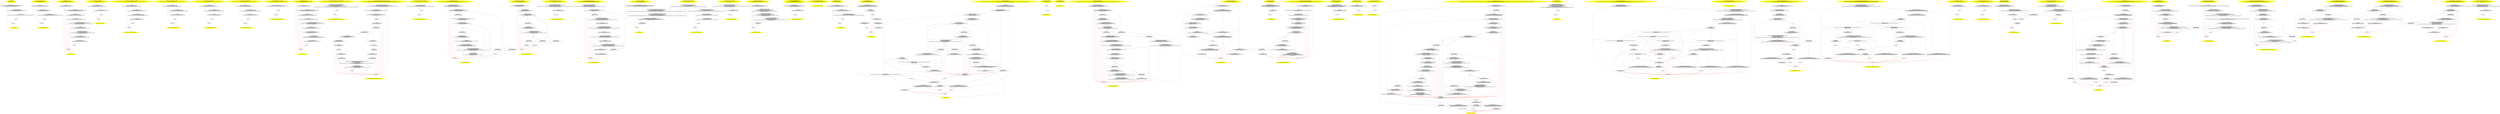 /* @generated */
digraph cfg {
"org.junit.runners.ParentRunner.<clinit>():void.d2c7b46ffe8cf57a80dfc44c599e8d86_1" [label="1: Start void ParentRunner.<clinit>()\nFormals: \nLocals:  $irvar1:void $irvar0:void \n  " color=yellow style=filled]
	

	 "org.junit.runners.ParentRunner.<clinit>():void.d2c7b46ffe8cf57a80dfc44c599e8d86_1" -> "org.junit.runners.ParentRunner.<clinit>():void.d2c7b46ffe8cf57a80dfc44c599e8d86_4" ;
"org.junit.runners.ParentRunner.<clinit>():void.d2c7b46ffe8cf57a80dfc44c599e8d86_2" [label="2: Exit void ParentRunner.<clinit>() \n  " color=yellow style=filled]
	

"org.junit.runners.ParentRunner.<clinit>():void.d2c7b46ffe8cf57a80dfc44c599e8d86_3" [label="3:  exceptions sink \n  " shape="box"]
	

	 "org.junit.runners.ParentRunner.<clinit>():void.d2c7b46ffe8cf57a80dfc44c599e8d86_3" -> "org.junit.runners.ParentRunner.<clinit>():void.d2c7b46ffe8cf57a80dfc44c599e8d86_2" ;
"org.junit.runners.ParentRunner.<clinit>():void.d2c7b46ffe8cf57a80dfc44c599e8d86_4" [label="4:  Call AnnotationsValidator.<init>() \n   n$0=_fun___new(sizeof(t=org.junit.validator.AnnotationsValidator):org.junit.validator.AnnotationsValidator*) [line 68]\n  n$1=_fun_AnnotationsValidator.<init>()(n$0:org.junit.validator.AnnotationsValidator*) [line 68]\n  *&$irvar0:org.junit.validator.AnnotationsValidator*=n$0 [line 68]\n " shape="box"]
	

	 "org.junit.runners.ParentRunner.<clinit>():void.d2c7b46ffe8cf57a80dfc44c599e8d86_4" -> "org.junit.runners.ParentRunner.<clinit>():void.d2c7b46ffe8cf57a80dfc44c599e8d86_5" ;
	 "org.junit.runners.ParentRunner.<clinit>():void.d2c7b46ffe8cf57a80dfc44c599e8d86_4" -> "org.junit.runners.ParentRunner.<clinit>():void.d2c7b46ffe8cf57a80dfc44c599e8d86_3" [color="red" ];
"org.junit.runners.ParentRunner.<clinit>():void.d2c7b46ffe8cf57a80dfc44c599e8d86_5" [label="5:  Call List Collections.singletonList(Object) \n   n$2=*&$irvar0:org.junit.validator.AnnotationsValidator* [line 68]\n  n$3=_fun_List Collections.singletonList(Object)(n$2:org.junit.validator.AnnotationsValidator*) [line 68]\n  *&$irvar1:java.util.List*=n$3 [line 68]\n " shape="box"]
	

	 "org.junit.runners.ParentRunner.<clinit>():void.d2c7b46ffe8cf57a80dfc44c599e8d86_5" -> "org.junit.runners.ParentRunner.<clinit>():void.d2c7b46ffe8cf57a80dfc44c599e8d86_6" ;
	 "org.junit.runners.ParentRunner.<clinit>():void.d2c7b46ffe8cf57a80dfc44c599e8d86_5" -> "org.junit.runners.ParentRunner.<clinit>():void.d2c7b46ffe8cf57a80dfc44c599e8d86_3" [color="red" ];
"org.junit.runners.ParentRunner.<clinit>():void.d2c7b46ffe8cf57a80dfc44c599e8d86_6" [label="6:  method_body \n   n$4=*&$irvar1:java.util.List* [line 68]\n  *&#GB<>$org.junit.runners.ParentRunner.VALIDATORS:org.junit.runners.ParentRunner(root org.junit.runners.ParentRunner)=n$4 [line 68]\n " shape="box"]
	

	 "org.junit.runners.ParentRunner.<clinit>():void.d2c7b46ffe8cf57a80dfc44c599e8d86_6" -> "org.junit.runners.ParentRunner.<clinit>():void.d2c7b46ffe8cf57a80dfc44c599e8d86_7" ;
	 "org.junit.runners.ParentRunner.<clinit>():void.d2c7b46ffe8cf57a80dfc44c599e8d86_6" -> "org.junit.runners.ParentRunner.<clinit>():void.d2c7b46ffe8cf57a80dfc44c599e8d86_3" [color="red" ];
"org.junit.runners.ParentRunner.<clinit>():void.d2c7b46ffe8cf57a80dfc44c599e8d86_7" [label="7:  method_body \n  " shape="box"]
	

	 "org.junit.runners.ParentRunner.<clinit>():void.d2c7b46ffe8cf57a80dfc44c599e8d86_7" -> "org.junit.runners.ParentRunner.<clinit>():void.d2c7b46ffe8cf57a80dfc44c599e8d86_2" ;
	 "org.junit.runners.ParentRunner.<clinit>():void.d2c7b46ffe8cf57a80dfc44c599e8d86_7" -> "org.junit.runners.ParentRunner.<clinit>():void.d2c7b46ffe8cf57a80dfc44c599e8d86_3" [color="red" ];
"org.junit.runners.ParentRunner$ClassRuleCollector.<init>().b8a2d0b8979f6d5f499cd12689b2ca4d_1" [label="1: Start ParentRunner$ClassRuleCollector.<init>()\nFormals:  this:org.junit.runners.ParentRunner$ClassRuleCollector*\nLocals:  $irvar0:void \n  " color=yellow style=filled]
	

	 "org.junit.runners.ParentRunner$ClassRuleCollector.<init>().b8a2d0b8979f6d5f499cd12689b2ca4d_1" -> "org.junit.runners.ParentRunner$ClassRuleCollector.<init>().b8a2d0b8979f6d5f499cd12689b2ca4d_4" ;
"org.junit.runners.ParentRunner$ClassRuleCollector.<init>().b8a2d0b8979f6d5f499cd12689b2ca4d_2" [label="2: Exit ParentRunner$ClassRuleCollector.<init>() \n  " color=yellow style=filled]
	

"org.junit.runners.ParentRunner$ClassRuleCollector.<init>().b8a2d0b8979f6d5f499cd12689b2ca4d_3" [label="3:  exceptions sink \n  " shape="box"]
	

	 "org.junit.runners.ParentRunner$ClassRuleCollector.<init>().b8a2d0b8979f6d5f499cd12689b2ca4d_3" -> "org.junit.runners.ParentRunner$ClassRuleCollector.<init>().b8a2d0b8979f6d5f499cd12689b2ca4d_2" ;
"org.junit.runners.ParentRunner$ClassRuleCollector.<init>().b8a2d0b8979f6d5f499cd12689b2ca4d_4" [label="4:  Call Object.<init>() \n   n$0=*&this:org.junit.runners.ParentRunner$ClassRuleCollector* [line 564]\n  n$1=_fun_Object.<init>()(n$0:org.junit.runners.ParentRunner$ClassRuleCollector*) [line 564]\n " shape="box"]
	

	 "org.junit.runners.ParentRunner$ClassRuleCollector.<init>().b8a2d0b8979f6d5f499cd12689b2ca4d_4" -> "org.junit.runners.ParentRunner$ClassRuleCollector.<init>().b8a2d0b8979f6d5f499cd12689b2ca4d_5" ;
	 "org.junit.runners.ParentRunner$ClassRuleCollector.<init>().b8a2d0b8979f6d5f499cd12689b2ca4d_4" -> "org.junit.runners.ParentRunner$ClassRuleCollector.<init>().b8a2d0b8979f6d5f499cd12689b2ca4d_3" [color="red" ];
"org.junit.runners.ParentRunner$ClassRuleCollector.<init>().b8a2d0b8979f6d5f499cd12689b2ca4d_5" [label="5:  Call ArrayList.<init>() \n   n$2=_fun___new(sizeof(t=java.util.ArrayList):java.util.ArrayList*) [line 565]\n  n$3=_fun_ArrayList.<init>()(n$2:java.util.ArrayList*) [line 565]\n  *&$irvar0:java.util.ArrayList*=n$2 [line 565]\n " shape="box"]
	

	 "org.junit.runners.ParentRunner$ClassRuleCollector.<init>().b8a2d0b8979f6d5f499cd12689b2ca4d_5" -> "org.junit.runners.ParentRunner$ClassRuleCollector.<init>().b8a2d0b8979f6d5f499cd12689b2ca4d_6" ;
	 "org.junit.runners.ParentRunner$ClassRuleCollector.<init>().b8a2d0b8979f6d5f499cd12689b2ca4d_5" -> "org.junit.runners.ParentRunner$ClassRuleCollector.<init>().b8a2d0b8979f6d5f499cd12689b2ca4d_3" [color="red" ];
"org.junit.runners.ParentRunner$ClassRuleCollector.<init>().b8a2d0b8979f6d5f499cd12689b2ca4d_6" [label="6:  method_body \n   n$4=*&this:org.junit.runners.ParentRunner$ClassRuleCollector* [line 565]\n  n$5=*&$irvar0:java.util.ArrayList* [line 565]\n  *n$4.entries:org.junit.runners.ParentRunner$ClassRuleCollector(root org.junit.runners.ParentRunner$ClassRuleCollector)=n$5 [line 565]\n " shape="box"]
	

	 "org.junit.runners.ParentRunner$ClassRuleCollector.<init>().b8a2d0b8979f6d5f499cd12689b2ca4d_6" -> "org.junit.runners.ParentRunner$ClassRuleCollector.<init>().b8a2d0b8979f6d5f499cd12689b2ca4d_7" ;
	 "org.junit.runners.ParentRunner$ClassRuleCollector.<init>().b8a2d0b8979f6d5f499cd12689b2ca4d_6" -> "org.junit.runners.ParentRunner$ClassRuleCollector.<init>().b8a2d0b8979f6d5f499cd12689b2ca4d_3" [color="red" ];
"org.junit.runners.ParentRunner$ClassRuleCollector.<init>().b8a2d0b8979f6d5f499cd12689b2ca4d_7" [label="7:  method_body \n  " shape="box"]
	

	 "org.junit.runners.ParentRunner$ClassRuleCollector.<init>().b8a2d0b8979f6d5f499cd12689b2ca4d_7" -> "org.junit.runners.ParentRunner$ClassRuleCollector.<init>().b8a2d0b8979f6d5f499cd12689b2ca4d_2" ;
	 "org.junit.runners.ParentRunner$ClassRuleCollector.<init>().b8a2d0b8979f6d5f499cd12689b2ca4d_7" -> "org.junit.runners.ParentRunner$ClassRuleCollector.<init>().b8a2d0b8979f6d5f499cd12689b2ca4d_3" [color="red" ];
"org.junit.runners.ParentRunner.<init>(java.lang.Class).896d23a045660812411efdd9bc0d86f0_1" [label="1: Start ParentRunner.<init>(Class)\nFormals:  this:org.junit.runners.ParentRunner* testClass:java.lang.Class*\nLocals:  $irvar2:void $irvar1:void $irvar0:void \n  " color=yellow style=filled]
	

	 "org.junit.runners.ParentRunner.<init>(java.lang.Class).896d23a045660812411efdd9bc0d86f0_1" -> "org.junit.runners.ParentRunner.<init>(java.lang.Class).896d23a045660812411efdd9bc0d86f0_4" ;
"org.junit.runners.ParentRunner.<init>(java.lang.Class).896d23a045660812411efdd9bc0d86f0_2" [label="2: Exit ParentRunner.<init>(Class) \n  " color=yellow style=filled]
	

"org.junit.runners.ParentRunner.<init>(java.lang.Class).896d23a045660812411efdd9bc0d86f0_3" [label="3:  exceptions sink \n  " shape="box"]
	

	 "org.junit.runners.ParentRunner.<init>(java.lang.Class).896d23a045660812411efdd9bc0d86f0_3" -> "org.junit.runners.ParentRunner.<init>(java.lang.Class).896d23a045660812411efdd9bc0d86f0_2" ;
"org.junit.runners.ParentRunner.<init>(java.lang.Class).896d23a045660812411efdd9bc0d86f0_4" [label="4:  Call Runner.<init>() \n   n$0=*&this:org.junit.runners.ParentRunner* [line 90]\n  n$1=_fun_Runner.<init>()(n$0:org.junit.runners.ParentRunner*) [line 90]\n " shape="box"]
	

	 "org.junit.runners.ParentRunner.<init>(java.lang.Class).896d23a045660812411efdd9bc0d86f0_4" -> "org.junit.runners.ParentRunner.<init>(java.lang.Class).896d23a045660812411efdd9bc0d86f0_5" ;
	 "org.junit.runners.ParentRunner.<init>(java.lang.Class).896d23a045660812411efdd9bc0d86f0_4" -> "org.junit.runners.ParentRunner.<init>(java.lang.Class).896d23a045660812411efdd9bc0d86f0_3" [color="red" ];
"org.junit.runners.ParentRunner.<init>(java.lang.Class).896d23a045660812411efdd9bc0d86f0_5" [label="5:  Call ReentrantLock.<init>() \n   n$2=_fun___new(sizeof(t=java.util.concurrent.locks.ReentrantLock):java.util.concurrent.locks.ReentrantLock*) [line 71]\n  n$3=_fun_ReentrantLock.<init>()(n$2:java.util.concurrent.locks.ReentrantLock*) [line 71]\n  *&$irvar0:java.util.concurrent.locks.ReentrantLock*=n$2 [line 71]\n " shape="box"]
	

	 "org.junit.runners.ParentRunner.<init>(java.lang.Class).896d23a045660812411efdd9bc0d86f0_5" -> "org.junit.runners.ParentRunner.<init>(java.lang.Class).896d23a045660812411efdd9bc0d86f0_6" ;
	 "org.junit.runners.ParentRunner.<init>(java.lang.Class).896d23a045660812411efdd9bc0d86f0_5" -> "org.junit.runners.ParentRunner.<init>(java.lang.Class).896d23a045660812411efdd9bc0d86f0_3" [color="red" ];
"org.junit.runners.ParentRunner.<init>(java.lang.Class).896d23a045660812411efdd9bc0d86f0_6" [label="6:  method_body \n   n$4=*&this:org.junit.runners.ParentRunner* [line 71]\n  n$5=*&$irvar0:java.util.concurrent.locks.ReentrantLock* [line 71]\n  *n$4.childrenLock:org.junit.runners.ParentRunner(root org.junit.runners.ParentRunner)=n$5 [line 71]\n " shape="box"]
	

	 "org.junit.runners.ParentRunner.<init>(java.lang.Class).896d23a045660812411efdd9bc0d86f0_6" -> "org.junit.runners.ParentRunner.<init>(java.lang.Class).896d23a045660812411efdd9bc0d86f0_7" ;
	 "org.junit.runners.ParentRunner.<init>(java.lang.Class).896d23a045660812411efdd9bc0d86f0_6" -> "org.junit.runners.ParentRunner.<init>(java.lang.Class).896d23a045660812411efdd9bc0d86f0_3" [color="red" ];
"org.junit.runners.ParentRunner.<init>(java.lang.Class).896d23a045660812411efdd9bc0d86f0_7" [label="7:  method_body \n   n$6=*&this:org.junit.runners.ParentRunner* [line 75]\n  *n$6.filteredChildren:org.junit.runners.ParentRunner(root org.junit.runners.ParentRunner)=null [line 75]\n " shape="box"]
	

	 "org.junit.runners.ParentRunner.<init>(java.lang.Class).896d23a045660812411efdd9bc0d86f0_7" -> "org.junit.runners.ParentRunner.<init>(java.lang.Class).896d23a045660812411efdd9bc0d86f0_8" ;
	 "org.junit.runners.ParentRunner.<init>(java.lang.Class).896d23a045660812411efdd9bc0d86f0_7" -> "org.junit.runners.ParentRunner.<init>(java.lang.Class).896d23a045660812411efdd9bc0d86f0_3" [color="red" ];
"org.junit.runners.ParentRunner.<init>(java.lang.Class).896d23a045660812411efdd9bc0d86f0_8" [label="8:  Call ParentRunner$1.<init>(ParentRunner) \n   n$7=_fun___new(sizeof(t=org.junit.runners.ParentRunner$1):org.junit.runners.ParentRunner$1*) [line 77]\n  n$8=*&this:org.junit.runners.ParentRunner* [line 77]\n  n$9=_fun_ParentRunner$1.<init>(ParentRunner)(n$7:org.junit.runners.ParentRunner$1*,n$8:org.junit.runners.ParentRunner*) [line 77]\n  *&$irvar1:org.junit.runners.ParentRunner$1*=n$7 [line 77]\n " shape="box"]
	

	 "org.junit.runners.ParentRunner.<init>(java.lang.Class).896d23a045660812411efdd9bc0d86f0_8" -> "org.junit.runners.ParentRunner.<init>(java.lang.Class).896d23a045660812411efdd9bc0d86f0_9" ;
	 "org.junit.runners.ParentRunner.<init>(java.lang.Class).896d23a045660812411efdd9bc0d86f0_8" -> "org.junit.runners.ParentRunner.<init>(java.lang.Class).896d23a045660812411efdd9bc0d86f0_3" [color="red" ];
"org.junit.runners.ParentRunner.<init>(java.lang.Class).896d23a045660812411efdd9bc0d86f0_9" [label="9:  method_body \n   n$10=*&this:org.junit.runners.ParentRunner* [line 77]\n  n$11=*&$irvar1:org.junit.runners.ParentRunner$1* [line 77]\n  *n$10.scheduler:org.junit.runners.ParentRunner(root org.junit.runners.ParentRunner)=n$11 [line 77]\n " shape="box"]
	

	 "org.junit.runners.ParentRunner.<init>(java.lang.Class).896d23a045660812411efdd9bc0d86f0_9" -> "org.junit.runners.ParentRunner.<init>(java.lang.Class).896d23a045660812411efdd9bc0d86f0_10" ;
	 "org.junit.runners.ParentRunner.<init>(java.lang.Class).896d23a045660812411efdd9bc0d86f0_9" -> "org.junit.runners.ParentRunner.<init>(java.lang.Class).896d23a045660812411efdd9bc0d86f0_3" [color="red" ];
"org.junit.runners.ParentRunner.<init>(java.lang.Class).896d23a045660812411efdd9bc0d86f0_10" [label="10:  Call TestClass ParentRunner.createTestClass(Class) \n   n$12=*&this:org.junit.runners.ParentRunner* [line 91]\n  _=*n$12:org.junit.runners.ParentRunner*(root org.junit.runners.ParentRunner) [line 91]\n  n$14=*&testClass:java.lang.Class* [line 91]\n  n$15=_fun_TestClass ParentRunner.createTestClass(Class)(n$12:org.junit.runners.ParentRunner*,n$14:java.lang.Class*) virtual [line 91]\n  *&$irvar2:org.junit.runners.model.TestClass*=n$15 [line 91]\n " shape="box"]
	

	 "org.junit.runners.ParentRunner.<init>(java.lang.Class).896d23a045660812411efdd9bc0d86f0_10" -> "org.junit.runners.ParentRunner.<init>(java.lang.Class).896d23a045660812411efdd9bc0d86f0_11" ;
	 "org.junit.runners.ParentRunner.<init>(java.lang.Class).896d23a045660812411efdd9bc0d86f0_10" -> "org.junit.runners.ParentRunner.<init>(java.lang.Class).896d23a045660812411efdd9bc0d86f0_3" [color="red" ];
"org.junit.runners.ParentRunner.<init>(java.lang.Class).896d23a045660812411efdd9bc0d86f0_11" [label="11:  method_body \n   n$16=*&this:org.junit.runners.ParentRunner* [line 91]\n  n$17=*&$irvar2:org.junit.runners.model.TestClass* [line 91]\n  *n$16.testClass:org.junit.runners.ParentRunner(root org.junit.runners.ParentRunner)=n$17 [line 91]\n " shape="box"]
	

	 "org.junit.runners.ParentRunner.<init>(java.lang.Class).896d23a045660812411efdd9bc0d86f0_11" -> "org.junit.runners.ParentRunner.<init>(java.lang.Class).896d23a045660812411efdd9bc0d86f0_12" ;
	 "org.junit.runners.ParentRunner.<init>(java.lang.Class).896d23a045660812411efdd9bc0d86f0_11" -> "org.junit.runners.ParentRunner.<init>(java.lang.Class).896d23a045660812411efdd9bc0d86f0_3" [color="red" ];
"org.junit.runners.ParentRunner.<init>(java.lang.Class).896d23a045660812411efdd9bc0d86f0_12" [label="12:  Call void ParentRunner.validate() \n   n$18=*&this:org.junit.runners.ParentRunner* [line 92]\n  n$19=_fun_void ParentRunner.validate()(n$18:org.junit.runners.ParentRunner*) [line 92]\n " shape="box"]
	

	 "org.junit.runners.ParentRunner.<init>(java.lang.Class).896d23a045660812411efdd9bc0d86f0_12" -> "org.junit.runners.ParentRunner.<init>(java.lang.Class).896d23a045660812411efdd9bc0d86f0_13" ;
	 "org.junit.runners.ParentRunner.<init>(java.lang.Class).896d23a045660812411efdd9bc0d86f0_12" -> "org.junit.runners.ParentRunner.<init>(java.lang.Class).896d23a045660812411efdd9bc0d86f0_3" [color="red" ];
"org.junit.runners.ParentRunner.<init>(java.lang.Class).896d23a045660812411efdd9bc0d86f0_13" [label="13:  method_body \n  " shape="box"]
	

	 "org.junit.runners.ParentRunner.<init>(java.lang.Class).896d23a045660812411efdd9bc0d86f0_13" -> "org.junit.runners.ParentRunner.<init>(java.lang.Class).896d23a045660812411efdd9bc0d86f0_2" ;
	 "org.junit.runners.ParentRunner.<init>(java.lang.Class).896d23a045660812411efdd9bc0d86f0_13" -> "org.junit.runners.ParentRunner.<init>(java.lang.Class).896d23a045660812411efdd9bc0d86f0_3" [color="red" ];
"org.junit.runners.ParentRunner$1.<init>(org.junit.runners.ParentRunner).8aa7d1a7592c4ae494537a6061141aa7_1" [label="1: Start ParentRunner$1.<init>(ParentRunner)\nFormals:  this:org.junit.runners.ParentRunner$1* this$0:org.junit.runners.ParentRunner*\nLocals:  \n  " color=yellow style=filled]
	

	 "org.junit.runners.ParentRunner$1.<init>(org.junit.runners.ParentRunner).8aa7d1a7592c4ae494537a6061141aa7_1" -> "org.junit.runners.ParentRunner$1.<init>(org.junit.runners.ParentRunner).8aa7d1a7592c4ae494537a6061141aa7_4" ;
"org.junit.runners.ParentRunner$1.<init>(org.junit.runners.ParentRunner).8aa7d1a7592c4ae494537a6061141aa7_2" [label="2: Exit ParentRunner$1.<init>(ParentRunner) \n  " color=yellow style=filled]
	

"org.junit.runners.ParentRunner$1.<init>(org.junit.runners.ParentRunner).8aa7d1a7592c4ae494537a6061141aa7_3" [label="3:  exceptions sink \n  " shape="box"]
	

	 "org.junit.runners.ParentRunner$1.<init>(org.junit.runners.ParentRunner).8aa7d1a7592c4ae494537a6061141aa7_3" -> "org.junit.runners.ParentRunner$1.<init>(org.junit.runners.ParentRunner).8aa7d1a7592c4ae494537a6061141aa7_2" ;
"org.junit.runners.ParentRunner$1.<init>(org.junit.runners.ParentRunner).8aa7d1a7592c4ae494537a6061141aa7_4" [label="4:  method_body \n   n$0=*&this:org.junit.runners.ParentRunner$1* [line 77]\n  n$1=*&this$0:org.junit.runners.ParentRunner* [line 77]\n  *n$0.this$0:org.junit.runners.ParentRunner$1(root org.junit.runners.ParentRunner$1)=n$1 [line 77]\n " shape="box"]
	

	 "org.junit.runners.ParentRunner$1.<init>(org.junit.runners.ParentRunner).8aa7d1a7592c4ae494537a6061141aa7_4" -> "org.junit.runners.ParentRunner$1.<init>(org.junit.runners.ParentRunner).8aa7d1a7592c4ae494537a6061141aa7_5" ;
	 "org.junit.runners.ParentRunner$1.<init>(org.junit.runners.ParentRunner).8aa7d1a7592c4ae494537a6061141aa7_4" -> "org.junit.runners.ParentRunner$1.<init>(org.junit.runners.ParentRunner).8aa7d1a7592c4ae494537a6061141aa7_3" [color="red" ];
"org.junit.runners.ParentRunner$1.<init>(org.junit.runners.ParentRunner).8aa7d1a7592c4ae494537a6061141aa7_5" [label="5:  Call Object.<init>() \n   n$2=*&this:org.junit.runners.ParentRunner$1* [line 77]\n  n$3=_fun_Object.<init>()(n$2:org.junit.runners.ParentRunner$1*) [line 77]\n " shape="box"]
	

	 "org.junit.runners.ParentRunner$1.<init>(org.junit.runners.ParentRunner).8aa7d1a7592c4ae494537a6061141aa7_5" -> "org.junit.runners.ParentRunner$1.<init>(org.junit.runners.ParentRunner).8aa7d1a7592c4ae494537a6061141aa7_6" ;
	 "org.junit.runners.ParentRunner$1.<init>(org.junit.runners.ParentRunner).8aa7d1a7592c4ae494537a6061141aa7_5" -> "org.junit.runners.ParentRunner$1.<init>(org.junit.runners.ParentRunner).8aa7d1a7592c4ae494537a6061141aa7_3" [color="red" ];
"org.junit.runners.ParentRunner$1.<init>(org.junit.runners.ParentRunner).8aa7d1a7592c4ae494537a6061141aa7_6" [label="6:  method_body \n  " shape="box"]
	

	 "org.junit.runners.ParentRunner$1.<init>(org.junit.runners.ParentRunner).8aa7d1a7592c4ae494537a6061141aa7_6" -> "org.junit.runners.ParentRunner$1.<init>(org.junit.runners.ParentRunner).8aa7d1a7592c4ae494537a6061141aa7_2" ;
	 "org.junit.runners.ParentRunner$1.<init>(org.junit.runners.ParentRunner).8aa7d1a7592c4ae494537a6061141aa7_6" -> "org.junit.runners.ParentRunner$1.<init>(org.junit.runners.ParentRunner).8aa7d1a7592c4ae494537a6061141aa7_3" [color="red" ];
"org.junit.runners.ParentRunner$4.<init>(org.junit.runners.ParentRunner,java.lang.Object,org.junit.ru.b30181e6b6e32e4d32ae53afe7074093_1" [label="1: Start ParentRunner$4.<init>(ParentRunner,Object,RunNotifier)\nFormals:  this:org.junit.runners.ParentRunner$4* this$0:org.junit.runners.ParentRunner* $bcvar2:java.lang.Object* $bcvar3:org.junit.runner.notification.RunNotifier*\nLocals:  \n  " color=yellow style=filled]
	

	 "org.junit.runners.ParentRunner$4.<init>(org.junit.runners.ParentRunner,java.lang.Object,org.junit.ru.b30181e6b6e32e4d32ae53afe7074093_1" -> "org.junit.runners.ParentRunner$4.<init>(org.junit.runners.ParentRunner,java.lang.Object,org.junit.ru.b30181e6b6e32e4d32ae53afe7074093_4" ;
"org.junit.runners.ParentRunner$4.<init>(org.junit.runners.ParentRunner,java.lang.Object,org.junit.ru.b30181e6b6e32e4d32ae53afe7074093_2" [label="2: Exit ParentRunner$4.<init>(ParentRunner,Object,RunNotifier) \n  " color=yellow style=filled]
	

"org.junit.runners.ParentRunner$4.<init>(org.junit.runners.ParentRunner,java.lang.Object,org.junit.ru.b30181e6b6e32e4d32ae53afe7074093_3" [label="3:  exceptions sink \n  " shape="box"]
	

	 "org.junit.runners.ParentRunner$4.<init>(org.junit.runners.ParentRunner,java.lang.Object,org.junit.ru.b30181e6b6e32e4d32ae53afe7074093_3" -> "org.junit.runners.ParentRunner$4.<init>(org.junit.runners.ParentRunner,java.lang.Object,org.junit.ru.b30181e6b6e32e4d32ae53afe7074093_2" ;
"org.junit.runners.ParentRunner$4.<init>(org.junit.runners.ParentRunner,java.lang.Object,org.junit.ru.b30181e6b6e32e4d32ae53afe7074093_4" [label="4:  method_body \n   n$0=*&this:org.junit.runners.ParentRunner$4* [line 329]\n  n$1=*&this$0:org.junit.runners.ParentRunner* [line 329]\n  *n$0.this$0:org.junit.runners.ParentRunner$4(root org.junit.runners.ParentRunner$4)=n$1 [line 329]\n " shape="box"]
	

	 "org.junit.runners.ParentRunner$4.<init>(org.junit.runners.ParentRunner,java.lang.Object,org.junit.ru.b30181e6b6e32e4d32ae53afe7074093_4" -> "org.junit.runners.ParentRunner$4.<init>(org.junit.runners.ParentRunner,java.lang.Object,org.junit.ru.b30181e6b6e32e4d32ae53afe7074093_5" ;
	 "org.junit.runners.ParentRunner$4.<init>(org.junit.runners.ParentRunner,java.lang.Object,org.junit.ru.b30181e6b6e32e4d32ae53afe7074093_4" -> "org.junit.runners.ParentRunner$4.<init>(org.junit.runners.ParentRunner,java.lang.Object,org.junit.ru.b30181e6b6e32e4d32ae53afe7074093_3" [color="red" ];
"org.junit.runners.ParentRunner$4.<init>(org.junit.runners.ParentRunner,java.lang.Object,org.junit.ru.b30181e6b6e32e4d32ae53afe7074093_5" [label="5:  method_body \n   n$2=*&this:org.junit.runners.ParentRunner$4* [line 329]\n  n$3=*&$bcvar2:java.lang.Object* [line 329]\n  *n$2.val$each:org.junit.runners.ParentRunner$4(root org.junit.runners.ParentRunner$4)=n$3 [line 329]\n " shape="box"]
	

	 "org.junit.runners.ParentRunner$4.<init>(org.junit.runners.ParentRunner,java.lang.Object,org.junit.ru.b30181e6b6e32e4d32ae53afe7074093_5" -> "org.junit.runners.ParentRunner$4.<init>(org.junit.runners.ParentRunner,java.lang.Object,org.junit.ru.b30181e6b6e32e4d32ae53afe7074093_6" ;
	 "org.junit.runners.ParentRunner$4.<init>(org.junit.runners.ParentRunner,java.lang.Object,org.junit.ru.b30181e6b6e32e4d32ae53afe7074093_5" -> "org.junit.runners.ParentRunner$4.<init>(org.junit.runners.ParentRunner,java.lang.Object,org.junit.ru.b30181e6b6e32e4d32ae53afe7074093_3" [color="red" ];
"org.junit.runners.ParentRunner$4.<init>(org.junit.runners.ParentRunner,java.lang.Object,org.junit.ru.b30181e6b6e32e4d32ae53afe7074093_6" [label="6:  method_body \n   n$4=*&this:org.junit.runners.ParentRunner$4* [line 329]\n  n$5=*&$bcvar3:org.junit.runner.notification.RunNotifier* [line 329]\n  *n$4.val$notifier:org.junit.runners.ParentRunner$4(root org.junit.runners.ParentRunner$4)=n$5 [line 329]\n " shape="box"]
	

	 "org.junit.runners.ParentRunner$4.<init>(org.junit.runners.ParentRunner,java.lang.Object,org.junit.ru.b30181e6b6e32e4d32ae53afe7074093_6" -> "org.junit.runners.ParentRunner$4.<init>(org.junit.runners.ParentRunner,java.lang.Object,org.junit.ru.b30181e6b6e32e4d32ae53afe7074093_7" ;
	 "org.junit.runners.ParentRunner$4.<init>(org.junit.runners.ParentRunner,java.lang.Object,org.junit.ru.b30181e6b6e32e4d32ae53afe7074093_6" -> "org.junit.runners.ParentRunner$4.<init>(org.junit.runners.ParentRunner,java.lang.Object,org.junit.ru.b30181e6b6e32e4d32ae53afe7074093_3" [color="red" ];
"org.junit.runners.ParentRunner$4.<init>(org.junit.runners.ParentRunner,java.lang.Object,org.junit.ru.b30181e6b6e32e4d32ae53afe7074093_7" [label="7:  Call Object.<init>() \n   n$6=*&this:org.junit.runners.ParentRunner$4* [line 329]\n  n$7=_fun_Object.<init>()(n$6:org.junit.runners.ParentRunner$4*) [line 329]\n " shape="box"]
	

	 "org.junit.runners.ParentRunner$4.<init>(org.junit.runners.ParentRunner,java.lang.Object,org.junit.ru.b30181e6b6e32e4d32ae53afe7074093_7" -> "org.junit.runners.ParentRunner$4.<init>(org.junit.runners.ParentRunner,java.lang.Object,org.junit.ru.b30181e6b6e32e4d32ae53afe7074093_8" ;
	 "org.junit.runners.ParentRunner$4.<init>(org.junit.runners.ParentRunner,java.lang.Object,org.junit.ru.b30181e6b6e32e4d32ae53afe7074093_7" -> "org.junit.runners.ParentRunner$4.<init>(org.junit.runners.ParentRunner,java.lang.Object,org.junit.ru.b30181e6b6e32e4d32ae53afe7074093_3" [color="red" ];
"org.junit.runners.ParentRunner$4.<init>(org.junit.runners.ParentRunner,java.lang.Object,org.junit.ru.b30181e6b6e32e4d32ae53afe7074093_8" [label="8:  method_body \n  " shape="box"]
	

	 "org.junit.runners.ParentRunner$4.<init>(org.junit.runners.ParentRunner,java.lang.Object,org.junit.ru.b30181e6b6e32e4d32ae53afe7074093_8" -> "org.junit.runners.ParentRunner$4.<init>(org.junit.runners.ParentRunner,java.lang.Object,org.junit.ru.b30181e6b6e32e4d32ae53afe7074093_2" ;
	 "org.junit.runners.ParentRunner$4.<init>(org.junit.runners.ParentRunner,java.lang.Object,org.junit.ru.b30181e6b6e32e4d32ae53afe7074093_8" -> "org.junit.runners.ParentRunner$4.<init>(org.junit.runners.ParentRunner,java.lang.Object,org.junit.ru.b30181e6b6e32e4d32ae53afe7074093_3" [color="red" ];
"org.junit.runners.ParentRunner$2.<init>(org.junit.runners.ParentRunner,org.junit.runner.notification.45d532d44d416981bb8a6387c9ff16a4_1" [label="1: Start ParentRunner$2.<init>(ParentRunner,RunNotifier)\nFormals:  this:org.junit.runners.ParentRunner$2* this$0:org.junit.runners.ParentRunner* $bcvar2:org.junit.runner.notification.RunNotifier*\nLocals:  \n  " color=yellow style=filled]
	

	 "org.junit.runners.ParentRunner$2.<init>(org.junit.runners.ParentRunner,org.junit.runner.notification.45d532d44d416981bb8a6387c9ff16a4_1" -> "org.junit.runners.ParentRunner$2.<init>(org.junit.runners.ParentRunner,org.junit.runner.notification.45d532d44d416981bb8a6387c9ff16a4_4" ;
"org.junit.runners.ParentRunner$2.<init>(org.junit.runners.ParentRunner,org.junit.runner.notification.45d532d44d416981bb8a6387c9ff16a4_2" [label="2: Exit ParentRunner$2.<init>(ParentRunner,RunNotifier) \n  " color=yellow style=filled]
	

"org.junit.runners.ParentRunner$2.<init>(org.junit.runners.ParentRunner,org.junit.runner.notification.45d532d44d416981bb8a6387c9ff16a4_3" [label="3:  exceptions sink \n  " shape="box"]
	

	 "org.junit.runners.ParentRunner$2.<init>(org.junit.runners.ParentRunner,org.junit.runner.notification.45d532d44d416981bb8a6387c9ff16a4_3" -> "org.junit.runners.ParentRunner$2.<init>(org.junit.runners.ParentRunner,org.junit.runner.notification.45d532d44d416981bb8a6387c9ff16a4_2" ;
"org.junit.runners.ParentRunner$2.<init>(org.junit.runners.ParentRunner,org.junit.runner.notification.45d532d44d416981bb8a6387c9ff16a4_4" [label="4:  method_body \n   n$0=*&this:org.junit.runners.ParentRunner$2* [line 290]\n  n$1=*&this$0:org.junit.runners.ParentRunner* [line 290]\n  *n$0.this$0:org.junit.runners.ParentRunner$2(root org.junit.runners.ParentRunner$2)=n$1 [line 290]\n " shape="box"]
	

	 "org.junit.runners.ParentRunner$2.<init>(org.junit.runners.ParentRunner,org.junit.runner.notification.45d532d44d416981bb8a6387c9ff16a4_4" -> "org.junit.runners.ParentRunner$2.<init>(org.junit.runners.ParentRunner,org.junit.runner.notification.45d532d44d416981bb8a6387c9ff16a4_5" ;
	 "org.junit.runners.ParentRunner$2.<init>(org.junit.runners.ParentRunner,org.junit.runner.notification.45d532d44d416981bb8a6387c9ff16a4_4" -> "org.junit.runners.ParentRunner$2.<init>(org.junit.runners.ParentRunner,org.junit.runner.notification.45d532d44d416981bb8a6387c9ff16a4_3" [color="red" ];
"org.junit.runners.ParentRunner$2.<init>(org.junit.runners.ParentRunner,org.junit.runner.notification.45d532d44d416981bb8a6387c9ff16a4_5" [label="5:  method_body \n   n$2=*&this:org.junit.runners.ParentRunner$2* [line 290]\n  n$3=*&$bcvar2:org.junit.runner.notification.RunNotifier* [line 290]\n  *n$2.val$notifier:org.junit.runners.ParentRunner$2(root org.junit.runners.ParentRunner$2)=n$3 [line 290]\n " shape="box"]
	

	 "org.junit.runners.ParentRunner$2.<init>(org.junit.runners.ParentRunner,org.junit.runner.notification.45d532d44d416981bb8a6387c9ff16a4_5" -> "org.junit.runners.ParentRunner$2.<init>(org.junit.runners.ParentRunner,org.junit.runner.notification.45d532d44d416981bb8a6387c9ff16a4_6" ;
	 "org.junit.runners.ParentRunner$2.<init>(org.junit.runners.ParentRunner,org.junit.runner.notification.45d532d44d416981bb8a6387c9ff16a4_5" -> "org.junit.runners.ParentRunner$2.<init>(org.junit.runners.ParentRunner,org.junit.runner.notification.45d532d44d416981bb8a6387c9ff16a4_3" [color="red" ];
"org.junit.runners.ParentRunner$2.<init>(org.junit.runners.ParentRunner,org.junit.runner.notification.45d532d44d416981bb8a6387c9ff16a4_6" [label="6:  Call Statement.<init>() \n   n$4=*&this:org.junit.runners.ParentRunner$2* [line 290]\n  n$5=_fun_Statement.<init>()(n$4:org.junit.runners.ParentRunner$2*) [line 290]\n " shape="box"]
	

	 "org.junit.runners.ParentRunner$2.<init>(org.junit.runners.ParentRunner,org.junit.runner.notification.45d532d44d416981bb8a6387c9ff16a4_6" -> "org.junit.runners.ParentRunner$2.<init>(org.junit.runners.ParentRunner,org.junit.runner.notification.45d532d44d416981bb8a6387c9ff16a4_7" ;
	 "org.junit.runners.ParentRunner$2.<init>(org.junit.runners.ParentRunner,org.junit.runner.notification.45d532d44d416981bb8a6387c9ff16a4_6" -> "org.junit.runners.ParentRunner$2.<init>(org.junit.runners.ParentRunner,org.junit.runner.notification.45d532d44d416981bb8a6387c9ff16a4_3" [color="red" ];
"org.junit.runners.ParentRunner$2.<init>(org.junit.runners.ParentRunner,org.junit.runner.notification.45d532d44d416981bb8a6387c9ff16a4_7" [label="7:  method_body \n  " shape="box"]
	

	 "org.junit.runners.ParentRunner$2.<init>(org.junit.runners.ParentRunner,org.junit.runner.notification.45d532d44d416981bb8a6387c9ff16a4_7" -> "org.junit.runners.ParentRunner$2.<init>(org.junit.runners.ParentRunner,org.junit.runner.notification.45d532d44d416981bb8a6387c9ff16a4_2" ;
	 "org.junit.runners.ParentRunner$2.<init>(org.junit.runners.ParentRunner,org.junit.runner.notification.45d532d44d416981bb8a6387c9ff16a4_7" -> "org.junit.runners.ParentRunner$2.<init>(org.junit.runners.ParentRunner,org.junit.runner.notification.45d532d44d416981bb8a6387c9ff16a4_3" [color="red" ];
"org.junit.runners.ParentRunner$5.<init>(org.junit.runners.ParentRunner,org.junit.runner.manipulation.70992e94f63764df8ced1ab2734dc0f3_1" [label="1: Start ParentRunner$5.<init>(ParentRunner,Sorter)\nFormals:  this:org.junit.runners.ParentRunner$5* this$0:org.junit.runners.ParentRunner* $bcvar2:org.junit.runner.manipulation.Sorter*\nLocals:  \n  " color=yellow style=filled]
	

	 "org.junit.runners.ParentRunner$5.<init>(org.junit.runners.ParentRunner,org.junit.runner.manipulation.70992e94f63764df8ced1ab2734dc0f3_1" -> "org.junit.runners.ParentRunner$5.<init>(org.junit.runners.ParentRunner,org.junit.runner.manipulation.70992e94f63764df8ced1ab2734dc0f3_4" ;
"org.junit.runners.ParentRunner$5.<init>(org.junit.runners.ParentRunner,org.junit.runner.manipulation.70992e94f63764df8ced1ab2734dc0f3_2" [label="2: Exit ParentRunner$5.<init>(ParentRunner,Sorter) \n  " color=yellow style=filled]
	

"org.junit.runners.ParentRunner$5.<init>(org.junit.runners.ParentRunner,org.junit.runner.manipulation.70992e94f63764df8ced1ab2734dc0f3_3" [label="3:  exceptions sink \n  " shape="box"]
	

	 "org.junit.runners.ParentRunner$5.<init>(org.junit.runners.ParentRunner,org.junit.runner.manipulation.70992e94f63764df8ced1ab2734dc0f3_3" -> "org.junit.runners.ParentRunner$5.<init>(org.junit.runners.ParentRunner,org.junit.runner.manipulation.70992e94f63764df8ced1ab2734dc0f3_2" ;
"org.junit.runners.ParentRunner$5.<init>(org.junit.runners.ParentRunner,org.junit.runner.manipulation.70992e94f63764df8ced1ab2734dc0f3_4" [label="4:  method_body \n   n$0=*&this:org.junit.runners.ParentRunner$5* [line 549]\n  n$1=*&this$0:org.junit.runners.ParentRunner* [line 549]\n  *n$0.this$0:org.junit.runners.ParentRunner$5(root org.junit.runners.ParentRunner$5)=n$1 [line 549]\n " shape="box"]
	

	 "org.junit.runners.ParentRunner$5.<init>(org.junit.runners.ParentRunner,org.junit.runner.manipulation.70992e94f63764df8ced1ab2734dc0f3_4" -> "org.junit.runners.ParentRunner$5.<init>(org.junit.runners.ParentRunner,org.junit.runner.manipulation.70992e94f63764df8ced1ab2734dc0f3_5" ;
	 "org.junit.runners.ParentRunner$5.<init>(org.junit.runners.ParentRunner,org.junit.runner.manipulation.70992e94f63764df8ced1ab2734dc0f3_4" -> "org.junit.runners.ParentRunner$5.<init>(org.junit.runners.ParentRunner,org.junit.runner.manipulation.70992e94f63764df8ced1ab2734dc0f3_3" [color="red" ];
"org.junit.runners.ParentRunner$5.<init>(org.junit.runners.ParentRunner,org.junit.runner.manipulation.70992e94f63764df8ced1ab2734dc0f3_5" [label="5:  method_body \n   n$2=*&this:org.junit.runners.ParentRunner$5* [line 549]\n  n$3=*&$bcvar2:org.junit.runner.manipulation.Sorter* [line 549]\n  *n$2.val$sorter:org.junit.runners.ParentRunner$5(root org.junit.runners.ParentRunner$5)=n$3 [line 549]\n " shape="box"]
	

	 "org.junit.runners.ParentRunner$5.<init>(org.junit.runners.ParentRunner,org.junit.runner.manipulation.70992e94f63764df8ced1ab2734dc0f3_5" -> "org.junit.runners.ParentRunner$5.<init>(org.junit.runners.ParentRunner,org.junit.runner.manipulation.70992e94f63764df8ced1ab2734dc0f3_6" ;
	 "org.junit.runners.ParentRunner$5.<init>(org.junit.runners.ParentRunner,org.junit.runner.manipulation.70992e94f63764df8ced1ab2734dc0f3_5" -> "org.junit.runners.ParentRunner$5.<init>(org.junit.runners.ParentRunner,org.junit.runner.manipulation.70992e94f63764df8ced1ab2734dc0f3_3" [color="red" ];
"org.junit.runners.ParentRunner$5.<init>(org.junit.runners.ParentRunner,org.junit.runner.manipulation.70992e94f63764df8ced1ab2734dc0f3_6" [label="6:  Call Object.<init>() \n   n$4=*&this:org.junit.runners.ParentRunner$5* [line 549]\n  n$5=_fun_Object.<init>()(n$4:org.junit.runners.ParentRunner$5*) [line 549]\n " shape="box"]
	

	 "org.junit.runners.ParentRunner$5.<init>(org.junit.runners.ParentRunner,org.junit.runner.manipulation.70992e94f63764df8ced1ab2734dc0f3_6" -> "org.junit.runners.ParentRunner$5.<init>(org.junit.runners.ParentRunner,org.junit.runner.manipulation.70992e94f63764df8ced1ab2734dc0f3_7" ;
	 "org.junit.runners.ParentRunner$5.<init>(org.junit.runners.ParentRunner,org.junit.runner.manipulation.70992e94f63764df8ced1ab2734dc0f3_6" -> "org.junit.runners.ParentRunner$5.<init>(org.junit.runners.ParentRunner,org.junit.runner.manipulation.70992e94f63764df8ced1ab2734dc0f3_3" [color="red" ];
"org.junit.runners.ParentRunner$5.<init>(org.junit.runners.ParentRunner,org.junit.runner.manipulation.70992e94f63764df8ced1ab2734dc0f3_7" [label="7:  method_body \n  " shape="box"]
	

	 "org.junit.runners.ParentRunner$5.<init>(org.junit.runners.ParentRunner,org.junit.runner.manipulation.70992e94f63764df8ced1ab2734dc0f3_7" -> "org.junit.runners.ParentRunner$5.<init>(org.junit.runners.ParentRunner,org.junit.runner.manipulation.70992e94f63764df8ced1ab2734dc0f3_2" ;
	 "org.junit.runners.ParentRunner$5.<init>(org.junit.runners.ParentRunner,org.junit.runner.manipulation.70992e94f63764df8ced1ab2734dc0f3_7" -> "org.junit.runners.ParentRunner$5.<init>(org.junit.runners.ParentRunner,org.junit.runner.manipulation.70992e94f63764df8ced1ab2734dc0f3_3" [color="red" ];
"org.junit.runners.ParentRunner$3.<init>(org.junit.runners.ParentRunner,org.junit.runners.model.State.c24d11c47787031472bfade289039f39_1" [label="1: Start ParentRunner$3.<init>(ParentRunner,Statement)\nFormals:  this:org.junit.runners.ParentRunner$3* this$0:org.junit.runners.ParentRunner* $bcvar2:org.junit.runners.model.Statement*\nLocals:  \n  " color=yellow style=filled]
	

	 "org.junit.runners.ParentRunner$3.<init>(org.junit.runners.ParentRunner,org.junit.runners.model.State.c24d11c47787031472bfade289039f39_1" -> "org.junit.runners.ParentRunner$3.<init>(org.junit.runners.ParentRunner,org.junit.runners.model.State.c24d11c47787031472bfade289039f39_4" ;
"org.junit.runners.ParentRunner$3.<init>(org.junit.runners.ParentRunner,org.junit.runners.model.State.c24d11c47787031472bfade289039f39_2" [label="2: Exit ParentRunner$3.<init>(ParentRunner,Statement) \n  " color=yellow style=filled]
	

"org.junit.runners.ParentRunner$3.<init>(org.junit.runners.ParentRunner,org.junit.runners.model.State.c24d11c47787031472bfade289039f39_3" [label="3:  exceptions sink \n  " shape="box"]
	

	 "org.junit.runners.ParentRunner$3.<init>(org.junit.runners.ParentRunner,org.junit.runners.model.State.c24d11c47787031472bfade289039f39_3" -> "org.junit.runners.ParentRunner$3.<init>(org.junit.runners.ParentRunner,org.junit.runners.model.State.c24d11c47787031472bfade289039f39_2" ;
"org.junit.runners.ParentRunner$3.<init>(org.junit.runners.ParentRunner,org.junit.runners.model.State.c24d11c47787031472bfade289039f39_4" [label="4:  method_body \n   n$0=*&this:org.junit.runners.ParentRunner$3* [line 302]\n  n$1=*&this$0:org.junit.runners.ParentRunner* [line 302]\n  *n$0.this$0:org.junit.runners.ParentRunner$3(root org.junit.runners.ParentRunner$3)=n$1 [line 302]\n " shape="box"]
	

	 "org.junit.runners.ParentRunner$3.<init>(org.junit.runners.ParentRunner,org.junit.runners.model.State.c24d11c47787031472bfade289039f39_4" -> "org.junit.runners.ParentRunner$3.<init>(org.junit.runners.ParentRunner,org.junit.runners.model.State.c24d11c47787031472bfade289039f39_5" ;
	 "org.junit.runners.ParentRunner$3.<init>(org.junit.runners.ParentRunner,org.junit.runners.model.State.c24d11c47787031472bfade289039f39_4" -> "org.junit.runners.ParentRunner$3.<init>(org.junit.runners.ParentRunner,org.junit.runners.model.State.c24d11c47787031472bfade289039f39_3" [color="red" ];
"org.junit.runners.ParentRunner$3.<init>(org.junit.runners.ParentRunner,org.junit.runners.model.State.c24d11c47787031472bfade289039f39_5" [label="5:  method_body \n   n$2=*&this:org.junit.runners.ParentRunner$3* [line 302]\n  n$3=*&$bcvar2:org.junit.runners.model.Statement* [line 302]\n  *n$2.val$statement:org.junit.runners.ParentRunner$3(root org.junit.runners.ParentRunner$3)=n$3 [line 302]\n " shape="box"]
	

	 "org.junit.runners.ParentRunner$3.<init>(org.junit.runners.ParentRunner,org.junit.runners.model.State.c24d11c47787031472bfade289039f39_5" -> "org.junit.runners.ParentRunner$3.<init>(org.junit.runners.ParentRunner,org.junit.runners.model.State.c24d11c47787031472bfade289039f39_6" ;
	 "org.junit.runners.ParentRunner$3.<init>(org.junit.runners.ParentRunner,org.junit.runners.model.State.c24d11c47787031472bfade289039f39_5" -> "org.junit.runners.ParentRunner$3.<init>(org.junit.runners.ParentRunner,org.junit.runners.model.State.c24d11c47787031472bfade289039f39_3" [color="red" ];
"org.junit.runners.ParentRunner$3.<init>(org.junit.runners.ParentRunner,org.junit.runners.model.State.c24d11c47787031472bfade289039f39_6" [label="6:  Call Statement.<init>() \n   n$4=*&this:org.junit.runners.ParentRunner$3* [line 302]\n  n$5=_fun_Statement.<init>()(n$4:org.junit.runners.ParentRunner$3*) [line 302]\n " shape="box"]
	

	 "org.junit.runners.ParentRunner$3.<init>(org.junit.runners.ParentRunner,org.junit.runners.model.State.c24d11c47787031472bfade289039f39_6" -> "org.junit.runners.ParentRunner$3.<init>(org.junit.runners.ParentRunner,org.junit.runners.model.State.c24d11c47787031472bfade289039f39_7" ;
	 "org.junit.runners.ParentRunner$3.<init>(org.junit.runners.ParentRunner,org.junit.runners.model.State.c24d11c47787031472bfade289039f39_6" -> "org.junit.runners.ParentRunner$3.<init>(org.junit.runners.ParentRunner,org.junit.runners.model.State.c24d11c47787031472bfade289039f39_3" [color="red" ];
"org.junit.runners.ParentRunner$3.<init>(org.junit.runners.ParentRunner,org.junit.runners.model.State.c24d11c47787031472bfade289039f39_7" [label="7:  method_body \n  " shape="box"]
	

	 "org.junit.runners.ParentRunner$3.<init>(org.junit.runners.ParentRunner,org.junit.runners.model.State.c24d11c47787031472bfade289039f39_7" -> "org.junit.runners.ParentRunner$3.<init>(org.junit.runners.ParentRunner,org.junit.runners.model.State.c24d11c47787031472bfade289039f39_2" ;
	 "org.junit.runners.ParentRunner$3.<init>(org.junit.runners.ParentRunner,org.junit.runners.model.State.c24d11c47787031472bfade289039f39_7" -> "org.junit.runners.ParentRunner$3.<init>(org.junit.runners.ParentRunner,org.junit.runners.model.State.c24d11c47787031472bfade289039f39_3" [color="red" ];
"org.junit.runners.ParentRunner$ClassRuleCollector.<init>(org.junit.runners.ParentRunner$1).f209518d03b2fe23d6a6188c39429c90_1" [label="1: Start ParentRunner$ClassRuleCollector.<init>(ParentRunner$1)\nFormals:  this:org.junit.runners.ParentRunner$ClassRuleCollector* x0:org.junit.runners.ParentRunner$1*\nLocals:  \n  " color=yellow style=filled]
	

	 "org.junit.runners.ParentRunner$ClassRuleCollector.<init>(org.junit.runners.ParentRunner$1).f209518d03b2fe23d6a6188c39429c90_1" -> "org.junit.runners.ParentRunner$ClassRuleCollector.<init>(org.junit.runners.ParentRunner$1).f209518d03b2fe23d6a6188c39429c90_4" ;
"org.junit.runners.ParentRunner$ClassRuleCollector.<init>(org.junit.runners.ParentRunner$1).f209518d03b2fe23d6a6188c39429c90_2" [label="2: Exit ParentRunner$ClassRuleCollector.<init>(ParentRunner$1) \n  " color=yellow style=filled]
	

"org.junit.runners.ParentRunner$ClassRuleCollector.<init>(org.junit.runners.ParentRunner$1).f209518d03b2fe23d6a6188c39429c90_3" [label="3:  exceptions sink \n  " shape="box"]
	

	 "org.junit.runners.ParentRunner$ClassRuleCollector.<init>(org.junit.runners.ParentRunner$1).f209518d03b2fe23d6a6188c39429c90_3" -> "org.junit.runners.ParentRunner$ClassRuleCollector.<init>(org.junit.runners.ParentRunner$1).f209518d03b2fe23d6a6188c39429c90_2" ;
"org.junit.runners.ParentRunner$ClassRuleCollector.<init>(org.junit.runners.ParentRunner$1).f209518d03b2fe23d6a6188c39429c90_4" [label="4:  Call ParentRunner$ClassRuleCollector.<init>() \n   n$0=*&this:org.junit.runners.ParentRunner$ClassRuleCollector* [line 564]\n  n$1=_fun_ParentRunner$ClassRuleCollector.<init>()(n$0:org.junit.runners.ParentRunner$ClassRuleCollector*) [line 564]\n " shape="box"]
	

	 "org.junit.runners.ParentRunner$ClassRuleCollector.<init>(org.junit.runners.ParentRunner$1).f209518d03b2fe23d6a6188c39429c90_4" -> "org.junit.runners.ParentRunner$ClassRuleCollector.<init>(org.junit.runners.ParentRunner$1).f209518d03b2fe23d6a6188c39429c90_5" ;
	 "org.junit.runners.ParentRunner$ClassRuleCollector.<init>(org.junit.runners.ParentRunner$1).f209518d03b2fe23d6a6188c39429c90_4" -> "org.junit.runners.ParentRunner$ClassRuleCollector.<init>(org.junit.runners.ParentRunner$1).f209518d03b2fe23d6a6188c39429c90_3" [color="red" ];
"org.junit.runners.ParentRunner$ClassRuleCollector.<init>(org.junit.runners.ParentRunner$1).f209518d03b2fe23d6a6188c39429c90_5" [label="5:  method_body \n  " shape="box"]
	

	 "org.junit.runners.ParentRunner$ClassRuleCollector.<init>(org.junit.runners.ParentRunner$1).f209518d03b2fe23d6a6188c39429c90_5" -> "org.junit.runners.ParentRunner$ClassRuleCollector.<init>(org.junit.runners.ParentRunner$1).f209518d03b2fe23d6a6188c39429c90_2" ;
	 "org.junit.runners.ParentRunner$ClassRuleCollector.<init>(org.junit.runners.ParentRunner$1).f209518d03b2fe23d6a6188c39429c90_5" -> "org.junit.runners.ParentRunner$ClassRuleCollector.<init>(org.junit.runners.ParentRunner$1).f209518d03b2fe23d6a6188c39429c90_3" [color="red" ];
"org.junit.runners.ParentRunner.<init>(org.junit.runners.model.TestClass).cbed53a995b8b7920bbf5c373c602add_1" [label="1: Start ParentRunner.<init>(TestClass)\nFormals:  this:org.junit.runners.ParentRunner* testClass:org.junit.runners.model.TestClass*\nLocals:  $irvar2:void $irvar1:void $irvar0:void \n  " color=yellow style=filled]
	

	 "org.junit.runners.ParentRunner.<init>(org.junit.runners.model.TestClass).cbed53a995b8b7920bbf5c373c602add_1" -> "org.junit.runners.ParentRunner.<init>(org.junit.runners.model.TestClass).cbed53a995b8b7920bbf5c373c602add_4" ;
"org.junit.runners.ParentRunner.<init>(org.junit.runners.model.TestClass).cbed53a995b8b7920bbf5c373c602add_2" [label="2: Exit ParentRunner.<init>(TestClass) \n  " color=yellow style=filled]
	

"org.junit.runners.ParentRunner.<init>(org.junit.runners.model.TestClass).cbed53a995b8b7920bbf5c373c602add_3" [label="3:  exceptions sink \n  " shape="box"]
	

	 "org.junit.runners.ParentRunner.<init>(org.junit.runners.model.TestClass).cbed53a995b8b7920bbf5c373c602add_3" -> "org.junit.runners.ParentRunner.<init>(org.junit.runners.model.TestClass).cbed53a995b8b7920bbf5c373c602add_2" ;
"org.junit.runners.ParentRunner.<init>(org.junit.runners.model.TestClass).cbed53a995b8b7920bbf5c373c602add_4" [label="4:  Call Runner.<init>() \n   n$0=*&this:org.junit.runners.ParentRunner* [line 100]\n  n$1=_fun_Runner.<init>()(n$0:org.junit.runners.ParentRunner*) [line 100]\n " shape="box"]
	

	 "org.junit.runners.ParentRunner.<init>(org.junit.runners.model.TestClass).cbed53a995b8b7920bbf5c373c602add_4" -> "org.junit.runners.ParentRunner.<init>(org.junit.runners.model.TestClass).cbed53a995b8b7920bbf5c373c602add_5" ;
	 "org.junit.runners.ParentRunner.<init>(org.junit.runners.model.TestClass).cbed53a995b8b7920bbf5c373c602add_4" -> "org.junit.runners.ParentRunner.<init>(org.junit.runners.model.TestClass).cbed53a995b8b7920bbf5c373c602add_3" [color="red" ];
"org.junit.runners.ParentRunner.<init>(org.junit.runners.model.TestClass).cbed53a995b8b7920bbf5c373c602add_5" [label="5:  Call ReentrantLock.<init>() \n   n$2=_fun___new(sizeof(t=java.util.concurrent.locks.ReentrantLock):java.util.concurrent.locks.ReentrantLock*) [line 71]\n  n$3=_fun_ReentrantLock.<init>()(n$2:java.util.concurrent.locks.ReentrantLock*) [line 71]\n  *&$irvar0:java.util.concurrent.locks.ReentrantLock*=n$2 [line 71]\n " shape="box"]
	

	 "org.junit.runners.ParentRunner.<init>(org.junit.runners.model.TestClass).cbed53a995b8b7920bbf5c373c602add_5" -> "org.junit.runners.ParentRunner.<init>(org.junit.runners.model.TestClass).cbed53a995b8b7920bbf5c373c602add_6" ;
	 "org.junit.runners.ParentRunner.<init>(org.junit.runners.model.TestClass).cbed53a995b8b7920bbf5c373c602add_5" -> "org.junit.runners.ParentRunner.<init>(org.junit.runners.model.TestClass).cbed53a995b8b7920bbf5c373c602add_3" [color="red" ];
"org.junit.runners.ParentRunner.<init>(org.junit.runners.model.TestClass).cbed53a995b8b7920bbf5c373c602add_6" [label="6:  method_body \n   n$4=*&this:org.junit.runners.ParentRunner* [line 71]\n  n$5=*&$irvar0:java.util.concurrent.locks.ReentrantLock* [line 71]\n  *n$4.childrenLock:org.junit.runners.ParentRunner(root org.junit.runners.ParentRunner)=n$5 [line 71]\n " shape="box"]
	

	 "org.junit.runners.ParentRunner.<init>(org.junit.runners.model.TestClass).cbed53a995b8b7920bbf5c373c602add_6" -> "org.junit.runners.ParentRunner.<init>(org.junit.runners.model.TestClass).cbed53a995b8b7920bbf5c373c602add_7" ;
	 "org.junit.runners.ParentRunner.<init>(org.junit.runners.model.TestClass).cbed53a995b8b7920bbf5c373c602add_6" -> "org.junit.runners.ParentRunner.<init>(org.junit.runners.model.TestClass).cbed53a995b8b7920bbf5c373c602add_3" [color="red" ];
"org.junit.runners.ParentRunner.<init>(org.junit.runners.model.TestClass).cbed53a995b8b7920bbf5c373c602add_7" [label="7:  method_body \n   n$6=*&this:org.junit.runners.ParentRunner* [line 75]\n  *n$6.filteredChildren:org.junit.runners.ParentRunner(root org.junit.runners.ParentRunner)=null [line 75]\n " shape="box"]
	

	 "org.junit.runners.ParentRunner.<init>(org.junit.runners.model.TestClass).cbed53a995b8b7920bbf5c373c602add_7" -> "org.junit.runners.ParentRunner.<init>(org.junit.runners.model.TestClass).cbed53a995b8b7920bbf5c373c602add_8" ;
	 "org.junit.runners.ParentRunner.<init>(org.junit.runners.model.TestClass).cbed53a995b8b7920bbf5c373c602add_7" -> "org.junit.runners.ParentRunner.<init>(org.junit.runners.model.TestClass).cbed53a995b8b7920bbf5c373c602add_3" [color="red" ];
"org.junit.runners.ParentRunner.<init>(org.junit.runners.model.TestClass).cbed53a995b8b7920bbf5c373c602add_8" [label="8:  Call ParentRunner$1.<init>(ParentRunner) \n   n$7=_fun___new(sizeof(t=org.junit.runners.ParentRunner$1):org.junit.runners.ParentRunner$1*) [line 77]\n  n$8=*&this:org.junit.runners.ParentRunner* [line 77]\n  n$9=_fun_ParentRunner$1.<init>(ParentRunner)(n$7:org.junit.runners.ParentRunner$1*,n$8:org.junit.runners.ParentRunner*) [line 77]\n  *&$irvar1:org.junit.runners.ParentRunner$1*=n$7 [line 77]\n " shape="box"]
	

	 "org.junit.runners.ParentRunner.<init>(org.junit.runners.model.TestClass).cbed53a995b8b7920bbf5c373c602add_8" -> "org.junit.runners.ParentRunner.<init>(org.junit.runners.model.TestClass).cbed53a995b8b7920bbf5c373c602add_9" ;
	 "org.junit.runners.ParentRunner.<init>(org.junit.runners.model.TestClass).cbed53a995b8b7920bbf5c373c602add_8" -> "org.junit.runners.ParentRunner.<init>(org.junit.runners.model.TestClass).cbed53a995b8b7920bbf5c373c602add_3" [color="red" ];
"org.junit.runners.ParentRunner.<init>(org.junit.runners.model.TestClass).cbed53a995b8b7920bbf5c373c602add_9" [label="9:  method_body \n   n$10=*&this:org.junit.runners.ParentRunner* [line 77]\n  n$11=*&$irvar1:org.junit.runners.ParentRunner$1* [line 77]\n  *n$10.scheduler:org.junit.runners.ParentRunner(root org.junit.runners.ParentRunner)=n$11 [line 77]\n " shape="box"]
	

	 "org.junit.runners.ParentRunner.<init>(org.junit.runners.model.TestClass).cbed53a995b8b7920bbf5c373c602add_9" -> "org.junit.runners.ParentRunner.<init>(org.junit.runners.model.TestClass).cbed53a995b8b7920bbf5c373c602add_10" ;
	 "org.junit.runners.ParentRunner.<init>(org.junit.runners.model.TestClass).cbed53a995b8b7920bbf5c373c602add_9" -> "org.junit.runners.ParentRunner.<init>(org.junit.runners.model.TestClass).cbed53a995b8b7920bbf5c373c602add_3" [color="red" ];
"org.junit.runners.ParentRunner.<init>(org.junit.runners.model.TestClass).cbed53a995b8b7920bbf5c373c602add_10" [label="10:  Call Object Checks.notNull(Object) \n   n$12=*&testClass:org.junit.runners.model.TestClass* [line 101]\n  n$13=_fun_Object Checks.notNull(Object)(n$12:org.junit.runners.model.TestClass*) [line 101]\n  *&$irvar2:java.lang.Object*=n$13 [line 101]\n " shape="box"]
	

	 "org.junit.runners.ParentRunner.<init>(org.junit.runners.model.TestClass).cbed53a995b8b7920bbf5c373c602add_10" -> "org.junit.runners.ParentRunner.<init>(org.junit.runners.model.TestClass).cbed53a995b8b7920bbf5c373c602add_11" ;
	 "org.junit.runners.ParentRunner.<init>(org.junit.runners.model.TestClass).cbed53a995b8b7920bbf5c373c602add_10" -> "org.junit.runners.ParentRunner.<init>(org.junit.runners.model.TestClass).cbed53a995b8b7920bbf5c373c602add_3" [color="red" ];
"org.junit.runners.ParentRunner.<init>(org.junit.runners.model.TestClass).cbed53a995b8b7920bbf5c373c602add_11" [label="11:  method_body \n   n$14=*&this:org.junit.runners.ParentRunner* [line 101]\n  n$15=*&$irvar2:java.lang.Object* [line 101]\n  n$16=_fun___cast(n$15:java.lang.Object*,sizeof(t=org.junit.runners.model.TestClass;sub_t=( sub )(cast)):void) [line 101]\n  *n$14.testClass:org.junit.runners.ParentRunner(root org.junit.runners.ParentRunner)=n$16 [line 101]\n " shape="box"]
	

	 "org.junit.runners.ParentRunner.<init>(org.junit.runners.model.TestClass).cbed53a995b8b7920bbf5c373c602add_11" -> "org.junit.runners.ParentRunner.<init>(org.junit.runners.model.TestClass).cbed53a995b8b7920bbf5c373c602add_12" ;
	 "org.junit.runners.ParentRunner.<init>(org.junit.runners.model.TestClass).cbed53a995b8b7920bbf5c373c602add_11" -> "org.junit.runners.ParentRunner.<init>(org.junit.runners.model.TestClass).cbed53a995b8b7920bbf5c373c602add_3" [color="red" ];
"org.junit.runners.ParentRunner.<init>(org.junit.runners.model.TestClass).cbed53a995b8b7920bbf5c373c602add_12" [label="12:  Call void ParentRunner.validate() \n   n$17=*&this:org.junit.runners.ParentRunner* [line 102]\n  n$18=_fun_void ParentRunner.validate()(n$17:org.junit.runners.ParentRunner*) [line 102]\n " shape="box"]
	

	 "org.junit.runners.ParentRunner.<init>(org.junit.runners.model.TestClass).cbed53a995b8b7920bbf5c373c602add_12" -> "org.junit.runners.ParentRunner.<init>(org.junit.runners.model.TestClass).cbed53a995b8b7920bbf5c373c602add_13" ;
	 "org.junit.runners.ParentRunner.<init>(org.junit.runners.model.TestClass).cbed53a995b8b7920bbf5c373c602add_12" -> "org.junit.runners.ParentRunner.<init>(org.junit.runners.model.TestClass).cbed53a995b8b7920bbf5c373c602add_3" [color="red" ];
"org.junit.runners.ParentRunner.<init>(org.junit.runners.model.TestClass).cbed53a995b8b7920bbf5c373c602add_13" [label="13:  method_body \n  " shape="box"]
	

	 "org.junit.runners.ParentRunner.<init>(org.junit.runners.model.TestClass).cbed53a995b8b7920bbf5c373c602add_13" -> "org.junit.runners.ParentRunner.<init>(org.junit.runners.model.TestClass).cbed53a995b8b7920bbf5c373c602add_2" ;
	 "org.junit.runners.ParentRunner.<init>(org.junit.runners.model.TestClass).cbed53a995b8b7920bbf5c373c602add_13" -> "org.junit.runners.ParentRunner.<init>(org.junit.runners.model.TestClass).cbed53a995b8b7920bbf5c373c602add_3" [color="red" ];
"org.junit.runners.ParentRunner$ClassRuleCollector.accept(org.junit.runners.model.FrameworkMember,jav.ee6cf140cded00a02c02372fb714573c_1" [label="1: Start void ParentRunner$ClassRuleCollector.accept(FrameworkMember,Object)\nFormals:  this:org.junit.runners.ParentRunner$ClassRuleCollector* $bcvar1:org.junit.runners.model.FrameworkMember* $bcvar2:java.lang.Object*\nLocals:  \n  " color=yellow style=filled]
	

	 "org.junit.runners.ParentRunner$ClassRuleCollector.accept(org.junit.runners.model.FrameworkMember,jav.ee6cf140cded00a02c02372fb714573c_1" -> "org.junit.runners.ParentRunner$ClassRuleCollector.accept(org.junit.runners.model.FrameworkMember,jav.ee6cf140cded00a02c02372fb714573c_4" ;
"org.junit.runners.ParentRunner$ClassRuleCollector.accept(org.junit.runners.model.FrameworkMember,jav.ee6cf140cded00a02c02372fb714573c_2" [label="2: Exit void ParentRunner$ClassRuleCollector.accept(FrameworkMember,Object) \n  " color=yellow style=filled]
	

"org.junit.runners.ParentRunner$ClassRuleCollector.accept(org.junit.runners.model.FrameworkMember,jav.ee6cf140cded00a02c02372fb714573c_3" [label="3:  exceptions sink \n  " shape="box"]
	

	 "org.junit.runners.ParentRunner$ClassRuleCollector.accept(org.junit.runners.model.FrameworkMember,jav.ee6cf140cded00a02c02372fb714573c_3" -> "org.junit.runners.ParentRunner$ClassRuleCollector.accept(org.junit.runners.model.FrameworkMember,jav.ee6cf140cded00a02c02372fb714573c_2" ;
"org.junit.runners.ParentRunner$ClassRuleCollector.accept(org.junit.runners.model.FrameworkMember,jav.ee6cf140cded00a02c02372fb714573c_4" [label="4:  Call void ParentRunner$ClassRuleCollector.accept(FrameworkMember,TestRule) \n   n$0=*&this:org.junit.runners.ParentRunner$ClassRuleCollector* [line 564]\n  _=*n$0:org.junit.runners.ParentRunner$ClassRuleCollector*(root org.junit.runners.ParentRunner$ClassRuleCollector) [line 564]\n  n$2=*&$bcvar1:org.junit.runners.model.FrameworkMember* [line 564]\n  n$3=*&$bcvar2:java.lang.Object* [line 564]\n  n$4=_fun___cast(n$3:java.lang.Object*,sizeof(t=org.junit.rules.TestRule;sub_t=( sub )(cast)):void) [line 564]\n  n$5=_fun_void ParentRunner$ClassRuleCollector.accept(FrameworkMember,TestRule)(n$0:org.junit.runners.ParentRunner$ClassRuleCollector*,n$2:org.junit.runners.model.FrameworkMember*,n$4:org.junit.rules.TestRule*) virtual [line 564]\n " shape="box"]
	

	 "org.junit.runners.ParentRunner$ClassRuleCollector.accept(org.junit.runners.model.FrameworkMember,jav.ee6cf140cded00a02c02372fb714573c_4" -> "org.junit.runners.ParentRunner$ClassRuleCollector.accept(org.junit.runners.model.FrameworkMember,jav.ee6cf140cded00a02c02372fb714573c_5" ;
	 "org.junit.runners.ParentRunner$ClassRuleCollector.accept(org.junit.runners.model.FrameworkMember,jav.ee6cf140cded00a02c02372fb714573c_4" -> "org.junit.runners.ParentRunner$ClassRuleCollector.accept(org.junit.runners.model.FrameworkMember,jav.ee6cf140cded00a02c02372fb714573c_3" [color="red" ];
"org.junit.runners.ParentRunner$ClassRuleCollector.accept(org.junit.runners.model.FrameworkMember,jav.ee6cf140cded00a02c02372fb714573c_5" [label="5:  method_body \n  " shape="box"]
	

	 "org.junit.runners.ParentRunner$ClassRuleCollector.accept(org.junit.runners.model.FrameworkMember,jav.ee6cf140cded00a02c02372fb714573c_5" -> "org.junit.runners.ParentRunner$ClassRuleCollector.accept(org.junit.runners.model.FrameworkMember,jav.ee6cf140cded00a02c02372fb714573c_2" ;
	 "org.junit.runners.ParentRunner$ClassRuleCollector.accept(org.junit.runners.model.FrameworkMember,jav.ee6cf140cded00a02c02372fb714573c_5" -> "org.junit.runners.ParentRunner$ClassRuleCollector.accept(org.junit.runners.model.FrameworkMember,jav.ee6cf140cded00a02c02372fb714573c_3" [color="red" ];
"org.junit.runners.ParentRunner$ClassRuleCollector.accept(org.junit.runners.model.FrameworkMember,org.2ba70e14d24de3cc5faf973e01263235_1" [label="1: Start void ParentRunner$ClassRuleCollector.accept(FrameworkMember,TestRule)\nFormals:  this:org.junit.runners.ParentRunner$ClassRuleCollector* member:org.junit.runners.model.FrameworkMember* value:org.junit.rules.TestRule*\nLocals:  $irvar5:void $irvar4:void $T5_37:void $T2_37:void $T1_37:void $T0_37:void $irvar3:void $irvar2:void $T4_36:void $T1_36:void $T0_36:void $irvar1:void $irvar0:void rule:org.junit.ClassRule* \n  " color=yellow style=filled]
	

	 "org.junit.runners.ParentRunner$ClassRuleCollector.accept(org.junit.runners.model.FrameworkMember,org.2ba70e14d24de3cc5faf973e01263235_1" -> "org.junit.runners.ParentRunner$ClassRuleCollector.accept(org.junit.runners.model.FrameworkMember,org.2ba70e14d24de3cc5faf973e01263235_4" ;
"org.junit.runners.ParentRunner$ClassRuleCollector.accept(org.junit.runners.model.FrameworkMember,org.2ba70e14d24de3cc5faf973e01263235_2" [label="2: Exit void ParentRunner$ClassRuleCollector.accept(FrameworkMember,TestRule) \n  " color=yellow style=filled]
	

"org.junit.runners.ParentRunner$ClassRuleCollector.accept(org.junit.runners.model.FrameworkMember,org.2ba70e14d24de3cc5faf973e01263235_3" [label="3:  exceptions sink \n  " shape="box"]
	

	 "org.junit.runners.ParentRunner$ClassRuleCollector.accept(org.junit.runners.model.FrameworkMember,org.2ba70e14d24de3cc5faf973e01263235_3" -> "org.junit.runners.ParentRunner$ClassRuleCollector.accept(org.junit.runners.model.FrameworkMember,org.2ba70e14d24de3cc5faf973e01263235_2" ;
"org.junit.runners.ParentRunner$ClassRuleCollector.accept(org.junit.runners.model.FrameworkMember,org.2ba70e14d24de3cc5faf973e01263235_4" [label="4:  Call Annotation FrameworkMember.getAnnotation(Class) \n   n$0=*&member:org.junit.runners.model.FrameworkMember* [line 568]\n  _=*n$0:org.junit.runners.model.FrameworkMember*(root org.junit.runners.model.FrameworkMember) [line 568]\n  n$2=_fun_Annotation FrameworkMember.getAnnotation(Class)(n$0:org.junit.runners.model.FrameworkMember*,org.junit.ClassRule:java.lang.Object*) virtual [line 568]\n  *&$irvar0:java.lang.annotation.Annotation*=n$2 [line 568]\n " shape="box"]
	

	 "org.junit.runners.ParentRunner$ClassRuleCollector.accept(org.junit.runners.model.FrameworkMember,org.2ba70e14d24de3cc5faf973e01263235_4" -> "org.junit.runners.ParentRunner$ClassRuleCollector.accept(org.junit.runners.model.FrameworkMember,org.2ba70e14d24de3cc5faf973e01263235_5" ;
	 "org.junit.runners.ParentRunner$ClassRuleCollector.accept(org.junit.runners.model.FrameworkMember,org.2ba70e14d24de3cc5faf973e01263235_4" -> "org.junit.runners.ParentRunner$ClassRuleCollector.accept(org.junit.runners.model.FrameworkMember,org.2ba70e14d24de3cc5faf973e01263235_3" [color="red" ];
"org.junit.runners.ParentRunner$ClassRuleCollector.accept(org.junit.runners.model.FrameworkMember,org.2ba70e14d24de3cc5faf973e01263235_5" [label="5:  method_body \n   n$3=*&$irvar0:java.lang.annotation.Annotation* [line 568]\n  n$4=_fun___cast(n$3:java.lang.annotation.Annotation*,sizeof(t=org.junit.ClassRule;sub_t=( sub )(cast)):void) [line 568]\n  *&rule:org.junit.ClassRule*=n$4 [line 568]\n " shape="box"]
	

	 "org.junit.runners.ParentRunner$ClassRuleCollector.accept(org.junit.runners.model.FrameworkMember,org.2ba70e14d24de3cc5faf973e01263235_5" -> "org.junit.runners.ParentRunner$ClassRuleCollector.accept(org.junit.runners.model.FrameworkMember,org.2ba70e14d24de3cc5faf973e01263235_6" ;
	 "org.junit.runners.ParentRunner$ClassRuleCollector.accept(org.junit.runners.model.FrameworkMember,org.2ba70e14d24de3cc5faf973e01263235_5" -> "org.junit.runners.ParentRunner$ClassRuleCollector.accept(org.junit.runners.model.FrameworkMember,org.2ba70e14d24de3cc5faf973e01263235_3" [color="red" ];
"org.junit.runners.ParentRunner$ClassRuleCollector.accept(org.junit.runners.model.FrameworkMember,org.2ba70e14d24de3cc5faf973e01263235_6" [label="6:  method_body \n   n$5=*&this:org.junit.runners.ParentRunner$ClassRuleCollector* [line 569]\n  n$6=*n$5.entries:java.util.List*(root org.junit.runners.ParentRunner$ClassRuleCollector) [line 569]\n  *&$irvar1:java.util.List*=n$6 [line 569]\n " shape="box"]
	

	 "org.junit.runners.ParentRunner$ClassRuleCollector.accept(org.junit.runners.model.FrameworkMember,org.2ba70e14d24de3cc5faf973e01263235_6" -> "org.junit.runners.ParentRunner$ClassRuleCollector.accept(org.junit.runners.model.FrameworkMember,org.2ba70e14d24de3cc5faf973e01263235_7" ;
	 "org.junit.runners.ParentRunner$ClassRuleCollector.accept(org.junit.runners.model.FrameworkMember,org.2ba70e14d24de3cc5faf973e01263235_6" -> "org.junit.runners.ParentRunner$ClassRuleCollector.accept(org.junit.runners.model.FrameworkMember,org.2ba70e14d24de3cc5faf973e01263235_3" [color="red" ];
"org.junit.runners.ParentRunner$ClassRuleCollector.accept(org.junit.runners.model.FrameworkMember,org.2ba70e14d24de3cc5faf973e01263235_7" [label="7:  method_body \n   *&$T0_36:int=1 [line 570]\n " shape="box"]
	

	 "org.junit.runners.ParentRunner$ClassRuleCollector.accept(org.junit.runners.model.FrameworkMember,org.2ba70e14d24de3cc5faf973e01263235_7" -> "org.junit.runners.ParentRunner$ClassRuleCollector.accept(org.junit.runners.model.FrameworkMember,org.2ba70e14d24de3cc5faf973e01263235_8" ;
	 "org.junit.runners.ParentRunner$ClassRuleCollector.accept(org.junit.runners.model.FrameworkMember,org.2ba70e14d24de3cc5faf973e01263235_7" -> "org.junit.runners.ParentRunner$ClassRuleCollector.accept(org.junit.runners.model.FrameworkMember,org.2ba70e14d24de3cc5faf973e01263235_3" [color="red" ];
"org.junit.runners.ParentRunner$ClassRuleCollector.accept(org.junit.runners.model.FrameworkMember,org.2ba70e14d24de3cc5faf973e01263235_8" [label="8:  method_body \n   n$7=*&value:org.junit.rules.TestRule* [line 570]\n  *&$T1_36:org.junit.rules.TestRule*=n$7 [line 570]\n " shape="box"]
	

	 "org.junit.runners.ParentRunner$ClassRuleCollector.accept(org.junit.runners.model.FrameworkMember,org.2ba70e14d24de3cc5faf973e01263235_8" -> "org.junit.runners.ParentRunner$ClassRuleCollector.accept(org.junit.runners.model.FrameworkMember,org.2ba70e14d24de3cc5faf973e01263235_9" ;
	 "org.junit.runners.ParentRunner$ClassRuleCollector.accept(org.junit.runners.model.FrameworkMember,org.2ba70e14d24de3cc5faf973e01263235_8" -> "org.junit.runners.ParentRunner$ClassRuleCollector.accept(org.junit.runners.model.FrameworkMember,org.2ba70e14d24de3cc5faf973e01263235_3" [color="red" ];
"org.junit.runners.ParentRunner$ClassRuleCollector.accept(org.junit.runners.model.FrameworkMember,org.2ba70e14d24de3cc5faf973e01263235_9" [label="9:  method_body \n   n$8=*&$irvar1:java.util.List* [line 570]\n  *&$T4_36:java.util.List*=n$8 [line 570]\n " shape="box"]
	

	 "org.junit.runners.ParentRunner$ClassRuleCollector.accept(org.junit.runners.model.FrameworkMember,org.2ba70e14d24de3cc5faf973e01263235_9" -> "org.junit.runners.ParentRunner$ClassRuleCollector.accept(org.junit.runners.model.FrameworkMember,org.2ba70e14d24de3cc5faf973e01263235_10" ;
	 "org.junit.runners.ParentRunner$ClassRuleCollector.accept(org.junit.runners.model.FrameworkMember,org.2ba70e14d24de3cc5faf973e01263235_9" -> "org.junit.runners.ParentRunner$ClassRuleCollector.accept(org.junit.runners.model.FrameworkMember,org.2ba70e14d24de3cc5faf973e01263235_11" ;
	 "org.junit.runners.ParentRunner$ClassRuleCollector.accept(org.junit.runners.model.FrameworkMember,org.2ba70e14d24de3cc5faf973e01263235_9" -> "org.junit.runners.ParentRunner$ClassRuleCollector.accept(org.junit.runners.model.FrameworkMember,org.2ba70e14d24de3cc5faf973e01263235_3" [color="red" ];
"org.junit.runners.ParentRunner$ClassRuleCollector.accept(org.junit.runners.model.FrameworkMember,org.2ba70e14d24de3cc5faf973e01263235_10" [label="10: Prune (true branch, if) \n   n$9=*&rule:org.junit.ClassRule* [line 570]\n  PRUNE(!(n$9 == null), true); [line 570]\n " shape="invhouse"]
	

	 "org.junit.runners.ParentRunner$ClassRuleCollector.accept(org.junit.runners.model.FrameworkMember,org.2ba70e14d24de3cc5faf973e01263235_10" -> "org.junit.runners.ParentRunner$ClassRuleCollector.accept(org.junit.runners.model.FrameworkMember,org.2ba70e14d24de3cc5faf973e01263235_12" ;
	 "org.junit.runners.ParentRunner$ClassRuleCollector.accept(org.junit.runners.model.FrameworkMember,org.2ba70e14d24de3cc5faf973e01263235_10" -> "org.junit.runners.ParentRunner$ClassRuleCollector.accept(org.junit.runners.model.FrameworkMember,org.2ba70e14d24de3cc5faf973e01263235_3" [color="red" ];
"org.junit.runners.ParentRunner$ClassRuleCollector.accept(org.junit.runners.model.FrameworkMember,org.2ba70e14d24de3cc5faf973e01263235_11" [label="11: Prune (false branch, if) \n   n$9=*&rule:org.junit.ClassRule* [line 570]\n  PRUNE((n$9 == null), false); [line 570]\n " shape="invhouse"]
	

	 "org.junit.runners.ParentRunner$ClassRuleCollector.accept(org.junit.runners.model.FrameworkMember,org.2ba70e14d24de3cc5faf973e01263235_11" -> "org.junit.runners.ParentRunner$ClassRuleCollector.accept(org.junit.runners.model.FrameworkMember,org.2ba70e14d24de3cc5faf973e01263235_18" ;
	 "org.junit.runners.ParentRunner$ClassRuleCollector.accept(org.junit.runners.model.FrameworkMember,org.2ba70e14d24de3cc5faf973e01263235_11" -> "org.junit.runners.ParentRunner$ClassRuleCollector.accept(org.junit.runners.model.FrameworkMember,org.2ba70e14d24de3cc5faf973e01263235_3" [color="red" ];
"org.junit.runners.ParentRunner$ClassRuleCollector.accept(org.junit.runners.model.FrameworkMember,org.2ba70e14d24de3cc5faf973e01263235_12" [label="12:  Call int ClassRule.order() \n   n$10=*&rule:org.junit.ClassRule* [line 570]\n  _=*n$10:org.junit.ClassRule*(root org.junit.ClassRule) [line 570]\n  n$12=_fun_int ClassRule.order()(n$10:org.junit.ClassRule*) interface virtual [line 570]\n  *&$irvar2:int=n$12 [line 570]\n " shape="box"]
	

	 "org.junit.runners.ParentRunner$ClassRuleCollector.accept(org.junit.runners.model.FrameworkMember,org.2ba70e14d24de3cc5faf973e01263235_12" -> "org.junit.runners.ParentRunner$ClassRuleCollector.accept(org.junit.runners.model.FrameworkMember,org.2ba70e14d24de3cc5faf973e01263235_13" ;
	 "org.junit.runners.ParentRunner$ClassRuleCollector.accept(org.junit.runners.model.FrameworkMember,org.2ba70e14d24de3cc5faf973e01263235_12" -> "org.junit.runners.ParentRunner$ClassRuleCollector.accept(org.junit.runners.model.FrameworkMember,org.2ba70e14d24de3cc5faf973e01263235_3" [color="red" ];
"org.junit.runners.ParentRunner$ClassRuleCollector.accept(org.junit.runners.model.FrameworkMember,org.2ba70e14d24de3cc5faf973e01263235_13" [label="13:  Call Integer Integer.valueOf(int) \n   n$13=*&$irvar2:int [line 570]\n  n$14=_fun_Integer Integer.valueOf(int)(n$13:int) [line 570]\n  *&$irvar3:java.lang.Integer*=n$14 [line 570]\n " shape="box"]
	

	 "org.junit.runners.ParentRunner$ClassRuleCollector.accept(org.junit.runners.model.FrameworkMember,org.2ba70e14d24de3cc5faf973e01263235_13" -> "org.junit.runners.ParentRunner$ClassRuleCollector.accept(org.junit.runners.model.FrameworkMember,org.2ba70e14d24de3cc5faf973e01263235_14" ;
	 "org.junit.runners.ParentRunner$ClassRuleCollector.accept(org.junit.runners.model.FrameworkMember,org.2ba70e14d24de3cc5faf973e01263235_13" -> "org.junit.runners.ParentRunner$ClassRuleCollector.accept(org.junit.runners.model.FrameworkMember,org.2ba70e14d24de3cc5faf973e01263235_3" [color="red" ];
"org.junit.runners.ParentRunner$ClassRuleCollector.accept(org.junit.runners.model.FrameworkMember,org.2ba70e14d24de3cc5faf973e01263235_14" [label="14:  method_body \n   n$15=*&$irvar3:java.lang.Integer* [line 570]\n  *&$T0_37:java.lang.Integer*=n$15 [line 570]\n " shape="box"]
	

	 "org.junit.runners.ParentRunner$ClassRuleCollector.accept(org.junit.runners.model.FrameworkMember,org.2ba70e14d24de3cc5faf973e01263235_14" -> "org.junit.runners.ParentRunner$ClassRuleCollector.accept(org.junit.runners.model.FrameworkMember,org.2ba70e14d24de3cc5faf973e01263235_15" ;
	 "org.junit.runners.ParentRunner$ClassRuleCollector.accept(org.junit.runners.model.FrameworkMember,org.2ba70e14d24de3cc5faf973e01263235_14" -> "org.junit.runners.ParentRunner$ClassRuleCollector.accept(org.junit.runners.model.FrameworkMember,org.2ba70e14d24de3cc5faf973e01263235_3" [color="red" ];
"org.junit.runners.ParentRunner$ClassRuleCollector.accept(org.junit.runners.model.FrameworkMember,org.2ba70e14d24de3cc5faf973e01263235_15" [label="15:  method_body \n   *&$T1_37:int=1 [line 570]\n " shape="box"]
	

	 "org.junit.runners.ParentRunner$ClassRuleCollector.accept(org.junit.runners.model.FrameworkMember,org.2ba70e14d24de3cc5faf973e01263235_15" -> "org.junit.runners.ParentRunner$ClassRuleCollector.accept(org.junit.runners.model.FrameworkMember,org.2ba70e14d24de3cc5faf973e01263235_16" ;
	 "org.junit.runners.ParentRunner$ClassRuleCollector.accept(org.junit.runners.model.FrameworkMember,org.2ba70e14d24de3cc5faf973e01263235_15" -> "org.junit.runners.ParentRunner$ClassRuleCollector.accept(org.junit.runners.model.FrameworkMember,org.2ba70e14d24de3cc5faf973e01263235_3" [color="red" ];
"org.junit.runners.ParentRunner$ClassRuleCollector.accept(org.junit.runners.model.FrameworkMember,org.2ba70e14d24de3cc5faf973e01263235_16" [label="16:  method_body \n   n$16=*&value:org.junit.rules.TestRule* [line 570]\n  *&$T2_37:org.junit.rules.TestRule*=n$16 [line 570]\n " shape="box"]
	

	 "org.junit.runners.ParentRunner$ClassRuleCollector.accept(org.junit.runners.model.FrameworkMember,org.2ba70e14d24de3cc5faf973e01263235_16" -> "org.junit.runners.ParentRunner$ClassRuleCollector.accept(org.junit.runners.model.FrameworkMember,org.2ba70e14d24de3cc5faf973e01263235_17" ;
	 "org.junit.runners.ParentRunner$ClassRuleCollector.accept(org.junit.runners.model.FrameworkMember,org.2ba70e14d24de3cc5faf973e01263235_16" -> "org.junit.runners.ParentRunner$ClassRuleCollector.accept(org.junit.runners.model.FrameworkMember,org.2ba70e14d24de3cc5faf973e01263235_3" [color="red" ];
"org.junit.runners.ParentRunner$ClassRuleCollector.accept(org.junit.runners.model.FrameworkMember,org.2ba70e14d24de3cc5faf973e01263235_17" [label="17:  method_body \n   n$17=*&$irvar1:java.util.List* [line 570]\n  *&$T5_37:java.util.List*=n$17 [line 570]\n " shape="box"]
	

	 "org.junit.runners.ParentRunner$ClassRuleCollector.accept(org.junit.runners.model.FrameworkMember,org.2ba70e14d24de3cc5faf973e01263235_17" -> "org.junit.runners.ParentRunner$ClassRuleCollector.accept(org.junit.runners.model.FrameworkMember,org.2ba70e14d24de3cc5faf973e01263235_22" ;
	 "org.junit.runners.ParentRunner$ClassRuleCollector.accept(org.junit.runners.model.FrameworkMember,org.2ba70e14d24de3cc5faf973e01263235_17" -> "org.junit.runners.ParentRunner$ClassRuleCollector.accept(org.junit.runners.model.FrameworkMember,org.2ba70e14d24de3cc5faf973e01263235_3" [color="red" ];
"org.junit.runners.ParentRunner$ClassRuleCollector.accept(org.junit.runners.model.FrameworkMember,org.2ba70e14d24de3cc5faf973e01263235_18" [label="18:  method_body \n   *&$T0_37:java.lang.Object*=null [line 570]\n " shape="box"]
	

	 "org.junit.runners.ParentRunner$ClassRuleCollector.accept(org.junit.runners.model.FrameworkMember,org.2ba70e14d24de3cc5faf973e01263235_18" -> "org.junit.runners.ParentRunner$ClassRuleCollector.accept(org.junit.runners.model.FrameworkMember,org.2ba70e14d24de3cc5faf973e01263235_19" ;
	 "org.junit.runners.ParentRunner$ClassRuleCollector.accept(org.junit.runners.model.FrameworkMember,org.2ba70e14d24de3cc5faf973e01263235_18" -> "org.junit.runners.ParentRunner$ClassRuleCollector.accept(org.junit.runners.model.FrameworkMember,org.2ba70e14d24de3cc5faf973e01263235_3" [color="red" ];
"org.junit.runners.ParentRunner$ClassRuleCollector.accept(org.junit.runners.model.FrameworkMember,org.2ba70e14d24de3cc5faf973e01263235_19" [label="19:  method_body \n   n$18=*&$T0_36:int [line 570]\n  *&$T1_37:int=n$18 [line 570]\n " shape="box"]
	

	 "org.junit.runners.ParentRunner$ClassRuleCollector.accept(org.junit.runners.model.FrameworkMember,org.2ba70e14d24de3cc5faf973e01263235_19" -> "org.junit.runners.ParentRunner$ClassRuleCollector.accept(org.junit.runners.model.FrameworkMember,org.2ba70e14d24de3cc5faf973e01263235_20" ;
	 "org.junit.runners.ParentRunner$ClassRuleCollector.accept(org.junit.runners.model.FrameworkMember,org.2ba70e14d24de3cc5faf973e01263235_19" -> "org.junit.runners.ParentRunner$ClassRuleCollector.accept(org.junit.runners.model.FrameworkMember,org.2ba70e14d24de3cc5faf973e01263235_3" [color="red" ];
"org.junit.runners.ParentRunner$ClassRuleCollector.accept(org.junit.runners.model.FrameworkMember,org.2ba70e14d24de3cc5faf973e01263235_20" [label="20:  method_body \n   n$19=*&$T1_36:org.junit.rules.TestRule* [line 570]\n  *&$T2_37:org.junit.rules.TestRule*=n$19 [line 570]\n " shape="box"]
	

	 "org.junit.runners.ParentRunner$ClassRuleCollector.accept(org.junit.runners.model.FrameworkMember,org.2ba70e14d24de3cc5faf973e01263235_20" -> "org.junit.runners.ParentRunner$ClassRuleCollector.accept(org.junit.runners.model.FrameworkMember,org.2ba70e14d24de3cc5faf973e01263235_21" ;
	 "org.junit.runners.ParentRunner$ClassRuleCollector.accept(org.junit.runners.model.FrameworkMember,org.2ba70e14d24de3cc5faf973e01263235_20" -> "org.junit.runners.ParentRunner$ClassRuleCollector.accept(org.junit.runners.model.FrameworkMember,org.2ba70e14d24de3cc5faf973e01263235_3" [color="red" ];
"org.junit.runners.ParentRunner$ClassRuleCollector.accept(org.junit.runners.model.FrameworkMember,org.2ba70e14d24de3cc5faf973e01263235_21" [label="21:  method_body \n   n$20=*&$T4_36:java.util.List* [line 570]\n  *&$T5_37:java.util.List*=n$20 [line 570]\n " shape="box"]
	

	 "org.junit.runners.ParentRunner$ClassRuleCollector.accept(org.junit.runners.model.FrameworkMember,org.2ba70e14d24de3cc5faf973e01263235_21" -> "org.junit.runners.ParentRunner$ClassRuleCollector.accept(org.junit.runners.model.FrameworkMember,org.2ba70e14d24de3cc5faf973e01263235_22" ;
	 "org.junit.runners.ParentRunner$ClassRuleCollector.accept(org.junit.runners.model.FrameworkMember,org.2ba70e14d24de3cc5faf973e01263235_21" -> "org.junit.runners.ParentRunner$ClassRuleCollector.accept(org.junit.runners.model.FrameworkMember,org.2ba70e14d24de3cc5faf973e01263235_3" [color="red" ];
"org.junit.runners.ParentRunner$ClassRuleCollector.accept(org.junit.runners.model.FrameworkMember,org.2ba70e14d24de3cc5faf973e01263235_22" [label="22:  Call RuleContainer$RuleEntry.<init>(Object,int,Integer) \n   n$21=_fun___new(sizeof(t=org.junit.runners.RuleContainer$RuleEntry):org.junit.runners.RuleContainer$RuleEntry*) [line 570]\n  n$22=*&$T2_37:org.junit.rules.TestRule* [line 570]\n  n$23=*&$T1_37:int [line 570]\n  n$24=*&$T0_37:java.lang.Object* [line 570]\n  n$25=_fun_RuleContainer$RuleEntry.<init>(Object,int,Integer)(n$21:org.junit.runners.RuleContainer$RuleEntry*,n$22:org.junit.rules.TestRule*,n$23:int,n$24:java.lang.Object*) [line 570]\n  *&$irvar4:org.junit.runners.RuleContainer$RuleEntry*=n$21 [line 570]\n " shape="box"]
	

	 "org.junit.runners.ParentRunner$ClassRuleCollector.accept(org.junit.runners.model.FrameworkMember,org.2ba70e14d24de3cc5faf973e01263235_22" -> "org.junit.runners.ParentRunner$ClassRuleCollector.accept(org.junit.runners.model.FrameworkMember,org.2ba70e14d24de3cc5faf973e01263235_23" ;
	 "org.junit.runners.ParentRunner$ClassRuleCollector.accept(org.junit.runners.model.FrameworkMember,org.2ba70e14d24de3cc5faf973e01263235_22" -> "org.junit.runners.ParentRunner$ClassRuleCollector.accept(org.junit.runners.model.FrameworkMember,org.2ba70e14d24de3cc5faf973e01263235_3" [color="red" ];
"org.junit.runners.ParentRunner$ClassRuleCollector.accept(org.junit.runners.model.FrameworkMember,org.2ba70e14d24de3cc5faf973e01263235_23" [label="23:  Call boolean List.add(Object) \n   n$26=*&$T5_37:java.util.List* [line 569]\n  _=*n$26:java.util.List*(root java.util.List) [line 569]\n  n$28=*&$irvar4:org.junit.runners.RuleContainer$RuleEntry* [line 569]\n  n$29=_fun_boolean List.add(Object)(n$26:java.util.List*,n$28:org.junit.runners.RuleContainer$RuleEntry*) interface virtual [line 569]\n  *&$irvar5:_Bool=n$29 [line 569]\n " shape="box"]
	

	 "org.junit.runners.ParentRunner$ClassRuleCollector.accept(org.junit.runners.model.FrameworkMember,org.2ba70e14d24de3cc5faf973e01263235_23" -> "org.junit.runners.ParentRunner$ClassRuleCollector.accept(org.junit.runners.model.FrameworkMember,org.2ba70e14d24de3cc5faf973e01263235_24" ;
	 "org.junit.runners.ParentRunner$ClassRuleCollector.accept(org.junit.runners.model.FrameworkMember,org.2ba70e14d24de3cc5faf973e01263235_23" -> "org.junit.runners.ParentRunner$ClassRuleCollector.accept(org.junit.runners.model.FrameworkMember,org.2ba70e14d24de3cc5faf973e01263235_3" [color="red" ];
"org.junit.runners.ParentRunner$ClassRuleCollector.accept(org.junit.runners.model.FrameworkMember,org.2ba70e14d24de3cc5faf973e01263235_24" [label="24:  method_body \n  " shape="box"]
	

	 "org.junit.runners.ParentRunner$ClassRuleCollector.accept(org.junit.runners.model.FrameworkMember,org.2ba70e14d24de3cc5faf973e01263235_24" -> "org.junit.runners.ParentRunner$ClassRuleCollector.accept(org.junit.runners.model.FrameworkMember,org.2ba70e14d24de3cc5faf973e01263235_2" ;
	 "org.junit.runners.ParentRunner$ClassRuleCollector.accept(org.junit.runners.model.FrameworkMember,org.2ba70e14d24de3cc5faf973e01263235_24" -> "org.junit.runners.ParentRunner$ClassRuleCollector.accept(org.junit.runners.model.FrameworkMember,org.2ba70e14d24de3cc5faf973e01263235_3" [color="red" ];
"org.junit.runners.ParentRunner.access$100(org.junit.runners.ParentRunner,org.junit.runner.notificati.54585659dff2f97fdc29d8f21f91912a_1" [label="1: Start void ParentRunner.access$100(ParentRunner,RunNotifier)\nFormals:  x0:org.junit.runners.ParentRunner* x1:org.junit.runner.notification.RunNotifier*\nLocals:  \n  " color=yellow style=filled]
	

	 "org.junit.runners.ParentRunner.access$100(org.junit.runners.ParentRunner,org.junit.runner.notificati.54585659dff2f97fdc29d8f21f91912a_1" -> "org.junit.runners.ParentRunner.access$100(org.junit.runners.ParentRunner,org.junit.runner.notificati.54585659dff2f97fdc29d8f21f91912a_4" ;
"org.junit.runners.ParentRunner.access$100(org.junit.runners.ParentRunner,org.junit.runner.notificati.54585659dff2f97fdc29d8f21f91912a_2" [label="2: Exit void ParentRunner.access$100(ParentRunner,RunNotifier) \n  " color=yellow style=filled]
	

"org.junit.runners.ParentRunner.access$100(org.junit.runners.ParentRunner,org.junit.runner.notificati.54585659dff2f97fdc29d8f21f91912a_3" [label="3:  exceptions sink \n  " shape="box"]
	

	 "org.junit.runners.ParentRunner.access$100(org.junit.runners.ParentRunner,org.junit.runner.notificati.54585659dff2f97fdc29d8f21f91912a_3" -> "org.junit.runners.ParentRunner.access$100(org.junit.runners.ParentRunner,org.junit.runner.notificati.54585659dff2f97fdc29d8f21f91912a_2" ;
"org.junit.runners.ParentRunner.access$100(org.junit.runners.ParentRunner,org.junit.runner.notificati.54585659dff2f97fdc29d8f21f91912a_4" [label="4:  Call void ParentRunner.runChildren(RunNotifier) \n   n$0=*&x0:org.junit.runners.ParentRunner* [line 66]\n  n$1=*&x1:org.junit.runner.notification.RunNotifier* [line 66]\n  n$2=_fun_void ParentRunner.runChildren(RunNotifier)(n$0:org.junit.runners.ParentRunner*,n$1:org.junit.runner.notification.RunNotifier*) [line 66]\n " shape="box"]
	

	 "org.junit.runners.ParentRunner.access$100(org.junit.runners.ParentRunner,org.junit.runner.notificati.54585659dff2f97fdc29d8f21f91912a_4" -> "org.junit.runners.ParentRunner.access$100(org.junit.runners.ParentRunner,org.junit.runner.notificati.54585659dff2f97fdc29d8f21f91912a_5" ;
	 "org.junit.runners.ParentRunner.access$100(org.junit.runners.ParentRunner,org.junit.runner.notificati.54585659dff2f97fdc29d8f21f91912a_4" -> "org.junit.runners.ParentRunner.access$100(org.junit.runners.ParentRunner,org.junit.runner.notificati.54585659dff2f97fdc29d8f21f91912a_3" [color="red" ];
"org.junit.runners.ParentRunner.access$100(org.junit.runners.ParentRunner,org.junit.runner.notificati.54585659dff2f97fdc29d8f21f91912a_5" [label="5:  method_body \n  " shape="box"]
	

	 "org.junit.runners.ParentRunner.access$100(org.junit.runners.ParentRunner,org.junit.runner.notificati.54585659dff2f97fdc29d8f21f91912a_5" -> "org.junit.runners.ParentRunner.access$100(org.junit.runners.ParentRunner,org.junit.runner.notificati.54585659dff2f97fdc29d8f21f91912a_2" ;
	 "org.junit.runners.ParentRunner.access$100(org.junit.runners.ParentRunner,org.junit.runner.notificati.54585659dff2f97fdc29d8f21f91912a_5" -> "org.junit.runners.ParentRunner.access$100(org.junit.runners.ParentRunner,org.junit.runner.notificati.54585659dff2f97fdc29d8f21f91912a_3" [color="red" ];
"org.junit.runners.ParentRunner.applyValidators(java.util.List):void.b3ec91a7c938b336f4b62362bbc3e8c9_1" [label="1: Start void ParentRunner.applyValidators(List)\nFormals:  this:org.junit.runners.ParentRunner* errors:java.util.List*\nLocals:  $irvar6:void $irvar5:void $irvar4:void $irvar3:void $irvar2:void $bcvar2:void $irvar1:void $irvar0:void each:org.junit.validator.TestClassValidator* \n  " color=yellow style=filled]
	

	 "org.junit.runners.ParentRunner.applyValidators(java.util.List):void.b3ec91a7c938b336f4b62362bbc3e8c9_1" -> "org.junit.runners.ParentRunner.applyValidators(java.util.List):void.b3ec91a7c938b336f4b62362bbc3e8c9_4" ;
"org.junit.runners.ParentRunner.applyValidators(java.util.List):void.b3ec91a7c938b336f4b62362bbc3e8c9_2" [label="2: Exit void ParentRunner.applyValidators(List) \n  " color=yellow style=filled]
	

"org.junit.runners.ParentRunner.applyValidators(java.util.List):void.b3ec91a7c938b336f4b62362bbc3e8c9_3" [label="3:  exceptions sink \n  " shape="box"]
	

	 "org.junit.runners.ParentRunner.applyValidators(java.util.List):void.b3ec91a7c938b336f4b62362bbc3e8c9_3" -> "org.junit.runners.ParentRunner.applyValidators(java.util.List):void.b3ec91a7c938b336f4b62362bbc3e8c9_2" ;
"org.junit.runners.ParentRunner.applyValidators(java.util.List):void.b3ec91a7c938b336f4b62362bbc3e8c9_4" [label="4:  Call TestClass ParentRunner.getTestClass() \n   n$0=*&this:org.junit.runners.ParentRunner* [line 155]\n  _=*n$0:org.junit.runners.ParentRunner*(root org.junit.runners.ParentRunner) [line 155]\n  n$2=_fun_TestClass ParentRunner.getTestClass()(n$0:org.junit.runners.ParentRunner*) virtual [line 155]\n  *&$irvar0:org.junit.runners.model.TestClass*=n$2 [line 155]\n " shape="box"]
	

	 "org.junit.runners.ParentRunner.applyValidators(java.util.List):void.b3ec91a7c938b336f4b62362bbc3e8c9_4" -> "org.junit.runners.ParentRunner.applyValidators(java.util.List):void.b3ec91a7c938b336f4b62362bbc3e8c9_5" ;
	 "org.junit.runners.ParentRunner.applyValidators(java.util.List):void.b3ec91a7c938b336f4b62362bbc3e8c9_4" -> "org.junit.runners.ParentRunner.applyValidators(java.util.List):void.b3ec91a7c938b336f4b62362bbc3e8c9_3" [color="red" ];
"org.junit.runners.ParentRunner.applyValidators(java.util.List):void.b3ec91a7c938b336f4b62362bbc3e8c9_5" [label="5:  Call Class TestClass.getJavaClass() \n   n$3=*&$irvar0:org.junit.runners.model.TestClass* [line 155]\n  _=*n$3:org.junit.runners.model.TestClass*(root org.junit.runners.model.TestClass) [line 155]\n  n$5=_fun_Class TestClass.getJavaClass()(n$3:org.junit.runners.model.TestClass*) virtual [line 155]\n  *&$irvar1:java.lang.Class*=n$5 [line 155]\n " shape="box"]
	

	 "org.junit.runners.ParentRunner.applyValidators(java.util.List):void.b3ec91a7c938b336f4b62362bbc3e8c9_5" -> "org.junit.runners.ParentRunner.applyValidators(java.util.List):void.b3ec91a7c938b336f4b62362bbc3e8c9_6" ;
	 "org.junit.runners.ParentRunner.applyValidators(java.util.List):void.b3ec91a7c938b336f4b62362bbc3e8c9_5" -> "org.junit.runners.ParentRunner.applyValidators(java.util.List):void.b3ec91a7c938b336f4b62362bbc3e8c9_7" ;
	 "org.junit.runners.ParentRunner.applyValidators(java.util.List):void.b3ec91a7c938b336f4b62362bbc3e8c9_5" -> "org.junit.runners.ParentRunner.applyValidators(java.util.List):void.b3ec91a7c938b336f4b62362bbc3e8c9_3" [color="red" ];
"org.junit.runners.ParentRunner.applyValidators(java.util.List):void.b3ec91a7c938b336f4b62362bbc3e8c9_6" [label="6: Prune (true branch, if) \n   n$6=*&$irvar1:java.lang.Class* [line 155]\n  PRUNE(!(n$6 == null), true); [line 155]\n " shape="invhouse"]
	

	 "org.junit.runners.ParentRunner.applyValidators(java.util.List):void.b3ec91a7c938b336f4b62362bbc3e8c9_6" -> "org.junit.runners.ParentRunner.applyValidators(java.util.List):void.b3ec91a7c938b336f4b62362bbc3e8c9_8" ;
	 "org.junit.runners.ParentRunner.applyValidators(java.util.List):void.b3ec91a7c938b336f4b62362bbc3e8c9_6" -> "org.junit.runners.ParentRunner.applyValidators(java.util.List):void.b3ec91a7c938b336f4b62362bbc3e8c9_3" [color="red" ];
"org.junit.runners.ParentRunner.applyValidators(java.util.List):void.b3ec91a7c938b336f4b62362bbc3e8c9_7" [label="7: Prune (false branch, if) \n   n$6=*&$irvar1:java.lang.Class* [line 155]\n  PRUNE((n$6 == null), false); [line 155]\n " shape="invhouse"]
	

	 "org.junit.runners.ParentRunner.applyValidators(java.util.List):void.b3ec91a7c938b336f4b62362bbc3e8c9_7" -> "org.junit.runners.ParentRunner.applyValidators(java.util.List):void.b3ec91a7c938b336f4b62362bbc3e8c9_18" ;
	 "org.junit.runners.ParentRunner.applyValidators(java.util.List):void.b3ec91a7c938b336f4b62362bbc3e8c9_7" -> "org.junit.runners.ParentRunner.applyValidators(java.util.List):void.b3ec91a7c938b336f4b62362bbc3e8c9_3" [color="red" ];
"org.junit.runners.ParentRunner.applyValidators(java.util.List):void.b3ec91a7c938b336f4b62362bbc3e8c9_8" [label="8:  Call Iterator List.iterator() \n   n$7=*&#GB<>$org.junit.runners.ParentRunner.VALIDATORS:java.util.List*(root org.junit.runners.ParentRunner) [line 156]\n  _=*n$7:java.util.List*(root java.util.List) [line 156]\n  n$9=_fun_Iterator List.iterator()(n$7:java.util.List*) interface virtual [line 156]\n  *&$bcvar2:java.util.Iterator*=n$9 [line 156]\n " shape="box"]
	

	 "org.junit.runners.ParentRunner.applyValidators(java.util.List):void.b3ec91a7c938b336f4b62362bbc3e8c9_8" -> "org.junit.runners.ParentRunner.applyValidators(java.util.List):void.b3ec91a7c938b336f4b62362bbc3e8c9_9" ;
	 "org.junit.runners.ParentRunner.applyValidators(java.util.List):void.b3ec91a7c938b336f4b62362bbc3e8c9_8" -> "org.junit.runners.ParentRunner.applyValidators(java.util.List):void.b3ec91a7c938b336f4b62362bbc3e8c9_3" [color="red" ];
"org.junit.runners.ParentRunner.applyValidators(java.util.List):void.b3ec91a7c938b336f4b62362bbc3e8c9_9" [label="9:  Call boolean Iterator.hasNext() \n   n$10=*&$bcvar2:java.util.Iterator* [line 156]\n  _=*n$10:java.util.Iterator*(root java.util.Iterator) [line 156]\n  n$12=_fun_boolean Iterator.hasNext()(n$10:java.util.Iterator*) interface virtual [line 156]\n  *&$irvar2:_Bool=n$12 [line 156]\n " shape="box"]
	

	 "org.junit.runners.ParentRunner.applyValidators(java.util.List):void.b3ec91a7c938b336f4b62362bbc3e8c9_9" -> "org.junit.runners.ParentRunner.applyValidators(java.util.List):void.b3ec91a7c938b336f4b62362bbc3e8c9_12" ;
	 "org.junit.runners.ParentRunner.applyValidators(java.util.List):void.b3ec91a7c938b336f4b62362bbc3e8c9_9" -> "org.junit.runners.ParentRunner.applyValidators(java.util.List):void.b3ec91a7c938b336f4b62362bbc3e8c9_3" [color="red" ];
"org.junit.runners.ParentRunner.applyValidators(java.util.List):void.b3ec91a7c938b336f4b62362bbc3e8c9_10" [label="10: Prune (true branch, if) \n   n$13=*&$irvar2:_Bool [line 156]\n  PRUNE(!(n$13 == 0), true); [line 156]\n " shape="invhouse"]
	

	 "org.junit.runners.ParentRunner.applyValidators(java.util.List):void.b3ec91a7c938b336f4b62362bbc3e8c9_10" -> "org.junit.runners.ParentRunner.applyValidators(java.util.List):void.b3ec91a7c938b336f4b62362bbc3e8c9_13" ;
	 "org.junit.runners.ParentRunner.applyValidators(java.util.List):void.b3ec91a7c938b336f4b62362bbc3e8c9_10" -> "org.junit.runners.ParentRunner.applyValidators(java.util.List):void.b3ec91a7c938b336f4b62362bbc3e8c9_3" [color="red" ];
"org.junit.runners.ParentRunner.applyValidators(java.util.List):void.b3ec91a7c938b336f4b62362bbc3e8c9_11" [label="11: Prune (false branch, if) \n   n$13=*&$irvar2:_Bool [line 156]\n  PRUNE((n$13 == 0), false); [line 156]\n " shape="invhouse"]
	

	 "org.junit.runners.ParentRunner.applyValidators(java.util.List):void.b3ec91a7c938b336f4b62362bbc3e8c9_11" -> "org.junit.runners.ParentRunner.applyValidators(java.util.List):void.b3ec91a7c938b336f4b62362bbc3e8c9_18" ;
	 "org.junit.runners.ParentRunner.applyValidators(java.util.List):void.b3ec91a7c938b336f4b62362bbc3e8c9_11" -> "org.junit.runners.ParentRunner.applyValidators(java.util.List):void.b3ec91a7c938b336f4b62362bbc3e8c9_3" [color="red" ];
"org.junit.runners.ParentRunner.applyValidators(java.util.List):void.b3ec91a7c938b336f4b62362bbc3e8c9_12" [label="12: + \n  " ]
	

	 "org.junit.runners.ParentRunner.applyValidators(java.util.List):void.b3ec91a7c938b336f4b62362bbc3e8c9_12" -> "org.junit.runners.ParentRunner.applyValidators(java.util.List):void.b3ec91a7c938b336f4b62362bbc3e8c9_10" ;
	 "org.junit.runners.ParentRunner.applyValidators(java.util.List):void.b3ec91a7c938b336f4b62362bbc3e8c9_12" -> "org.junit.runners.ParentRunner.applyValidators(java.util.List):void.b3ec91a7c938b336f4b62362bbc3e8c9_11" ;
"org.junit.runners.ParentRunner.applyValidators(java.util.List):void.b3ec91a7c938b336f4b62362bbc3e8c9_13" [label="13:  Call Object Iterator.next() \n   n$14=*&$bcvar2:java.util.Iterator* [line 156]\n  _=*n$14:java.util.Iterator*(root java.util.Iterator) [line 156]\n  n$16=_fun_Object Iterator.next()(n$14:java.util.Iterator*) interface virtual [line 156]\n  *&$irvar3:java.lang.Object*=n$16 [line 156]\n " shape="box"]
	

	 "org.junit.runners.ParentRunner.applyValidators(java.util.List):void.b3ec91a7c938b336f4b62362bbc3e8c9_13" -> "org.junit.runners.ParentRunner.applyValidators(java.util.List):void.b3ec91a7c938b336f4b62362bbc3e8c9_14" ;
	 "org.junit.runners.ParentRunner.applyValidators(java.util.List):void.b3ec91a7c938b336f4b62362bbc3e8c9_13" -> "org.junit.runners.ParentRunner.applyValidators(java.util.List):void.b3ec91a7c938b336f4b62362bbc3e8c9_3" [color="red" ];
"org.junit.runners.ParentRunner.applyValidators(java.util.List):void.b3ec91a7c938b336f4b62362bbc3e8c9_14" [label="14:  method_body \n   n$17=*&$irvar3:java.lang.Object* [line 156]\n  n$18=_fun___cast(n$17:java.lang.Object*,sizeof(t=org.junit.validator.TestClassValidator;sub_t=( sub )(cast)):void) [line 156]\n  *&each:org.junit.validator.TestClassValidator*=n$18 [line 156]\n " shape="box"]
	

	 "org.junit.runners.ParentRunner.applyValidators(java.util.List):void.b3ec91a7c938b336f4b62362bbc3e8c9_14" -> "org.junit.runners.ParentRunner.applyValidators(java.util.List):void.b3ec91a7c938b336f4b62362bbc3e8c9_15" ;
	 "org.junit.runners.ParentRunner.applyValidators(java.util.List):void.b3ec91a7c938b336f4b62362bbc3e8c9_14" -> "org.junit.runners.ParentRunner.applyValidators(java.util.List):void.b3ec91a7c938b336f4b62362bbc3e8c9_3" [color="red" ];
"org.junit.runners.ParentRunner.applyValidators(java.util.List):void.b3ec91a7c938b336f4b62362bbc3e8c9_15" [label="15:  Call TestClass ParentRunner.getTestClass() \n   n$19=*&this:org.junit.runners.ParentRunner* [line 157]\n  _=*n$19:org.junit.runners.ParentRunner*(root org.junit.runners.ParentRunner) [line 157]\n  n$21=_fun_TestClass ParentRunner.getTestClass()(n$19:org.junit.runners.ParentRunner*) virtual [line 157]\n  *&$irvar4:org.junit.runners.model.TestClass*=n$21 [line 157]\n " shape="box"]
	

	 "org.junit.runners.ParentRunner.applyValidators(java.util.List):void.b3ec91a7c938b336f4b62362bbc3e8c9_15" -> "org.junit.runners.ParentRunner.applyValidators(java.util.List):void.b3ec91a7c938b336f4b62362bbc3e8c9_16" ;
	 "org.junit.runners.ParentRunner.applyValidators(java.util.List):void.b3ec91a7c938b336f4b62362bbc3e8c9_15" -> "org.junit.runners.ParentRunner.applyValidators(java.util.List):void.b3ec91a7c938b336f4b62362bbc3e8c9_3" [color="red" ];
"org.junit.runners.ParentRunner.applyValidators(java.util.List):void.b3ec91a7c938b336f4b62362bbc3e8c9_16" [label="16:  Call List TestClassValidator.validateTestClass(TestClass) \n   n$22=*&each:org.junit.validator.TestClassValidator* [line 157]\n  _=*n$22:org.junit.validator.TestClassValidator*(root org.junit.validator.TestClassValidator) [line 157]\n  n$24=*&$irvar4:org.junit.runners.model.TestClass* [line 157]\n  n$25=_fun_List TestClassValidator.validateTestClass(TestClass)(n$22:org.junit.validator.TestClassValidator*,n$24:org.junit.runners.model.TestClass*) interface virtual [line 157]\n  *&$irvar5:java.util.List*=n$25 [line 157]\n " shape="box"]
	

	 "org.junit.runners.ParentRunner.applyValidators(java.util.List):void.b3ec91a7c938b336f4b62362bbc3e8c9_16" -> "org.junit.runners.ParentRunner.applyValidators(java.util.List):void.b3ec91a7c938b336f4b62362bbc3e8c9_17" ;
	 "org.junit.runners.ParentRunner.applyValidators(java.util.List):void.b3ec91a7c938b336f4b62362bbc3e8c9_16" -> "org.junit.runners.ParentRunner.applyValidators(java.util.List):void.b3ec91a7c938b336f4b62362bbc3e8c9_3" [color="red" ];
"org.junit.runners.ParentRunner.applyValidators(java.util.List):void.b3ec91a7c938b336f4b62362bbc3e8c9_17" [label="17:  Call boolean List.addAll(Collection) \n   n$26=*&errors:java.util.List* [line 157]\n  _=*n$26:java.util.List*(root java.util.List) [line 157]\n  n$28=*&$irvar5:java.util.List* [line 157]\n  n$29=_fun_boolean List.addAll(Collection)(n$26:java.util.List*,n$28:java.util.List*) interface virtual [line 157]\n  *&$irvar6:_Bool=n$29 [line 157]\n " shape="box"]
	

	 "org.junit.runners.ParentRunner.applyValidators(java.util.List):void.b3ec91a7c938b336f4b62362bbc3e8c9_17" -> "org.junit.runners.ParentRunner.applyValidators(java.util.List):void.b3ec91a7c938b336f4b62362bbc3e8c9_9" ;
	 "org.junit.runners.ParentRunner.applyValidators(java.util.List):void.b3ec91a7c938b336f4b62362bbc3e8c9_17" -> "org.junit.runners.ParentRunner.applyValidators(java.util.List):void.b3ec91a7c938b336f4b62362bbc3e8c9_3" [color="red" ];
"org.junit.runners.ParentRunner.applyValidators(java.util.List):void.b3ec91a7c938b336f4b62362bbc3e8c9_18" [label="18:  method_body \n  " shape="box"]
	

	 "org.junit.runners.ParentRunner.applyValidators(java.util.List):void.b3ec91a7c938b336f4b62362bbc3e8c9_18" -> "org.junit.runners.ParentRunner.applyValidators(java.util.List):void.b3ec91a7c938b336f4b62362bbc3e8c9_2" ;
	 "org.junit.runners.ParentRunner.applyValidators(java.util.List):void.b3ec91a7c938b336f4b62362bbc3e8c9_18" -> "org.junit.runners.ParentRunner.applyValidators(java.util.List):void.b3ec91a7c938b336f4b62362bbc3e8c9_3" [color="red" ];
"org.junit.runners.ParentRunner.areAllChildrenIgnored():boolean.6c5ceb97efc83dcb6ddd92521ce50f74_1" [label="1: Start boolean ParentRunner.areAllChildrenIgnored()\nFormals:  this:org.junit.runners.ParentRunner*\nLocals:  $irvar2:void $irvar1:void $bcvar1:void $irvar0:void child:java.lang.Object* \n  " color=yellow style=filled]
	

	 "org.junit.runners.ParentRunner.areAllChildrenIgnored():boolean.6c5ceb97efc83dcb6ddd92521ce50f74_1" -> "org.junit.runners.ParentRunner.areAllChildrenIgnored():boolean.6c5ceb97efc83dcb6ddd92521ce50f74_4" ;
"org.junit.runners.ParentRunner.areAllChildrenIgnored():boolean.6c5ceb97efc83dcb6ddd92521ce50f74_2" [label="2: Exit boolean ParentRunner.areAllChildrenIgnored() \n  " color=yellow style=filled]
	

"org.junit.runners.ParentRunner.areAllChildrenIgnored():boolean.6c5ceb97efc83dcb6ddd92521ce50f74_3" [label="3:  exceptions sink \n  " shape="box"]
	

	 "org.junit.runners.ParentRunner.areAllChildrenIgnored():boolean.6c5ceb97efc83dcb6ddd92521ce50f74_3" -> "org.junit.runners.ParentRunner.areAllChildrenIgnored():boolean.6c5ceb97efc83dcb6ddd92521ce50f74_2" ;
"org.junit.runners.ParentRunner.areAllChildrenIgnored():boolean.6c5ceb97efc83dcb6ddd92521ce50f74_4" [label="4:  Call List ParentRunner.getFilteredChildren() \n   n$0=*&this:org.junit.runners.ParentRunner* [line 224]\n  n$1=_fun_List ParentRunner.getFilteredChildren()(n$0:org.junit.runners.ParentRunner*) [line 224]\n  *&$irvar0:java.util.List*=n$1 [line 224]\n " shape="box"]
	

	 "org.junit.runners.ParentRunner.areAllChildrenIgnored():boolean.6c5ceb97efc83dcb6ddd92521ce50f74_4" -> "org.junit.runners.ParentRunner.areAllChildrenIgnored():boolean.6c5ceb97efc83dcb6ddd92521ce50f74_5" ;
	 "org.junit.runners.ParentRunner.areAllChildrenIgnored():boolean.6c5ceb97efc83dcb6ddd92521ce50f74_4" -> "org.junit.runners.ParentRunner.areAllChildrenIgnored():boolean.6c5ceb97efc83dcb6ddd92521ce50f74_3" [color="red" ];
"org.junit.runners.ParentRunner.areAllChildrenIgnored():boolean.6c5ceb97efc83dcb6ddd92521ce50f74_5" [label="5:  Call Iterator List.iterator() \n   n$2=*&$irvar0:java.util.List* [line 224]\n  _=*n$2:java.util.List*(root java.util.List) [line 224]\n  n$4=_fun_Iterator List.iterator()(n$2:java.util.List*) interface virtual [line 224]\n  *&$bcvar1:java.util.Iterator*=n$4 [line 224]\n " shape="box"]
	

	 "org.junit.runners.ParentRunner.areAllChildrenIgnored():boolean.6c5ceb97efc83dcb6ddd92521ce50f74_5" -> "org.junit.runners.ParentRunner.areAllChildrenIgnored():boolean.6c5ceb97efc83dcb6ddd92521ce50f74_6" ;
	 "org.junit.runners.ParentRunner.areAllChildrenIgnored():boolean.6c5ceb97efc83dcb6ddd92521ce50f74_5" -> "org.junit.runners.ParentRunner.areAllChildrenIgnored():boolean.6c5ceb97efc83dcb6ddd92521ce50f74_3" [color="red" ];
"org.junit.runners.ParentRunner.areAllChildrenIgnored():boolean.6c5ceb97efc83dcb6ddd92521ce50f74_6" [label="6:  Call boolean Iterator.hasNext() \n   n$5=*&$bcvar1:java.util.Iterator* [line 224]\n  _=*n$5:java.util.Iterator*(root java.util.Iterator) [line 224]\n  n$7=_fun_boolean Iterator.hasNext()(n$5:java.util.Iterator*) interface virtual [line 224]\n  *&$irvar1:_Bool=n$7 [line 224]\n " shape="box"]
	

	 "org.junit.runners.ParentRunner.areAllChildrenIgnored():boolean.6c5ceb97efc83dcb6ddd92521ce50f74_6" -> "org.junit.runners.ParentRunner.areAllChildrenIgnored():boolean.6c5ceb97efc83dcb6ddd92521ce50f74_9" ;
	 "org.junit.runners.ParentRunner.areAllChildrenIgnored():boolean.6c5ceb97efc83dcb6ddd92521ce50f74_6" -> "org.junit.runners.ParentRunner.areAllChildrenIgnored():boolean.6c5ceb97efc83dcb6ddd92521ce50f74_3" [color="red" ];
"org.junit.runners.ParentRunner.areAllChildrenIgnored():boolean.6c5ceb97efc83dcb6ddd92521ce50f74_7" [label="7: Prune (true branch, if) \n   n$8=*&$irvar1:_Bool [line 224]\n  PRUNE(!(n$8 == 0), true); [line 224]\n " shape="invhouse"]
	

	 "org.junit.runners.ParentRunner.areAllChildrenIgnored():boolean.6c5ceb97efc83dcb6ddd92521ce50f74_7" -> "org.junit.runners.ParentRunner.areAllChildrenIgnored():boolean.6c5ceb97efc83dcb6ddd92521ce50f74_10" ;
	 "org.junit.runners.ParentRunner.areAllChildrenIgnored():boolean.6c5ceb97efc83dcb6ddd92521ce50f74_7" -> "org.junit.runners.ParentRunner.areAllChildrenIgnored():boolean.6c5ceb97efc83dcb6ddd92521ce50f74_3" [color="red" ];
"org.junit.runners.ParentRunner.areAllChildrenIgnored():boolean.6c5ceb97efc83dcb6ddd92521ce50f74_8" [label="8: Prune (false branch, if) \n   n$8=*&$irvar1:_Bool [line 224]\n  PRUNE((n$8 == 0), false); [line 224]\n " shape="invhouse"]
	

	 "org.junit.runners.ParentRunner.areAllChildrenIgnored():boolean.6c5ceb97efc83dcb6ddd92521ce50f74_8" -> "org.junit.runners.ParentRunner.areAllChildrenIgnored():boolean.6c5ceb97efc83dcb6ddd92521ce50f74_16" ;
	 "org.junit.runners.ParentRunner.areAllChildrenIgnored():boolean.6c5ceb97efc83dcb6ddd92521ce50f74_8" -> "org.junit.runners.ParentRunner.areAllChildrenIgnored():boolean.6c5ceb97efc83dcb6ddd92521ce50f74_3" [color="red" ];
"org.junit.runners.ParentRunner.areAllChildrenIgnored():boolean.6c5ceb97efc83dcb6ddd92521ce50f74_9" [label="9: + \n  " ]
	

	 "org.junit.runners.ParentRunner.areAllChildrenIgnored():boolean.6c5ceb97efc83dcb6ddd92521ce50f74_9" -> "org.junit.runners.ParentRunner.areAllChildrenIgnored():boolean.6c5ceb97efc83dcb6ddd92521ce50f74_7" ;
	 "org.junit.runners.ParentRunner.areAllChildrenIgnored():boolean.6c5ceb97efc83dcb6ddd92521ce50f74_9" -> "org.junit.runners.ParentRunner.areAllChildrenIgnored():boolean.6c5ceb97efc83dcb6ddd92521ce50f74_8" ;
"org.junit.runners.ParentRunner.areAllChildrenIgnored():boolean.6c5ceb97efc83dcb6ddd92521ce50f74_10" [label="10:  Call Object Iterator.next() \n   n$9=*&$bcvar1:java.util.Iterator* [line 224]\n  _=*n$9:java.util.Iterator*(root java.util.Iterator) [line 224]\n  n$11=_fun_Object Iterator.next()(n$9:java.util.Iterator*) interface virtual [line 224]\n  *&child:java.lang.Object*=n$11 [line 224]\n " shape="box"]
	

	 "org.junit.runners.ParentRunner.areAllChildrenIgnored():boolean.6c5ceb97efc83dcb6ddd92521ce50f74_10" -> "org.junit.runners.ParentRunner.areAllChildrenIgnored():boolean.6c5ceb97efc83dcb6ddd92521ce50f74_11" ;
	 "org.junit.runners.ParentRunner.areAllChildrenIgnored():boolean.6c5ceb97efc83dcb6ddd92521ce50f74_10" -> "org.junit.runners.ParentRunner.areAllChildrenIgnored():boolean.6c5ceb97efc83dcb6ddd92521ce50f74_3" [color="red" ];
"org.junit.runners.ParentRunner.areAllChildrenIgnored():boolean.6c5ceb97efc83dcb6ddd92521ce50f74_11" [label="11:  Call boolean ParentRunner.isIgnored(Object) \n   n$12=*&this:org.junit.runners.ParentRunner* [line 225]\n  _=*n$12:org.junit.runners.ParentRunner*(root org.junit.runners.ParentRunner) [line 225]\n  n$14=*&child:java.lang.Object* [line 225]\n  n$15=_fun_boolean ParentRunner.isIgnored(Object)(n$12:org.junit.runners.ParentRunner*,n$14:java.lang.Object*) virtual [line 225]\n  *&$irvar2:_Bool=n$15 [line 225]\n " shape="box"]
	

	 "org.junit.runners.ParentRunner.areAllChildrenIgnored():boolean.6c5ceb97efc83dcb6ddd92521ce50f74_11" -> "org.junit.runners.ParentRunner.areAllChildrenIgnored():boolean.6c5ceb97efc83dcb6ddd92521ce50f74_14" ;
	 "org.junit.runners.ParentRunner.areAllChildrenIgnored():boolean.6c5ceb97efc83dcb6ddd92521ce50f74_11" -> "org.junit.runners.ParentRunner.areAllChildrenIgnored():boolean.6c5ceb97efc83dcb6ddd92521ce50f74_3" [color="red" ];
"org.junit.runners.ParentRunner.areAllChildrenIgnored():boolean.6c5ceb97efc83dcb6ddd92521ce50f74_12" [label="12: Prune (true branch, if) \n   n$16=*&$irvar2:_Bool [line 225]\n  PRUNE(!(n$16 != 0), true); [line 225]\n " shape="invhouse"]
	

	 "org.junit.runners.ParentRunner.areAllChildrenIgnored():boolean.6c5ceb97efc83dcb6ddd92521ce50f74_12" -> "org.junit.runners.ParentRunner.areAllChildrenIgnored():boolean.6c5ceb97efc83dcb6ddd92521ce50f74_15" ;
	 "org.junit.runners.ParentRunner.areAllChildrenIgnored():boolean.6c5ceb97efc83dcb6ddd92521ce50f74_12" -> "org.junit.runners.ParentRunner.areAllChildrenIgnored():boolean.6c5ceb97efc83dcb6ddd92521ce50f74_3" [color="red" ];
"org.junit.runners.ParentRunner.areAllChildrenIgnored():boolean.6c5ceb97efc83dcb6ddd92521ce50f74_13" [label="13: Prune (false branch, if) \n   n$16=*&$irvar2:_Bool [line 225]\n  PRUNE((n$16 != 0), false); [line 225]\n " shape="invhouse"]
	

	 "org.junit.runners.ParentRunner.areAllChildrenIgnored():boolean.6c5ceb97efc83dcb6ddd92521ce50f74_13" -> "org.junit.runners.ParentRunner.areAllChildrenIgnored():boolean.6c5ceb97efc83dcb6ddd92521ce50f74_6" ;
	 "org.junit.runners.ParentRunner.areAllChildrenIgnored():boolean.6c5ceb97efc83dcb6ddd92521ce50f74_13" -> "org.junit.runners.ParentRunner.areAllChildrenIgnored():boolean.6c5ceb97efc83dcb6ddd92521ce50f74_3" [color="red" ];
"org.junit.runners.ParentRunner.areAllChildrenIgnored():boolean.6c5ceb97efc83dcb6ddd92521ce50f74_14" [label="14: + \n  " ]
	

	 "org.junit.runners.ParentRunner.areAllChildrenIgnored():boolean.6c5ceb97efc83dcb6ddd92521ce50f74_14" -> "org.junit.runners.ParentRunner.areAllChildrenIgnored():boolean.6c5ceb97efc83dcb6ddd92521ce50f74_12" ;
	 "org.junit.runners.ParentRunner.areAllChildrenIgnored():boolean.6c5ceb97efc83dcb6ddd92521ce50f74_14" -> "org.junit.runners.ParentRunner.areAllChildrenIgnored():boolean.6c5ceb97efc83dcb6ddd92521ce50f74_13" ;
"org.junit.runners.ParentRunner.areAllChildrenIgnored():boolean.6c5ceb97efc83dcb6ddd92521ce50f74_15" [label="15:  method_body \n   *&return:_Bool=0 [line 226]\n " shape="box"]
	

	 "org.junit.runners.ParentRunner.areAllChildrenIgnored():boolean.6c5ceb97efc83dcb6ddd92521ce50f74_15" -> "org.junit.runners.ParentRunner.areAllChildrenIgnored():boolean.6c5ceb97efc83dcb6ddd92521ce50f74_2" ;
	 "org.junit.runners.ParentRunner.areAllChildrenIgnored():boolean.6c5ceb97efc83dcb6ddd92521ce50f74_15" -> "org.junit.runners.ParentRunner.areAllChildrenIgnored():boolean.6c5ceb97efc83dcb6ddd92521ce50f74_3" [color="red" ];
"org.junit.runners.ParentRunner.areAllChildrenIgnored():boolean.6c5ceb97efc83dcb6ddd92521ce50f74_16" [label="16:  method_body \n   *&return:_Bool=1 [line 229]\n " shape="box"]
	

	 "org.junit.runners.ParentRunner.areAllChildrenIgnored():boolean.6c5ceb97efc83dcb6ddd92521ce50f74_16" -> "org.junit.runners.ParentRunner.areAllChildrenIgnored():boolean.6c5ceb97efc83dcb6ddd92521ce50f74_2" ;
	 "org.junit.runners.ParentRunner.areAllChildrenIgnored():boolean.6c5ceb97efc83dcb6ddd92521ce50f74_16" -> "org.junit.runners.ParentRunner.areAllChildrenIgnored():boolean.6c5ceb97efc83dcb6ddd92521ce50f74_3" [color="red" ];
"org.junit.runners.ParentRunner.childrenInvoker(org.junit.runner.notification.RunNotifier):org.junit..4e53f4be64966200d7482b7034091ea0_1" [label="1: Start Statement ParentRunner.childrenInvoker(RunNotifier)\nFormals:  this:org.junit.runners.ParentRunner* notifier:org.junit.runner.notification.RunNotifier*\nLocals:  $irvar0:void \n  " color=yellow style=filled]
	

	 "org.junit.runners.ParentRunner.childrenInvoker(org.junit.runner.notification.RunNotifier):org.junit..4e53f4be64966200d7482b7034091ea0_1" -> "org.junit.runners.ParentRunner.childrenInvoker(org.junit.runner.notification.RunNotifier):org.junit..4e53f4be64966200d7482b7034091ea0_4" ;
"org.junit.runners.ParentRunner.childrenInvoker(org.junit.runner.notification.RunNotifier):org.junit..4e53f4be64966200d7482b7034091ea0_2" [label="2: Exit Statement ParentRunner.childrenInvoker(RunNotifier) \n  " color=yellow style=filled]
	

"org.junit.runners.ParentRunner.childrenInvoker(org.junit.runner.notification.RunNotifier):org.junit..4e53f4be64966200d7482b7034091ea0_3" [label="3:  exceptions sink \n  " shape="box"]
	

	 "org.junit.runners.ParentRunner.childrenInvoker(org.junit.runner.notification.RunNotifier):org.junit..4e53f4be64966200d7482b7034091ea0_3" -> "org.junit.runners.ParentRunner.childrenInvoker(org.junit.runner.notification.RunNotifier):org.junit..4e53f4be64966200d7482b7034091ea0_2" ;
"org.junit.runners.ParentRunner.childrenInvoker(org.junit.runner.notification.RunNotifier):org.junit..4e53f4be64966200d7482b7034091ea0_4" [label="4:  Call ParentRunner$2.<init>(ParentRunner,RunNotifier) \n   n$0=_fun___new(sizeof(t=org.junit.runners.ParentRunner$2):org.junit.runners.ParentRunner$2*) [line 290]\n  n$1=*&this:org.junit.runners.ParentRunner* [line 290]\n  n$2=*&notifier:org.junit.runner.notification.RunNotifier* [line 290]\n  n$3=_fun_ParentRunner$2.<init>(ParentRunner,RunNotifier)(n$0:org.junit.runners.ParentRunner$2*,n$1:org.junit.runners.ParentRunner*,n$2:org.junit.runner.notification.RunNotifier*) [line 290]\n  *&$irvar0:org.junit.runners.ParentRunner$2*=n$0 [line 290]\n " shape="box"]
	

	 "org.junit.runners.ParentRunner.childrenInvoker(org.junit.runner.notification.RunNotifier):org.junit..4e53f4be64966200d7482b7034091ea0_4" -> "org.junit.runners.ParentRunner.childrenInvoker(org.junit.runner.notification.RunNotifier):org.junit..4e53f4be64966200d7482b7034091ea0_5" ;
	 "org.junit.runners.ParentRunner.childrenInvoker(org.junit.runner.notification.RunNotifier):org.junit..4e53f4be64966200d7482b7034091ea0_4" -> "org.junit.runners.ParentRunner.childrenInvoker(org.junit.runner.notification.RunNotifier):org.junit..4e53f4be64966200d7482b7034091ea0_3" [color="red" ];
"org.junit.runners.ParentRunner.childrenInvoker(org.junit.runner.notification.RunNotifier):org.junit..4e53f4be64966200d7482b7034091ea0_5" [label="5:  method_body \n   n$4=*&$irvar0:org.junit.runners.ParentRunner$2* [line 290]\n  *&return:org.junit.runners.model.Statement*=n$4 [line 290]\n " shape="box"]
	

	 "org.junit.runners.ParentRunner.childrenInvoker(org.junit.runner.notification.RunNotifier):org.junit..4e53f4be64966200d7482b7034091ea0_5" -> "org.junit.runners.ParentRunner.childrenInvoker(org.junit.runner.notification.RunNotifier):org.junit..4e53f4be64966200d7482b7034091ea0_2" ;
	 "org.junit.runners.ParentRunner.childrenInvoker(org.junit.runner.notification.RunNotifier):org.junit..4e53f4be64966200d7482b7034091ea0_5" -> "org.junit.runners.ParentRunner.childrenInvoker(org.junit.runner.notification.RunNotifier):org.junit..4e53f4be64966200d7482b7034091ea0_3" [color="red" ];
"org.junit.runners.ParentRunner.classBlock(org.junit.runner.notification.RunNotifier):org.junit.runne.fedf5d4dff51d69119e744210bde3b98_1" [label="1: Start Statement ParentRunner.classBlock(RunNotifier)\nFormals:  this:org.junit.runners.ParentRunner* notifier:org.junit.runner.notification.RunNotifier*\nLocals:  $irvar4:void $irvar3:void $irvar2:void $irvar1:void $irvar0:void statement:org.junit.runners.model.Statement* \n  " color=yellow style=filled]
	

	 "org.junit.runners.ParentRunner.classBlock(org.junit.runner.notification.RunNotifier):org.junit.runne.fedf5d4dff51d69119e744210bde3b98_1" -> "org.junit.runners.ParentRunner.classBlock(org.junit.runner.notification.RunNotifier):org.junit.runne.fedf5d4dff51d69119e744210bde3b98_4" ;
"org.junit.runners.ParentRunner.classBlock(org.junit.runner.notification.RunNotifier):org.junit.runne.fedf5d4dff51d69119e744210bde3b98_2" [label="2: Exit Statement ParentRunner.classBlock(RunNotifier) \n  " color=yellow style=filled]
	

"org.junit.runners.ParentRunner.classBlock(org.junit.runner.notification.RunNotifier):org.junit.runne.fedf5d4dff51d69119e744210bde3b98_3" [label="3:  exceptions sink \n  " shape="box"]
	

	 "org.junit.runners.ParentRunner.classBlock(org.junit.runner.notification.RunNotifier):org.junit.runne.fedf5d4dff51d69119e744210bde3b98_3" -> "org.junit.runners.ParentRunner.classBlock(org.junit.runner.notification.RunNotifier):org.junit.runne.fedf5d4dff51d69119e744210bde3b98_2" ;
"org.junit.runners.ParentRunner.classBlock(org.junit.runner.notification.RunNotifier):org.junit.runne.fedf5d4dff51d69119e744210bde3b98_4" [label="4:  Call Statement ParentRunner.childrenInvoker(RunNotifier) \n   n$0=*&this:org.junit.runners.ParentRunner* [line 213]\n  _=*n$0:org.junit.runners.ParentRunner*(root org.junit.runners.ParentRunner) [line 213]\n  n$2=*&notifier:org.junit.runner.notification.RunNotifier* [line 213]\n  n$3=_fun_Statement ParentRunner.childrenInvoker(RunNotifier)(n$0:org.junit.runners.ParentRunner*,n$2:org.junit.runner.notification.RunNotifier*) virtual [line 213]\n  *&statement:org.junit.runners.model.Statement*=n$3 [line 213]\n " shape="box"]
	

	 "org.junit.runners.ParentRunner.classBlock(org.junit.runner.notification.RunNotifier):org.junit.runne.fedf5d4dff51d69119e744210bde3b98_4" -> "org.junit.runners.ParentRunner.classBlock(org.junit.runner.notification.RunNotifier):org.junit.runne.fedf5d4dff51d69119e744210bde3b98_5" ;
	 "org.junit.runners.ParentRunner.classBlock(org.junit.runner.notification.RunNotifier):org.junit.runne.fedf5d4dff51d69119e744210bde3b98_4" -> "org.junit.runners.ParentRunner.classBlock(org.junit.runner.notification.RunNotifier):org.junit.runne.fedf5d4dff51d69119e744210bde3b98_3" [color="red" ];
"org.junit.runners.ParentRunner.classBlock(org.junit.runner.notification.RunNotifier):org.junit.runne.fedf5d4dff51d69119e744210bde3b98_5" [label="5:  Call boolean ParentRunner.areAllChildrenIgnored() \n   n$4=*&this:org.junit.runners.ParentRunner* [line 214]\n  n$5=_fun_boolean ParentRunner.areAllChildrenIgnored()(n$4:org.junit.runners.ParentRunner*) [line 214]\n  *&$irvar0:_Bool=n$5 [line 214]\n " shape="box"]
	

	 "org.junit.runners.ParentRunner.classBlock(org.junit.runner.notification.RunNotifier):org.junit.runne.fedf5d4dff51d69119e744210bde3b98_5" -> "org.junit.runners.ParentRunner.classBlock(org.junit.runner.notification.RunNotifier):org.junit.runne.fedf5d4dff51d69119e744210bde3b98_6" ;
	 "org.junit.runners.ParentRunner.classBlock(org.junit.runner.notification.RunNotifier):org.junit.runne.fedf5d4dff51d69119e744210bde3b98_5" -> "org.junit.runners.ParentRunner.classBlock(org.junit.runner.notification.RunNotifier):org.junit.runne.fedf5d4dff51d69119e744210bde3b98_7" ;
	 "org.junit.runners.ParentRunner.classBlock(org.junit.runner.notification.RunNotifier):org.junit.runne.fedf5d4dff51d69119e744210bde3b98_5" -> "org.junit.runners.ParentRunner.classBlock(org.junit.runner.notification.RunNotifier):org.junit.runne.fedf5d4dff51d69119e744210bde3b98_3" [color="red" ];
"org.junit.runners.ParentRunner.classBlock(org.junit.runner.notification.RunNotifier):org.junit.runne.fedf5d4dff51d69119e744210bde3b98_6" [label="6: Prune (true branch, if) \n   n$6=*&$irvar0:_Bool [line 214]\n  PRUNE(!(n$6 != 0), true); [line 214]\n " shape="invhouse"]
	

	 "org.junit.runners.ParentRunner.classBlock(org.junit.runner.notification.RunNotifier):org.junit.runne.fedf5d4dff51d69119e744210bde3b98_6" -> "org.junit.runners.ParentRunner.classBlock(org.junit.runner.notification.RunNotifier):org.junit.runne.fedf5d4dff51d69119e744210bde3b98_8" ;
	 "org.junit.runners.ParentRunner.classBlock(org.junit.runner.notification.RunNotifier):org.junit.runne.fedf5d4dff51d69119e744210bde3b98_6" -> "org.junit.runners.ParentRunner.classBlock(org.junit.runner.notification.RunNotifier):org.junit.runne.fedf5d4dff51d69119e744210bde3b98_3" [color="red" ];
"org.junit.runners.ParentRunner.classBlock(org.junit.runner.notification.RunNotifier):org.junit.runne.fedf5d4dff51d69119e744210bde3b98_7" [label="7: Prune (false branch, if) \n   n$6=*&$irvar0:_Bool [line 214]\n  PRUNE((n$6 != 0), false); [line 214]\n " shape="invhouse"]
	

	 "org.junit.runners.ParentRunner.classBlock(org.junit.runner.notification.RunNotifier):org.junit.runne.fedf5d4dff51d69119e744210bde3b98_7" -> "org.junit.runners.ParentRunner.classBlock(org.junit.runner.notification.RunNotifier):org.junit.runne.fedf5d4dff51d69119e744210bde3b98_16" ;
	 "org.junit.runners.ParentRunner.classBlock(org.junit.runner.notification.RunNotifier):org.junit.runne.fedf5d4dff51d69119e744210bde3b98_7" -> "org.junit.runners.ParentRunner.classBlock(org.junit.runner.notification.RunNotifier):org.junit.runne.fedf5d4dff51d69119e744210bde3b98_3" [color="red" ];
"org.junit.runners.ParentRunner.classBlock(org.junit.runner.notification.RunNotifier):org.junit.runne.fedf5d4dff51d69119e744210bde3b98_8" [label="8:  Call Statement ParentRunner.withBeforeClasses(Statement) \n   n$7=*&this:org.junit.runners.ParentRunner* [line 215]\n  _=*n$7:org.junit.runners.ParentRunner*(root org.junit.runners.ParentRunner) [line 215]\n  n$9=*&statement:org.junit.runners.model.Statement* [line 215]\n  n$10=_fun_Statement ParentRunner.withBeforeClasses(Statement)(n$7:org.junit.runners.ParentRunner*,n$9:org.junit.runners.model.Statement*) virtual [line 215]\n  *&$irvar1:org.junit.runners.model.Statement*=n$10 [line 215]\n " shape="box"]
	

	 "org.junit.runners.ParentRunner.classBlock(org.junit.runner.notification.RunNotifier):org.junit.runne.fedf5d4dff51d69119e744210bde3b98_8" -> "org.junit.runners.ParentRunner.classBlock(org.junit.runner.notification.RunNotifier):org.junit.runne.fedf5d4dff51d69119e744210bde3b98_9" ;
	 "org.junit.runners.ParentRunner.classBlock(org.junit.runner.notification.RunNotifier):org.junit.runne.fedf5d4dff51d69119e744210bde3b98_8" -> "org.junit.runners.ParentRunner.classBlock(org.junit.runner.notification.RunNotifier):org.junit.runne.fedf5d4dff51d69119e744210bde3b98_3" [color="red" ];
"org.junit.runners.ParentRunner.classBlock(org.junit.runner.notification.RunNotifier):org.junit.runne.fedf5d4dff51d69119e744210bde3b98_9" [label="9:  method_body \n   n$11=*&$irvar1:org.junit.runners.model.Statement* [line 215]\n  *&statement:org.junit.runners.model.Statement*=n$11 [line 215]\n " shape="box"]
	

	 "org.junit.runners.ParentRunner.classBlock(org.junit.runner.notification.RunNotifier):org.junit.runne.fedf5d4dff51d69119e744210bde3b98_9" -> "org.junit.runners.ParentRunner.classBlock(org.junit.runner.notification.RunNotifier):org.junit.runne.fedf5d4dff51d69119e744210bde3b98_10" ;
	 "org.junit.runners.ParentRunner.classBlock(org.junit.runner.notification.RunNotifier):org.junit.runne.fedf5d4dff51d69119e744210bde3b98_9" -> "org.junit.runners.ParentRunner.classBlock(org.junit.runner.notification.RunNotifier):org.junit.runne.fedf5d4dff51d69119e744210bde3b98_3" [color="red" ];
"org.junit.runners.ParentRunner.classBlock(org.junit.runner.notification.RunNotifier):org.junit.runne.fedf5d4dff51d69119e744210bde3b98_10" [label="10:  Call Statement ParentRunner.withAfterClasses(Statement) \n   n$12=*&this:org.junit.runners.ParentRunner* [line 216]\n  _=*n$12:org.junit.runners.ParentRunner*(root org.junit.runners.ParentRunner) [line 216]\n  n$14=*&statement:org.junit.runners.model.Statement* [line 216]\n  n$15=_fun_Statement ParentRunner.withAfterClasses(Statement)(n$12:org.junit.runners.ParentRunner*,n$14:org.junit.runners.model.Statement*) virtual [line 216]\n  *&$irvar2:org.junit.runners.model.Statement*=n$15 [line 216]\n " shape="box"]
	

	 "org.junit.runners.ParentRunner.classBlock(org.junit.runner.notification.RunNotifier):org.junit.runne.fedf5d4dff51d69119e744210bde3b98_10" -> "org.junit.runners.ParentRunner.classBlock(org.junit.runner.notification.RunNotifier):org.junit.runne.fedf5d4dff51d69119e744210bde3b98_11" ;
	 "org.junit.runners.ParentRunner.classBlock(org.junit.runner.notification.RunNotifier):org.junit.runne.fedf5d4dff51d69119e744210bde3b98_10" -> "org.junit.runners.ParentRunner.classBlock(org.junit.runner.notification.RunNotifier):org.junit.runne.fedf5d4dff51d69119e744210bde3b98_3" [color="red" ];
"org.junit.runners.ParentRunner.classBlock(org.junit.runner.notification.RunNotifier):org.junit.runne.fedf5d4dff51d69119e744210bde3b98_11" [label="11:  method_body \n   n$16=*&$irvar2:org.junit.runners.model.Statement* [line 216]\n  *&statement:org.junit.runners.model.Statement*=n$16 [line 216]\n " shape="box"]
	

	 "org.junit.runners.ParentRunner.classBlock(org.junit.runner.notification.RunNotifier):org.junit.runne.fedf5d4dff51d69119e744210bde3b98_11" -> "org.junit.runners.ParentRunner.classBlock(org.junit.runner.notification.RunNotifier):org.junit.runne.fedf5d4dff51d69119e744210bde3b98_12" ;
	 "org.junit.runners.ParentRunner.classBlock(org.junit.runner.notification.RunNotifier):org.junit.runne.fedf5d4dff51d69119e744210bde3b98_11" -> "org.junit.runners.ParentRunner.classBlock(org.junit.runner.notification.RunNotifier):org.junit.runne.fedf5d4dff51d69119e744210bde3b98_3" [color="red" ];
"org.junit.runners.ParentRunner.classBlock(org.junit.runner.notification.RunNotifier):org.junit.runne.fedf5d4dff51d69119e744210bde3b98_12" [label="12:  Call Statement ParentRunner.withClassRules(Statement) \n   n$17=*&this:org.junit.runners.ParentRunner* [line 217]\n  n$18=*&statement:org.junit.runners.model.Statement* [line 217]\n  n$19=_fun_Statement ParentRunner.withClassRules(Statement)(n$17:org.junit.runners.ParentRunner*,n$18:org.junit.runners.model.Statement*) [line 217]\n  *&$irvar3:org.junit.runners.model.Statement*=n$19 [line 217]\n " shape="box"]
	

	 "org.junit.runners.ParentRunner.classBlock(org.junit.runner.notification.RunNotifier):org.junit.runne.fedf5d4dff51d69119e744210bde3b98_12" -> "org.junit.runners.ParentRunner.classBlock(org.junit.runner.notification.RunNotifier):org.junit.runne.fedf5d4dff51d69119e744210bde3b98_13" ;
	 "org.junit.runners.ParentRunner.classBlock(org.junit.runner.notification.RunNotifier):org.junit.runne.fedf5d4dff51d69119e744210bde3b98_12" -> "org.junit.runners.ParentRunner.classBlock(org.junit.runner.notification.RunNotifier):org.junit.runne.fedf5d4dff51d69119e744210bde3b98_3" [color="red" ];
"org.junit.runners.ParentRunner.classBlock(org.junit.runner.notification.RunNotifier):org.junit.runne.fedf5d4dff51d69119e744210bde3b98_13" [label="13:  method_body \n   n$20=*&$irvar3:org.junit.runners.model.Statement* [line 217]\n  *&statement:org.junit.runners.model.Statement*=n$20 [line 217]\n " shape="box"]
	

	 "org.junit.runners.ParentRunner.classBlock(org.junit.runner.notification.RunNotifier):org.junit.runne.fedf5d4dff51d69119e744210bde3b98_13" -> "org.junit.runners.ParentRunner.classBlock(org.junit.runner.notification.RunNotifier):org.junit.runne.fedf5d4dff51d69119e744210bde3b98_14" ;
	 "org.junit.runners.ParentRunner.classBlock(org.junit.runner.notification.RunNotifier):org.junit.runne.fedf5d4dff51d69119e744210bde3b98_13" -> "org.junit.runners.ParentRunner.classBlock(org.junit.runner.notification.RunNotifier):org.junit.runne.fedf5d4dff51d69119e744210bde3b98_3" [color="red" ];
"org.junit.runners.ParentRunner.classBlock(org.junit.runner.notification.RunNotifier):org.junit.runne.fedf5d4dff51d69119e744210bde3b98_14" [label="14:  Call Statement ParentRunner.withInterruptIsolation(Statement) \n   n$21=*&this:org.junit.runners.ParentRunner* [line 218]\n  _=*n$21:org.junit.runners.ParentRunner*(root org.junit.runners.ParentRunner) [line 218]\n  n$23=*&statement:org.junit.runners.model.Statement* [line 218]\n  n$24=_fun_Statement ParentRunner.withInterruptIsolation(Statement)(n$21:org.junit.runners.ParentRunner*,n$23:org.junit.runners.model.Statement*) virtual [line 218]\n  *&$irvar4:org.junit.runners.model.Statement*=n$24 [line 218]\n " shape="box"]
	

	 "org.junit.runners.ParentRunner.classBlock(org.junit.runner.notification.RunNotifier):org.junit.runne.fedf5d4dff51d69119e744210bde3b98_14" -> "org.junit.runners.ParentRunner.classBlock(org.junit.runner.notification.RunNotifier):org.junit.runne.fedf5d4dff51d69119e744210bde3b98_15" ;
	 "org.junit.runners.ParentRunner.classBlock(org.junit.runner.notification.RunNotifier):org.junit.runne.fedf5d4dff51d69119e744210bde3b98_14" -> "org.junit.runners.ParentRunner.classBlock(org.junit.runner.notification.RunNotifier):org.junit.runne.fedf5d4dff51d69119e744210bde3b98_3" [color="red" ];
"org.junit.runners.ParentRunner.classBlock(org.junit.runner.notification.RunNotifier):org.junit.runne.fedf5d4dff51d69119e744210bde3b98_15" [label="15:  method_body \n   n$25=*&$irvar4:org.junit.runners.model.Statement* [line 218]\n  *&statement:org.junit.runners.model.Statement*=n$25 [line 218]\n " shape="box"]
	

	 "org.junit.runners.ParentRunner.classBlock(org.junit.runner.notification.RunNotifier):org.junit.runne.fedf5d4dff51d69119e744210bde3b98_15" -> "org.junit.runners.ParentRunner.classBlock(org.junit.runner.notification.RunNotifier):org.junit.runne.fedf5d4dff51d69119e744210bde3b98_16" ;
	 "org.junit.runners.ParentRunner.classBlock(org.junit.runner.notification.RunNotifier):org.junit.runne.fedf5d4dff51d69119e744210bde3b98_15" -> "org.junit.runners.ParentRunner.classBlock(org.junit.runner.notification.RunNotifier):org.junit.runne.fedf5d4dff51d69119e744210bde3b98_3" [color="red" ];
"org.junit.runners.ParentRunner.classBlock(org.junit.runner.notification.RunNotifier):org.junit.runne.fedf5d4dff51d69119e744210bde3b98_16" [label="16:  method_body \n   n$26=*&statement:org.junit.runners.model.Statement* [line 220]\n  *&return:org.junit.runners.model.Statement*=n$26 [line 220]\n " shape="box"]
	

	 "org.junit.runners.ParentRunner.classBlock(org.junit.runner.notification.RunNotifier):org.junit.runne.fedf5d4dff51d69119e744210bde3b98_16" -> "org.junit.runners.ParentRunner.classBlock(org.junit.runner.notification.RunNotifier):org.junit.runne.fedf5d4dff51d69119e744210bde3b98_2" ;
	 "org.junit.runners.ParentRunner.classBlock(org.junit.runner.notification.RunNotifier):org.junit.runne.fedf5d4dff51d69119e744210bde3b98_16" -> "org.junit.runners.ParentRunner.classBlock(org.junit.runner.notification.RunNotifier):org.junit.runne.fedf5d4dff51d69119e744210bde3b98_3" [color="red" ];
"org.junit.runners.ParentRunner.classRules():java.util.List.b43846ae3292ab87af9e9e0175247882_1" [label="1: Start List ParentRunner.classRules()\nFormals:  this:org.junit.runners.ParentRunner*\nLocals:  $irvar0:void collector:org.junit.runners.ParentRunner$ClassRuleCollector* \n  " color=yellow style=filled]
	

	 "org.junit.runners.ParentRunner.classRules():java.util.List.b43846ae3292ab87af9e9e0175247882_1" -> "org.junit.runners.ParentRunner.classRules():java.util.List.b43846ae3292ab87af9e9e0175247882_4" ;
"org.junit.runners.ParentRunner.classRules():java.util.List.b43846ae3292ab87af9e9e0175247882_2" [label="2: Exit List ParentRunner.classRules() \n  " color=yellow style=filled]
	

"org.junit.runners.ParentRunner.classRules():java.util.List.b43846ae3292ab87af9e9e0175247882_3" [label="3:  exceptions sink \n  " shape="box"]
	

	 "org.junit.runners.ParentRunner.classRules():java.util.List.b43846ae3292ab87af9e9e0175247882_3" -> "org.junit.runners.ParentRunner.classRules():java.util.List.b43846ae3292ab87af9e9e0175247882_2" ;
"org.junit.runners.ParentRunner.classRules():java.util.List.b43846ae3292ab87af9e9e0175247882_4" [label="4:  Call ParentRunner$ClassRuleCollector.<init>(ParentRunner$1) \n   n$0=_fun___new(sizeof(t=org.junit.runners.ParentRunner$ClassRuleCollector):org.junit.runners.ParentRunner$ClassRuleCollector*) [line 278]\n  n$1=_fun_ParentRunner$ClassRuleCollector.<init>(ParentRunner$1)(n$0:org.junit.runners.ParentRunner$ClassRuleCollector*,null:java.lang.Object*) [line 278]\n  *&collector:org.junit.runners.ParentRunner$ClassRuleCollector*=n$0 [line 278]\n " shape="box"]
	

	 "org.junit.runners.ParentRunner.classRules():java.util.List.b43846ae3292ab87af9e9e0175247882_4" -> "org.junit.runners.ParentRunner.classRules():java.util.List.b43846ae3292ab87af9e9e0175247882_5" ;
	 "org.junit.runners.ParentRunner.classRules():java.util.List.b43846ae3292ab87af9e9e0175247882_4" -> "org.junit.runners.ParentRunner.classRules():java.util.List.b43846ae3292ab87af9e9e0175247882_3" [color="red" ];
"org.junit.runners.ParentRunner.classRules():java.util.List.b43846ae3292ab87af9e9e0175247882_5" [label="5:  Call void TestClass.collectAnnotatedMethodValues(Object,Class,Class,MemberValueConsumer) \n   n$2=*&this:org.junit.runners.ParentRunner* [line 279]\n  n$3=*n$2.testClass:org.junit.runners.model.TestClass*(root org.junit.runners.ParentRunner) [line 279]\n  _=*n$3:org.junit.runners.model.TestClass*(root org.junit.runners.model.TestClass) [line 279]\n  n$5=*&collector:org.junit.runners.ParentRunner$ClassRuleCollector* [line 279]\n  n$6=_fun_void TestClass.collectAnnotatedMethodValues(Object,Class,Class,MemberValueConsumer)(n$3:org.junit.runners.model.TestClass*,null:java.lang.Object*,org.junit.ClassRule:java.lang.Object*,org.junit.rules.TestRule:java.lang.Object*,n$5:org.junit.runners.ParentRunner$ClassRuleCollector*) virtual [line 279]\n " shape="box"]
	

	 "org.junit.runners.ParentRunner.classRules():java.util.List.b43846ae3292ab87af9e9e0175247882_5" -> "org.junit.runners.ParentRunner.classRules():java.util.List.b43846ae3292ab87af9e9e0175247882_6" ;
	 "org.junit.runners.ParentRunner.classRules():java.util.List.b43846ae3292ab87af9e9e0175247882_5" -> "org.junit.runners.ParentRunner.classRules():java.util.List.b43846ae3292ab87af9e9e0175247882_3" [color="red" ];
"org.junit.runners.ParentRunner.classRules():java.util.List.b43846ae3292ab87af9e9e0175247882_6" [label="6:  Call void TestClass.collectAnnotatedFieldValues(Object,Class,Class,MemberValueConsumer) \n   n$7=*&this:org.junit.runners.ParentRunner* [line 280]\n  n$8=*n$7.testClass:org.junit.runners.model.TestClass*(root org.junit.runners.ParentRunner) [line 280]\n  _=*n$8:org.junit.runners.model.TestClass*(root org.junit.runners.model.TestClass) [line 280]\n  n$10=*&collector:org.junit.runners.ParentRunner$ClassRuleCollector* [line 280]\n  n$11=_fun_void TestClass.collectAnnotatedFieldValues(Object,Class,Class,MemberValueConsumer)(n$8:org.junit.runners.model.TestClass*,null:java.lang.Object*,org.junit.ClassRule:java.lang.Object*,org.junit.rules.TestRule:java.lang.Object*,n$10:org.junit.runners.ParentRunner$ClassRuleCollector*) virtual [line 280]\n " shape="box"]
	

	 "org.junit.runners.ParentRunner.classRules():java.util.List.b43846ae3292ab87af9e9e0175247882_6" -> "org.junit.runners.ParentRunner.classRules():java.util.List.b43846ae3292ab87af9e9e0175247882_7" ;
	 "org.junit.runners.ParentRunner.classRules():java.util.List.b43846ae3292ab87af9e9e0175247882_6" -> "org.junit.runners.ParentRunner.classRules():java.util.List.b43846ae3292ab87af9e9e0175247882_3" [color="red" ];
"org.junit.runners.ParentRunner.classRules():java.util.List.b43846ae3292ab87af9e9e0175247882_7" [label="7:  Call List ParentRunner$ClassRuleCollector.getOrderedRules() \n   n$12=*&collector:org.junit.runners.ParentRunner$ClassRuleCollector* [line 281]\n  _=*n$12:org.junit.runners.ParentRunner$ClassRuleCollector*(root org.junit.runners.ParentRunner$ClassRuleCollector) [line 281]\n  n$14=_fun_List ParentRunner$ClassRuleCollector.getOrderedRules()(n$12:org.junit.runners.ParentRunner$ClassRuleCollector*) virtual [line 281]\n  *&$irvar0:java.util.List*=n$14 [line 281]\n " shape="box"]
	

	 "org.junit.runners.ParentRunner.classRules():java.util.List.b43846ae3292ab87af9e9e0175247882_7" -> "org.junit.runners.ParentRunner.classRules():java.util.List.b43846ae3292ab87af9e9e0175247882_8" ;
	 "org.junit.runners.ParentRunner.classRules():java.util.List.b43846ae3292ab87af9e9e0175247882_7" -> "org.junit.runners.ParentRunner.classRules():java.util.List.b43846ae3292ab87af9e9e0175247882_3" [color="red" ];
"org.junit.runners.ParentRunner.classRules():java.util.List.b43846ae3292ab87af9e9e0175247882_8" [label="8:  method_body \n   n$15=*&$irvar0:java.util.List* [line 281]\n  *&return:java.util.List*=n$15 [line 281]\n " shape="box"]
	

	 "org.junit.runners.ParentRunner.classRules():java.util.List.b43846ae3292ab87af9e9e0175247882_8" -> "org.junit.runners.ParentRunner.classRules():java.util.List.b43846ae3292ab87af9e9e0175247882_2" ;
	 "org.junit.runners.ParentRunner.classRules():java.util.List.b43846ae3292ab87af9e9e0175247882_8" -> "org.junit.runners.ParentRunner.classRules():java.util.List.b43846ae3292ab87af9e9e0175247882_3" [color="red" ];
"org.junit.runners.ParentRunner.collectInitializationErrors(java.util.List):void.abdb14433effe8a88e5301623d7f398a_1" [label="1: Start void ParentRunner.collectInitializationErrors(List)\nFormals:  this:org.junit.runners.ParentRunner* errors:java.util.List*\nLocals:  \n  " color=yellow style=filled]
	

	 "org.junit.runners.ParentRunner.collectInitializationErrors(java.util.List):void.abdb14433effe8a88e5301623d7f398a_1" -> "org.junit.runners.ParentRunner.collectInitializationErrors(java.util.List):void.abdb14433effe8a88e5301623d7f398a_4" ;
"org.junit.runners.ParentRunner.collectInitializationErrors(java.util.List):void.abdb14433effe8a88e5301623d7f398a_2" [label="2: Exit void ParentRunner.collectInitializationErrors(List) \n  " color=yellow style=filled]
	

"org.junit.runners.ParentRunner.collectInitializationErrors(java.util.List):void.abdb14433effe8a88e5301623d7f398a_3" [label="3:  exceptions sink \n  " shape="box"]
	

	 "org.junit.runners.ParentRunner.collectInitializationErrors(java.util.List):void.abdb14433effe8a88e5301623d7f398a_3" -> "org.junit.runners.ParentRunner.collectInitializationErrors(java.util.List):void.abdb14433effe8a88e5301623d7f398a_2" ;
"org.junit.runners.ParentRunner.collectInitializationErrors(java.util.List):void.abdb14433effe8a88e5301623d7f398a_4" [label="4:  Call void ParentRunner.validatePublicVoidNoArgMethods(Class,boolean,List) \n   n$0=*&this:org.junit.runners.ParentRunner* [line 148]\n  _=*n$0:org.junit.runners.ParentRunner*(root org.junit.runners.ParentRunner) [line 148]\n  n$2=*&errors:java.util.List* [line 148]\n  n$3=_fun_void ParentRunner.validatePublicVoidNoArgMethods(Class,boolean,List)(n$0:org.junit.runners.ParentRunner*,org.junit.BeforeClass:java.lang.Object*,1:int,n$2:java.util.List*) virtual [line 148]\n " shape="box"]
	

	 "org.junit.runners.ParentRunner.collectInitializationErrors(java.util.List):void.abdb14433effe8a88e5301623d7f398a_4" -> "org.junit.runners.ParentRunner.collectInitializationErrors(java.util.List):void.abdb14433effe8a88e5301623d7f398a_5" ;
	 "org.junit.runners.ParentRunner.collectInitializationErrors(java.util.List):void.abdb14433effe8a88e5301623d7f398a_4" -> "org.junit.runners.ParentRunner.collectInitializationErrors(java.util.List):void.abdb14433effe8a88e5301623d7f398a_3" [color="red" ];
"org.junit.runners.ParentRunner.collectInitializationErrors(java.util.List):void.abdb14433effe8a88e5301623d7f398a_5" [label="5:  Call void ParentRunner.validatePublicVoidNoArgMethods(Class,boolean,List) \n   n$4=*&this:org.junit.runners.ParentRunner* [line 149]\n  _=*n$4:org.junit.runners.ParentRunner*(root org.junit.runners.ParentRunner) [line 149]\n  n$6=*&errors:java.util.List* [line 149]\n  n$7=_fun_void ParentRunner.validatePublicVoidNoArgMethods(Class,boolean,List)(n$4:org.junit.runners.ParentRunner*,org.junit.AfterClass:java.lang.Object*,1:int,n$6:java.util.List*) virtual [line 149]\n " shape="box"]
	

	 "org.junit.runners.ParentRunner.collectInitializationErrors(java.util.List):void.abdb14433effe8a88e5301623d7f398a_5" -> "org.junit.runners.ParentRunner.collectInitializationErrors(java.util.List):void.abdb14433effe8a88e5301623d7f398a_6" ;
	 "org.junit.runners.ParentRunner.collectInitializationErrors(java.util.List):void.abdb14433effe8a88e5301623d7f398a_5" -> "org.junit.runners.ParentRunner.collectInitializationErrors(java.util.List):void.abdb14433effe8a88e5301623d7f398a_3" [color="red" ];
"org.junit.runners.ParentRunner.collectInitializationErrors(java.util.List):void.abdb14433effe8a88e5301623d7f398a_6" [label="6:  Call void ParentRunner.validateClassRules(List) \n   n$8=*&this:org.junit.runners.ParentRunner* [line 150]\n  n$9=*&errors:java.util.List* [line 150]\n  n$10=_fun_void ParentRunner.validateClassRules(List)(n$8:org.junit.runners.ParentRunner*,n$9:java.util.List*) [line 150]\n " shape="box"]
	

	 "org.junit.runners.ParentRunner.collectInitializationErrors(java.util.List):void.abdb14433effe8a88e5301623d7f398a_6" -> "org.junit.runners.ParentRunner.collectInitializationErrors(java.util.List):void.abdb14433effe8a88e5301623d7f398a_7" ;
	 "org.junit.runners.ParentRunner.collectInitializationErrors(java.util.List):void.abdb14433effe8a88e5301623d7f398a_6" -> "org.junit.runners.ParentRunner.collectInitializationErrors(java.util.List):void.abdb14433effe8a88e5301623d7f398a_3" [color="red" ];
"org.junit.runners.ParentRunner.collectInitializationErrors(java.util.List):void.abdb14433effe8a88e5301623d7f398a_7" [label="7:  Call void ParentRunner.applyValidators(List) \n   n$11=*&this:org.junit.runners.ParentRunner* [line 151]\n  n$12=*&errors:java.util.List* [line 151]\n  n$13=_fun_void ParentRunner.applyValidators(List)(n$11:org.junit.runners.ParentRunner*,n$12:java.util.List*) [line 151]\n " shape="box"]
	

	 "org.junit.runners.ParentRunner.collectInitializationErrors(java.util.List):void.abdb14433effe8a88e5301623d7f398a_7" -> "org.junit.runners.ParentRunner.collectInitializationErrors(java.util.List):void.abdb14433effe8a88e5301623d7f398a_8" ;
	 "org.junit.runners.ParentRunner.collectInitializationErrors(java.util.List):void.abdb14433effe8a88e5301623d7f398a_7" -> "org.junit.runners.ParentRunner.collectInitializationErrors(java.util.List):void.abdb14433effe8a88e5301623d7f398a_3" [color="red" ];
"org.junit.runners.ParentRunner.collectInitializationErrors(java.util.List):void.abdb14433effe8a88e5301623d7f398a_8" [label="8:  method_body \n  " shape="box"]
	

	 "org.junit.runners.ParentRunner.collectInitializationErrors(java.util.List):void.abdb14433effe8a88e5301623d7f398a_8" -> "org.junit.runners.ParentRunner.collectInitializationErrors(java.util.List):void.abdb14433effe8a88e5301623d7f398a_2" ;
	 "org.junit.runners.ParentRunner.collectInitializationErrors(java.util.List):void.abdb14433effe8a88e5301623d7f398a_8" -> "org.junit.runners.ParentRunner.collectInitializationErrors(java.util.List):void.abdb14433effe8a88e5301623d7f398a_3" [color="red" ];
"org.junit.runners.ParentRunner.comparator(org.junit.runner.manipulation.Sorter):java.util.Comparator.b173e48ac9f269d0d2c6796846a0a7da_1" [label="1: Start Comparator ParentRunner.comparator(Sorter)\nFormals:  this:org.junit.runners.ParentRunner* sorter:org.junit.runner.manipulation.Sorter*\nLocals:  $irvar0:void \n  " color=yellow style=filled]
	

	 "org.junit.runners.ParentRunner.comparator(org.junit.runner.manipulation.Sorter):java.util.Comparator.b173e48ac9f269d0d2c6796846a0a7da_1" -> "org.junit.runners.ParentRunner.comparator(org.junit.runner.manipulation.Sorter):java.util.Comparator.b173e48ac9f269d0d2c6796846a0a7da_4" ;
"org.junit.runners.ParentRunner.comparator(org.junit.runner.manipulation.Sorter):java.util.Comparator.b173e48ac9f269d0d2c6796846a0a7da_2" [label="2: Exit Comparator ParentRunner.comparator(Sorter) \n  " color=yellow style=filled]
	

"org.junit.runners.ParentRunner.comparator(org.junit.runner.manipulation.Sorter):java.util.Comparator.b173e48ac9f269d0d2c6796846a0a7da_3" [label="3:  exceptions sink \n  " shape="box"]
	

	 "org.junit.runners.ParentRunner.comparator(org.junit.runner.manipulation.Sorter):java.util.Comparator.b173e48ac9f269d0d2c6796846a0a7da_3" -> "org.junit.runners.ParentRunner.comparator(org.junit.runner.manipulation.Sorter):java.util.Comparator.b173e48ac9f269d0d2c6796846a0a7da_2" ;
"org.junit.runners.ParentRunner.comparator(org.junit.runner.manipulation.Sorter):java.util.Comparator.b173e48ac9f269d0d2c6796846a0a7da_4" [label="4:  Call ParentRunner$5.<init>(ParentRunner,Sorter) \n   n$0=_fun___new(sizeof(t=org.junit.runners.ParentRunner$5):org.junit.runners.ParentRunner$5*) [line 549]\n  n$1=*&this:org.junit.runners.ParentRunner* [line 549]\n  n$2=*&sorter:org.junit.runner.manipulation.Sorter* [line 549]\n  n$3=_fun_ParentRunner$5.<init>(ParentRunner,Sorter)(n$0:org.junit.runners.ParentRunner$5*,n$1:org.junit.runners.ParentRunner*,n$2:org.junit.runner.manipulation.Sorter*) [line 549]\n  *&$irvar0:org.junit.runners.ParentRunner$5*=n$0 [line 549]\n " shape="box"]
	

	 "org.junit.runners.ParentRunner.comparator(org.junit.runner.manipulation.Sorter):java.util.Comparator.b173e48ac9f269d0d2c6796846a0a7da_4" -> "org.junit.runners.ParentRunner.comparator(org.junit.runner.manipulation.Sorter):java.util.Comparator.b173e48ac9f269d0d2c6796846a0a7da_5" ;
	 "org.junit.runners.ParentRunner.comparator(org.junit.runner.manipulation.Sorter):java.util.Comparator.b173e48ac9f269d0d2c6796846a0a7da_4" -> "org.junit.runners.ParentRunner.comparator(org.junit.runner.manipulation.Sorter):java.util.Comparator.b173e48ac9f269d0d2c6796846a0a7da_3" [color="red" ];
"org.junit.runners.ParentRunner.comparator(org.junit.runner.manipulation.Sorter):java.util.Comparator.b173e48ac9f269d0d2c6796846a0a7da_5" [label="5:  method_body \n   n$4=*&$irvar0:org.junit.runners.ParentRunner$5* [line 549]\n  *&return:java.util.Comparator*=n$4 [line 549]\n " shape="box"]
	

	 "org.junit.runners.ParentRunner.comparator(org.junit.runner.manipulation.Sorter):java.util.Comparator.b173e48ac9f269d0d2c6796846a0a7da_5" -> "org.junit.runners.ParentRunner.comparator(org.junit.runner.manipulation.Sorter):java.util.Comparator.b173e48ac9f269d0d2c6796846a0a7da_2" ;
	 "org.junit.runners.ParentRunner.comparator(org.junit.runner.manipulation.Sorter):java.util.Comparator.b173e48ac9f269d0d2c6796846a0a7da_5" -> "org.junit.runners.ParentRunner.comparator(org.junit.runner.manipulation.Sorter):java.util.Comparator.b173e48ac9f269d0d2c6796846a0a7da_3" [color="red" ];
"org.junit.runners.ParentRunner$5.compare(java.lang.Object,java.lang.Object):int.6ef52e31ffe663d2c0dbc4129bf5fcfa_1" [label="1: Start int ParentRunner$5.compare(Object,Object)\nFormals:  this:org.junit.runners.ParentRunner$5* o1:java.lang.Object* o2:java.lang.Object*\nLocals:  $irvar3:void $irvar2:void $irvar1:void $irvar0:void \n  " color=yellow style=filled]
	

	 "org.junit.runners.ParentRunner$5.compare(java.lang.Object,java.lang.Object):int.6ef52e31ffe663d2c0dbc4129bf5fcfa_1" -> "org.junit.runners.ParentRunner$5.compare(java.lang.Object,java.lang.Object):int.6ef52e31ffe663d2c0dbc4129bf5fcfa_4" ;
"org.junit.runners.ParentRunner$5.compare(java.lang.Object,java.lang.Object):int.6ef52e31ffe663d2c0dbc4129bf5fcfa_2" [label="2: Exit int ParentRunner$5.compare(Object,Object) \n  " color=yellow style=filled]
	

"org.junit.runners.ParentRunner$5.compare(java.lang.Object,java.lang.Object):int.6ef52e31ffe663d2c0dbc4129bf5fcfa_3" [label="3:  exceptions sink \n  " shape="box"]
	

	 "org.junit.runners.ParentRunner$5.compare(java.lang.Object,java.lang.Object):int.6ef52e31ffe663d2c0dbc4129bf5fcfa_3" -> "org.junit.runners.ParentRunner$5.compare(java.lang.Object,java.lang.Object):int.6ef52e31ffe663d2c0dbc4129bf5fcfa_2" ;
"org.junit.runners.ParentRunner$5.compare(java.lang.Object,java.lang.Object):int.6ef52e31ffe663d2c0dbc4129bf5fcfa_4" [label="4:  method_body \n   n$0=*&this:org.junit.runners.ParentRunner$5* [line 551]\n  n$1=*n$0.val$sorter:org.junit.runner.manipulation.Sorter*(root org.junit.runners.ParentRunner$5) [line 551]\n  *&$irvar1:org.junit.runner.manipulation.Sorter*=n$1 [line 551]\n " shape="box"]
	

	 "org.junit.runners.ParentRunner$5.compare(java.lang.Object,java.lang.Object):int.6ef52e31ffe663d2c0dbc4129bf5fcfa_4" -> "org.junit.runners.ParentRunner$5.compare(java.lang.Object,java.lang.Object):int.6ef52e31ffe663d2c0dbc4129bf5fcfa_5" ;
	 "org.junit.runners.ParentRunner$5.compare(java.lang.Object,java.lang.Object):int.6ef52e31ffe663d2c0dbc4129bf5fcfa_4" -> "org.junit.runners.ParentRunner$5.compare(java.lang.Object,java.lang.Object):int.6ef52e31ffe663d2c0dbc4129bf5fcfa_3" [color="red" ];
"org.junit.runners.ParentRunner$5.compare(java.lang.Object,java.lang.Object):int.6ef52e31ffe663d2c0dbc4129bf5fcfa_5" [label="5:  Call Description ParentRunner.describeChild(Object) \n   n$2=*&this:org.junit.runners.ParentRunner$5* [line 551]\n  n$3=*n$2.this$0:org.junit.runners.ParentRunner*(root org.junit.runners.ParentRunner$5) [line 551]\n  _=*n$3:org.junit.runners.ParentRunner*(root org.junit.runners.ParentRunner) [line 551]\n  n$5=*&o1:java.lang.Object* [line 551]\n  n$6=_fun_Description ParentRunner.describeChild(Object)(n$3:org.junit.runners.ParentRunner*,n$5:java.lang.Object*) virtual [line 551]\n  *&$irvar0:org.junit.runner.Description*=n$6 [line 551]\n " shape="box"]
	

	 "org.junit.runners.ParentRunner$5.compare(java.lang.Object,java.lang.Object):int.6ef52e31ffe663d2c0dbc4129bf5fcfa_5" -> "org.junit.runners.ParentRunner$5.compare(java.lang.Object,java.lang.Object):int.6ef52e31ffe663d2c0dbc4129bf5fcfa_6" ;
	 "org.junit.runners.ParentRunner$5.compare(java.lang.Object,java.lang.Object):int.6ef52e31ffe663d2c0dbc4129bf5fcfa_5" -> "org.junit.runners.ParentRunner$5.compare(java.lang.Object,java.lang.Object):int.6ef52e31ffe663d2c0dbc4129bf5fcfa_3" [color="red" ];
"org.junit.runners.ParentRunner$5.compare(java.lang.Object,java.lang.Object):int.6ef52e31ffe663d2c0dbc4129bf5fcfa_6" [label="6:  Call Description ParentRunner.describeChild(Object) \n   n$7=*&this:org.junit.runners.ParentRunner$5* [line 551]\n  n$8=*n$7.this$0:org.junit.runners.ParentRunner*(root org.junit.runners.ParentRunner$5) [line 551]\n  _=*n$8:org.junit.runners.ParentRunner*(root org.junit.runners.ParentRunner) [line 551]\n  n$10=*&o2:java.lang.Object* [line 551]\n  n$11=_fun_Description ParentRunner.describeChild(Object)(n$8:org.junit.runners.ParentRunner*,n$10:java.lang.Object*) virtual [line 551]\n  *&$irvar2:org.junit.runner.Description*=n$11 [line 551]\n " shape="box"]
	

	 "org.junit.runners.ParentRunner$5.compare(java.lang.Object,java.lang.Object):int.6ef52e31ffe663d2c0dbc4129bf5fcfa_6" -> "org.junit.runners.ParentRunner$5.compare(java.lang.Object,java.lang.Object):int.6ef52e31ffe663d2c0dbc4129bf5fcfa_7" ;
	 "org.junit.runners.ParentRunner$5.compare(java.lang.Object,java.lang.Object):int.6ef52e31ffe663d2c0dbc4129bf5fcfa_6" -> "org.junit.runners.ParentRunner$5.compare(java.lang.Object,java.lang.Object):int.6ef52e31ffe663d2c0dbc4129bf5fcfa_3" [color="red" ];
"org.junit.runners.ParentRunner$5.compare(java.lang.Object,java.lang.Object):int.6ef52e31ffe663d2c0dbc4129bf5fcfa_7" [label="7:  Call int Sorter.compare(Description,Description) \n   n$12=*&$irvar1:org.junit.runner.manipulation.Sorter* [line 551]\n  _=*n$12:org.junit.runner.manipulation.Sorter*(root org.junit.runner.manipulation.Sorter) [line 551]\n  n$14=*&$irvar0:org.junit.runner.Description* [line 551]\n  n$15=*&$irvar2:org.junit.runner.Description* [line 551]\n  n$16=_fun_int Sorter.compare(Description,Description)(n$12:org.junit.runner.manipulation.Sorter*,n$14:org.junit.runner.Description*,n$15:org.junit.runner.Description*) virtual [line 551]\n  *&$irvar3:int=n$16 [line 551]\n " shape="box"]
	

	 "org.junit.runners.ParentRunner$5.compare(java.lang.Object,java.lang.Object):int.6ef52e31ffe663d2c0dbc4129bf5fcfa_7" -> "org.junit.runners.ParentRunner$5.compare(java.lang.Object,java.lang.Object):int.6ef52e31ffe663d2c0dbc4129bf5fcfa_8" ;
	 "org.junit.runners.ParentRunner$5.compare(java.lang.Object,java.lang.Object):int.6ef52e31ffe663d2c0dbc4129bf5fcfa_7" -> "org.junit.runners.ParentRunner$5.compare(java.lang.Object,java.lang.Object):int.6ef52e31ffe663d2c0dbc4129bf5fcfa_3" [color="red" ];
"org.junit.runners.ParentRunner$5.compare(java.lang.Object,java.lang.Object):int.6ef52e31ffe663d2c0dbc4129bf5fcfa_8" [label="8:  method_body \n   n$17=*&$irvar3:int [line 551]\n  *&return:int=n$17 [line 551]\n " shape="box"]
	

	 "org.junit.runners.ParentRunner$5.compare(java.lang.Object,java.lang.Object):int.6ef52e31ffe663d2c0dbc4129bf5fcfa_8" -> "org.junit.runners.ParentRunner$5.compare(java.lang.Object,java.lang.Object):int.6ef52e31ffe663d2c0dbc4129bf5fcfa_2" ;
	 "org.junit.runners.ParentRunner$5.compare(java.lang.Object,java.lang.Object):int.6ef52e31ffe663d2c0dbc4129bf5fcfa_8" -> "org.junit.runners.ParentRunner$5.compare(java.lang.Object,java.lang.Object):int.6ef52e31ffe663d2c0dbc4129bf5fcfa_3" [color="red" ];
"org.junit.runners.ParentRunner.createTestClass(java.lang.Class):org.junit.runners.model.TestClass.714646e4eefc126772067910854c8eef_1" [label="1: Start TestClass ParentRunner.createTestClass(Class)\nFormals:  this:org.junit.runners.ParentRunner* testClass:java.lang.Class*\nLocals:  $irvar0:void\nAnnotation: <_java.lang.Deprecated> TestClass ParentRunner.createTestClass(Class)() \n  " color=yellow style=filled]
	

	 "org.junit.runners.ParentRunner.createTestClass(java.lang.Class):org.junit.runners.model.TestClass.714646e4eefc126772067910854c8eef_1" -> "org.junit.runners.ParentRunner.createTestClass(java.lang.Class):org.junit.runners.model.TestClass.714646e4eefc126772067910854c8eef_4" ;
"org.junit.runners.ParentRunner.createTestClass(java.lang.Class):org.junit.runners.model.TestClass.714646e4eefc126772067910854c8eef_2" [label="2: Exit TestClass ParentRunner.createTestClass(Class) \n  " color=yellow style=filled]
	

"org.junit.runners.ParentRunner.createTestClass(java.lang.Class):org.junit.runners.model.TestClass.714646e4eefc126772067910854c8eef_3" [label="3:  exceptions sink \n  " shape="box"]
	

	 "org.junit.runners.ParentRunner.createTestClass(java.lang.Class):org.junit.runners.model.TestClass.714646e4eefc126772067910854c8eef_3" -> "org.junit.runners.ParentRunner.createTestClass(java.lang.Class):org.junit.runners.model.TestClass.714646e4eefc126772067910854c8eef_2" ;
"org.junit.runners.ParentRunner.createTestClass(java.lang.Class):org.junit.runners.model.TestClass.714646e4eefc126772067910854c8eef_4" [label="4:  Call TestClass.<init>(Class) \n   n$0=_fun___new(sizeof(t=org.junit.runners.model.TestClass):org.junit.runners.model.TestClass*) [line 111]\n  n$1=*&testClass:java.lang.Class* [line 111]\n  n$2=_fun_TestClass.<init>(Class)(n$0:org.junit.runners.model.TestClass*,n$1:java.lang.Class*) [line 111]\n  *&$irvar0:org.junit.runners.model.TestClass*=n$0 [line 111]\n " shape="box"]
	

	 "org.junit.runners.ParentRunner.createTestClass(java.lang.Class):org.junit.runners.model.TestClass.714646e4eefc126772067910854c8eef_4" -> "org.junit.runners.ParentRunner.createTestClass(java.lang.Class):org.junit.runners.model.TestClass.714646e4eefc126772067910854c8eef_5" ;
	 "org.junit.runners.ParentRunner.createTestClass(java.lang.Class):org.junit.runners.model.TestClass.714646e4eefc126772067910854c8eef_4" -> "org.junit.runners.ParentRunner.createTestClass(java.lang.Class):org.junit.runners.model.TestClass.714646e4eefc126772067910854c8eef_3" [color="red" ];
"org.junit.runners.ParentRunner.createTestClass(java.lang.Class):org.junit.runners.model.TestClass.714646e4eefc126772067910854c8eef_5" [label="5:  method_body \n   n$3=*&$irvar0:org.junit.runners.model.TestClass* [line 111]\n  *&return:org.junit.runners.model.TestClass*=n$3 [line 111]\n " shape="box"]
	

	 "org.junit.runners.ParentRunner.createTestClass(java.lang.Class):org.junit.runners.model.TestClass.714646e4eefc126772067910854c8eef_5" -> "org.junit.runners.ParentRunner.createTestClass(java.lang.Class):org.junit.runners.model.TestClass.714646e4eefc126772067910854c8eef_2" ;
	 "org.junit.runners.ParentRunner.createTestClass(java.lang.Class):org.junit.runners.model.TestClass.714646e4eefc126772067910854c8eef_5" -> "org.junit.runners.ParentRunner.createTestClass(java.lang.Class):org.junit.runners.model.TestClass.714646e4eefc126772067910854c8eef_3" [color="red" ];
"org.junit.runners.ParentRunner.describeChild(java.lang.Object):org.junit.runner.Description.4b84c65ffc15017e826f0a293707784d_1" [label="1: Start Description ParentRunner.describeChild(Object)\nFormals:  this:org.junit.runners.ParentRunner* describeChild_arg_0:java.lang.Object*\nLocals:  \n  " color=yellow style=filled]
	

	 "org.junit.runners.ParentRunner.describeChild(java.lang.Object):org.junit.runner.Description.4b84c65ffc15017e826f0a293707784d_1" -> "org.junit.runners.ParentRunner.describeChild(java.lang.Object):org.junit.runner.Description.4b84c65ffc15017e826f0a293707784d_2" ;
"org.junit.runners.ParentRunner.describeChild(java.lang.Object):org.junit.runner.Description.4b84c65ffc15017e826f0a293707784d_2" [label="2: Exit Description ParentRunner.describeChild(Object) \n  " color=yellow style=filled]
	

"org.junit.runners.ParentRunner$2.evaluate():void.9e24e24bccd972ed6192bca11a4964ec_1" [label="1: Start void ParentRunner$2.evaluate()\nFormals:  this:org.junit.runners.ParentRunner$2*\nLocals:  $irvar1:void $irvar0:void \n  " color=yellow style=filled]
	

	 "org.junit.runners.ParentRunner$2.evaluate():void.9e24e24bccd972ed6192bca11a4964ec_1" -> "org.junit.runners.ParentRunner$2.evaluate():void.9e24e24bccd972ed6192bca11a4964ec_4" ;
"org.junit.runners.ParentRunner$2.evaluate():void.9e24e24bccd972ed6192bca11a4964ec_2" [label="2: Exit void ParentRunner$2.evaluate() \n  " color=yellow style=filled]
	

"org.junit.runners.ParentRunner$2.evaluate():void.9e24e24bccd972ed6192bca11a4964ec_3" [label="3:  exceptions sink \n  " shape="box"]
	

	 "org.junit.runners.ParentRunner$2.evaluate():void.9e24e24bccd972ed6192bca11a4964ec_3" -> "org.junit.runners.ParentRunner$2.evaluate():void.9e24e24bccd972ed6192bca11a4964ec_2" ;
"org.junit.runners.ParentRunner$2.evaluate():void.9e24e24bccd972ed6192bca11a4964ec_4" [label="4:  method_body \n   n$0=*&this:org.junit.runners.ParentRunner$2* [line 293]\n  n$1=*n$0.val$notifier:org.junit.runner.notification.RunNotifier*(root org.junit.runners.ParentRunner$2) [line 293]\n  *&$irvar1:org.junit.runner.notification.RunNotifier*=n$1 [line 293]\n " shape="box"]
	

	 "org.junit.runners.ParentRunner$2.evaluate():void.9e24e24bccd972ed6192bca11a4964ec_4" -> "org.junit.runners.ParentRunner$2.evaluate():void.9e24e24bccd972ed6192bca11a4964ec_5" ;
	 "org.junit.runners.ParentRunner$2.evaluate():void.9e24e24bccd972ed6192bca11a4964ec_4" -> "org.junit.runners.ParentRunner$2.evaluate():void.9e24e24bccd972ed6192bca11a4964ec_3" [color="red" ];
"org.junit.runners.ParentRunner$2.evaluate():void.9e24e24bccd972ed6192bca11a4964ec_5" [label="5:  method_body \n   n$2=*&this:org.junit.runners.ParentRunner$2* [line 293]\n  n$3=*n$2.this$0:org.junit.runners.ParentRunner*(root org.junit.runners.ParentRunner$2) [line 293]\n  *&$irvar0:org.junit.runners.ParentRunner*=n$3 [line 293]\n " shape="box"]
	

	 "org.junit.runners.ParentRunner$2.evaluate():void.9e24e24bccd972ed6192bca11a4964ec_5" -> "org.junit.runners.ParentRunner$2.evaluate():void.9e24e24bccd972ed6192bca11a4964ec_6" ;
	 "org.junit.runners.ParentRunner$2.evaluate():void.9e24e24bccd972ed6192bca11a4964ec_5" -> "org.junit.runners.ParentRunner$2.evaluate():void.9e24e24bccd972ed6192bca11a4964ec_3" [color="red" ];
"org.junit.runners.ParentRunner$2.evaluate():void.9e24e24bccd972ed6192bca11a4964ec_6" [label="6:  Call void ParentRunner.access$100(ParentRunner,RunNotifier) \n   n$4=*&$irvar0:org.junit.runners.ParentRunner* [line 293]\n  n$5=*&$irvar1:org.junit.runner.notification.RunNotifier* [line 293]\n  n$6=_fun_void ParentRunner.access$100(ParentRunner,RunNotifier)(n$4:org.junit.runners.ParentRunner*,n$5:org.junit.runner.notification.RunNotifier*) [line 293]\n " shape="box"]
	

	 "org.junit.runners.ParentRunner$2.evaluate():void.9e24e24bccd972ed6192bca11a4964ec_6" -> "org.junit.runners.ParentRunner$2.evaluate():void.9e24e24bccd972ed6192bca11a4964ec_7" ;
	 "org.junit.runners.ParentRunner$2.evaluate():void.9e24e24bccd972ed6192bca11a4964ec_6" -> "org.junit.runners.ParentRunner$2.evaluate():void.9e24e24bccd972ed6192bca11a4964ec_3" [color="red" ];
"org.junit.runners.ParentRunner$2.evaluate():void.9e24e24bccd972ed6192bca11a4964ec_7" [label="7:  method_body \n  " shape="box"]
	

	 "org.junit.runners.ParentRunner$2.evaluate():void.9e24e24bccd972ed6192bca11a4964ec_7" -> "org.junit.runners.ParentRunner$2.evaluate():void.9e24e24bccd972ed6192bca11a4964ec_2" ;
	 "org.junit.runners.ParentRunner$2.evaluate():void.9e24e24bccd972ed6192bca11a4964ec_7" -> "org.junit.runners.ParentRunner$2.evaluate():void.9e24e24bccd972ed6192bca11a4964ec_3" [color="red" ];
"org.junit.runners.ParentRunner$3.evaluate():void.9b2300791f6ac9b607305b9f4c6af385_1" [label="1: Start void ParentRunner$3.evaluate()\nFormals:  this:org.junit.runners.ParentRunner$3*\nLocals:  $irvar1:void $bcvar1:void CatchVar14:void $irvar0:void \n  " color=yellow style=filled]
	

	 "org.junit.runners.ParentRunner$3.evaluate():void.9b2300791f6ac9b607305b9f4c6af385_1" -> "org.junit.runners.ParentRunner$3.evaluate():void.9b2300791f6ac9b607305b9f4c6af385_4" ;
"org.junit.runners.ParentRunner$3.evaluate():void.9b2300791f6ac9b607305b9f4c6af385_2" [label="2: Exit void ParentRunner$3.evaluate() \n  " color=yellow style=filled]
	

"org.junit.runners.ParentRunner$3.evaluate():void.9b2300791f6ac9b607305b9f4c6af385_3" [label="3:  exceptions sink \n  " shape="box"]
	

	 "org.junit.runners.ParentRunner$3.evaluate():void.9b2300791f6ac9b607305b9f4c6af385_3" -> "org.junit.runners.ParentRunner$3.evaluate():void.9b2300791f6ac9b607305b9f4c6af385_2" ;
"org.junit.runners.ParentRunner$3.evaluate():void.9b2300791f6ac9b607305b9f4c6af385_4" [label="4:  Call void Statement.evaluate() \n   n$0=*&this:org.junit.runners.ParentRunner$3* [line 306]\n  n$1=*n$0.val$statement:org.junit.runners.model.Statement*(root org.junit.runners.ParentRunner$3) [line 306]\n  _=*n$1:org.junit.runners.model.Statement*(root org.junit.runners.model.Statement) [line 306]\n  n$3=_fun_void Statement.evaluate()(n$1:org.junit.runners.model.Statement*) virtual [line 306]\n " shape="box"]
	

	 "org.junit.runners.ParentRunner$3.evaluate():void.9b2300791f6ac9b607305b9f4c6af385_4" -> "org.junit.runners.ParentRunner$3.evaluate():void.9b2300791f6ac9b607305b9f4c6af385_5" ;
	 "org.junit.runners.ParentRunner$3.evaluate():void.9b2300791f6ac9b607305b9f4c6af385_4" -> "org.junit.runners.ParentRunner$3.evaluate():void.9b2300791f6ac9b607305b9f4c6af385_11" [color="red" ];
"org.junit.runners.ParentRunner$3.evaluate():void.9b2300791f6ac9b607305b9f4c6af385_5" [label="5:  Call boolean Thread.interrupted() \n   n$4=_fun_boolean Thread.interrupted()() [line 308]\n  *&$irvar0:_Bool=n$4 [line 308]\n " shape="box"]
	

	 "org.junit.runners.ParentRunner$3.evaluate():void.9b2300791f6ac9b607305b9f4c6af385_5" -> "org.junit.runners.ParentRunner$3.evaluate():void.9b2300791f6ac9b607305b9f4c6af385_9" ;
	 "org.junit.runners.ParentRunner$3.evaluate():void.9b2300791f6ac9b607305b9f4c6af385_5" -> "org.junit.runners.ParentRunner$3.evaluate():void.9b2300791f6ac9b607305b9f4c6af385_3" [color="red" ];
"org.junit.runners.ParentRunner$3.evaluate():void.9b2300791f6ac9b607305b9f4c6af385_6" [label="6:  method_body \n   n$5=*&CatchVar14:java.lang.Object* [line 308]\n  *&$bcvar1:java.lang.Object*=n$5 [line 308]\n " shape="box"]
	

	 "org.junit.runners.ParentRunner$3.evaluate():void.9b2300791f6ac9b607305b9f4c6af385_6" -> "org.junit.runners.ParentRunner$3.evaluate():void.9b2300791f6ac9b607305b9f4c6af385_7" ;
	 "org.junit.runners.ParentRunner$3.evaluate():void.9b2300791f6ac9b607305b9f4c6af385_6" -> "org.junit.runners.ParentRunner$3.evaluate():void.9b2300791f6ac9b607305b9f4c6af385_3" [color="red" ];
"org.junit.runners.ParentRunner$3.evaluate():void.9b2300791f6ac9b607305b9f4c6af385_7" [label="7:  Call boolean Thread.interrupted() \n   n$6=_fun_boolean Thread.interrupted()() [line 308]\n  *&$irvar1:_Bool=n$6 [line 308]\n " shape="box"]
	

	 "org.junit.runners.ParentRunner$3.evaluate():void.9b2300791f6ac9b607305b9f4c6af385_7" -> "org.junit.runners.ParentRunner$3.evaluate():void.9b2300791f6ac9b607305b9f4c6af385_8" ;
	 "org.junit.runners.ParentRunner$3.evaluate():void.9b2300791f6ac9b607305b9f4c6af385_7" -> "org.junit.runners.ParentRunner$3.evaluate():void.9b2300791f6ac9b607305b9f4c6af385_3" [color="red" ];
"org.junit.runners.ParentRunner$3.evaluate():void.9b2300791f6ac9b607305b9f4c6af385_8" [label="8:  throw \n   n$7=*&$bcvar1:java.lang.Object* [line 309]\n  *&return:void=EXN n$7 [line 309]\n " shape="box"]
	

	 "org.junit.runners.ParentRunner$3.evaluate():void.9b2300791f6ac9b607305b9f4c6af385_8" -> "org.junit.runners.ParentRunner$3.evaluate():void.9b2300791f6ac9b607305b9f4c6af385_2" ;
	 "org.junit.runners.ParentRunner$3.evaluate():void.9b2300791f6ac9b607305b9f4c6af385_8" -> "org.junit.runners.ParentRunner$3.evaluate():void.9b2300791f6ac9b607305b9f4c6af385_3" [color="red" ];
"org.junit.runners.ParentRunner$3.evaluate():void.9b2300791f6ac9b607305b9f4c6af385_9" [label="9:  method_body \n  " shape="box"]
	

	 "org.junit.runners.ParentRunner$3.evaluate():void.9b2300791f6ac9b607305b9f4c6af385_9" -> "org.junit.runners.ParentRunner$3.evaluate():void.9b2300791f6ac9b607305b9f4c6af385_2" ;
	 "org.junit.runners.ParentRunner$3.evaluate():void.9b2300791f6ac9b607305b9f4c6af385_9" -> "org.junit.runners.ParentRunner$3.evaluate():void.9b2300791f6ac9b607305b9f4c6af385_3" [color="red" ];
"org.junit.runners.ParentRunner$3.evaluate():void.9b2300791f6ac9b607305b9f4c6af385_10" [label="10:  Finally branch \n  " shape="box"]
	

	 "org.junit.runners.ParentRunner$3.evaluate():void.9b2300791f6ac9b607305b9f4c6af385_10" -> "org.junit.runners.ParentRunner$3.evaluate():void.9b2300791f6ac9b607305b9f4c6af385_6" ;
	 "org.junit.runners.ParentRunner$3.evaluate():void.9b2300791f6ac9b607305b9f4c6af385_10" -> "org.junit.runners.ParentRunner$3.evaluate():void.9b2300791f6ac9b607305b9f4c6af385_3" [color="red" ];
"org.junit.runners.ParentRunner$3.evaluate():void.9b2300791f6ac9b607305b9f4c6af385_11" [label="11:  exception handler \n   n$8=*&return:void [line 308]\n  *&return:void=null [line 308]\n  n$9=_fun___unwrap_exception(n$8:void) [line 308]\n " shape="box"]
	

	 "org.junit.runners.ParentRunner$3.evaluate():void.9b2300791f6ac9b607305b9f4c6af385_11" -> "org.junit.runners.ParentRunner$3.evaluate():void.9b2300791f6ac9b607305b9f4c6af385_10" ;
	 "org.junit.runners.ParentRunner$3.evaluate():void.9b2300791f6ac9b607305b9f4c6af385_11" -> "org.junit.runners.ParentRunner$3.evaluate():void.9b2300791f6ac9b607305b9f4c6af385_3" [color="red" ];
"org.junit.runners.ParentRunner.filter(org.junit.runner.manipulation.Filter):void.f56ed26840e426080a3b2714884f196a_1" [label="1: Start void ParentRunner.filter(Filter)\nFormals:  this:org.junit.runners.ParentRunner* filter:org.junit.runner.manipulation.Filter*\nLocals:  $bcvar6:void CatchVar124:void $irvar5:void $irvar4:void $irvar3:void CatchVar64:void $irvar2:void $irvar1:void $irvar0:void children:java.util.List* iter:java.util.Iterator* each:java.lang.Object* e:org.junit.runner.manipulation.NoTestsRemainException* \n  " color=yellow style=filled]
	

	 "org.junit.runners.ParentRunner.filter(org.junit.runner.manipulation.Filter):void.f56ed26840e426080a3b2714884f196a_1" -> "org.junit.runners.ParentRunner.filter(org.junit.runner.manipulation.Filter):void.f56ed26840e426080a3b2714884f196a_4" ;
"org.junit.runners.ParentRunner.filter(org.junit.runner.manipulation.Filter):void.f56ed26840e426080a3b2714884f196a_2" [label="2: Exit void ParentRunner.filter(Filter) \n  " color=yellow style=filled]
	

"org.junit.runners.ParentRunner.filter(org.junit.runner.manipulation.Filter):void.f56ed26840e426080a3b2714884f196a_3" [label="3:  exceptions sink \n  " shape="box"]
	

	 "org.junit.runners.ParentRunner.filter(org.junit.runner.manipulation.Filter):void.f56ed26840e426080a3b2714884f196a_3" -> "org.junit.runners.ParentRunner.filter(org.junit.runner.manipulation.Filter):void.f56ed26840e426080a3b2714884f196a_2" ;
"org.junit.runners.ParentRunner.filter(org.junit.runner.manipulation.Filter):void.f56ed26840e426080a3b2714884f196a_4" [label="4:  Call void Lock.lock() \n   n$0=*&this:org.junit.runners.ParentRunner* [line 430]\n  n$1=*n$0.childrenLock:java.util.concurrent.locks.Lock*(root org.junit.runners.ParentRunner) [line 430]\n  _=*n$1:java.util.concurrent.locks.Lock*(root java.util.concurrent.locks.Lock) [line 430]\n  n$3=_fun_void Lock.lock()(n$1:java.util.concurrent.locks.Lock*) interface virtual [line 430]\n " shape="box"]
	

	 "org.junit.runners.ParentRunner.filter(org.junit.runner.manipulation.Filter):void.f56ed26840e426080a3b2714884f196a_4" -> "org.junit.runners.ParentRunner.filter(org.junit.runner.manipulation.Filter):void.f56ed26840e426080a3b2714884f196a_5" ;
	 "org.junit.runners.ParentRunner.filter(org.junit.runner.manipulation.Filter):void.f56ed26840e426080a3b2714884f196a_4" -> "org.junit.runners.ParentRunner.filter(org.junit.runner.manipulation.Filter):void.f56ed26840e426080a3b2714884f196a_3" [color="red" ];
"org.junit.runners.ParentRunner.filter(org.junit.runner.manipulation.Filter):void.f56ed26840e426080a3b2714884f196a_5" [label="5:  Call List ParentRunner.getFilteredChildren() \n   n$4=*&this:org.junit.runners.ParentRunner* [line 432]\n  n$5=_fun_List ParentRunner.getFilteredChildren()(n$4:org.junit.runners.ParentRunner*) [line 432]\n  *&$irvar0:java.util.List*=n$5 [line 432]\n " shape="box"]
	

	 "org.junit.runners.ParentRunner.filter(org.junit.runner.manipulation.Filter):void.f56ed26840e426080a3b2714884f196a_5" -> "org.junit.runners.ParentRunner.filter(org.junit.runner.manipulation.Filter):void.f56ed26840e426080a3b2714884f196a_6" ;
	 "org.junit.runners.ParentRunner.filter(org.junit.runner.manipulation.Filter):void.f56ed26840e426080a3b2714884f196a_5" -> "org.junit.runners.ParentRunner.filter(org.junit.runner.manipulation.Filter):void.f56ed26840e426080a3b2714884f196a_34" [color="red" ];
"org.junit.runners.ParentRunner.filter(org.junit.runner.manipulation.Filter):void.f56ed26840e426080a3b2714884f196a_6" [label="6:  Call ArrayList.<init>(Collection) \n   n$6=_fun___new(sizeof(t=java.util.ArrayList):java.util.ArrayList*) [line 432]\n  n$7=*&$irvar0:java.util.List* [line 432]\n  n$8=_fun_ArrayList.<init>(Collection)(n$6:java.util.ArrayList*,n$7:java.util.List*) [line 432]\n  *&children:java.util.ArrayList*=n$6 [line 432]\n " shape="box"]
	

	 "org.junit.runners.ParentRunner.filter(org.junit.runner.manipulation.Filter):void.f56ed26840e426080a3b2714884f196a_6" -> "org.junit.runners.ParentRunner.filter(org.junit.runner.manipulation.Filter):void.f56ed26840e426080a3b2714884f196a_7" ;
	 "org.junit.runners.ParentRunner.filter(org.junit.runner.manipulation.Filter):void.f56ed26840e426080a3b2714884f196a_6" -> "org.junit.runners.ParentRunner.filter(org.junit.runner.manipulation.Filter):void.f56ed26840e426080a3b2714884f196a_34" [color="red" ];
"org.junit.runners.ParentRunner.filter(org.junit.runner.manipulation.Filter):void.f56ed26840e426080a3b2714884f196a_7" [label="7:  Call Iterator List.iterator() \n   n$9=*&children:java.util.ArrayList* [line 433]\n  _=*n$9:java.util.ArrayList*(root java.util.ArrayList) [line 433]\n  n$11=_fun_Iterator List.iterator()(n$9:java.util.ArrayList*) interface virtual [line 433]\n  *&iter:java.util.Iterator*=n$11 [line 433]\n " shape="box"]
	

	 "org.junit.runners.ParentRunner.filter(org.junit.runner.manipulation.Filter):void.f56ed26840e426080a3b2714884f196a_7" -> "org.junit.runners.ParentRunner.filter(org.junit.runner.manipulation.Filter):void.f56ed26840e426080a3b2714884f196a_8" ;
	 "org.junit.runners.ParentRunner.filter(org.junit.runner.manipulation.Filter):void.f56ed26840e426080a3b2714884f196a_7" -> "org.junit.runners.ParentRunner.filter(org.junit.runner.manipulation.Filter):void.f56ed26840e426080a3b2714884f196a_34" [color="red" ];
"org.junit.runners.ParentRunner.filter(org.junit.runner.manipulation.Filter):void.f56ed26840e426080a3b2714884f196a_8" [label="8:  Call boolean Iterator.hasNext() \n   n$12=*&iter:java.util.Iterator* [line 433]\n  _=*n$12:java.util.Iterator*(root java.util.Iterator) [line 433]\n  n$14=_fun_boolean Iterator.hasNext()(n$12:java.util.Iterator*) interface virtual [line 433]\n  *&$irvar1:_Bool=n$14 [line 433]\n " shape="box"]
	

	 "org.junit.runners.ParentRunner.filter(org.junit.runner.manipulation.Filter):void.f56ed26840e426080a3b2714884f196a_8" -> "org.junit.runners.ParentRunner.filter(org.junit.runner.manipulation.Filter):void.f56ed26840e426080a3b2714884f196a_11" ;
	 "org.junit.runners.ParentRunner.filter(org.junit.runner.manipulation.Filter):void.f56ed26840e426080a3b2714884f196a_8" -> "org.junit.runners.ParentRunner.filter(org.junit.runner.manipulation.Filter):void.f56ed26840e426080a3b2714884f196a_34" [color="red" ];
"org.junit.runners.ParentRunner.filter(org.junit.runner.manipulation.Filter):void.f56ed26840e426080a3b2714884f196a_9" [label="9: Prune (true branch, if) \n   n$15=*&$irvar1:_Bool [line 433]\n  PRUNE(!(n$15 == 0), true); [line 433]\n " shape="invhouse"]
	

	 "org.junit.runners.ParentRunner.filter(org.junit.runner.manipulation.Filter):void.f56ed26840e426080a3b2714884f196a_9" -> "org.junit.runners.ParentRunner.filter(org.junit.runner.manipulation.Filter):void.f56ed26840e426080a3b2714884f196a_12" ;
	 "org.junit.runners.ParentRunner.filter(org.junit.runner.manipulation.Filter):void.f56ed26840e426080a3b2714884f196a_9" -> "org.junit.runners.ParentRunner.filter(org.junit.runner.manipulation.Filter):void.f56ed26840e426080a3b2714884f196a_34" [color="red" ];
"org.junit.runners.ParentRunner.filter(org.junit.runner.manipulation.Filter):void.f56ed26840e426080a3b2714884f196a_10" [label="10: Prune (false branch, if) \n   n$15=*&$irvar1:_Bool [line 433]\n  PRUNE((n$15 == 0), false); [line 433]\n " shape="invhouse"]
	

	 "org.junit.runners.ParentRunner.filter(org.junit.runner.manipulation.Filter):void.f56ed26840e426080a3b2714884f196a_10" -> "org.junit.runners.ParentRunner.filter(org.junit.runner.manipulation.Filter):void.f56ed26840e426080a3b2714884f196a_21" ;
	 "org.junit.runners.ParentRunner.filter(org.junit.runner.manipulation.Filter):void.f56ed26840e426080a3b2714884f196a_10" -> "org.junit.runners.ParentRunner.filter(org.junit.runner.manipulation.Filter):void.f56ed26840e426080a3b2714884f196a_34" [color="red" ];
"org.junit.runners.ParentRunner.filter(org.junit.runner.manipulation.Filter):void.f56ed26840e426080a3b2714884f196a_11" [label="11: + \n  " ]
	

	 "org.junit.runners.ParentRunner.filter(org.junit.runner.manipulation.Filter):void.f56ed26840e426080a3b2714884f196a_11" -> "org.junit.runners.ParentRunner.filter(org.junit.runner.manipulation.Filter):void.f56ed26840e426080a3b2714884f196a_9" ;
	 "org.junit.runners.ParentRunner.filter(org.junit.runner.manipulation.Filter):void.f56ed26840e426080a3b2714884f196a_11" -> "org.junit.runners.ParentRunner.filter(org.junit.runner.manipulation.Filter):void.f56ed26840e426080a3b2714884f196a_10" ;
"org.junit.runners.ParentRunner.filter(org.junit.runner.manipulation.Filter):void.f56ed26840e426080a3b2714884f196a_12" [label="12:  Call Object Iterator.next() \n   n$16=*&iter:java.util.Iterator* [line 434]\n  _=*n$16:java.util.Iterator*(root java.util.Iterator) [line 434]\n  n$18=_fun_Object Iterator.next()(n$16:java.util.Iterator*) interface virtual [line 434]\n  *&each:java.lang.Object*=n$18 [line 434]\n " shape="box"]
	

	 "org.junit.runners.ParentRunner.filter(org.junit.runner.manipulation.Filter):void.f56ed26840e426080a3b2714884f196a_12" -> "org.junit.runners.ParentRunner.filter(org.junit.runner.manipulation.Filter):void.f56ed26840e426080a3b2714884f196a_13" ;
	 "org.junit.runners.ParentRunner.filter(org.junit.runner.manipulation.Filter):void.f56ed26840e426080a3b2714884f196a_12" -> "org.junit.runners.ParentRunner.filter(org.junit.runner.manipulation.Filter):void.f56ed26840e426080a3b2714884f196a_34" [color="red" ];
"org.junit.runners.ParentRunner.filter(org.junit.runner.manipulation.Filter):void.f56ed26840e426080a3b2714884f196a_13" [label="13:  Call boolean ParentRunner.shouldRun(Filter,Object) \n   n$19=*&this:org.junit.runners.ParentRunner* [line 435]\n  n$20=*&filter:org.junit.runner.manipulation.Filter* [line 435]\n  n$21=*&each:java.lang.Object* [line 435]\n  n$22=_fun_boolean ParentRunner.shouldRun(Filter,Object)(n$19:org.junit.runners.ParentRunner*,n$20:org.junit.runner.manipulation.Filter*,n$21:java.lang.Object*) [line 435]\n  *&$irvar2:_Bool=n$22 [line 435]\n " shape="box"]
	

	 "org.junit.runners.ParentRunner.filter(org.junit.runner.manipulation.Filter):void.f56ed26840e426080a3b2714884f196a_13" -> "org.junit.runners.ParentRunner.filter(org.junit.runner.manipulation.Filter):void.f56ed26840e426080a3b2714884f196a_16" ;
	 "org.junit.runners.ParentRunner.filter(org.junit.runner.manipulation.Filter):void.f56ed26840e426080a3b2714884f196a_13" -> "org.junit.runners.ParentRunner.filter(org.junit.runner.manipulation.Filter):void.f56ed26840e426080a3b2714884f196a_34" [color="red" ];
"org.junit.runners.ParentRunner.filter(org.junit.runner.manipulation.Filter):void.f56ed26840e426080a3b2714884f196a_14" [label="14: Prune (true branch, if) \n   n$23=*&$irvar2:_Bool [line 435]\n  PRUNE(!(n$23 == 0), true); [line 435]\n " shape="invhouse"]
	

	 "org.junit.runners.ParentRunner.filter(org.junit.runner.manipulation.Filter):void.f56ed26840e426080a3b2714884f196a_14" -> "org.junit.runners.ParentRunner.filter(org.junit.runner.manipulation.Filter):void.f56ed26840e426080a3b2714884f196a_17" ;
	 "org.junit.runners.ParentRunner.filter(org.junit.runner.manipulation.Filter):void.f56ed26840e426080a3b2714884f196a_14" -> "org.junit.runners.ParentRunner.filter(org.junit.runner.manipulation.Filter):void.f56ed26840e426080a3b2714884f196a_34" [color="red" ];
"org.junit.runners.ParentRunner.filter(org.junit.runner.manipulation.Filter):void.f56ed26840e426080a3b2714884f196a_15" [label="15: Prune (false branch, if) \n   n$23=*&$irvar2:_Bool [line 435]\n  PRUNE((n$23 == 0), false); [line 435]\n " shape="invhouse"]
	

	 "org.junit.runners.ParentRunner.filter(org.junit.runner.manipulation.Filter):void.f56ed26840e426080a3b2714884f196a_15" -> "org.junit.runners.ParentRunner.filter(org.junit.runner.manipulation.Filter):void.f56ed26840e426080a3b2714884f196a_20" ;
	 "org.junit.runners.ParentRunner.filter(org.junit.runner.manipulation.Filter):void.f56ed26840e426080a3b2714884f196a_15" -> "org.junit.runners.ParentRunner.filter(org.junit.runner.manipulation.Filter):void.f56ed26840e426080a3b2714884f196a_34" [color="red" ];
"org.junit.runners.ParentRunner.filter(org.junit.runner.manipulation.Filter):void.f56ed26840e426080a3b2714884f196a_16" [label="16: + \n  " ]
	

	 "org.junit.runners.ParentRunner.filter(org.junit.runner.manipulation.Filter):void.f56ed26840e426080a3b2714884f196a_16" -> "org.junit.runners.ParentRunner.filter(org.junit.runner.manipulation.Filter):void.f56ed26840e426080a3b2714884f196a_14" ;
	 "org.junit.runners.ParentRunner.filter(org.junit.runner.manipulation.Filter):void.f56ed26840e426080a3b2714884f196a_16" -> "org.junit.runners.ParentRunner.filter(org.junit.runner.manipulation.Filter):void.f56ed26840e426080a3b2714884f196a_15" ;
"org.junit.runners.ParentRunner.filter(org.junit.runner.manipulation.Filter):void.f56ed26840e426080a3b2714884f196a_17" [label="17:  Call void Filter.apply(Object) \n   n$24=*&filter:org.junit.runner.manipulation.Filter* [line 437]\n  _=*n$24:org.junit.runner.manipulation.Filter*(root org.junit.runner.manipulation.Filter) [line 437]\n  n$26=*&each:java.lang.Object* [line 437]\n  n$27=_fun_void Filter.apply(Object)(n$24:org.junit.runner.manipulation.Filter*,n$26:java.lang.Object*) virtual [line 437]\n " shape="box"]
	

	 "org.junit.runners.ParentRunner.filter(org.junit.runner.manipulation.Filter):void.f56ed26840e426080a3b2714884f196a_17" -> "org.junit.runners.ParentRunner.filter(org.junit.runner.manipulation.Filter):void.f56ed26840e426080a3b2714884f196a_8" ;
	 "org.junit.runners.ParentRunner.filter(org.junit.runner.manipulation.Filter):void.f56ed26840e426080a3b2714884f196a_17" -> "org.junit.runners.ParentRunner.filter(org.junit.runner.manipulation.Filter):void.f56ed26840e426080a3b2714884f196a_40" [color="red" ];
"org.junit.runners.ParentRunner.filter(org.junit.runner.manipulation.Filter):void.f56ed26840e426080a3b2714884f196a_18" [label="18:  method_body \n   n$28=*&CatchVar64:java.lang.Object* [line 438]\n  *&e:java.lang.Object*=n$28 [line 438]\n " shape="box"]
	

	 "org.junit.runners.ParentRunner.filter(org.junit.runner.manipulation.Filter):void.f56ed26840e426080a3b2714884f196a_18" -> "org.junit.runners.ParentRunner.filter(org.junit.runner.manipulation.Filter):void.f56ed26840e426080a3b2714884f196a_19" ;
	 "org.junit.runners.ParentRunner.filter(org.junit.runner.manipulation.Filter):void.f56ed26840e426080a3b2714884f196a_18" -> "org.junit.runners.ParentRunner.filter(org.junit.runner.manipulation.Filter):void.f56ed26840e426080a3b2714884f196a_34" [color="red" ];
"org.junit.runners.ParentRunner.filter(org.junit.runner.manipulation.Filter):void.f56ed26840e426080a3b2714884f196a_19" [label="19:  Call void Iterator.remove() \n   n$29=*&iter:java.util.Iterator* [line 439]\n  _=*n$29:java.util.Iterator*(root java.util.Iterator) [line 439]\n  n$31=_fun_void Iterator.remove()(n$29:java.util.Iterator*) interface virtual [line 439]\n " shape="box"]
	

	 "org.junit.runners.ParentRunner.filter(org.junit.runner.manipulation.Filter):void.f56ed26840e426080a3b2714884f196a_19" -> "org.junit.runners.ParentRunner.filter(org.junit.runner.manipulation.Filter):void.f56ed26840e426080a3b2714884f196a_8" ;
	 "org.junit.runners.ParentRunner.filter(org.junit.runner.manipulation.Filter):void.f56ed26840e426080a3b2714884f196a_19" -> "org.junit.runners.ParentRunner.filter(org.junit.runner.manipulation.Filter):void.f56ed26840e426080a3b2714884f196a_34" [color="red" ];
"org.junit.runners.ParentRunner.filter(org.junit.runner.manipulation.Filter):void.f56ed26840e426080a3b2714884f196a_20" [label="20:  Call void Iterator.remove() \n   n$32=*&iter:java.util.Iterator* [line 442]\n  _=*n$32:java.util.Iterator*(root java.util.Iterator) [line 442]\n  n$34=_fun_void Iterator.remove()(n$32:java.util.Iterator*) interface virtual [line 442]\n " shape="box"]
	

	 "org.junit.runners.ParentRunner.filter(org.junit.runner.manipulation.Filter):void.f56ed26840e426080a3b2714884f196a_20" -> "org.junit.runners.ParentRunner.filter(org.junit.runner.manipulation.Filter):void.f56ed26840e426080a3b2714884f196a_8" ;
	 "org.junit.runners.ParentRunner.filter(org.junit.runner.manipulation.Filter):void.f56ed26840e426080a3b2714884f196a_20" -> "org.junit.runners.ParentRunner.filter(org.junit.runner.manipulation.Filter):void.f56ed26840e426080a3b2714884f196a_34" [color="red" ];
"org.junit.runners.ParentRunner.filter(org.junit.runner.manipulation.Filter):void.f56ed26840e426080a3b2714884f196a_21" [label="21:  Call List Collections.unmodifiableList(List) \n   n$35=*&children:java.util.ArrayList* [line 445]\n  n$36=_fun_List Collections.unmodifiableList(List)(n$35:java.util.ArrayList*) [line 445]\n  *&$irvar3:java.util.List*=n$36 [line 445]\n " shape="box"]
	

	 "org.junit.runners.ParentRunner.filter(org.junit.runner.manipulation.Filter):void.f56ed26840e426080a3b2714884f196a_21" -> "org.junit.runners.ParentRunner.filter(org.junit.runner.manipulation.Filter):void.f56ed26840e426080a3b2714884f196a_22" ;
	 "org.junit.runners.ParentRunner.filter(org.junit.runner.manipulation.Filter):void.f56ed26840e426080a3b2714884f196a_21" -> "org.junit.runners.ParentRunner.filter(org.junit.runner.manipulation.Filter):void.f56ed26840e426080a3b2714884f196a_34" [color="red" ];
"org.junit.runners.ParentRunner.filter(org.junit.runner.manipulation.Filter):void.f56ed26840e426080a3b2714884f196a_22" [label="22:  method_body \n   n$37=*&this:org.junit.runners.ParentRunner* [line 445]\n  n$38=*&$irvar3:java.util.List* [line 445]\n  *n$37.filteredChildren:org.junit.runners.ParentRunner(root org.junit.runners.ParentRunner)=n$38 [line 445]\n " shape="box"]
	

	 "org.junit.runners.ParentRunner.filter(org.junit.runner.manipulation.Filter):void.f56ed26840e426080a3b2714884f196a_22" -> "org.junit.runners.ParentRunner.filter(org.junit.runner.manipulation.Filter):void.f56ed26840e426080a3b2714884f196a_23" ;
	 "org.junit.runners.ParentRunner.filter(org.junit.runner.manipulation.Filter):void.f56ed26840e426080a3b2714884f196a_22" -> "org.junit.runners.ParentRunner.filter(org.junit.runner.manipulation.Filter):void.f56ed26840e426080a3b2714884f196a_34" [color="red" ];
"org.junit.runners.ParentRunner.filter(org.junit.runner.manipulation.Filter):void.f56ed26840e426080a3b2714884f196a_23" [label="23:  Call boolean List.isEmpty() \n   n$39=*&this:org.junit.runners.ParentRunner* [line 446]\n  n$40=*n$39.filteredChildren:java.util.List*(root org.junit.runners.ParentRunner) [line 446]\n  _=*n$40:java.util.List*(root java.util.List) [line 446]\n  n$42=_fun_boolean List.isEmpty()(n$40:java.util.List*) interface virtual [line 446]\n  *&$irvar4:_Bool=n$42 [line 446]\n " shape="box"]
	

	 "org.junit.runners.ParentRunner.filter(org.junit.runner.manipulation.Filter):void.f56ed26840e426080a3b2714884f196a_23" -> "org.junit.runners.ParentRunner.filter(org.junit.runner.manipulation.Filter):void.f56ed26840e426080a3b2714884f196a_24" ;
	 "org.junit.runners.ParentRunner.filter(org.junit.runner.manipulation.Filter):void.f56ed26840e426080a3b2714884f196a_23" -> "org.junit.runners.ParentRunner.filter(org.junit.runner.manipulation.Filter):void.f56ed26840e426080a3b2714884f196a_25" ;
	 "org.junit.runners.ParentRunner.filter(org.junit.runner.manipulation.Filter):void.f56ed26840e426080a3b2714884f196a_23" -> "org.junit.runners.ParentRunner.filter(org.junit.runner.manipulation.Filter):void.f56ed26840e426080a3b2714884f196a_34" [color="red" ];
"org.junit.runners.ParentRunner.filter(org.junit.runner.manipulation.Filter):void.f56ed26840e426080a3b2714884f196a_24" [label="24: Prune (true branch, if) \n   n$43=*&$irvar4:_Bool [line 446]\n  PRUNE(!(n$43 == 0), true); [line 446]\n " shape="invhouse"]
	

	 "org.junit.runners.ParentRunner.filter(org.junit.runner.manipulation.Filter):void.f56ed26840e426080a3b2714884f196a_24" -> "org.junit.runners.ParentRunner.filter(org.junit.runner.manipulation.Filter):void.f56ed26840e426080a3b2714884f196a_26" ;
	 "org.junit.runners.ParentRunner.filter(org.junit.runner.manipulation.Filter):void.f56ed26840e426080a3b2714884f196a_24" -> "org.junit.runners.ParentRunner.filter(org.junit.runner.manipulation.Filter):void.f56ed26840e426080a3b2714884f196a_34" [color="red" ];
"org.junit.runners.ParentRunner.filter(org.junit.runner.manipulation.Filter):void.f56ed26840e426080a3b2714884f196a_25" [label="25: Prune (false branch, if) \n   n$43=*&$irvar4:_Bool [line 446]\n  PRUNE((n$43 == 0), false); [line 446]\n " shape="invhouse"]
	

	 "org.junit.runners.ParentRunner.filter(org.junit.runner.manipulation.Filter):void.f56ed26840e426080a3b2714884f196a_25" -> "org.junit.runners.ParentRunner.filter(org.junit.runner.manipulation.Filter):void.f56ed26840e426080a3b2714884f196a_28" ;
	 "org.junit.runners.ParentRunner.filter(org.junit.runner.manipulation.Filter):void.f56ed26840e426080a3b2714884f196a_25" -> "org.junit.runners.ParentRunner.filter(org.junit.runner.manipulation.Filter):void.f56ed26840e426080a3b2714884f196a_34" [color="red" ];
"org.junit.runners.ParentRunner.filter(org.junit.runner.manipulation.Filter):void.f56ed26840e426080a3b2714884f196a_26" [label="26:  Call NoTestsRemainException.<init>() \n   n$44=_fun___new(sizeof(t=org.junit.runner.manipulation.NoTestsRemainException):org.junit.runner.manipulation.NoTestsRemainException*) [line 447]\n  n$45=_fun_NoTestsRemainException.<init>()(n$44:org.junit.runner.manipulation.NoTestsRemainException*) [line 447]\n  *&$irvar5:org.junit.runner.manipulation.NoTestsRemainException*=n$44 [line 447]\n " shape="box"]
	

	 "org.junit.runners.ParentRunner.filter(org.junit.runner.manipulation.Filter):void.f56ed26840e426080a3b2714884f196a_26" -> "org.junit.runners.ParentRunner.filter(org.junit.runner.manipulation.Filter):void.f56ed26840e426080a3b2714884f196a_27" ;
	 "org.junit.runners.ParentRunner.filter(org.junit.runner.manipulation.Filter):void.f56ed26840e426080a3b2714884f196a_26" -> "org.junit.runners.ParentRunner.filter(org.junit.runner.manipulation.Filter):void.f56ed26840e426080a3b2714884f196a_34" [color="red" ];
"org.junit.runners.ParentRunner.filter(org.junit.runner.manipulation.Filter):void.f56ed26840e426080a3b2714884f196a_27" [label="27:  throw \n   n$46=*&$irvar5:org.junit.runner.manipulation.NoTestsRemainException* [line 447]\n  *&return:void=EXN n$46 [line 447]\n " shape="box"]
	

	 "org.junit.runners.ParentRunner.filter(org.junit.runner.manipulation.Filter):void.f56ed26840e426080a3b2714884f196a_27" -> "org.junit.runners.ParentRunner.filter(org.junit.runner.manipulation.Filter):void.f56ed26840e426080a3b2714884f196a_2" ;
	 "org.junit.runners.ParentRunner.filter(org.junit.runner.manipulation.Filter):void.f56ed26840e426080a3b2714884f196a_27" -> "org.junit.runners.ParentRunner.filter(org.junit.runner.manipulation.Filter):void.f56ed26840e426080a3b2714884f196a_34" [color="red" ];
"org.junit.runners.ParentRunner.filter(org.junit.runner.manipulation.Filter):void.f56ed26840e426080a3b2714884f196a_28" [label="28:  Call void Lock.unlock() \n   n$47=*&this:org.junit.runners.ParentRunner* [line 450]\n  n$48=*n$47.childrenLock:java.util.concurrent.locks.Lock*(root org.junit.runners.ParentRunner) [line 450]\n  _=*n$48:java.util.concurrent.locks.Lock*(root java.util.concurrent.locks.Lock) [line 450]\n  n$50=_fun_void Lock.unlock()(n$48:java.util.concurrent.locks.Lock*) interface virtual [line 450]\n " shape="box"]
	

	 "org.junit.runners.ParentRunner.filter(org.junit.runner.manipulation.Filter):void.f56ed26840e426080a3b2714884f196a_28" -> "org.junit.runners.ParentRunner.filter(org.junit.runner.manipulation.Filter):void.f56ed26840e426080a3b2714884f196a_32" ;
	 "org.junit.runners.ParentRunner.filter(org.junit.runner.manipulation.Filter):void.f56ed26840e426080a3b2714884f196a_28" -> "org.junit.runners.ParentRunner.filter(org.junit.runner.manipulation.Filter):void.f56ed26840e426080a3b2714884f196a_3" [color="red" ];
"org.junit.runners.ParentRunner.filter(org.junit.runner.manipulation.Filter):void.f56ed26840e426080a3b2714884f196a_29" [label="29:  method_body \n   n$51=*&CatchVar124:java.lang.Object* [line 450]\n  *&$bcvar6:java.lang.Object*=n$51 [line 450]\n " shape="box"]
	

	 "org.junit.runners.ParentRunner.filter(org.junit.runner.manipulation.Filter):void.f56ed26840e426080a3b2714884f196a_29" -> "org.junit.runners.ParentRunner.filter(org.junit.runner.manipulation.Filter):void.f56ed26840e426080a3b2714884f196a_30" ;
	 "org.junit.runners.ParentRunner.filter(org.junit.runner.manipulation.Filter):void.f56ed26840e426080a3b2714884f196a_29" -> "org.junit.runners.ParentRunner.filter(org.junit.runner.manipulation.Filter):void.f56ed26840e426080a3b2714884f196a_36" [color="red" ];
"org.junit.runners.ParentRunner.filter(org.junit.runner.manipulation.Filter):void.f56ed26840e426080a3b2714884f196a_30" [label="30:  Call void Lock.unlock() \n   n$52=*&this:org.junit.runners.ParentRunner* [line 450]\n  n$53=*n$52.childrenLock:java.util.concurrent.locks.Lock*(root org.junit.runners.ParentRunner) [line 450]\n  _=*n$53:java.util.concurrent.locks.Lock*(root java.util.concurrent.locks.Lock) [line 450]\n  n$55=_fun_void Lock.unlock()(n$53:java.util.concurrent.locks.Lock*) interface virtual [line 450]\n " shape="box"]
	

	 "org.junit.runners.ParentRunner.filter(org.junit.runner.manipulation.Filter):void.f56ed26840e426080a3b2714884f196a_30" -> "org.junit.runners.ParentRunner.filter(org.junit.runner.manipulation.Filter):void.f56ed26840e426080a3b2714884f196a_31" ;
	 "org.junit.runners.ParentRunner.filter(org.junit.runner.manipulation.Filter):void.f56ed26840e426080a3b2714884f196a_30" -> "org.junit.runners.ParentRunner.filter(org.junit.runner.manipulation.Filter):void.f56ed26840e426080a3b2714884f196a_3" [color="red" ];
"org.junit.runners.ParentRunner.filter(org.junit.runner.manipulation.Filter):void.f56ed26840e426080a3b2714884f196a_31" [label="31:  throw \n   n$56=*&$bcvar6:java.lang.Object* [line 451]\n  *&return:void=EXN n$56 [line 451]\n " shape="box"]
	

	 "org.junit.runners.ParentRunner.filter(org.junit.runner.manipulation.Filter):void.f56ed26840e426080a3b2714884f196a_31" -> "org.junit.runners.ParentRunner.filter(org.junit.runner.manipulation.Filter):void.f56ed26840e426080a3b2714884f196a_2" ;
	 "org.junit.runners.ParentRunner.filter(org.junit.runner.manipulation.Filter):void.f56ed26840e426080a3b2714884f196a_31" -> "org.junit.runners.ParentRunner.filter(org.junit.runner.manipulation.Filter):void.f56ed26840e426080a3b2714884f196a_3" [color="red" ];
"org.junit.runners.ParentRunner.filter(org.junit.runner.manipulation.Filter):void.f56ed26840e426080a3b2714884f196a_32" [label="32:  method_body \n  " shape="box"]
	

	 "org.junit.runners.ParentRunner.filter(org.junit.runner.manipulation.Filter):void.f56ed26840e426080a3b2714884f196a_32" -> "org.junit.runners.ParentRunner.filter(org.junit.runner.manipulation.Filter):void.f56ed26840e426080a3b2714884f196a_2" ;
	 "org.junit.runners.ParentRunner.filter(org.junit.runner.manipulation.Filter):void.f56ed26840e426080a3b2714884f196a_32" -> "org.junit.runners.ParentRunner.filter(org.junit.runner.manipulation.Filter):void.f56ed26840e426080a3b2714884f196a_3" [color="red" ];
"org.junit.runners.ParentRunner.filter(org.junit.runner.manipulation.Filter):void.f56ed26840e426080a3b2714884f196a_33" [label="33:  Finally branch \n  " shape="box"]
	

	 "org.junit.runners.ParentRunner.filter(org.junit.runner.manipulation.Filter):void.f56ed26840e426080a3b2714884f196a_33" -> "org.junit.runners.ParentRunner.filter(org.junit.runner.manipulation.Filter):void.f56ed26840e426080a3b2714884f196a_29" ;
	 "org.junit.runners.ParentRunner.filter(org.junit.runner.manipulation.Filter):void.f56ed26840e426080a3b2714884f196a_33" -> "org.junit.runners.ParentRunner.filter(org.junit.runner.manipulation.Filter):void.f56ed26840e426080a3b2714884f196a_3" [color="red" ];
"org.junit.runners.ParentRunner.filter(org.junit.runner.manipulation.Filter):void.f56ed26840e426080a3b2714884f196a_34" [label="34:  exception handler \n   n$57=*&return:void [line 450]\n  *&return:void=null [line 450]\n  n$58=_fun___unwrap_exception(n$57:void) [line 450]\n " shape="box"]
	

	 "org.junit.runners.ParentRunner.filter(org.junit.runner.manipulation.Filter):void.f56ed26840e426080a3b2714884f196a_34" -> "org.junit.runners.ParentRunner.filter(org.junit.runner.manipulation.Filter):void.f56ed26840e426080a3b2714884f196a_33" ;
	 "org.junit.runners.ParentRunner.filter(org.junit.runner.manipulation.Filter):void.f56ed26840e426080a3b2714884f196a_34" -> "org.junit.runners.ParentRunner.filter(org.junit.runner.manipulation.Filter):void.f56ed26840e426080a3b2714884f196a_3" [color="red" ];
"org.junit.runners.ParentRunner.filter(org.junit.runner.manipulation.Filter):void.f56ed26840e426080a3b2714884f196a_35" [label="35:  Finally branch \n  " shape="box"]
	

	 "org.junit.runners.ParentRunner.filter(org.junit.runner.manipulation.Filter):void.f56ed26840e426080a3b2714884f196a_35" -> "org.junit.runners.ParentRunner.filter(org.junit.runner.manipulation.Filter):void.f56ed26840e426080a3b2714884f196a_29" ;
	 "org.junit.runners.ParentRunner.filter(org.junit.runner.manipulation.Filter):void.f56ed26840e426080a3b2714884f196a_35" -> "org.junit.runners.ParentRunner.filter(org.junit.runner.manipulation.Filter):void.f56ed26840e426080a3b2714884f196a_3" [color="red" ];
"org.junit.runners.ParentRunner.filter(org.junit.runner.manipulation.Filter):void.f56ed26840e426080a3b2714884f196a_36" [label="36:  exception handler \n   n$57=*&return:void [line 450]\n  *&return:void=null [line 450]\n  n$58=_fun___unwrap_exception(n$57:void) [line 450]\n " shape="box"]
	

	 "org.junit.runners.ParentRunner.filter(org.junit.runner.manipulation.Filter):void.f56ed26840e426080a3b2714884f196a_36" -> "org.junit.runners.ParentRunner.filter(org.junit.runner.manipulation.Filter):void.f56ed26840e426080a3b2714884f196a_35" ;
	 "org.junit.runners.ParentRunner.filter(org.junit.runner.manipulation.Filter):void.f56ed26840e426080a3b2714884f196a_36" -> "org.junit.runners.ParentRunner.filter(org.junit.runner.manipulation.Filter):void.f56ed26840e426080a3b2714884f196a_3" [color="red" ];
"org.junit.runners.ParentRunner.filter(org.junit.runner.manipulation.Filter):void.f56ed26840e426080a3b2714884f196a_37" [label="37:  Finally branch \n  " shape="box"]
	

	 "org.junit.runners.ParentRunner.filter(org.junit.runner.manipulation.Filter):void.f56ed26840e426080a3b2714884f196a_37" -> "org.junit.runners.ParentRunner.filter(org.junit.runner.manipulation.Filter):void.f56ed26840e426080a3b2714884f196a_29" ;
	 "org.junit.runners.ParentRunner.filter(org.junit.runner.manipulation.Filter):void.f56ed26840e426080a3b2714884f196a_37" -> "org.junit.runners.ParentRunner.filter(org.junit.runner.manipulation.Filter):void.f56ed26840e426080a3b2714884f196a_3" [color="red" ];
"org.junit.runners.ParentRunner.filter(org.junit.runner.manipulation.Filter):void.f56ed26840e426080a3b2714884f196a_38" [label="38: Prune (true branch, switch) \n   n$59=_fun___instanceof(n$58:org.junit.runner.manipulation.NoTestsRemainException*,sizeof(t=org.junit.runner.manipulation.NoTestsRemainException):void) [line 438]\n  PRUNE(n$59, true); [line 438]\n  *&CatchVar64:void=n$58 [line 438]\n " shape="invhouse"]
	

	 "org.junit.runners.ParentRunner.filter(org.junit.runner.manipulation.Filter):void.f56ed26840e426080a3b2714884f196a_38" -> "org.junit.runners.ParentRunner.filter(org.junit.runner.manipulation.Filter):void.f56ed26840e426080a3b2714884f196a_18" ;
	 "org.junit.runners.ParentRunner.filter(org.junit.runner.manipulation.Filter):void.f56ed26840e426080a3b2714884f196a_38" -> "org.junit.runners.ParentRunner.filter(org.junit.runner.manipulation.Filter):void.f56ed26840e426080a3b2714884f196a_3" [color="red" ];
"org.junit.runners.ParentRunner.filter(org.junit.runner.manipulation.Filter):void.f56ed26840e426080a3b2714884f196a_39" [label="39: Prune (false branch, switch) \n   n$59=_fun___instanceof(n$58:org.junit.runner.manipulation.NoTestsRemainException*,sizeof(t=org.junit.runner.manipulation.NoTestsRemainException):void) [line 438]\n  PRUNE(!n$59, false); [line 438]\n " shape="invhouse"]
	

	 "org.junit.runners.ParentRunner.filter(org.junit.runner.manipulation.Filter):void.f56ed26840e426080a3b2714884f196a_39" -> "org.junit.runners.ParentRunner.filter(org.junit.runner.manipulation.Filter):void.f56ed26840e426080a3b2714884f196a_37" ;
	 "org.junit.runners.ParentRunner.filter(org.junit.runner.manipulation.Filter):void.f56ed26840e426080a3b2714884f196a_39" -> "org.junit.runners.ParentRunner.filter(org.junit.runner.manipulation.Filter):void.f56ed26840e426080a3b2714884f196a_3" [color="red" ];
"org.junit.runners.ParentRunner.filter(org.junit.runner.manipulation.Filter):void.f56ed26840e426080a3b2714884f196a_40" [label="40:  exception handler \n   n$57=*&return:void [line 438]\n  *&return:void=null [line 438]\n  n$58=_fun___unwrap_exception(n$57:void) [line 438]\n " shape="box"]
	

	 "org.junit.runners.ParentRunner.filter(org.junit.runner.manipulation.Filter):void.f56ed26840e426080a3b2714884f196a_40" -> "org.junit.runners.ParentRunner.filter(org.junit.runner.manipulation.Filter):void.f56ed26840e426080a3b2714884f196a_38" ;
	 "org.junit.runners.ParentRunner.filter(org.junit.runner.manipulation.Filter):void.f56ed26840e426080a3b2714884f196a_40" -> "org.junit.runners.ParentRunner.filter(org.junit.runner.manipulation.Filter):void.f56ed26840e426080a3b2714884f196a_39" ;
	 "org.junit.runners.ParentRunner.filter(org.junit.runner.manipulation.Filter):void.f56ed26840e426080a3b2714884f196a_40" -> "org.junit.runners.ParentRunner.filter(org.junit.runner.manipulation.Filter):void.f56ed26840e426080a3b2714884f196a_3" [color="red" ];
"org.junit.runners.ParentRunner$1.finished():void.b907273ed924547c985a03a508f17dbf_1" [label="1: Start void ParentRunner$1.finished()\nFormals:  this:org.junit.runners.ParentRunner$1*\nLocals:  \n  " color=yellow style=filled]
	

	 "org.junit.runners.ParentRunner$1.finished():void.b907273ed924547c985a03a508f17dbf_1" -> "org.junit.runners.ParentRunner$1.finished():void.b907273ed924547c985a03a508f17dbf_4" ;
"org.junit.runners.ParentRunner$1.finished():void.b907273ed924547c985a03a508f17dbf_2" [label="2: Exit void ParentRunner$1.finished() \n  " color=yellow style=filled]
	

"org.junit.runners.ParentRunner$1.finished():void.b907273ed924547c985a03a508f17dbf_3" [label="3:  exceptions sink \n  " shape="box"]
	

	 "org.junit.runners.ParentRunner$1.finished():void.b907273ed924547c985a03a508f17dbf_3" -> "org.junit.runners.ParentRunner$1.finished():void.b907273ed924547c985a03a508f17dbf_2" ;
"org.junit.runners.ParentRunner$1.finished():void.b907273ed924547c985a03a508f17dbf_4" [label="4:  method_body \n  " shape="box"]
	

	 "org.junit.runners.ParentRunner$1.finished():void.b907273ed924547c985a03a508f17dbf_4" -> "org.junit.runners.ParentRunner$1.finished():void.b907273ed924547c985a03a508f17dbf_2" ;
	 "org.junit.runners.ParentRunner$1.finished():void.b907273ed924547c985a03a508f17dbf_4" -> "org.junit.runners.ParentRunner$1.finished():void.b907273ed924547c985a03a508f17dbf_3" [color="red" ];
"org.junit.runners.ParentRunner.getChildren():java.util.List.9435c1c568db3a6b377a018286efe545_1" [label="1: Start List ParentRunner.getChildren()\nFormals:  this:org.junit.runners.ParentRunner*\nLocals:  \n  " color=yellow style=filled]
	

	 "org.junit.runners.ParentRunner.getChildren():java.util.List.9435c1c568db3a6b377a018286efe545_1" -> "org.junit.runners.ParentRunner.getChildren():java.util.List.9435c1c568db3a6b377a018286efe545_2" ;
"org.junit.runners.ParentRunner.getChildren():java.util.List.9435c1c568db3a6b377a018286efe545_2" [label="2: Exit List ParentRunner.getChildren() \n  " color=yellow style=filled]
	

"org.junit.runners.ParentRunner.getDescription():org.junit.runner.Description.814c87c9909b89caf096c546d67b4e1a_1" [label="1: Start Description ParentRunner.getDescription()\nFormals:  this:org.junit.runners.ParentRunner*\nLocals:  $irvar9:void $irvar8:void $bcvar3:void $irvar7:void $irvar6:void $irvar5:void $irvar4:void $irvar3:void $irvar2:void $irvar1:void $irvar0:void clazz:java.lang.Class* child:java.lang.Object* description:org.junit.runner.Description* \n  " color=yellow style=filled]
	

	 "org.junit.runners.ParentRunner.getDescription():org.junit.runner.Description.814c87c9909b89caf096c546d67b4e1a_1" -> "org.junit.runners.ParentRunner.getDescription():org.junit.runner.Description.814c87c9909b89caf096c546d67b4e1a_4" ;
"org.junit.runners.ParentRunner.getDescription():org.junit.runner.Description.814c87c9909b89caf096c546d67b4e1a_2" [label="2: Exit Description ParentRunner.getDescription() \n  " color=yellow style=filled]
	

"org.junit.runners.ParentRunner.getDescription():org.junit.runner.Description.814c87c9909b89caf096c546d67b4e1a_3" [label="3:  exceptions sink \n  " shape="box"]
	

	 "org.junit.runners.ParentRunner.getDescription():org.junit.runner.Description.814c87c9909b89caf096c546d67b4e1a_3" -> "org.junit.runners.ParentRunner.getDescription():org.junit.runner.Description.814c87c9909b89caf096c546d67b4e1a_2" ;
"org.junit.runners.ParentRunner.getDescription():org.junit.runner.Description.814c87c9909b89caf096c546d67b4e1a_4" [label="4:  Call TestClass ParentRunner.getTestClass() \n   n$0=*&this:org.junit.runners.ParentRunner* [line 390]\n  _=*n$0:org.junit.runners.ParentRunner*(root org.junit.runners.ParentRunner) [line 390]\n  n$2=_fun_TestClass ParentRunner.getTestClass()(n$0:org.junit.runners.ParentRunner*) virtual [line 390]\n  *&$irvar0:org.junit.runners.model.TestClass*=n$2 [line 390]\n " shape="box"]
	

	 "org.junit.runners.ParentRunner.getDescription():org.junit.runner.Description.814c87c9909b89caf096c546d67b4e1a_4" -> "org.junit.runners.ParentRunner.getDescription():org.junit.runner.Description.814c87c9909b89caf096c546d67b4e1a_5" ;
	 "org.junit.runners.ParentRunner.getDescription():org.junit.runner.Description.814c87c9909b89caf096c546d67b4e1a_4" -> "org.junit.runners.ParentRunner.getDescription():org.junit.runner.Description.814c87c9909b89caf096c546d67b4e1a_3" [color="red" ];
"org.junit.runners.ParentRunner.getDescription():org.junit.runner.Description.814c87c9909b89caf096c546d67b4e1a_5" [label="5:  Call Class TestClass.getJavaClass() \n   n$3=*&$irvar0:org.junit.runners.model.TestClass* [line 390]\n  _=*n$3:org.junit.runners.model.TestClass*(root org.junit.runners.model.TestClass) [line 390]\n  n$5=_fun_Class TestClass.getJavaClass()(n$3:org.junit.runners.model.TestClass*) virtual [line 390]\n  *&clazz:java.lang.Class*=n$5 [line 390]\n " shape="box"]
	

	 "org.junit.runners.ParentRunner.getDescription():org.junit.runner.Description.814c87c9909b89caf096c546d67b4e1a_5" -> "org.junit.runners.ParentRunner.getDescription():org.junit.runner.Description.814c87c9909b89caf096c546d67b4e1a_6" ;
	 "org.junit.runners.ParentRunner.getDescription():org.junit.runner.Description.814c87c9909b89caf096c546d67b4e1a_5" -> "org.junit.runners.ParentRunner.getDescription():org.junit.runner.Description.814c87c9909b89caf096c546d67b4e1a_7" ;
	 "org.junit.runners.ParentRunner.getDescription():org.junit.runner.Description.814c87c9909b89caf096c546d67b4e1a_5" -> "org.junit.runners.ParentRunner.getDescription():org.junit.runner.Description.814c87c9909b89caf096c546d67b4e1a_3" [color="red" ];
"org.junit.runners.ParentRunner.getDescription():org.junit.runner.Description.814c87c9909b89caf096c546d67b4e1a_6" [label="6: Prune (true branch, if) \n   n$6=*&clazz:java.lang.Class* [line 394]\n  PRUNE(!(n$6 == null), true); [line 394]\n " shape="invhouse"]
	

	 "org.junit.runners.ParentRunner.getDescription():org.junit.runner.Description.814c87c9909b89caf096c546d67b4e1a_6" -> "org.junit.runners.ParentRunner.getDescription():org.junit.runner.Description.814c87c9909b89caf096c546d67b4e1a_8" ;
	 "org.junit.runners.ParentRunner.getDescription():org.junit.runner.Description.814c87c9909b89caf096c546d67b4e1a_6" -> "org.junit.runners.ParentRunner.getDescription():org.junit.runner.Description.814c87c9909b89caf096c546d67b4e1a_3" [color="red" ];
"org.junit.runners.ParentRunner.getDescription():org.junit.runner.Description.814c87c9909b89caf096c546d67b4e1a_7" [label="7: Prune (false branch, if) \n   n$6=*&clazz:java.lang.Class* [line 394]\n  PRUNE((n$6 == null), false); [line 394]\n " shape="invhouse"]
	

	 "org.junit.runners.ParentRunner.getDescription():org.junit.runner.Description.814c87c9909b89caf096c546d67b4e1a_7" -> "org.junit.runners.ParentRunner.getDescription():org.junit.runner.Description.814c87c9909b89caf096c546d67b4e1a_13" ;
	 "org.junit.runners.ParentRunner.getDescription():org.junit.runner.Description.814c87c9909b89caf096c546d67b4e1a_7" -> "org.junit.runners.ParentRunner.getDescription():org.junit.runner.Description.814c87c9909b89caf096c546d67b4e1a_3" [color="red" ];
"org.junit.runners.ParentRunner.getDescription():org.junit.runner.Description.814c87c9909b89caf096c546d67b4e1a_8" [label="8:  Call String Class.getName() \n   n$7=*&clazz:java.lang.Class* [line 394]\n  _=*n$7:java.lang.Class*(root java.lang.Class) [line 394]\n  n$9=_fun_String Class.getName()(n$7:java.lang.Class*) virtual [line 394]\n  *&$irvar1:java.lang.String*=n$9 [line 394]\n " shape="box"]
	

	 "org.junit.runners.ParentRunner.getDescription():org.junit.runner.Description.814c87c9909b89caf096c546d67b4e1a_8" -> "org.junit.runners.ParentRunner.getDescription():org.junit.runner.Description.814c87c9909b89caf096c546d67b4e1a_9" ;
	 "org.junit.runners.ParentRunner.getDescription():org.junit.runner.Description.814c87c9909b89caf096c546d67b4e1a_8" -> "org.junit.runners.ParentRunner.getDescription():org.junit.runner.Description.814c87c9909b89caf096c546d67b4e1a_3" [color="red" ];
"org.junit.runners.ParentRunner.getDescription():org.junit.runner.Description.814c87c9909b89caf096c546d67b4e1a_9" [label="9:  Call String ParentRunner.getName() \n   n$10=*&this:org.junit.runners.ParentRunner* [line 394]\n  _=*n$10:org.junit.runners.ParentRunner*(root org.junit.runners.ParentRunner) [line 394]\n  n$12=_fun_String ParentRunner.getName()(n$10:org.junit.runners.ParentRunner*) virtual [line 394]\n  *&$irvar2:java.lang.String*=n$12 [line 394]\n " shape="box"]
	

	 "org.junit.runners.ParentRunner.getDescription():org.junit.runner.Description.814c87c9909b89caf096c546d67b4e1a_9" -> "org.junit.runners.ParentRunner.getDescription():org.junit.runner.Description.814c87c9909b89caf096c546d67b4e1a_10" ;
	 "org.junit.runners.ParentRunner.getDescription():org.junit.runner.Description.814c87c9909b89caf096c546d67b4e1a_9" -> "org.junit.runners.ParentRunner.getDescription():org.junit.runner.Description.814c87c9909b89caf096c546d67b4e1a_3" [color="red" ];
"org.junit.runners.ParentRunner.getDescription():org.junit.runner.Description.814c87c9909b89caf096c546d67b4e1a_10" [label="10:  Call boolean String.equals(Object) \n   n$13=*&$irvar1:java.lang.String* [line 394]\n  _=*n$13:java.lang.String*(root java.lang.String) [line 394]\n  n$15=*&$irvar2:java.lang.String* [line 394]\n  n$16=_fun_boolean String.equals(Object)(n$13:java.lang.String*,n$15:java.lang.String*) virtual [line 394]\n  *&$irvar3:_Bool=n$16 [line 394]\n " shape="box"]
	

	 "org.junit.runners.ParentRunner.getDescription():org.junit.runner.Description.814c87c9909b89caf096c546d67b4e1a_10" -> "org.junit.runners.ParentRunner.getDescription():org.junit.runner.Description.814c87c9909b89caf096c546d67b4e1a_11" ;
	 "org.junit.runners.ParentRunner.getDescription():org.junit.runner.Description.814c87c9909b89caf096c546d67b4e1a_10" -> "org.junit.runners.ParentRunner.getDescription():org.junit.runner.Description.814c87c9909b89caf096c546d67b4e1a_12" ;
	 "org.junit.runners.ParentRunner.getDescription():org.junit.runner.Description.814c87c9909b89caf096c546d67b4e1a_10" -> "org.junit.runners.ParentRunner.getDescription():org.junit.runner.Description.814c87c9909b89caf096c546d67b4e1a_3" [color="red" ];
"org.junit.runners.ParentRunner.getDescription():org.junit.runner.Description.814c87c9909b89caf096c546d67b4e1a_11" [label="11: Prune (true branch, if) \n   n$17=*&$irvar3:_Bool [line 394]\n  PRUNE(!(n$17 != 0), true); [line 394]\n " shape="invhouse"]
	

	 "org.junit.runners.ParentRunner.getDescription():org.junit.runner.Description.814c87c9909b89caf096c546d67b4e1a_11" -> "org.junit.runners.ParentRunner.getDescription():org.junit.runner.Description.814c87c9909b89caf096c546d67b4e1a_13" ;
	 "org.junit.runners.ParentRunner.getDescription():org.junit.runner.Description.814c87c9909b89caf096c546d67b4e1a_11" -> "org.junit.runners.ParentRunner.getDescription():org.junit.runner.Description.814c87c9909b89caf096c546d67b4e1a_3" [color="red" ];
"org.junit.runners.ParentRunner.getDescription():org.junit.runner.Description.814c87c9909b89caf096c546d67b4e1a_12" [label="12: Prune (false branch, if) \n   n$17=*&$irvar3:_Bool [line 394]\n  PRUNE((n$17 != 0), false); [line 394]\n " shape="invhouse"]
	

	 "org.junit.runners.ParentRunner.getDescription():org.junit.runner.Description.814c87c9909b89caf096c546d67b4e1a_12" -> "org.junit.runners.ParentRunner.getDescription():org.junit.runner.Description.814c87c9909b89caf096c546d67b4e1a_16" ;
	 "org.junit.runners.ParentRunner.getDescription():org.junit.runner.Description.814c87c9909b89caf096c546d67b4e1a_12" -> "org.junit.runners.ParentRunner.getDescription():org.junit.runner.Description.814c87c9909b89caf096c546d67b4e1a_3" [color="red" ];
"org.junit.runners.ParentRunner.getDescription():org.junit.runner.Description.814c87c9909b89caf096c546d67b4e1a_13" [label="13:  Call String ParentRunner.getName() \n   n$18=*&this:org.junit.runners.ParentRunner* [line 395]\n  _=*n$18:org.junit.runners.ParentRunner*(root org.junit.runners.ParentRunner) [line 395]\n  n$20=_fun_String ParentRunner.getName()(n$18:org.junit.runners.ParentRunner*) virtual [line 395]\n  *&$irvar4:java.lang.String*=n$20 [line 395]\n " shape="box"]
	

	 "org.junit.runners.ParentRunner.getDescription():org.junit.runner.Description.814c87c9909b89caf096c546d67b4e1a_13" -> "org.junit.runners.ParentRunner.getDescription():org.junit.runner.Description.814c87c9909b89caf096c546d67b4e1a_14" ;
	 "org.junit.runners.ParentRunner.getDescription():org.junit.runner.Description.814c87c9909b89caf096c546d67b4e1a_13" -> "org.junit.runners.ParentRunner.getDescription():org.junit.runner.Description.814c87c9909b89caf096c546d67b4e1a_3" [color="red" ];
"org.junit.runners.ParentRunner.getDescription():org.junit.runner.Description.814c87c9909b89caf096c546d67b4e1a_14" [label="14:  Call Annotation[] ParentRunner.getRunnerAnnotations() \n   n$21=*&this:org.junit.runners.ParentRunner* [line 395]\n  _=*n$21:org.junit.runners.ParentRunner*(root org.junit.runners.ParentRunner) [line 395]\n  n$23=_fun_Annotation[] ParentRunner.getRunnerAnnotations()(n$21:org.junit.runners.ParentRunner*) virtual [line 395]\n  *&$irvar5:java.lang.annotation.Annotation*[_*_](*)=n$23 [line 395]\n " shape="box"]
	

	 "org.junit.runners.ParentRunner.getDescription():org.junit.runner.Description.814c87c9909b89caf096c546d67b4e1a_14" -> "org.junit.runners.ParentRunner.getDescription():org.junit.runner.Description.814c87c9909b89caf096c546d67b4e1a_15" ;
	 "org.junit.runners.ParentRunner.getDescription():org.junit.runner.Description.814c87c9909b89caf096c546d67b4e1a_14" -> "org.junit.runners.ParentRunner.getDescription():org.junit.runner.Description.814c87c9909b89caf096c546d67b4e1a_3" [color="red" ];
"org.junit.runners.ParentRunner.getDescription():org.junit.runner.Description.814c87c9909b89caf096c546d67b4e1a_15" [label="15:  Call Description Description.createSuiteDescription(String,Annotation[]) \n   n$24=*&$irvar4:java.lang.String* [line 395]\n  n$25=*&$irvar5:java.lang.annotation.Annotation*[_*_](*) [line 395]\n  n$26=_fun_Description Description.createSuiteDescription(String,Annotation[])(n$24:java.lang.String*,n$25:java.lang.annotation.Annotation*[_*_](*)) [line 395]\n  *&description:org.junit.runner.Description*=n$26 [line 395]\n " shape="box"]
	

	 "org.junit.runners.ParentRunner.getDescription():org.junit.runner.Description.814c87c9909b89caf096c546d67b4e1a_15" -> "org.junit.runners.ParentRunner.getDescription():org.junit.runner.Description.814c87c9909b89caf096c546d67b4e1a_18" ;
	 "org.junit.runners.ParentRunner.getDescription():org.junit.runner.Description.814c87c9909b89caf096c546d67b4e1a_15" -> "org.junit.runners.ParentRunner.getDescription():org.junit.runner.Description.814c87c9909b89caf096c546d67b4e1a_3" [color="red" ];
"org.junit.runners.ParentRunner.getDescription():org.junit.runner.Description.814c87c9909b89caf096c546d67b4e1a_16" [label="16:  Call Annotation[] ParentRunner.getRunnerAnnotations() \n   n$27=*&this:org.junit.runners.ParentRunner* [line 397]\n  _=*n$27:org.junit.runners.ParentRunner*(root org.junit.runners.ParentRunner) [line 397]\n  n$29=_fun_Annotation[] ParentRunner.getRunnerAnnotations()(n$27:org.junit.runners.ParentRunner*) virtual [line 397]\n  *&$irvar6:java.lang.annotation.Annotation*[_*_](*)=n$29 [line 397]\n " shape="box"]
	

	 "org.junit.runners.ParentRunner.getDescription():org.junit.runner.Description.814c87c9909b89caf096c546d67b4e1a_16" -> "org.junit.runners.ParentRunner.getDescription():org.junit.runner.Description.814c87c9909b89caf096c546d67b4e1a_17" ;
	 "org.junit.runners.ParentRunner.getDescription():org.junit.runner.Description.814c87c9909b89caf096c546d67b4e1a_16" -> "org.junit.runners.ParentRunner.getDescription():org.junit.runner.Description.814c87c9909b89caf096c546d67b4e1a_3" [color="red" ];
"org.junit.runners.ParentRunner.getDescription():org.junit.runner.Description.814c87c9909b89caf096c546d67b4e1a_17" [label="17:  Call Description Description.createSuiteDescription(Class,Annotation[]) \n   n$30=*&clazz:java.lang.Class* [line 397]\n  n$31=*&$irvar6:java.lang.annotation.Annotation*[_*_](*) [line 397]\n  n$32=_fun_Description Description.createSuiteDescription(Class,Annotation[])(n$30:java.lang.Class*,n$31:java.lang.annotation.Annotation*[_*_](*)) [line 397]\n  *&description:org.junit.runner.Description*=n$32 [line 397]\n " shape="box"]
	

	 "org.junit.runners.ParentRunner.getDescription():org.junit.runner.Description.814c87c9909b89caf096c546d67b4e1a_17" -> "org.junit.runners.ParentRunner.getDescription():org.junit.runner.Description.814c87c9909b89caf096c546d67b4e1a_18" ;
	 "org.junit.runners.ParentRunner.getDescription():org.junit.runner.Description.814c87c9909b89caf096c546d67b4e1a_17" -> "org.junit.runners.ParentRunner.getDescription():org.junit.runner.Description.814c87c9909b89caf096c546d67b4e1a_3" [color="red" ];
"org.junit.runners.ParentRunner.getDescription():org.junit.runner.Description.814c87c9909b89caf096c546d67b4e1a_18" [label="18:  Call List ParentRunner.getFilteredChildren() \n   n$33=*&this:org.junit.runners.ParentRunner* [line 400]\n  n$34=_fun_List ParentRunner.getFilteredChildren()(n$33:org.junit.runners.ParentRunner*) [line 400]\n  *&$irvar7:java.util.List*=n$34 [line 400]\n " shape="box"]
	

	 "org.junit.runners.ParentRunner.getDescription():org.junit.runner.Description.814c87c9909b89caf096c546d67b4e1a_18" -> "org.junit.runners.ParentRunner.getDescription():org.junit.runner.Description.814c87c9909b89caf096c546d67b4e1a_19" ;
	 "org.junit.runners.ParentRunner.getDescription():org.junit.runner.Description.814c87c9909b89caf096c546d67b4e1a_18" -> "org.junit.runners.ParentRunner.getDescription():org.junit.runner.Description.814c87c9909b89caf096c546d67b4e1a_3" [color="red" ];
"org.junit.runners.ParentRunner.getDescription():org.junit.runner.Description.814c87c9909b89caf096c546d67b4e1a_19" [label="19:  Call Iterator List.iterator() \n   n$35=*&$irvar7:java.util.List* [line 400]\n  _=*n$35:java.util.List*(root java.util.List) [line 400]\n  n$37=_fun_Iterator List.iterator()(n$35:java.util.List*) interface virtual [line 400]\n  *&$bcvar3:java.util.Iterator*=n$37 [line 400]\n " shape="box"]
	

	 "org.junit.runners.ParentRunner.getDescription():org.junit.runner.Description.814c87c9909b89caf096c546d67b4e1a_19" -> "org.junit.runners.ParentRunner.getDescription():org.junit.runner.Description.814c87c9909b89caf096c546d67b4e1a_20" ;
	 "org.junit.runners.ParentRunner.getDescription():org.junit.runner.Description.814c87c9909b89caf096c546d67b4e1a_19" -> "org.junit.runners.ParentRunner.getDescription():org.junit.runner.Description.814c87c9909b89caf096c546d67b4e1a_3" [color="red" ];
"org.junit.runners.ParentRunner.getDescription():org.junit.runner.Description.814c87c9909b89caf096c546d67b4e1a_20" [label="20:  Call boolean Iterator.hasNext() \n   n$38=*&$bcvar3:java.util.Iterator* [line 400]\n  _=*n$38:java.util.Iterator*(root java.util.Iterator) [line 400]\n  n$40=_fun_boolean Iterator.hasNext()(n$38:java.util.Iterator*) interface virtual [line 400]\n  *&$irvar8:_Bool=n$40 [line 400]\n " shape="box"]
	

	 "org.junit.runners.ParentRunner.getDescription():org.junit.runner.Description.814c87c9909b89caf096c546d67b4e1a_20" -> "org.junit.runners.ParentRunner.getDescription():org.junit.runner.Description.814c87c9909b89caf096c546d67b4e1a_23" ;
	 "org.junit.runners.ParentRunner.getDescription():org.junit.runner.Description.814c87c9909b89caf096c546d67b4e1a_20" -> "org.junit.runners.ParentRunner.getDescription():org.junit.runner.Description.814c87c9909b89caf096c546d67b4e1a_3" [color="red" ];
"org.junit.runners.ParentRunner.getDescription():org.junit.runner.Description.814c87c9909b89caf096c546d67b4e1a_21" [label="21: Prune (true branch, if) \n   n$41=*&$irvar8:_Bool [line 400]\n  PRUNE(!(n$41 == 0), true); [line 400]\n " shape="invhouse"]
	

	 "org.junit.runners.ParentRunner.getDescription():org.junit.runner.Description.814c87c9909b89caf096c546d67b4e1a_21" -> "org.junit.runners.ParentRunner.getDescription():org.junit.runner.Description.814c87c9909b89caf096c546d67b4e1a_24" ;
	 "org.junit.runners.ParentRunner.getDescription():org.junit.runner.Description.814c87c9909b89caf096c546d67b4e1a_21" -> "org.junit.runners.ParentRunner.getDescription():org.junit.runner.Description.814c87c9909b89caf096c546d67b4e1a_3" [color="red" ];
"org.junit.runners.ParentRunner.getDescription():org.junit.runner.Description.814c87c9909b89caf096c546d67b4e1a_22" [label="22: Prune (false branch, if) \n   n$41=*&$irvar8:_Bool [line 400]\n  PRUNE((n$41 == 0), false); [line 400]\n " shape="invhouse"]
	

	 "org.junit.runners.ParentRunner.getDescription():org.junit.runner.Description.814c87c9909b89caf096c546d67b4e1a_22" -> "org.junit.runners.ParentRunner.getDescription():org.junit.runner.Description.814c87c9909b89caf096c546d67b4e1a_27" ;
	 "org.junit.runners.ParentRunner.getDescription():org.junit.runner.Description.814c87c9909b89caf096c546d67b4e1a_22" -> "org.junit.runners.ParentRunner.getDescription():org.junit.runner.Description.814c87c9909b89caf096c546d67b4e1a_3" [color="red" ];
"org.junit.runners.ParentRunner.getDescription():org.junit.runner.Description.814c87c9909b89caf096c546d67b4e1a_23" [label="23: + \n  " ]
	

	 "org.junit.runners.ParentRunner.getDescription():org.junit.runner.Description.814c87c9909b89caf096c546d67b4e1a_23" -> "org.junit.runners.ParentRunner.getDescription():org.junit.runner.Description.814c87c9909b89caf096c546d67b4e1a_21" ;
	 "org.junit.runners.ParentRunner.getDescription():org.junit.runner.Description.814c87c9909b89caf096c546d67b4e1a_23" -> "org.junit.runners.ParentRunner.getDescription():org.junit.runner.Description.814c87c9909b89caf096c546d67b4e1a_22" ;
"org.junit.runners.ParentRunner.getDescription():org.junit.runner.Description.814c87c9909b89caf096c546d67b4e1a_24" [label="24:  Call Object Iterator.next() \n   n$42=*&$bcvar3:java.util.Iterator* [line 400]\n  _=*n$42:java.util.Iterator*(root java.util.Iterator) [line 400]\n  n$44=_fun_Object Iterator.next()(n$42:java.util.Iterator*) interface virtual [line 400]\n  *&child:java.lang.Object*=n$44 [line 400]\n " shape="box"]
	

	 "org.junit.runners.ParentRunner.getDescription():org.junit.runner.Description.814c87c9909b89caf096c546d67b4e1a_24" -> "org.junit.runners.ParentRunner.getDescription():org.junit.runner.Description.814c87c9909b89caf096c546d67b4e1a_25" ;
	 "org.junit.runners.ParentRunner.getDescription():org.junit.runner.Description.814c87c9909b89caf096c546d67b4e1a_24" -> "org.junit.runners.ParentRunner.getDescription():org.junit.runner.Description.814c87c9909b89caf096c546d67b4e1a_3" [color="red" ];
"org.junit.runners.ParentRunner.getDescription():org.junit.runner.Description.814c87c9909b89caf096c546d67b4e1a_25" [label="25:  Call Description ParentRunner.describeChild(Object) \n   n$45=*&this:org.junit.runners.ParentRunner* [line 401]\n  _=*n$45:org.junit.runners.ParentRunner*(root org.junit.runners.ParentRunner) [line 401]\n  n$47=*&child:java.lang.Object* [line 401]\n  n$48=_fun_Description ParentRunner.describeChild(Object)(n$45:org.junit.runners.ParentRunner*,n$47:java.lang.Object*) virtual [line 401]\n  *&$irvar9:org.junit.runner.Description*=n$48 [line 401]\n " shape="box"]
	

	 "org.junit.runners.ParentRunner.getDescription():org.junit.runner.Description.814c87c9909b89caf096c546d67b4e1a_25" -> "org.junit.runners.ParentRunner.getDescription():org.junit.runner.Description.814c87c9909b89caf096c546d67b4e1a_26" ;
	 "org.junit.runners.ParentRunner.getDescription():org.junit.runner.Description.814c87c9909b89caf096c546d67b4e1a_25" -> "org.junit.runners.ParentRunner.getDescription():org.junit.runner.Description.814c87c9909b89caf096c546d67b4e1a_3" [color="red" ];
"org.junit.runners.ParentRunner.getDescription():org.junit.runner.Description.814c87c9909b89caf096c546d67b4e1a_26" [label="26:  Call void Description.addChild(Description) \n   n$49=*&description:org.junit.runner.Description* [line 401]\n  _=*n$49:org.junit.runner.Description*(root org.junit.runner.Description) [line 401]\n  n$51=*&$irvar9:org.junit.runner.Description* [line 401]\n  n$52=_fun_void Description.addChild(Description)(n$49:org.junit.runner.Description*,n$51:org.junit.runner.Description*) virtual [line 401]\n " shape="box"]
	

	 "org.junit.runners.ParentRunner.getDescription():org.junit.runner.Description.814c87c9909b89caf096c546d67b4e1a_26" -> "org.junit.runners.ParentRunner.getDescription():org.junit.runner.Description.814c87c9909b89caf096c546d67b4e1a_20" ;
	 "org.junit.runners.ParentRunner.getDescription():org.junit.runner.Description.814c87c9909b89caf096c546d67b4e1a_26" -> "org.junit.runners.ParentRunner.getDescription():org.junit.runner.Description.814c87c9909b89caf096c546d67b4e1a_3" [color="red" ];
"org.junit.runners.ParentRunner.getDescription():org.junit.runner.Description.814c87c9909b89caf096c546d67b4e1a_27" [label="27:  method_body \n   n$53=*&description:org.junit.runner.Description* [line 403]\n  *&return:org.junit.runner.Description*=n$53 [line 403]\n " shape="box"]
	

	 "org.junit.runners.ParentRunner.getDescription():org.junit.runner.Description.814c87c9909b89caf096c546d67b4e1a_27" -> "org.junit.runners.ParentRunner.getDescription():org.junit.runner.Description.814c87c9909b89caf096c546d67b4e1a_2" ;
	 "org.junit.runners.ParentRunner.getDescription():org.junit.runner.Description.814c87c9909b89caf096c546d67b4e1a_27" -> "org.junit.runners.ParentRunner.getDescription():org.junit.runner.Description.814c87c9909b89caf096c546d67b4e1a_3" [color="red" ];
"org.junit.runners.ParentRunner.getFilteredChildren():java.util.List.737a7ccd2f00298d373bb8d80a3d5098_1" [label="1: Start List ParentRunner.getFilteredChildren()\nFormals:  this:org.junit.runners.ParentRunner*\nLocals:  $bcvar1:void CatchVar53:void $irvar2:void $irvar1:void $irvar0:void \n  " color=yellow style=filled]
	

	 "org.junit.runners.ParentRunner.getFilteredChildren():java.util.List.737a7ccd2f00298d373bb8d80a3d5098_1" -> "org.junit.runners.ParentRunner.getFilteredChildren():java.util.List.737a7ccd2f00298d373bb8d80a3d5098_4" ;
	 "org.junit.runners.ParentRunner.getFilteredChildren():java.util.List.737a7ccd2f00298d373bb8d80a3d5098_1" -> "org.junit.runners.ParentRunner.getFilteredChildren():java.util.List.737a7ccd2f00298d373bb8d80a3d5098_5" ;
"org.junit.runners.ParentRunner.getFilteredChildren():java.util.List.737a7ccd2f00298d373bb8d80a3d5098_2" [label="2: Exit List ParentRunner.getFilteredChildren() \n  " color=yellow style=filled]
	

"org.junit.runners.ParentRunner.getFilteredChildren():java.util.List.737a7ccd2f00298d373bb8d80a3d5098_3" [label="3:  exceptions sink \n  " shape="box"]
	

	 "org.junit.runners.ParentRunner.getFilteredChildren():java.util.List.737a7ccd2f00298d373bb8d80a3d5098_3" -> "org.junit.runners.ParentRunner.getFilteredChildren():java.util.List.737a7ccd2f00298d373bb8d80a3d5098_2" ;
"org.junit.runners.ParentRunner.getFilteredChildren():java.util.List.737a7ccd2f00298d373bb8d80a3d5098_4" [label="4: Prune (true branch, if) \n   n$0=*&this:org.junit.runners.ParentRunner* [line 530]\n  n$1=*n$0.filteredChildren:java.util.List*(root org.junit.runners.ParentRunner) [line 530]\n  PRUNE(!(n$1 != null), true); [line 530]\n " shape="invhouse"]
	

	 "org.junit.runners.ParentRunner.getFilteredChildren():java.util.List.737a7ccd2f00298d373bb8d80a3d5098_4" -> "org.junit.runners.ParentRunner.getFilteredChildren():java.util.List.737a7ccd2f00298d373bb8d80a3d5098_6" ;
	 "org.junit.runners.ParentRunner.getFilteredChildren():java.util.List.737a7ccd2f00298d373bb8d80a3d5098_4" -> "org.junit.runners.ParentRunner.getFilteredChildren():java.util.List.737a7ccd2f00298d373bb8d80a3d5098_3" [color="red" ];
"org.junit.runners.ParentRunner.getFilteredChildren():java.util.List.737a7ccd2f00298d373bb8d80a3d5098_5" [label="5: Prune (false branch, if) \n   n$0=*&this:org.junit.runners.ParentRunner* [line 530]\n  n$1=*n$0.filteredChildren:java.util.List*(root org.junit.runners.ParentRunner) [line 530]\n  PRUNE((n$1 != null), false); [line 530]\n " shape="invhouse"]
	

	 "org.junit.runners.ParentRunner.getFilteredChildren():java.util.List.737a7ccd2f00298d373bb8d80a3d5098_5" -> "org.junit.runners.ParentRunner.getFilteredChildren():java.util.List.737a7ccd2f00298d373bb8d80a3d5098_17" ;
	 "org.junit.runners.ParentRunner.getFilteredChildren():java.util.List.737a7ccd2f00298d373bb8d80a3d5098_5" -> "org.junit.runners.ParentRunner.getFilteredChildren():java.util.List.737a7ccd2f00298d373bb8d80a3d5098_3" [color="red" ];
"org.junit.runners.ParentRunner.getFilteredChildren():java.util.List.737a7ccd2f00298d373bb8d80a3d5098_6" [label="6:  Call void Lock.lock() \n   n$2=*&this:org.junit.runners.ParentRunner* [line 531]\n  n$3=*n$2.childrenLock:java.util.concurrent.locks.Lock*(root org.junit.runners.ParentRunner) [line 531]\n  _=*n$3:java.util.concurrent.locks.Lock*(root java.util.concurrent.locks.Lock) [line 531]\n  n$5=_fun_void Lock.lock()(n$3:java.util.concurrent.locks.Lock*) interface virtual [line 531]\n " shape="box"]
	

	 "org.junit.runners.ParentRunner.getFilteredChildren():java.util.List.737a7ccd2f00298d373bb8d80a3d5098_6" -> "org.junit.runners.ParentRunner.getFilteredChildren():java.util.List.737a7ccd2f00298d373bb8d80a3d5098_7" ;
	 "org.junit.runners.ParentRunner.getFilteredChildren():java.util.List.737a7ccd2f00298d373bb8d80a3d5098_6" -> "org.junit.runners.ParentRunner.getFilteredChildren():java.util.List.737a7ccd2f00298d373bb8d80a3d5098_8" ;
	 "org.junit.runners.ParentRunner.getFilteredChildren():java.util.List.737a7ccd2f00298d373bb8d80a3d5098_6" -> "org.junit.runners.ParentRunner.getFilteredChildren():java.util.List.737a7ccd2f00298d373bb8d80a3d5098_3" [color="red" ];
"org.junit.runners.ParentRunner.getFilteredChildren():java.util.List.737a7ccd2f00298d373bb8d80a3d5098_7" [label="7: Prune (true branch, if) \n   n$6=*&this:org.junit.runners.ParentRunner* [line 533]\n  n$7=*n$6.filteredChildren:java.util.List*(root org.junit.runners.ParentRunner) [line 533]\n  PRUNE(!(n$7 != null), true); [line 533]\n " shape="invhouse"]
	

	 "org.junit.runners.ParentRunner.getFilteredChildren():java.util.List.737a7ccd2f00298d373bb8d80a3d5098_7" -> "org.junit.runners.ParentRunner.getFilteredChildren():java.util.List.737a7ccd2f00298d373bb8d80a3d5098_9" ;
	 "org.junit.runners.ParentRunner.getFilteredChildren():java.util.List.737a7ccd2f00298d373bb8d80a3d5098_7" -> "org.junit.runners.ParentRunner.getFilteredChildren():java.util.List.737a7ccd2f00298d373bb8d80a3d5098_19" [color="red" ];
"org.junit.runners.ParentRunner.getFilteredChildren():java.util.List.737a7ccd2f00298d373bb8d80a3d5098_8" [label="8: Prune (false branch, if) \n   n$6=*&this:org.junit.runners.ParentRunner* [line 533]\n  n$7=*n$6.filteredChildren:java.util.List*(root org.junit.runners.ParentRunner) [line 533]\n  PRUNE((n$7 != null), false); [line 533]\n " shape="invhouse"]
	

	 "org.junit.runners.ParentRunner.getFilteredChildren():java.util.List.737a7ccd2f00298d373bb8d80a3d5098_8" -> "org.junit.runners.ParentRunner.getFilteredChildren():java.util.List.737a7ccd2f00298d373bb8d80a3d5098_13" ;
	 "org.junit.runners.ParentRunner.getFilteredChildren():java.util.List.737a7ccd2f00298d373bb8d80a3d5098_8" -> "org.junit.runners.ParentRunner.getFilteredChildren():java.util.List.737a7ccd2f00298d373bb8d80a3d5098_19" [color="red" ];
"org.junit.runners.ParentRunner.getFilteredChildren():java.util.List.737a7ccd2f00298d373bb8d80a3d5098_9" [label="9:  Call List ParentRunner.getChildren() \n   n$8=*&this:org.junit.runners.ParentRunner* [line 535]\n  _=*n$8:org.junit.runners.ParentRunner*(root org.junit.runners.ParentRunner) [line 535]\n  n$10=_fun_List ParentRunner.getChildren()(n$8:org.junit.runners.ParentRunner*) virtual [line 535]\n  *&$irvar0:java.util.List*=n$10 [line 535]\n " shape="box"]
	

	 "org.junit.runners.ParentRunner.getFilteredChildren():java.util.List.737a7ccd2f00298d373bb8d80a3d5098_9" -> "org.junit.runners.ParentRunner.getFilteredChildren():java.util.List.737a7ccd2f00298d373bb8d80a3d5098_10" ;
	 "org.junit.runners.ParentRunner.getFilteredChildren():java.util.List.737a7ccd2f00298d373bb8d80a3d5098_9" -> "org.junit.runners.ParentRunner.getFilteredChildren():java.util.List.737a7ccd2f00298d373bb8d80a3d5098_19" [color="red" ];
"org.junit.runners.ParentRunner.getFilteredChildren():java.util.List.737a7ccd2f00298d373bb8d80a3d5098_10" [label="10:  Call ArrayList.<init>(Collection) \n   n$11=_fun___new(sizeof(t=java.util.ArrayList):java.util.ArrayList*) [line 535]\n  n$12=*&$irvar0:java.util.List* [line 535]\n  n$13=_fun_ArrayList.<init>(Collection)(n$11:java.util.ArrayList*,n$12:java.util.List*) [line 535]\n  *&$irvar1:java.util.ArrayList*=n$11 [line 535]\n " shape="box"]
	

	 "org.junit.runners.ParentRunner.getFilteredChildren():java.util.List.737a7ccd2f00298d373bb8d80a3d5098_10" -> "org.junit.runners.ParentRunner.getFilteredChildren():java.util.List.737a7ccd2f00298d373bb8d80a3d5098_11" ;
	 "org.junit.runners.ParentRunner.getFilteredChildren():java.util.List.737a7ccd2f00298d373bb8d80a3d5098_10" -> "org.junit.runners.ParentRunner.getFilteredChildren():java.util.List.737a7ccd2f00298d373bb8d80a3d5098_19" [color="red" ];
"org.junit.runners.ParentRunner.getFilteredChildren():java.util.List.737a7ccd2f00298d373bb8d80a3d5098_11" [label="11:  Call List Collections.unmodifiableList(List) \n   n$14=*&$irvar1:java.util.ArrayList* [line 534]\n  n$15=_fun_List Collections.unmodifiableList(List)(n$14:java.util.ArrayList*) [line 534]\n  *&$irvar2:java.util.List*=n$15 [line 534]\n " shape="box"]
	

	 "org.junit.runners.ParentRunner.getFilteredChildren():java.util.List.737a7ccd2f00298d373bb8d80a3d5098_11" -> "org.junit.runners.ParentRunner.getFilteredChildren():java.util.List.737a7ccd2f00298d373bb8d80a3d5098_12" ;
	 "org.junit.runners.ParentRunner.getFilteredChildren():java.util.List.737a7ccd2f00298d373bb8d80a3d5098_11" -> "org.junit.runners.ParentRunner.getFilteredChildren():java.util.List.737a7ccd2f00298d373bb8d80a3d5098_19" [color="red" ];
"org.junit.runners.ParentRunner.getFilteredChildren():java.util.List.737a7ccd2f00298d373bb8d80a3d5098_12" [label="12:  method_body \n   n$16=*&this:org.junit.runners.ParentRunner* [line 534]\n  n$17=*&$irvar2:java.util.List* [line 534]\n  *n$16.filteredChildren:org.junit.runners.ParentRunner(root org.junit.runners.ParentRunner)=n$17 [line 534]\n " shape="box"]
	

	 "org.junit.runners.ParentRunner.getFilteredChildren():java.util.List.737a7ccd2f00298d373bb8d80a3d5098_12" -> "org.junit.runners.ParentRunner.getFilteredChildren():java.util.List.737a7ccd2f00298d373bb8d80a3d5098_13" ;
	 "org.junit.runners.ParentRunner.getFilteredChildren():java.util.List.737a7ccd2f00298d373bb8d80a3d5098_12" -> "org.junit.runners.ParentRunner.getFilteredChildren():java.util.List.737a7ccd2f00298d373bb8d80a3d5098_19" [color="red" ];
"org.junit.runners.ParentRunner.getFilteredChildren():java.util.List.737a7ccd2f00298d373bb8d80a3d5098_13" [label="13:  Call void Lock.unlock() \n   n$18=*&this:org.junit.runners.ParentRunner* [line 538]\n  n$19=*n$18.childrenLock:java.util.concurrent.locks.Lock*(root org.junit.runners.ParentRunner) [line 538]\n  _=*n$19:java.util.concurrent.locks.Lock*(root java.util.concurrent.locks.Lock) [line 538]\n  n$21=_fun_void Lock.unlock()(n$19:java.util.concurrent.locks.Lock*) interface virtual [line 538]\n " shape="box"]
	

	 "org.junit.runners.ParentRunner.getFilteredChildren():java.util.List.737a7ccd2f00298d373bb8d80a3d5098_13" -> "org.junit.runners.ParentRunner.getFilteredChildren():java.util.List.737a7ccd2f00298d373bb8d80a3d5098_17" ;
	 "org.junit.runners.ParentRunner.getFilteredChildren():java.util.List.737a7ccd2f00298d373bb8d80a3d5098_13" -> "org.junit.runners.ParentRunner.getFilteredChildren():java.util.List.737a7ccd2f00298d373bb8d80a3d5098_3" [color="red" ];
"org.junit.runners.ParentRunner.getFilteredChildren():java.util.List.737a7ccd2f00298d373bb8d80a3d5098_14" [label="14:  method_body \n   n$22=*&CatchVar53:java.lang.Object* [line 538]\n  *&$bcvar1:java.lang.Object*=n$22 [line 538]\n " shape="box"]
	

	 "org.junit.runners.ParentRunner.getFilteredChildren():java.util.List.737a7ccd2f00298d373bb8d80a3d5098_14" -> "org.junit.runners.ParentRunner.getFilteredChildren():java.util.List.737a7ccd2f00298d373bb8d80a3d5098_15" ;
	 "org.junit.runners.ParentRunner.getFilteredChildren():java.util.List.737a7ccd2f00298d373bb8d80a3d5098_14" -> "org.junit.runners.ParentRunner.getFilteredChildren():java.util.List.737a7ccd2f00298d373bb8d80a3d5098_3" [color="red" ];
"org.junit.runners.ParentRunner.getFilteredChildren():java.util.List.737a7ccd2f00298d373bb8d80a3d5098_15" [label="15:  Call void Lock.unlock() \n   n$23=*&this:org.junit.runners.ParentRunner* [line 538]\n  n$24=*n$23.childrenLock:java.util.concurrent.locks.Lock*(root org.junit.runners.ParentRunner) [line 538]\n  _=*n$24:java.util.concurrent.locks.Lock*(root java.util.concurrent.locks.Lock) [line 538]\n  n$26=_fun_void Lock.unlock()(n$24:java.util.concurrent.locks.Lock*) interface virtual [line 538]\n " shape="box"]
	

	 "org.junit.runners.ParentRunner.getFilteredChildren():java.util.List.737a7ccd2f00298d373bb8d80a3d5098_15" -> "org.junit.runners.ParentRunner.getFilteredChildren():java.util.List.737a7ccd2f00298d373bb8d80a3d5098_16" ;
	 "org.junit.runners.ParentRunner.getFilteredChildren():java.util.List.737a7ccd2f00298d373bb8d80a3d5098_15" -> "org.junit.runners.ParentRunner.getFilteredChildren():java.util.List.737a7ccd2f00298d373bb8d80a3d5098_3" [color="red" ];
"org.junit.runners.ParentRunner.getFilteredChildren():java.util.List.737a7ccd2f00298d373bb8d80a3d5098_16" [label="16:  throw \n   n$27=*&$bcvar1:java.lang.Object* [line 539]\n  *&return:java.util.List*=EXN n$27 [line 539]\n " shape="box"]
	

	 "org.junit.runners.ParentRunner.getFilteredChildren():java.util.List.737a7ccd2f00298d373bb8d80a3d5098_16" -> "org.junit.runners.ParentRunner.getFilteredChildren():java.util.List.737a7ccd2f00298d373bb8d80a3d5098_2" ;
	 "org.junit.runners.ParentRunner.getFilteredChildren():java.util.List.737a7ccd2f00298d373bb8d80a3d5098_16" -> "org.junit.runners.ParentRunner.getFilteredChildren():java.util.List.737a7ccd2f00298d373bb8d80a3d5098_3" [color="red" ];
"org.junit.runners.ParentRunner.getFilteredChildren():java.util.List.737a7ccd2f00298d373bb8d80a3d5098_17" [label="17:  method_body \n   n$28=*&this:org.junit.runners.ParentRunner* [line 541]\n  n$29=*n$28.filteredChildren:java.util.List*(root org.junit.runners.ParentRunner) [line 541]\n  *&return:java.util.List*=n$29 [line 541]\n " shape="box"]
	

	 "org.junit.runners.ParentRunner.getFilteredChildren():java.util.List.737a7ccd2f00298d373bb8d80a3d5098_17" -> "org.junit.runners.ParentRunner.getFilteredChildren():java.util.List.737a7ccd2f00298d373bb8d80a3d5098_2" ;
	 "org.junit.runners.ParentRunner.getFilteredChildren():java.util.List.737a7ccd2f00298d373bb8d80a3d5098_17" -> "org.junit.runners.ParentRunner.getFilteredChildren():java.util.List.737a7ccd2f00298d373bb8d80a3d5098_3" [color="red" ];
"org.junit.runners.ParentRunner.getFilteredChildren():java.util.List.737a7ccd2f00298d373bb8d80a3d5098_18" [label="18:  Finally branch \n  " shape="box"]
	

	 "org.junit.runners.ParentRunner.getFilteredChildren():java.util.List.737a7ccd2f00298d373bb8d80a3d5098_18" -> "org.junit.runners.ParentRunner.getFilteredChildren():java.util.List.737a7ccd2f00298d373bb8d80a3d5098_14" ;
	 "org.junit.runners.ParentRunner.getFilteredChildren():java.util.List.737a7ccd2f00298d373bb8d80a3d5098_18" -> "org.junit.runners.ParentRunner.getFilteredChildren():java.util.List.737a7ccd2f00298d373bb8d80a3d5098_3" [color="red" ];
"org.junit.runners.ParentRunner.getFilteredChildren():java.util.List.737a7ccd2f00298d373bb8d80a3d5098_19" [label="19:  exception handler \n   n$30=*&return:java.util.List* [line 538]\n  *&return:java.util.List*=null [line 538]\n  n$31=_fun___unwrap_exception(n$30:java.util.List*) [line 538]\n " shape="box"]
	

	 "org.junit.runners.ParentRunner.getFilteredChildren():java.util.List.737a7ccd2f00298d373bb8d80a3d5098_19" -> "org.junit.runners.ParentRunner.getFilteredChildren():java.util.List.737a7ccd2f00298d373bb8d80a3d5098_18" ;
	 "org.junit.runners.ParentRunner.getFilteredChildren():java.util.List.737a7ccd2f00298d373bb8d80a3d5098_19" -> "org.junit.runners.ParentRunner.getFilteredChildren():java.util.List.737a7ccd2f00298d373bb8d80a3d5098_3" [color="red" ];
"org.junit.runners.ParentRunner.getName():java.lang.String.93268d0564945b4d2302413d6e68a586_1" [label="1: Start String ParentRunner.getName()\nFormals:  this:org.junit.runners.ParentRunner*\nLocals:  $irvar0:void \n  " color=yellow style=filled]
	

	 "org.junit.runners.ParentRunner.getName():java.lang.String.93268d0564945b4d2302413d6e68a586_1" -> "org.junit.runners.ParentRunner.getName():java.lang.String.93268d0564945b4d2302413d6e68a586_4" ;
"org.junit.runners.ParentRunner.getName():java.lang.String.93268d0564945b4d2302413d6e68a586_2" [label="2: Exit String ParentRunner.getName() \n  " color=yellow style=filled]
	

"org.junit.runners.ParentRunner.getName():java.lang.String.93268d0564945b4d2302413d6e68a586_3" [label="3:  exceptions sink \n  " shape="box"]
	

	 "org.junit.runners.ParentRunner.getName():java.lang.String.93268d0564945b4d2302413d6e68a586_3" -> "org.junit.runners.ParentRunner.getName():java.lang.String.93268d0564945b4d2302413d6e68a586_2" ;
"org.junit.runners.ParentRunner.getName():java.lang.String.93268d0564945b4d2302413d6e68a586_4" [label="4:  Call String TestClass.getName() \n   n$0=*&this:org.junit.runners.ParentRunner* [line 344]\n  n$1=*n$0.testClass:org.junit.runners.model.TestClass*(root org.junit.runners.ParentRunner) [line 344]\n  _=*n$1:org.junit.runners.model.TestClass*(root org.junit.runners.model.TestClass) [line 344]\n  n$3=_fun_String TestClass.getName()(n$1:org.junit.runners.model.TestClass*) virtual [line 344]\n  *&$irvar0:java.lang.String*=n$3 [line 344]\n " shape="box"]
	

	 "org.junit.runners.ParentRunner.getName():java.lang.String.93268d0564945b4d2302413d6e68a586_4" -> "org.junit.runners.ParentRunner.getName():java.lang.String.93268d0564945b4d2302413d6e68a586_5" ;
	 "org.junit.runners.ParentRunner.getName():java.lang.String.93268d0564945b4d2302413d6e68a586_4" -> "org.junit.runners.ParentRunner.getName():java.lang.String.93268d0564945b4d2302413d6e68a586_3" [color="red" ];
"org.junit.runners.ParentRunner.getName():java.lang.String.93268d0564945b4d2302413d6e68a586_5" [label="5:  method_body \n   n$4=*&$irvar0:java.lang.String* [line 344]\n  *&return:java.lang.String*=n$4 [line 344]\n " shape="box"]
	

	 "org.junit.runners.ParentRunner.getName():java.lang.String.93268d0564945b4d2302413d6e68a586_5" -> "org.junit.runners.ParentRunner.getName():java.lang.String.93268d0564945b4d2302413d6e68a586_2" ;
	 "org.junit.runners.ParentRunner.getName():java.lang.String.93268d0564945b4d2302413d6e68a586_5" -> "org.junit.runners.ParentRunner.getName():java.lang.String.93268d0564945b4d2302413d6e68a586_3" [color="red" ];
"org.junit.runners.ParentRunner$ClassRuleCollector.getOrderedRules():java.util.List.cd094133a868498a13b40eb62b206021_1" [label="1: Start List ParentRunner$ClassRuleCollector.getOrderedRules()\nFormals:  this:org.junit.runners.ParentRunner$ClassRuleCollector*\nLocals:  $irvar5:void $irvar4:void $irvar3:void $bcvar2:void $irvar2:void $irvar1:void $irvar0:void result:java.util.List* entry:org.junit.runners.RuleContainer$RuleEntry* \n  " color=yellow style=filled]
	

	 "org.junit.runners.ParentRunner$ClassRuleCollector.getOrderedRules():java.util.List.cd094133a868498a13b40eb62b206021_1" -> "org.junit.runners.ParentRunner$ClassRuleCollector.getOrderedRules():java.util.List.cd094133a868498a13b40eb62b206021_4" ;
"org.junit.runners.ParentRunner$ClassRuleCollector.getOrderedRules():java.util.List.cd094133a868498a13b40eb62b206021_2" [label="2: Exit List ParentRunner$ClassRuleCollector.getOrderedRules() \n  " color=yellow style=filled]
	

"org.junit.runners.ParentRunner$ClassRuleCollector.getOrderedRules():java.util.List.cd094133a868498a13b40eb62b206021_3" [label="3:  exceptions sink \n  " shape="box"]
	

	 "org.junit.runners.ParentRunner$ClassRuleCollector.getOrderedRules():java.util.List.cd094133a868498a13b40eb62b206021_3" -> "org.junit.runners.ParentRunner$ClassRuleCollector.getOrderedRules():java.util.List.cd094133a868498a13b40eb62b206021_2" ;
"org.junit.runners.ParentRunner$ClassRuleCollector.getOrderedRules():java.util.List.cd094133a868498a13b40eb62b206021_4" [label="4:  method_body \n   n$0=*&this:org.junit.runners.ParentRunner$ClassRuleCollector* [line 574]\n  n$1=*n$0.entries:java.util.List*(root org.junit.runners.ParentRunner$ClassRuleCollector) [line 574]\n  *&$irvar0:java.util.List*=n$1 [line 574]\n " shape="box"]
	

	 "org.junit.runners.ParentRunner$ClassRuleCollector.getOrderedRules():java.util.List.cd094133a868498a13b40eb62b206021_4" -> "org.junit.runners.ParentRunner$ClassRuleCollector.getOrderedRules():java.util.List.cd094133a868498a13b40eb62b206021_5" ;
	 "org.junit.runners.ParentRunner$ClassRuleCollector.getOrderedRules():java.util.List.cd094133a868498a13b40eb62b206021_4" -> "org.junit.runners.ParentRunner$ClassRuleCollector.getOrderedRules():java.util.List.cd094133a868498a13b40eb62b206021_3" [color="red" ];
"org.junit.runners.ParentRunner$ClassRuleCollector.getOrderedRules():java.util.List.cd094133a868498a13b40eb62b206021_5" [label="5:  method_body \n   n$2=*&#GB<>$org.junit.runners.RuleContainer.ENTRY_COMPARATOR:java.util.Comparator*(root org.junit.runners.RuleContainer) [line 574]\n  *&$irvar1:java.util.Comparator*=n$2 [line 574]\n " shape="box"]
	

	 "org.junit.runners.ParentRunner$ClassRuleCollector.getOrderedRules():java.util.List.cd094133a868498a13b40eb62b206021_5" -> "org.junit.runners.ParentRunner$ClassRuleCollector.getOrderedRules():java.util.List.cd094133a868498a13b40eb62b206021_6" ;
	 "org.junit.runners.ParentRunner$ClassRuleCollector.getOrderedRules():java.util.List.cd094133a868498a13b40eb62b206021_5" -> "org.junit.runners.ParentRunner$ClassRuleCollector.getOrderedRules():java.util.List.cd094133a868498a13b40eb62b206021_3" [color="red" ];
"org.junit.runners.ParentRunner$ClassRuleCollector.getOrderedRules():java.util.List.cd094133a868498a13b40eb62b206021_6" [label="6:  Call void Collections.sort(List,Comparator) \n   n$3=*&$irvar0:java.util.List* [line 574]\n  n$4=*&$irvar1:java.util.Comparator* [line 574]\n  n$5=_fun_void Collections.sort(List,Comparator)(n$3:java.util.List*,n$4:java.util.Comparator*) [line 574]\n " shape="box"]
	

	 "org.junit.runners.ParentRunner$ClassRuleCollector.getOrderedRules():java.util.List.cd094133a868498a13b40eb62b206021_6" -> "org.junit.runners.ParentRunner$ClassRuleCollector.getOrderedRules():java.util.List.cd094133a868498a13b40eb62b206021_7" ;
	 "org.junit.runners.ParentRunner$ClassRuleCollector.getOrderedRules():java.util.List.cd094133a868498a13b40eb62b206021_6" -> "org.junit.runners.ParentRunner$ClassRuleCollector.getOrderedRules():java.util.List.cd094133a868498a13b40eb62b206021_3" [color="red" ];
"org.junit.runners.ParentRunner$ClassRuleCollector.getOrderedRules():java.util.List.cd094133a868498a13b40eb62b206021_7" [label="7:  Call int List.size() \n   n$6=*&this:org.junit.runners.ParentRunner$ClassRuleCollector* [line 575]\n  n$7=*n$6.entries:java.util.List*(root org.junit.runners.ParentRunner$ClassRuleCollector) [line 575]\n  _=*n$7:java.util.List*(root java.util.List) [line 575]\n  n$9=_fun_int List.size()(n$7:java.util.List*) interface virtual [line 575]\n  *&$irvar2:int=n$9 [line 575]\n " shape="box"]
	

	 "org.junit.runners.ParentRunner$ClassRuleCollector.getOrderedRules():java.util.List.cd094133a868498a13b40eb62b206021_7" -> "org.junit.runners.ParentRunner$ClassRuleCollector.getOrderedRules():java.util.List.cd094133a868498a13b40eb62b206021_8" ;
	 "org.junit.runners.ParentRunner$ClassRuleCollector.getOrderedRules():java.util.List.cd094133a868498a13b40eb62b206021_7" -> "org.junit.runners.ParentRunner$ClassRuleCollector.getOrderedRules():java.util.List.cd094133a868498a13b40eb62b206021_3" [color="red" ];
"org.junit.runners.ParentRunner$ClassRuleCollector.getOrderedRules():java.util.List.cd094133a868498a13b40eb62b206021_8" [label="8:  Call ArrayList.<init>(int) \n   n$10=_fun___new(sizeof(t=java.util.ArrayList):java.util.ArrayList*) [line 575]\n  n$11=*&$irvar2:int [line 575]\n  n$12=_fun_ArrayList.<init>(int)(n$10:java.util.ArrayList*,n$11:int) [line 575]\n  *&result:java.util.ArrayList*=n$10 [line 575]\n " shape="box"]
	

	 "org.junit.runners.ParentRunner$ClassRuleCollector.getOrderedRules():java.util.List.cd094133a868498a13b40eb62b206021_8" -> "org.junit.runners.ParentRunner$ClassRuleCollector.getOrderedRules():java.util.List.cd094133a868498a13b40eb62b206021_9" ;
	 "org.junit.runners.ParentRunner$ClassRuleCollector.getOrderedRules():java.util.List.cd094133a868498a13b40eb62b206021_8" -> "org.junit.runners.ParentRunner$ClassRuleCollector.getOrderedRules():java.util.List.cd094133a868498a13b40eb62b206021_3" [color="red" ];
"org.junit.runners.ParentRunner$ClassRuleCollector.getOrderedRules():java.util.List.cd094133a868498a13b40eb62b206021_9" [label="9:  Call Iterator List.iterator() \n   n$13=*&this:org.junit.runners.ParentRunner$ClassRuleCollector* [line 576]\n  n$14=*n$13.entries:java.util.List*(root org.junit.runners.ParentRunner$ClassRuleCollector) [line 576]\n  _=*n$14:java.util.List*(root java.util.List) [line 576]\n  n$16=_fun_Iterator List.iterator()(n$14:java.util.List*) interface virtual [line 576]\n  *&$bcvar2:java.util.Iterator*=n$16 [line 576]\n " shape="box"]
	

	 "org.junit.runners.ParentRunner$ClassRuleCollector.getOrderedRules():java.util.List.cd094133a868498a13b40eb62b206021_9" -> "org.junit.runners.ParentRunner$ClassRuleCollector.getOrderedRules():java.util.List.cd094133a868498a13b40eb62b206021_10" ;
	 "org.junit.runners.ParentRunner$ClassRuleCollector.getOrderedRules():java.util.List.cd094133a868498a13b40eb62b206021_9" -> "org.junit.runners.ParentRunner$ClassRuleCollector.getOrderedRules():java.util.List.cd094133a868498a13b40eb62b206021_3" [color="red" ];
"org.junit.runners.ParentRunner$ClassRuleCollector.getOrderedRules():java.util.List.cd094133a868498a13b40eb62b206021_10" [label="10:  Call boolean Iterator.hasNext() \n   n$17=*&$bcvar2:java.util.Iterator* [line 576]\n  _=*n$17:java.util.Iterator*(root java.util.Iterator) [line 576]\n  n$19=_fun_boolean Iterator.hasNext()(n$17:java.util.Iterator*) interface virtual [line 576]\n  *&$irvar3:_Bool=n$19 [line 576]\n " shape="box"]
	

	 "org.junit.runners.ParentRunner$ClassRuleCollector.getOrderedRules():java.util.List.cd094133a868498a13b40eb62b206021_10" -> "org.junit.runners.ParentRunner$ClassRuleCollector.getOrderedRules():java.util.List.cd094133a868498a13b40eb62b206021_13" ;
	 "org.junit.runners.ParentRunner$ClassRuleCollector.getOrderedRules():java.util.List.cd094133a868498a13b40eb62b206021_10" -> "org.junit.runners.ParentRunner$ClassRuleCollector.getOrderedRules():java.util.List.cd094133a868498a13b40eb62b206021_3" [color="red" ];
"org.junit.runners.ParentRunner$ClassRuleCollector.getOrderedRules():java.util.List.cd094133a868498a13b40eb62b206021_11" [label="11: Prune (true branch, if) \n   n$20=*&$irvar3:_Bool [line 576]\n  PRUNE(!(n$20 == 0), true); [line 576]\n " shape="invhouse"]
	

	 "org.junit.runners.ParentRunner$ClassRuleCollector.getOrderedRules():java.util.List.cd094133a868498a13b40eb62b206021_11" -> "org.junit.runners.ParentRunner$ClassRuleCollector.getOrderedRules():java.util.List.cd094133a868498a13b40eb62b206021_14" ;
	 "org.junit.runners.ParentRunner$ClassRuleCollector.getOrderedRules():java.util.List.cd094133a868498a13b40eb62b206021_11" -> "org.junit.runners.ParentRunner$ClassRuleCollector.getOrderedRules():java.util.List.cd094133a868498a13b40eb62b206021_3" [color="red" ];
"org.junit.runners.ParentRunner$ClassRuleCollector.getOrderedRules():java.util.List.cd094133a868498a13b40eb62b206021_12" [label="12: Prune (false branch, if) \n   n$20=*&$irvar3:_Bool [line 576]\n  PRUNE((n$20 == 0), false); [line 576]\n " shape="invhouse"]
	

	 "org.junit.runners.ParentRunner$ClassRuleCollector.getOrderedRules():java.util.List.cd094133a868498a13b40eb62b206021_12" -> "org.junit.runners.ParentRunner$ClassRuleCollector.getOrderedRules():java.util.List.cd094133a868498a13b40eb62b206021_17" ;
	 "org.junit.runners.ParentRunner$ClassRuleCollector.getOrderedRules():java.util.List.cd094133a868498a13b40eb62b206021_12" -> "org.junit.runners.ParentRunner$ClassRuleCollector.getOrderedRules():java.util.List.cd094133a868498a13b40eb62b206021_3" [color="red" ];
"org.junit.runners.ParentRunner$ClassRuleCollector.getOrderedRules():java.util.List.cd094133a868498a13b40eb62b206021_13" [label="13: + \n  " ]
	

	 "org.junit.runners.ParentRunner$ClassRuleCollector.getOrderedRules():java.util.List.cd094133a868498a13b40eb62b206021_13" -> "org.junit.runners.ParentRunner$ClassRuleCollector.getOrderedRules():java.util.List.cd094133a868498a13b40eb62b206021_11" ;
	 "org.junit.runners.ParentRunner$ClassRuleCollector.getOrderedRules():java.util.List.cd094133a868498a13b40eb62b206021_13" -> "org.junit.runners.ParentRunner$ClassRuleCollector.getOrderedRules():java.util.List.cd094133a868498a13b40eb62b206021_12" ;
"org.junit.runners.ParentRunner$ClassRuleCollector.getOrderedRules():java.util.List.cd094133a868498a13b40eb62b206021_14" [label="14:  Call Object Iterator.next() \n   n$21=*&$bcvar2:java.util.Iterator* [line 576]\n  _=*n$21:java.util.Iterator*(root java.util.Iterator) [line 576]\n  n$23=_fun_Object Iterator.next()(n$21:java.util.Iterator*) interface virtual [line 576]\n  *&$irvar4:java.lang.Object*=n$23 [line 576]\n " shape="box"]
	

	 "org.junit.runners.ParentRunner$ClassRuleCollector.getOrderedRules():java.util.List.cd094133a868498a13b40eb62b206021_14" -> "org.junit.runners.ParentRunner$ClassRuleCollector.getOrderedRules():java.util.List.cd094133a868498a13b40eb62b206021_15" ;
	 "org.junit.runners.ParentRunner$ClassRuleCollector.getOrderedRules():java.util.List.cd094133a868498a13b40eb62b206021_14" -> "org.junit.runners.ParentRunner$ClassRuleCollector.getOrderedRules():java.util.List.cd094133a868498a13b40eb62b206021_3" [color="red" ];
"org.junit.runners.ParentRunner$ClassRuleCollector.getOrderedRules():java.util.List.cd094133a868498a13b40eb62b206021_15" [label="15:  method_body \n   n$24=*&$irvar4:java.lang.Object* [line 576]\n  n$25=_fun___cast(n$24:java.lang.Object*,sizeof(t=org.junit.runners.RuleContainer$RuleEntry;sub_t=( sub )(cast)):void) [line 576]\n  *&entry:org.junit.runners.RuleContainer$RuleEntry*=n$25 [line 576]\n " shape="box"]
	

	 "org.junit.runners.ParentRunner$ClassRuleCollector.getOrderedRules():java.util.List.cd094133a868498a13b40eb62b206021_15" -> "org.junit.runners.ParentRunner$ClassRuleCollector.getOrderedRules():java.util.List.cd094133a868498a13b40eb62b206021_16" ;
	 "org.junit.runners.ParentRunner$ClassRuleCollector.getOrderedRules():java.util.List.cd094133a868498a13b40eb62b206021_15" -> "org.junit.runners.ParentRunner$ClassRuleCollector.getOrderedRules():java.util.List.cd094133a868498a13b40eb62b206021_3" [color="red" ];
"org.junit.runners.ParentRunner$ClassRuleCollector.getOrderedRules():java.util.List.cd094133a868498a13b40eb62b206021_16" [label="16:  Call boolean List.add(Object) \n   n$26=*&result:java.util.ArrayList* [line 577]\n  _=*n$26:java.util.ArrayList*(root java.util.ArrayList) [line 577]\n  n$28=*&entry:org.junit.runners.RuleContainer$RuleEntry* [line 577]\n  n$29=*n$28.rule:java.lang.Object*(root org.junit.runners.RuleContainer$RuleEntry) [line 577]\n  n$30=_fun___cast(n$29:java.lang.Object*,sizeof(t=org.junit.rules.TestRule;sub_t=( sub )(cast)):void) [line 577]\n  n$31=_fun_boolean List.add(Object)(n$26:java.util.ArrayList*,n$30:org.junit.rules.TestRule*) interface virtual [line 577]\n  *&$irvar5:_Bool=n$31 [line 577]\n " shape="box"]
	

	 "org.junit.runners.ParentRunner$ClassRuleCollector.getOrderedRules():java.util.List.cd094133a868498a13b40eb62b206021_16" -> "org.junit.runners.ParentRunner$ClassRuleCollector.getOrderedRules():java.util.List.cd094133a868498a13b40eb62b206021_10" ;
	 "org.junit.runners.ParentRunner$ClassRuleCollector.getOrderedRules():java.util.List.cd094133a868498a13b40eb62b206021_16" -> "org.junit.runners.ParentRunner$ClassRuleCollector.getOrderedRules():java.util.List.cd094133a868498a13b40eb62b206021_3" [color="red" ];
"org.junit.runners.ParentRunner$ClassRuleCollector.getOrderedRules():java.util.List.cd094133a868498a13b40eb62b206021_17" [label="17:  method_body \n   n$32=*&result:java.util.ArrayList* [line 579]\n  *&return:java.util.List*=n$32 [line 579]\n " shape="box"]
	

	 "org.junit.runners.ParentRunner$ClassRuleCollector.getOrderedRules():java.util.List.cd094133a868498a13b40eb62b206021_17" -> "org.junit.runners.ParentRunner$ClassRuleCollector.getOrderedRules():java.util.List.cd094133a868498a13b40eb62b206021_2" ;
	 "org.junit.runners.ParentRunner$ClassRuleCollector.getOrderedRules():java.util.List.cd094133a868498a13b40eb62b206021_17" -> "org.junit.runners.ParentRunner$ClassRuleCollector.getOrderedRules():java.util.List.cd094133a868498a13b40eb62b206021_3" [color="red" ];
"org.junit.runners.ParentRunner.getRunnerAnnotations():java.lang.annotation.Annotation[].3195ca7dfd92b6899387cb6a61d01839_1" [label="1: Start Annotation[] ParentRunner.getRunnerAnnotations()\nFormals:  this:org.junit.runners.ParentRunner*\nLocals:  $irvar0:void \n  " color=yellow style=filled]
	

	 "org.junit.runners.ParentRunner.getRunnerAnnotations():java.lang.annotation.Annotation[].3195ca7dfd92b6899387cb6a61d01839_1" -> "org.junit.runners.ParentRunner.getRunnerAnnotations():java.lang.annotation.Annotation[].3195ca7dfd92b6899387cb6a61d01839_4" ;
"org.junit.runners.ParentRunner.getRunnerAnnotations():java.lang.annotation.Annotation[].3195ca7dfd92b6899387cb6a61d01839_2" [label="2: Exit Annotation[] ParentRunner.getRunnerAnnotations() \n  " color=yellow style=filled]
	

"org.junit.runners.ParentRunner.getRunnerAnnotations():java.lang.annotation.Annotation[].3195ca7dfd92b6899387cb6a61d01839_3" [label="3:  exceptions sink \n  " shape="box"]
	

	 "org.junit.runners.ParentRunner.getRunnerAnnotations():java.lang.annotation.Annotation[].3195ca7dfd92b6899387cb6a61d01839_3" -> "org.junit.runners.ParentRunner.getRunnerAnnotations():java.lang.annotation.Annotation[].3195ca7dfd92b6899387cb6a61d01839_2" ;
"org.junit.runners.ParentRunner.getRunnerAnnotations():java.lang.annotation.Annotation[].3195ca7dfd92b6899387cb6a61d01839_4" [label="4:  Call Annotation[] TestClass.getAnnotations() \n   n$0=*&this:org.junit.runners.ParentRunner* [line 381]\n  n$1=*n$0.testClass:org.junit.runners.model.TestClass*(root org.junit.runners.ParentRunner) [line 381]\n  _=*n$1:org.junit.runners.model.TestClass*(root org.junit.runners.model.TestClass) [line 381]\n  n$3=_fun_Annotation[] TestClass.getAnnotations()(n$1:org.junit.runners.model.TestClass*) virtual [line 381]\n  *&$irvar0:java.lang.annotation.Annotation*[_*_](*)=n$3 [line 381]\n " shape="box"]
	

	 "org.junit.runners.ParentRunner.getRunnerAnnotations():java.lang.annotation.Annotation[].3195ca7dfd92b6899387cb6a61d01839_4" -> "org.junit.runners.ParentRunner.getRunnerAnnotations():java.lang.annotation.Annotation[].3195ca7dfd92b6899387cb6a61d01839_5" ;
	 "org.junit.runners.ParentRunner.getRunnerAnnotations():java.lang.annotation.Annotation[].3195ca7dfd92b6899387cb6a61d01839_4" -> "org.junit.runners.ParentRunner.getRunnerAnnotations():java.lang.annotation.Annotation[].3195ca7dfd92b6899387cb6a61d01839_3" [color="red" ];
"org.junit.runners.ParentRunner.getRunnerAnnotations():java.lang.annotation.Annotation[].3195ca7dfd92b6899387cb6a61d01839_5" [label="5:  method_body \n   n$4=*&$irvar0:java.lang.annotation.Annotation*[_*_](*) [line 381]\n  *&return:java.lang.annotation.Annotation*[_*_](*)=n$4 [line 381]\n " shape="box"]
	

	 "org.junit.runners.ParentRunner.getRunnerAnnotations():java.lang.annotation.Annotation[].3195ca7dfd92b6899387cb6a61d01839_5" -> "org.junit.runners.ParentRunner.getRunnerAnnotations():java.lang.annotation.Annotation[].3195ca7dfd92b6899387cb6a61d01839_2" ;
	 "org.junit.runners.ParentRunner.getRunnerAnnotations():java.lang.annotation.Annotation[].3195ca7dfd92b6899387cb6a61d01839_5" -> "org.junit.runners.ParentRunner.getRunnerAnnotations():java.lang.annotation.Annotation[].3195ca7dfd92b6899387cb6a61d01839_3" [color="red" ];
"org.junit.runners.ParentRunner.getTestClass():org.junit.runners.model.TestClass.5de54cbfb278a8fe3b694bda4673dc31_1" [label="1: Start TestClass ParentRunner.getTestClass()\nFormals:  this:org.junit.runners.ParentRunner*\nLocals:  \n  " color=yellow style=filled]
	

	 "org.junit.runners.ParentRunner.getTestClass():org.junit.runners.model.TestClass.5de54cbfb278a8fe3b694bda4673dc31_1" -> "org.junit.runners.ParentRunner.getTestClass():org.junit.runners.model.TestClass.5de54cbfb278a8fe3b694bda4673dc31_4" ;
"org.junit.runners.ParentRunner.getTestClass():org.junit.runners.model.TestClass.5de54cbfb278a8fe3b694bda4673dc31_2" [label="2: Exit TestClass ParentRunner.getTestClass() \n  " color=yellow style=filled]
	

"org.junit.runners.ParentRunner.getTestClass():org.junit.runners.model.TestClass.5de54cbfb278a8fe3b694bda4673dc31_3" [label="3:  exceptions sink \n  " shape="box"]
	

	 "org.junit.runners.ParentRunner.getTestClass():org.junit.runners.model.TestClass.5de54cbfb278a8fe3b694bda4673dc31_3" -> "org.junit.runners.ParentRunner.getTestClass():org.junit.runners.model.TestClass.5de54cbfb278a8fe3b694bda4673dc31_2" ;
"org.junit.runners.ParentRunner.getTestClass():org.junit.runners.model.TestClass.5de54cbfb278a8fe3b694bda4673dc31_4" [label="4:  method_body \n   n$0=*&this:org.junit.runners.ParentRunner* [line 355]\n  n$1=*n$0.testClass:org.junit.runners.model.TestClass*(root org.junit.runners.ParentRunner) [line 355]\n  *&return:org.junit.runners.model.TestClass*=n$1 [line 355]\n " shape="box"]
	

	 "org.junit.runners.ParentRunner.getTestClass():org.junit.runners.model.TestClass.5de54cbfb278a8fe3b694bda4673dc31_4" -> "org.junit.runners.ParentRunner.getTestClass():org.junit.runners.model.TestClass.5de54cbfb278a8fe3b694bda4673dc31_2" ;
	 "org.junit.runners.ParentRunner.getTestClass():org.junit.runners.model.TestClass.5de54cbfb278a8fe3b694bda4673dc31_4" -> "org.junit.runners.ParentRunner.getTestClass():org.junit.runners.model.TestClass.5de54cbfb278a8fe3b694bda4673dc31_3" [color="red" ];
"org.junit.runners.ParentRunner.isIgnored(java.lang.Object):boolean.0195b7f5e8942bf2ccd921a2648caa28_1" [label="1: Start boolean ParentRunner.isIgnored(Object)\nFormals:  this:org.junit.runners.ParentRunner* child:java.lang.Object*\nLocals:  \n  " color=yellow style=filled]
	

	 "org.junit.runners.ParentRunner.isIgnored(java.lang.Object):boolean.0195b7f5e8942bf2ccd921a2648caa28_1" -> "org.junit.runners.ParentRunner.isIgnored(java.lang.Object):boolean.0195b7f5e8942bf2ccd921a2648caa28_4" ;
"org.junit.runners.ParentRunner.isIgnored(java.lang.Object):boolean.0195b7f5e8942bf2ccd921a2648caa28_2" [label="2: Exit boolean ParentRunner.isIgnored(Object) \n  " color=yellow style=filled]
	

"org.junit.runners.ParentRunner.isIgnored(java.lang.Object):boolean.0195b7f5e8942bf2ccd921a2648caa28_3" [label="3:  exceptions sink \n  " shape="box"]
	

	 "org.junit.runners.ParentRunner.isIgnored(java.lang.Object):boolean.0195b7f5e8942bf2ccd921a2648caa28_3" -> "org.junit.runners.ParentRunner.isIgnored(java.lang.Object):boolean.0195b7f5e8942bf2ccd921a2648caa28_2" ;
"org.junit.runners.ParentRunner.isIgnored(java.lang.Object):boolean.0195b7f5e8942bf2ccd921a2648caa28_4" [label="4:  method_body \n   *&return:_Bool=0 [line 322]\n " shape="box"]
	

	 "org.junit.runners.ParentRunner.isIgnored(java.lang.Object):boolean.0195b7f5e8942bf2ccd921a2648caa28_4" -> "org.junit.runners.ParentRunner.isIgnored(java.lang.Object):boolean.0195b7f5e8942bf2ccd921a2648caa28_2" ;
	 "org.junit.runners.ParentRunner.isIgnored(java.lang.Object):boolean.0195b7f5e8942bf2ccd921a2648caa28_4" -> "org.junit.runners.ParentRunner.isIgnored(java.lang.Object):boolean.0195b7f5e8942bf2ccd921a2648caa28_3" [color="red" ];
"org.junit.runners.ParentRunner.order(org.junit.runner.manipulation.Orderer):void.9c5dd91ccbf00e1aa514ee0bdcd49407_1" [label="1: Start void ParentRunner.order(Orderer)\nFormals:  this:org.junit.runners.ParentRunner* orderer:org.junit.runner.manipulation.Orderer*\nLocals:  $bcvar8:void CatchVar227:void $irvar12:void $irvar11:void $irvar10:void $irvar9:void $irvar8:void $bcvar5:void $irvar7:void $irvar6:void $irvar5:void $irvar4:void $irvar3:void $irvar2:void $bcvar4:void $irvar1:void $irvar0:void inOrder:java.util.List* childMap:java.util.Map* children:java.util.List* child:java.lang.Object* childrenWithDescription:java.util.List* description:org.junit.runner.Description* \n  " color=yellow style=filled]
	

	 "org.junit.runners.ParentRunner.order(org.junit.runner.manipulation.Orderer):void.9c5dd91ccbf00e1aa514ee0bdcd49407_1" -> "org.junit.runners.ParentRunner.order(org.junit.runner.manipulation.Orderer):void.9c5dd91ccbf00e1aa514ee0bdcd49407_4" ;
"org.junit.runners.ParentRunner.order(org.junit.runner.manipulation.Orderer):void.9c5dd91ccbf00e1aa514ee0bdcd49407_2" [label="2: Exit void ParentRunner.order(Orderer) \n  " color=yellow style=filled]
	

"org.junit.runners.ParentRunner.order(org.junit.runner.manipulation.Orderer):void.9c5dd91ccbf00e1aa514ee0bdcd49407_3" [label="3:  exceptions sink \n  " shape="box"]
	

	 "org.junit.runners.ParentRunner.order(org.junit.runner.manipulation.Orderer):void.9c5dd91ccbf00e1aa514ee0bdcd49407_3" -> "org.junit.runners.ParentRunner.order(org.junit.runner.manipulation.Orderer):void.9c5dd91ccbf00e1aa514ee0bdcd49407_2" ;
"org.junit.runners.ParentRunner.order(org.junit.runner.manipulation.Orderer):void.9c5dd91ccbf00e1aa514ee0bdcd49407_4" [label="4:  Call boolean ParentRunner.shouldNotReorder() \n   n$0=*&this:org.junit.runners.ParentRunner* [line 478]\n  n$1=_fun_boolean ParentRunner.shouldNotReorder()(n$0:org.junit.runners.ParentRunner*) [line 478]\n  *&$irvar0:_Bool=n$1 [line 478]\n " shape="box"]
	

	 "org.junit.runners.ParentRunner.order(org.junit.runner.manipulation.Orderer):void.9c5dd91ccbf00e1aa514ee0bdcd49407_4" -> "org.junit.runners.ParentRunner.order(org.junit.runner.manipulation.Orderer):void.9c5dd91ccbf00e1aa514ee0bdcd49407_5" ;
	 "org.junit.runners.ParentRunner.order(org.junit.runner.manipulation.Orderer):void.9c5dd91ccbf00e1aa514ee0bdcd49407_4" -> "org.junit.runners.ParentRunner.order(org.junit.runner.manipulation.Orderer):void.9c5dd91ccbf00e1aa514ee0bdcd49407_6" ;
	 "org.junit.runners.ParentRunner.order(org.junit.runner.manipulation.Orderer):void.9c5dd91ccbf00e1aa514ee0bdcd49407_4" -> "org.junit.runners.ParentRunner.order(org.junit.runner.manipulation.Orderer):void.9c5dd91ccbf00e1aa514ee0bdcd49407_3" [color="red" ];
"org.junit.runners.ParentRunner.order(org.junit.runner.manipulation.Orderer):void.9c5dd91ccbf00e1aa514ee0bdcd49407_5" [label="5: Prune (true branch, if) \n   n$2=*&$irvar0:_Bool [line 478]\n  PRUNE(!(n$2 == 0), true); [line 478]\n " shape="invhouse"]
	

	 "org.junit.runners.ParentRunner.order(org.junit.runner.manipulation.Orderer):void.9c5dd91ccbf00e1aa514ee0bdcd49407_5" -> "org.junit.runners.ParentRunner.order(org.junit.runner.manipulation.Orderer):void.9c5dd91ccbf00e1aa514ee0bdcd49407_7" ;
	 "org.junit.runners.ParentRunner.order(org.junit.runner.manipulation.Orderer):void.9c5dd91ccbf00e1aa514ee0bdcd49407_5" -> "org.junit.runners.ParentRunner.order(org.junit.runner.manipulation.Orderer):void.9c5dd91ccbf00e1aa514ee0bdcd49407_3" [color="red" ];
"org.junit.runners.ParentRunner.order(org.junit.runner.manipulation.Orderer):void.9c5dd91ccbf00e1aa514ee0bdcd49407_6" [label="6: Prune (false branch, if) \n   n$2=*&$irvar0:_Bool [line 478]\n  PRUNE((n$2 == 0), false); [line 478]\n " shape="invhouse"]
	

	 "org.junit.runners.ParentRunner.order(org.junit.runner.manipulation.Orderer):void.9c5dd91ccbf00e1aa514ee0bdcd49407_6" -> "org.junit.runners.ParentRunner.order(org.junit.runner.manipulation.Orderer):void.9c5dd91ccbf00e1aa514ee0bdcd49407_8" ;
	 "org.junit.runners.ParentRunner.order(org.junit.runner.manipulation.Orderer):void.9c5dd91ccbf00e1aa514ee0bdcd49407_6" -> "org.junit.runners.ParentRunner.order(org.junit.runner.manipulation.Orderer):void.9c5dd91ccbf00e1aa514ee0bdcd49407_3" [color="red" ];
"org.junit.runners.ParentRunner.order(org.junit.runner.manipulation.Orderer):void.9c5dd91ccbf00e1aa514ee0bdcd49407_7" [label="7:  method_body \n  " shape="box"]
	

	 "org.junit.runners.ParentRunner.order(org.junit.runner.manipulation.Orderer):void.9c5dd91ccbf00e1aa514ee0bdcd49407_7" -> "org.junit.runners.ParentRunner.order(org.junit.runner.manipulation.Orderer):void.9c5dd91ccbf00e1aa514ee0bdcd49407_2" ;
	 "org.junit.runners.ParentRunner.order(org.junit.runner.manipulation.Orderer):void.9c5dd91ccbf00e1aa514ee0bdcd49407_7" -> "org.junit.runners.ParentRunner.order(org.junit.runner.manipulation.Orderer):void.9c5dd91ccbf00e1aa514ee0bdcd49407_3" [color="red" ];
"org.junit.runners.ParentRunner.order(org.junit.runner.manipulation.Orderer):void.9c5dd91ccbf00e1aa514ee0bdcd49407_8" [label="8:  Call void Lock.lock() \n   n$3=*&this:org.junit.runners.ParentRunner* [line 482]\n  n$4=*n$3.childrenLock:java.util.concurrent.locks.Lock*(root org.junit.runners.ParentRunner) [line 482]\n  _=*n$4:java.util.concurrent.locks.Lock*(root java.util.concurrent.locks.Lock) [line 482]\n  n$6=_fun_void Lock.lock()(n$4:java.util.concurrent.locks.Lock*) interface virtual [line 482]\n " shape="box"]
	

	 "org.junit.runners.ParentRunner.order(org.junit.runner.manipulation.Orderer):void.9c5dd91ccbf00e1aa514ee0bdcd49407_8" -> "org.junit.runners.ParentRunner.order(org.junit.runner.manipulation.Orderer):void.9c5dd91ccbf00e1aa514ee0bdcd49407_9" ;
	 "org.junit.runners.ParentRunner.order(org.junit.runner.manipulation.Orderer):void.9c5dd91ccbf00e1aa514ee0bdcd49407_8" -> "org.junit.runners.ParentRunner.order(org.junit.runner.manipulation.Orderer):void.9c5dd91ccbf00e1aa514ee0bdcd49407_3" [color="red" ];
"org.junit.runners.ParentRunner.order(org.junit.runner.manipulation.Orderer):void.9c5dd91ccbf00e1aa514ee0bdcd49407_9" [label="9:  Call List ParentRunner.getFilteredChildren() \n   n$7=*&this:org.junit.runners.ParentRunner* [line 484]\n  n$8=_fun_List ParentRunner.getFilteredChildren()(n$7:org.junit.runners.ParentRunner*) [line 484]\n  *&children:java.util.List*=n$8 [line 484]\n " shape="box"]
	

	 "org.junit.runners.ParentRunner.order(org.junit.runner.manipulation.Orderer):void.9c5dd91ccbf00e1aa514ee0bdcd49407_9" -> "org.junit.runners.ParentRunner.order(org.junit.runner.manipulation.Orderer):void.9c5dd91ccbf00e1aa514ee0bdcd49407_10" ;
	 "org.junit.runners.ParentRunner.order(org.junit.runner.manipulation.Orderer):void.9c5dd91ccbf00e1aa514ee0bdcd49407_9" -> "org.junit.runners.ParentRunner.order(org.junit.runner.manipulation.Orderer):void.9c5dd91ccbf00e1aa514ee0bdcd49407_49" [color="red" ];
"org.junit.runners.ParentRunner.order(org.junit.runner.manipulation.Orderer):void.9c5dd91ccbf00e1aa514ee0bdcd49407_10" [label="10:  Call int List.size() \n   n$9=*&children:java.util.List* [line 488]\n  _=*n$9:java.util.List*(root java.util.List) [line 488]\n  n$11=_fun_int List.size()(n$9:java.util.List*) interface virtual [line 488]\n  *&$irvar1:int=n$11 [line 488]\n " shape="box"]
	

	 "org.junit.runners.ParentRunner.order(org.junit.runner.manipulation.Orderer):void.9c5dd91ccbf00e1aa514ee0bdcd49407_10" -> "org.junit.runners.ParentRunner.order(org.junit.runner.manipulation.Orderer):void.9c5dd91ccbf00e1aa514ee0bdcd49407_11" ;
	 "org.junit.runners.ParentRunner.order(org.junit.runner.manipulation.Orderer):void.9c5dd91ccbf00e1aa514ee0bdcd49407_10" -> "org.junit.runners.ParentRunner.order(org.junit.runner.manipulation.Orderer):void.9c5dd91ccbf00e1aa514ee0bdcd49407_49" [color="red" ];
"org.junit.runners.ParentRunner.order(org.junit.runner.manipulation.Orderer):void.9c5dd91ccbf00e1aa514ee0bdcd49407_11" [label="11:  Call LinkedHashMap.<init>(int) \n   n$12=_fun___new(sizeof(t=java.util.LinkedHashMap):java.util.LinkedHashMap*) [line 488]\n  n$13=*&$irvar1:int [line 488]\n  n$14=_fun_LinkedHashMap.<init>(int)(n$12:java.util.LinkedHashMap*,n$13:int) [line 488]\n  *&childMap:java.util.LinkedHashMap*=n$12 [line 488]\n " shape="box"]
	

	 "org.junit.runners.ParentRunner.order(org.junit.runner.manipulation.Orderer):void.9c5dd91ccbf00e1aa514ee0bdcd49407_11" -> "org.junit.runners.ParentRunner.order(org.junit.runner.manipulation.Orderer):void.9c5dd91ccbf00e1aa514ee0bdcd49407_12" ;
	 "org.junit.runners.ParentRunner.order(org.junit.runner.manipulation.Orderer):void.9c5dd91ccbf00e1aa514ee0bdcd49407_11" -> "org.junit.runners.ParentRunner.order(org.junit.runner.manipulation.Orderer):void.9c5dd91ccbf00e1aa514ee0bdcd49407_49" [color="red" ];
"org.junit.runners.ParentRunner.order(org.junit.runner.manipulation.Orderer):void.9c5dd91ccbf00e1aa514ee0bdcd49407_12" [label="12:  Call Iterator List.iterator() \n   n$15=*&children:java.util.List* [line 489]\n  _=*n$15:java.util.List*(root java.util.List) [line 489]\n  n$17=_fun_Iterator List.iterator()(n$15:java.util.List*) interface virtual [line 489]\n  *&$bcvar4:java.util.Iterator*=n$17 [line 489]\n " shape="box"]
	

	 "org.junit.runners.ParentRunner.order(org.junit.runner.manipulation.Orderer):void.9c5dd91ccbf00e1aa514ee0bdcd49407_12" -> "org.junit.runners.ParentRunner.order(org.junit.runner.manipulation.Orderer):void.9c5dd91ccbf00e1aa514ee0bdcd49407_13" ;
	 "org.junit.runners.ParentRunner.order(org.junit.runner.manipulation.Orderer):void.9c5dd91ccbf00e1aa514ee0bdcd49407_12" -> "org.junit.runners.ParentRunner.order(org.junit.runner.manipulation.Orderer):void.9c5dd91ccbf00e1aa514ee0bdcd49407_49" [color="red" ];
"org.junit.runners.ParentRunner.order(org.junit.runner.manipulation.Orderer):void.9c5dd91ccbf00e1aa514ee0bdcd49407_13" [label="13:  Call boolean Iterator.hasNext() \n   n$18=*&$bcvar4:java.util.Iterator* [line 489]\n  _=*n$18:java.util.Iterator*(root java.util.Iterator) [line 489]\n  n$20=_fun_boolean Iterator.hasNext()(n$18:java.util.Iterator*) interface virtual [line 489]\n  *&$irvar2:_Bool=n$20 [line 489]\n " shape="box"]
	

	 "org.junit.runners.ParentRunner.order(org.junit.runner.manipulation.Orderer):void.9c5dd91ccbf00e1aa514ee0bdcd49407_13" -> "org.junit.runners.ParentRunner.order(org.junit.runner.manipulation.Orderer):void.9c5dd91ccbf00e1aa514ee0bdcd49407_16" ;
	 "org.junit.runners.ParentRunner.order(org.junit.runner.manipulation.Orderer):void.9c5dd91ccbf00e1aa514ee0bdcd49407_13" -> "org.junit.runners.ParentRunner.order(org.junit.runner.manipulation.Orderer):void.9c5dd91ccbf00e1aa514ee0bdcd49407_49" [color="red" ];
"org.junit.runners.ParentRunner.order(org.junit.runner.manipulation.Orderer):void.9c5dd91ccbf00e1aa514ee0bdcd49407_14" [label="14: Prune (true branch, if) \n   n$21=*&$irvar2:_Bool [line 489]\n  PRUNE(!(n$21 == 0), true); [line 489]\n " shape="invhouse"]
	

	 "org.junit.runners.ParentRunner.order(org.junit.runner.manipulation.Orderer):void.9c5dd91ccbf00e1aa514ee0bdcd49407_14" -> "org.junit.runners.ParentRunner.order(org.junit.runner.manipulation.Orderer):void.9c5dd91ccbf00e1aa514ee0bdcd49407_17" ;
	 "org.junit.runners.ParentRunner.order(org.junit.runner.manipulation.Orderer):void.9c5dd91ccbf00e1aa514ee0bdcd49407_14" -> "org.junit.runners.ParentRunner.order(org.junit.runner.manipulation.Orderer):void.9c5dd91ccbf00e1aa514ee0bdcd49407_49" [color="red" ];
"org.junit.runners.ParentRunner.order(org.junit.runner.manipulation.Orderer):void.9c5dd91ccbf00e1aa514ee0bdcd49407_15" [label="15: Prune (false branch, if) \n   n$21=*&$irvar2:_Bool [line 489]\n  PRUNE((n$21 == 0), false); [line 489]\n " shape="invhouse"]
	

	 "org.junit.runners.ParentRunner.order(org.junit.runner.manipulation.Orderer):void.9c5dd91ccbf00e1aa514ee0bdcd49407_15" -> "org.junit.runners.ParentRunner.order(org.junit.runner.manipulation.Orderer):void.9c5dd91ccbf00e1aa514ee0bdcd49407_28" ;
	 "org.junit.runners.ParentRunner.order(org.junit.runner.manipulation.Orderer):void.9c5dd91ccbf00e1aa514ee0bdcd49407_15" -> "org.junit.runners.ParentRunner.order(org.junit.runner.manipulation.Orderer):void.9c5dd91ccbf00e1aa514ee0bdcd49407_49" [color="red" ];
"org.junit.runners.ParentRunner.order(org.junit.runner.manipulation.Orderer):void.9c5dd91ccbf00e1aa514ee0bdcd49407_16" [label="16: + \n  " ]
	

	 "org.junit.runners.ParentRunner.order(org.junit.runner.manipulation.Orderer):void.9c5dd91ccbf00e1aa514ee0bdcd49407_16" -> "org.junit.runners.ParentRunner.order(org.junit.runner.manipulation.Orderer):void.9c5dd91ccbf00e1aa514ee0bdcd49407_14" ;
	 "org.junit.runners.ParentRunner.order(org.junit.runner.manipulation.Orderer):void.9c5dd91ccbf00e1aa514ee0bdcd49407_16" -> "org.junit.runners.ParentRunner.order(org.junit.runner.manipulation.Orderer):void.9c5dd91ccbf00e1aa514ee0bdcd49407_15" ;
"org.junit.runners.ParentRunner.order(org.junit.runner.manipulation.Orderer):void.9c5dd91ccbf00e1aa514ee0bdcd49407_17" [label="17:  Call Object Iterator.next() \n   n$22=*&$bcvar4:java.util.Iterator* [line 489]\n  _=*n$22:java.util.Iterator*(root java.util.Iterator) [line 489]\n  n$24=_fun_Object Iterator.next()(n$22:java.util.Iterator*) interface virtual [line 489]\n  *&child:java.lang.Object*=n$24 [line 489]\n " shape="box"]
	

	 "org.junit.runners.ParentRunner.order(org.junit.runner.manipulation.Orderer):void.9c5dd91ccbf00e1aa514ee0bdcd49407_17" -> "org.junit.runners.ParentRunner.order(org.junit.runner.manipulation.Orderer):void.9c5dd91ccbf00e1aa514ee0bdcd49407_18" ;
	 "org.junit.runners.ParentRunner.order(org.junit.runner.manipulation.Orderer):void.9c5dd91ccbf00e1aa514ee0bdcd49407_17" -> "org.junit.runners.ParentRunner.order(org.junit.runner.manipulation.Orderer):void.9c5dd91ccbf00e1aa514ee0bdcd49407_49" [color="red" ];
"org.junit.runners.ParentRunner.order(org.junit.runner.manipulation.Orderer):void.9c5dd91ccbf00e1aa514ee0bdcd49407_18" [label="18:  Call Description ParentRunner.describeChild(Object) \n   n$25=*&this:org.junit.runners.ParentRunner* [line 490]\n  _=*n$25:org.junit.runners.ParentRunner*(root org.junit.runners.ParentRunner) [line 490]\n  n$27=*&child:java.lang.Object* [line 490]\n  n$28=_fun_Description ParentRunner.describeChild(Object)(n$25:org.junit.runners.ParentRunner*,n$27:java.lang.Object*) virtual [line 490]\n  *&description:org.junit.runner.Description*=n$28 [line 490]\n " shape="box"]
	

	 "org.junit.runners.ParentRunner.order(org.junit.runner.manipulation.Orderer):void.9c5dd91ccbf00e1aa514ee0bdcd49407_18" -> "org.junit.runners.ParentRunner.order(org.junit.runner.manipulation.Orderer):void.9c5dd91ccbf00e1aa514ee0bdcd49407_19" ;
	 "org.junit.runners.ParentRunner.order(org.junit.runner.manipulation.Orderer):void.9c5dd91ccbf00e1aa514ee0bdcd49407_18" -> "org.junit.runners.ParentRunner.order(org.junit.runner.manipulation.Orderer):void.9c5dd91ccbf00e1aa514ee0bdcd49407_49" [color="red" ];
"org.junit.runners.ParentRunner.order(org.junit.runner.manipulation.Orderer):void.9c5dd91ccbf00e1aa514ee0bdcd49407_19" [label="19:  Call Object Map.get(Object) \n   n$29=*&childMap:java.util.LinkedHashMap* [line 491]\n  _=*n$29:java.util.LinkedHashMap*(root java.util.LinkedHashMap) [line 491]\n  n$31=*&description:org.junit.runner.Description* [line 491]\n  n$32=_fun_Object Map.get(Object)(n$29:java.util.LinkedHashMap*,n$31:org.junit.runner.Description*) interface virtual [line 491]\n  *&$irvar3:java.lang.Object*=n$32 [line 491]\n " shape="box"]
	

	 "org.junit.runners.ParentRunner.order(org.junit.runner.manipulation.Orderer):void.9c5dd91ccbf00e1aa514ee0bdcd49407_19" -> "org.junit.runners.ParentRunner.order(org.junit.runner.manipulation.Orderer):void.9c5dd91ccbf00e1aa514ee0bdcd49407_20" ;
	 "org.junit.runners.ParentRunner.order(org.junit.runner.manipulation.Orderer):void.9c5dd91ccbf00e1aa514ee0bdcd49407_19" -> "org.junit.runners.ParentRunner.order(org.junit.runner.manipulation.Orderer):void.9c5dd91ccbf00e1aa514ee0bdcd49407_49" [color="red" ];
"org.junit.runners.ParentRunner.order(org.junit.runner.manipulation.Orderer):void.9c5dd91ccbf00e1aa514ee0bdcd49407_20" [label="20:  method_body \n   n$33=*&$irvar3:java.lang.Object* [line 491]\n  n$34=_fun___cast(n$33:java.lang.Object*,sizeof(t=java.util.List;sub_t=( sub )(cast)):void) [line 491]\n  *&childrenWithDescription:java.util.List*=n$34 [line 491]\n " shape="box"]
	

	 "org.junit.runners.ParentRunner.order(org.junit.runner.manipulation.Orderer):void.9c5dd91ccbf00e1aa514ee0bdcd49407_20" -> "org.junit.runners.ParentRunner.order(org.junit.runner.manipulation.Orderer):void.9c5dd91ccbf00e1aa514ee0bdcd49407_23" ;
	 "org.junit.runners.ParentRunner.order(org.junit.runner.manipulation.Orderer):void.9c5dd91ccbf00e1aa514ee0bdcd49407_20" -> "org.junit.runners.ParentRunner.order(org.junit.runner.manipulation.Orderer):void.9c5dd91ccbf00e1aa514ee0bdcd49407_49" [color="red" ];
"org.junit.runners.ParentRunner.order(org.junit.runner.manipulation.Orderer):void.9c5dd91ccbf00e1aa514ee0bdcd49407_21" [label="21: Prune (true branch, if) \n   n$35=*&childrenWithDescription:java.util.List* [line 492]\n  PRUNE(!(n$35 != null), true); [line 492]\n " shape="invhouse"]
	

	 "org.junit.runners.ParentRunner.order(org.junit.runner.manipulation.Orderer):void.9c5dd91ccbf00e1aa514ee0bdcd49407_21" -> "org.junit.runners.ParentRunner.order(org.junit.runner.manipulation.Orderer):void.9c5dd91ccbf00e1aa514ee0bdcd49407_24" ;
	 "org.junit.runners.ParentRunner.order(org.junit.runner.manipulation.Orderer):void.9c5dd91ccbf00e1aa514ee0bdcd49407_21" -> "org.junit.runners.ParentRunner.order(org.junit.runner.manipulation.Orderer):void.9c5dd91ccbf00e1aa514ee0bdcd49407_49" [color="red" ];
"org.junit.runners.ParentRunner.order(org.junit.runner.manipulation.Orderer):void.9c5dd91ccbf00e1aa514ee0bdcd49407_22" [label="22: Prune (false branch, if) \n   n$35=*&childrenWithDescription:java.util.List* [line 492]\n  PRUNE((n$35 != null), false); [line 492]\n " shape="invhouse"]
	

	 "org.junit.runners.ParentRunner.order(org.junit.runner.manipulation.Orderer):void.9c5dd91ccbf00e1aa514ee0bdcd49407_22" -> "org.junit.runners.ParentRunner.order(org.junit.runner.manipulation.Orderer):void.9c5dd91ccbf00e1aa514ee0bdcd49407_26" ;
	 "org.junit.runners.ParentRunner.order(org.junit.runner.manipulation.Orderer):void.9c5dd91ccbf00e1aa514ee0bdcd49407_22" -> "org.junit.runners.ParentRunner.order(org.junit.runner.manipulation.Orderer):void.9c5dd91ccbf00e1aa514ee0bdcd49407_49" [color="red" ];
"org.junit.runners.ParentRunner.order(org.junit.runner.manipulation.Orderer):void.9c5dd91ccbf00e1aa514ee0bdcd49407_23" [label="23: + \n  " ]
	

	 "org.junit.runners.ParentRunner.order(org.junit.runner.manipulation.Orderer):void.9c5dd91ccbf00e1aa514ee0bdcd49407_23" -> "org.junit.runners.ParentRunner.order(org.junit.runner.manipulation.Orderer):void.9c5dd91ccbf00e1aa514ee0bdcd49407_21" ;
	 "org.junit.runners.ParentRunner.order(org.junit.runner.manipulation.Orderer):void.9c5dd91ccbf00e1aa514ee0bdcd49407_23" -> "org.junit.runners.ParentRunner.order(org.junit.runner.manipulation.Orderer):void.9c5dd91ccbf00e1aa514ee0bdcd49407_22" ;
"org.junit.runners.ParentRunner.order(org.junit.runner.manipulation.Orderer):void.9c5dd91ccbf00e1aa514ee0bdcd49407_24" [label="24:  Call ArrayList.<init>(int) \n   n$36=_fun___new(sizeof(t=java.util.ArrayList):java.util.ArrayList*) [line 493]\n  n$37=_fun_ArrayList.<init>(int)(n$36:java.util.ArrayList*,1:int) [line 493]\n  *&childrenWithDescription:java.util.ArrayList*=n$36 [line 493]\n " shape="box"]
	

	 "org.junit.runners.ParentRunner.order(org.junit.runner.manipulation.Orderer):void.9c5dd91ccbf00e1aa514ee0bdcd49407_24" -> "org.junit.runners.ParentRunner.order(org.junit.runner.manipulation.Orderer):void.9c5dd91ccbf00e1aa514ee0bdcd49407_25" ;
	 "org.junit.runners.ParentRunner.order(org.junit.runner.manipulation.Orderer):void.9c5dd91ccbf00e1aa514ee0bdcd49407_24" -> "org.junit.runners.ParentRunner.order(org.junit.runner.manipulation.Orderer):void.9c5dd91ccbf00e1aa514ee0bdcd49407_49" [color="red" ];
"org.junit.runners.ParentRunner.order(org.junit.runner.manipulation.Orderer):void.9c5dd91ccbf00e1aa514ee0bdcd49407_25" [label="25:  Call Object Map.put(Object,Object) \n   n$38=*&childMap:java.util.LinkedHashMap* [line 494]\n  _=*n$38:java.util.LinkedHashMap*(root java.util.LinkedHashMap) [line 494]\n  n$40=*&description:org.junit.runner.Description* [line 494]\n  n$41=*&childrenWithDescription:java.util.ArrayList* [line 494]\n  n$42=_fun_Object Map.put(Object,Object)(n$38:java.util.LinkedHashMap*,n$40:org.junit.runner.Description*,n$41:java.util.ArrayList*) interface virtual [line 494]\n  *&$irvar4:java.lang.Object*=n$42 [line 494]\n " shape="box"]
	

	 "org.junit.runners.ParentRunner.order(org.junit.runner.manipulation.Orderer):void.9c5dd91ccbf00e1aa514ee0bdcd49407_25" -> "org.junit.runners.ParentRunner.order(org.junit.runner.manipulation.Orderer):void.9c5dd91ccbf00e1aa514ee0bdcd49407_26" ;
	 "org.junit.runners.ParentRunner.order(org.junit.runner.manipulation.Orderer):void.9c5dd91ccbf00e1aa514ee0bdcd49407_25" -> "org.junit.runners.ParentRunner.order(org.junit.runner.manipulation.Orderer):void.9c5dd91ccbf00e1aa514ee0bdcd49407_49" [color="red" ];
"org.junit.runners.ParentRunner.order(org.junit.runner.manipulation.Orderer):void.9c5dd91ccbf00e1aa514ee0bdcd49407_26" [label="26:  Call boolean List.add(Object) \n   n$43=*&childrenWithDescription:java.util.ArrayList* [line 496]\n  _=*n$43:java.util.ArrayList*(root java.util.ArrayList) [line 496]\n  n$45=*&child:java.lang.Object* [line 496]\n  n$46=_fun_boolean List.add(Object)(n$43:java.util.ArrayList*,n$45:java.lang.Object*) interface virtual [line 496]\n  *&$irvar5:_Bool=n$46 [line 496]\n " shape="box"]
	

	 "org.junit.runners.ParentRunner.order(org.junit.runner.manipulation.Orderer):void.9c5dd91ccbf00e1aa514ee0bdcd49407_26" -> "org.junit.runners.ParentRunner.order(org.junit.runner.manipulation.Orderer):void.9c5dd91ccbf00e1aa514ee0bdcd49407_27" ;
	 "org.junit.runners.ParentRunner.order(org.junit.runner.manipulation.Orderer):void.9c5dd91ccbf00e1aa514ee0bdcd49407_26" -> "org.junit.runners.ParentRunner.order(org.junit.runner.manipulation.Orderer):void.9c5dd91ccbf00e1aa514ee0bdcd49407_49" [color="red" ];
"org.junit.runners.ParentRunner.order(org.junit.runner.manipulation.Orderer):void.9c5dd91ccbf00e1aa514ee0bdcd49407_27" [label="27:  Call void Orderer.apply(Object) \n   n$47=*&orderer:org.junit.runner.manipulation.Orderer* [line 497]\n  _=*n$47:org.junit.runner.manipulation.Orderer*(root org.junit.runner.manipulation.Orderer) [line 497]\n  n$49=*&child:java.lang.Object* [line 497]\n  n$50=_fun_void Orderer.apply(Object)(n$47:org.junit.runner.manipulation.Orderer*,n$49:java.lang.Object*) virtual [line 497]\n " shape="box"]
	

	 "org.junit.runners.ParentRunner.order(org.junit.runner.manipulation.Orderer):void.9c5dd91ccbf00e1aa514ee0bdcd49407_27" -> "org.junit.runners.ParentRunner.order(org.junit.runner.manipulation.Orderer):void.9c5dd91ccbf00e1aa514ee0bdcd49407_13" ;
	 "org.junit.runners.ParentRunner.order(org.junit.runner.manipulation.Orderer):void.9c5dd91ccbf00e1aa514ee0bdcd49407_27" -> "org.junit.runners.ParentRunner.order(org.junit.runner.manipulation.Orderer):void.9c5dd91ccbf00e1aa514ee0bdcd49407_49" [color="red" ];
"org.junit.runners.ParentRunner.order(org.junit.runner.manipulation.Orderer):void.9c5dd91ccbf00e1aa514ee0bdcd49407_28" [label="28:  Call Set Map.keySet() \n   n$51=*&childMap:java.util.LinkedHashMap* [line 500]\n  _=*n$51:java.util.LinkedHashMap*(root java.util.LinkedHashMap) [line 500]\n  n$53=_fun_Set Map.keySet()(n$51:java.util.LinkedHashMap*) interface virtual [line 500]\n  *&$irvar6:java.util.Set*=n$53 [line 500]\n " shape="box"]
	

	 "org.junit.runners.ParentRunner.order(org.junit.runner.manipulation.Orderer):void.9c5dd91ccbf00e1aa514ee0bdcd49407_28" -> "org.junit.runners.ParentRunner.order(org.junit.runner.manipulation.Orderer):void.9c5dd91ccbf00e1aa514ee0bdcd49407_29" ;
	 "org.junit.runners.ParentRunner.order(org.junit.runner.manipulation.Orderer):void.9c5dd91ccbf00e1aa514ee0bdcd49407_28" -> "org.junit.runners.ParentRunner.order(org.junit.runner.manipulation.Orderer):void.9c5dd91ccbf00e1aa514ee0bdcd49407_49" [color="red" ];
"org.junit.runners.ParentRunner.order(org.junit.runner.manipulation.Orderer):void.9c5dd91ccbf00e1aa514ee0bdcd49407_29" [label="29:  Call List Orderer.order(Collection) \n   n$54=*&orderer:org.junit.runner.manipulation.Orderer* [line 500]\n  _=*n$54:org.junit.runner.manipulation.Orderer*(root org.junit.runner.manipulation.Orderer) [line 500]\n  n$56=*&$irvar6:java.util.Set* [line 500]\n  n$57=_fun_List Orderer.order(Collection)(n$54:org.junit.runner.manipulation.Orderer*,n$56:java.util.Set*) virtual [line 500]\n  *&inOrder:java.util.List*=n$57 [line 500]\n " shape="box"]
	

	 "org.junit.runners.ParentRunner.order(org.junit.runner.manipulation.Orderer):void.9c5dd91ccbf00e1aa514ee0bdcd49407_29" -> "org.junit.runners.ParentRunner.order(org.junit.runner.manipulation.Orderer):void.9c5dd91ccbf00e1aa514ee0bdcd49407_30" ;
	 "org.junit.runners.ParentRunner.order(org.junit.runner.manipulation.Orderer):void.9c5dd91ccbf00e1aa514ee0bdcd49407_29" -> "org.junit.runners.ParentRunner.order(org.junit.runner.manipulation.Orderer):void.9c5dd91ccbf00e1aa514ee0bdcd49407_49" [color="red" ];
"org.junit.runners.ParentRunner.order(org.junit.runner.manipulation.Orderer):void.9c5dd91ccbf00e1aa514ee0bdcd49407_30" [label="30:  Call int List.size() \n   n$58=*&children:java.util.List* [line 502]\n  _=*n$58:java.util.List*(root java.util.List) [line 502]\n  n$60=_fun_int List.size()(n$58:java.util.List*) interface virtual [line 502]\n  *&$irvar7:int=n$60 [line 502]\n " shape="box"]
	

	 "org.junit.runners.ParentRunner.order(org.junit.runner.manipulation.Orderer):void.9c5dd91ccbf00e1aa514ee0bdcd49407_30" -> "org.junit.runners.ParentRunner.order(org.junit.runner.manipulation.Orderer):void.9c5dd91ccbf00e1aa514ee0bdcd49407_31" ;
	 "org.junit.runners.ParentRunner.order(org.junit.runner.manipulation.Orderer):void.9c5dd91ccbf00e1aa514ee0bdcd49407_30" -> "org.junit.runners.ParentRunner.order(org.junit.runner.manipulation.Orderer):void.9c5dd91ccbf00e1aa514ee0bdcd49407_49" [color="red" ];
"org.junit.runners.ParentRunner.order(org.junit.runner.manipulation.Orderer):void.9c5dd91ccbf00e1aa514ee0bdcd49407_31" [label="31:  Call ArrayList.<init>(int) \n   n$61=_fun___new(sizeof(t=java.util.ArrayList):java.util.ArrayList*) [line 502]\n  n$62=*&$irvar7:int [line 502]\n  n$63=_fun_ArrayList.<init>(int)(n$61:java.util.ArrayList*,n$62:int) [line 502]\n  *&children:java.util.ArrayList*=n$61 [line 502]\n " shape="box"]
	

	 "org.junit.runners.ParentRunner.order(org.junit.runner.manipulation.Orderer):void.9c5dd91ccbf00e1aa514ee0bdcd49407_31" -> "org.junit.runners.ParentRunner.order(org.junit.runner.manipulation.Orderer):void.9c5dd91ccbf00e1aa514ee0bdcd49407_32" ;
	 "org.junit.runners.ParentRunner.order(org.junit.runner.manipulation.Orderer):void.9c5dd91ccbf00e1aa514ee0bdcd49407_31" -> "org.junit.runners.ParentRunner.order(org.junit.runner.manipulation.Orderer):void.9c5dd91ccbf00e1aa514ee0bdcd49407_49" [color="red" ];
"org.junit.runners.ParentRunner.order(org.junit.runner.manipulation.Orderer):void.9c5dd91ccbf00e1aa514ee0bdcd49407_32" [label="32:  Call Iterator List.iterator() \n   n$64=*&inOrder:java.util.List* [line 503]\n  _=*n$64:java.util.List*(root java.util.List) [line 503]\n  n$66=_fun_Iterator List.iterator()(n$64:java.util.List*) interface virtual [line 503]\n  *&$bcvar5:java.util.Iterator*=n$66 [line 503]\n " shape="box"]
	

	 "org.junit.runners.ParentRunner.order(org.junit.runner.manipulation.Orderer):void.9c5dd91ccbf00e1aa514ee0bdcd49407_32" -> "org.junit.runners.ParentRunner.order(org.junit.runner.manipulation.Orderer):void.9c5dd91ccbf00e1aa514ee0bdcd49407_33" ;
	 "org.junit.runners.ParentRunner.order(org.junit.runner.manipulation.Orderer):void.9c5dd91ccbf00e1aa514ee0bdcd49407_32" -> "org.junit.runners.ParentRunner.order(org.junit.runner.manipulation.Orderer):void.9c5dd91ccbf00e1aa514ee0bdcd49407_49" [color="red" ];
"org.junit.runners.ParentRunner.order(org.junit.runner.manipulation.Orderer):void.9c5dd91ccbf00e1aa514ee0bdcd49407_33" [label="33:  Call boolean Iterator.hasNext() \n   n$67=*&$bcvar5:java.util.Iterator* [line 503]\n  _=*n$67:java.util.Iterator*(root java.util.Iterator) [line 503]\n  n$69=_fun_boolean Iterator.hasNext()(n$67:java.util.Iterator*) interface virtual [line 503]\n  *&$irvar8:_Bool=n$69 [line 503]\n " shape="box"]
	

	 "org.junit.runners.ParentRunner.order(org.junit.runner.manipulation.Orderer):void.9c5dd91ccbf00e1aa514ee0bdcd49407_33" -> "org.junit.runners.ParentRunner.order(org.junit.runner.manipulation.Orderer):void.9c5dd91ccbf00e1aa514ee0bdcd49407_36" ;
	 "org.junit.runners.ParentRunner.order(org.junit.runner.manipulation.Orderer):void.9c5dd91ccbf00e1aa514ee0bdcd49407_33" -> "org.junit.runners.ParentRunner.order(org.junit.runner.manipulation.Orderer):void.9c5dd91ccbf00e1aa514ee0bdcd49407_49" [color="red" ];
"org.junit.runners.ParentRunner.order(org.junit.runner.manipulation.Orderer):void.9c5dd91ccbf00e1aa514ee0bdcd49407_34" [label="34: Prune (true branch, if) \n   n$70=*&$irvar8:_Bool [line 503]\n  PRUNE(!(n$70 == 0), true); [line 503]\n " shape="invhouse"]
	

	 "org.junit.runners.ParentRunner.order(org.junit.runner.manipulation.Orderer):void.9c5dd91ccbf00e1aa514ee0bdcd49407_34" -> "org.junit.runners.ParentRunner.order(org.junit.runner.manipulation.Orderer):void.9c5dd91ccbf00e1aa514ee0bdcd49407_37" ;
	 "org.junit.runners.ParentRunner.order(org.junit.runner.manipulation.Orderer):void.9c5dd91ccbf00e1aa514ee0bdcd49407_34" -> "org.junit.runners.ParentRunner.order(org.junit.runner.manipulation.Orderer):void.9c5dd91ccbf00e1aa514ee0bdcd49407_49" [color="red" ];
"org.junit.runners.ParentRunner.order(org.junit.runner.manipulation.Orderer):void.9c5dd91ccbf00e1aa514ee0bdcd49407_35" [label="35: Prune (false branch, if) \n   n$70=*&$irvar8:_Bool [line 503]\n  PRUNE((n$70 == 0), false); [line 503]\n " shape="invhouse"]
	

	 "org.junit.runners.ParentRunner.order(org.junit.runner.manipulation.Orderer):void.9c5dd91ccbf00e1aa514ee0bdcd49407_35" -> "org.junit.runners.ParentRunner.order(org.junit.runner.manipulation.Orderer):void.9c5dd91ccbf00e1aa514ee0bdcd49407_41" ;
	 "org.junit.runners.ParentRunner.order(org.junit.runner.manipulation.Orderer):void.9c5dd91ccbf00e1aa514ee0bdcd49407_35" -> "org.junit.runners.ParentRunner.order(org.junit.runner.manipulation.Orderer):void.9c5dd91ccbf00e1aa514ee0bdcd49407_49" [color="red" ];
"org.junit.runners.ParentRunner.order(org.junit.runner.manipulation.Orderer):void.9c5dd91ccbf00e1aa514ee0bdcd49407_36" [label="36: + \n  " ]
	

	 "org.junit.runners.ParentRunner.order(org.junit.runner.manipulation.Orderer):void.9c5dd91ccbf00e1aa514ee0bdcd49407_36" -> "org.junit.runners.ParentRunner.order(org.junit.runner.manipulation.Orderer):void.9c5dd91ccbf00e1aa514ee0bdcd49407_34" ;
	 "org.junit.runners.ParentRunner.order(org.junit.runner.manipulation.Orderer):void.9c5dd91ccbf00e1aa514ee0bdcd49407_36" -> "org.junit.runners.ParentRunner.order(org.junit.runner.manipulation.Orderer):void.9c5dd91ccbf00e1aa514ee0bdcd49407_35" ;
"org.junit.runners.ParentRunner.order(org.junit.runner.manipulation.Orderer):void.9c5dd91ccbf00e1aa514ee0bdcd49407_37" [label="37:  Call Object Iterator.next() \n   n$71=*&$bcvar5:java.util.Iterator* [line 503]\n  _=*n$71:java.util.Iterator*(root java.util.Iterator) [line 503]\n  n$73=_fun_Object Iterator.next()(n$71:java.util.Iterator*) interface virtual [line 503]\n  *&$irvar9:java.lang.Object*=n$73 [line 503]\n " shape="box"]
	

	 "org.junit.runners.ParentRunner.order(org.junit.runner.manipulation.Orderer):void.9c5dd91ccbf00e1aa514ee0bdcd49407_37" -> "org.junit.runners.ParentRunner.order(org.junit.runner.manipulation.Orderer):void.9c5dd91ccbf00e1aa514ee0bdcd49407_38" ;
	 "org.junit.runners.ParentRunner.order(org.junit.runner.manipulation.Orderer):void.9c5dd91ccbf00e1aa514ee0bdcd49407_37" -> "org.junit.runners.ParentRunner.order(org.junit.runner.manipulation.Orderer):void.9c5dd91ccbf00e1aa514ee0bdcd49407_49" [color="red" ];
"org.junit.runners.ParentRunner.order(org.junit.runner.manipulation.Orderer):void.9c5dd91ccbf00e1aa514ee0bdcd49407_38" [label="38:  method_body \n   n$74=*&$irvar9:java.lang.Object* [line 503]\n  n$75=_fun___cast(n$74:java.lang.Object*,sizeof(t=org.junit.runner.Description;sub_t=( sub )(cast)):void) [line 503]\n  *&description:org.junit.runner.Description*=n$75 [line 503]\n " shape="box"]
	

	 "org.junit.runners.ParentRunner.order(org.junit.runner.manipulation.Orderer):void.9c5dd91ccbf00e1aa514ee0bdcd49407_38" -> "org.junit.runners.ParentRunner.order(org.junit.runner.manipulation.Orderer):void.9c5dd91ccbf00e1aa514ee0bdcd49407_39" ;
	 "org.junit.runners.ParentRunner.order(org.junit.runner.manipulation.Orderer):void.9c5dd91ccbf00e1aa514ee0bdcd49407_38" -> "org.junit.runners.ParentRunner.order(org.junit.runner.manipulation.Orderer):void.9c5dd91ccbf00e1aa514ee0bdcd49407_49" [color="red" ];
"org.junit.runners.ParentRunner.order(org.junit.runner.manipulation.Orderer):void.9c5dd91ccbf00e1aa514ee0bdcd49407_39" [label="39:  Call Object Map.get(Object) \n   n$76=*&childMap:java.util.LinkedHashMap* [line 504]\n  _=*n$76:java.util.LinkedHashMap*(root java.util.LinkedHashMap) [line 504]\n  n$78=*&description:org.junit.runner.Description* [line 504]\n  n$79=_fun_Object Map.get(Object)(n$76:java.util.LinkedHashMap*,n$78:org.junit.runner.Description*) interface virtual [line 504]\n  *&$irvar10:java.lang.Object*=n$79 [line 504]\n " shape="box"]
	

	 "org.junit.runners.ParentRunner.order(org.junit.runner.manipulation.Orderer):void.9c5dd91ccbf00e1aa514ee0bdcd49407_39" -> "org.junit.runners.ParentRunner.order(org.junit.runner.manipulation.Orderer):void.9c5dd91ccbf00e1aa514ee0bdcd49407_40" ;
	 "org.junit.runners.ParentRunner.order(org.junit.runner.manipulation.Orderer):void.9c5dd91ccbf00e1aa514ee0bdcd49407_39" -> "org.junit.runners.ParentRunner.order(org.junit.runner.manipulation.Orderer):void.9c5dd91ccbf00e1aa514ee0bdcd49407_49" [color="red" ];
"org.junit.runners.ParentRunner.order(org.junit.runner.manipulation.Orderer):void.9c5dd91ccbf00e1aa514ee0bdcd49407_40" [label="40:  Call boolean List.addAll(Collection) \n   n$80=*&children:java.util.ArrayList* [line 504]\n  _=*n$80:java.util.ArrayList*(root java.util.ArrayList) [line 504]\n  n$82=*&$irvar10:java.lang.Object* [line 504]\n  n$83=_fun___cast(n$82:java.lang.Object*,sizeof(t=java.util.Collection;sub_t=( sub )(cast)):void) [line 504]\n  n$84=_fun_boolean List.addAll(Collection)(n$80:java.util.ArrayList*,n$83:java.util.Collection*) interface virtual [line 504]\n  *&$irvar11:_Bool=n$84 [line 504]\n " shape="box"]
	

	 "org.junit.runners.ParentRunner.order(org.junit.runner.manipulation.Orderer):void.9c5dd91ccbf00e1aa514ee0bdcd49407_40" -> "org.junit.runners.ParentRunner.order(org.junit.runner.manipulation.Orderer):void.9c5dd91ccbf00e1aa514ee0bdcd49407_33" ;
	 "org.junit.runners.ParentRunner.order(org.junit.runner.manipulation.Orderer):void.9c5dd91ccbf00e1aa514ee0bdcd49407_40" -> "org.junit.runners.ParentRunner.order(org.junit.runner.manipulation.Orderer):void.9c5dd91ccbf00e1aa514ee0bdcd49407_49" [color="red" ];
"org.junit.runners.ParentRunner.order(org.junit.runner.manipulation.Orderer):void.9c5dd91ccbf00e1aa514ee0bdcd49407_41" [label="41:  Call List Collections.unmodifiableList(List) \n   n$85=*&children:java.util.ArrayList* [line 506]\n  n$86=_fun_List Collections.unmodifiableList(List)(n$85:java.util.ArrayList*) [line 506]\n  *&$irvar12:java.util.List*=n$86 [line 506]\n " shape="box"]
	

	 "org.junit.runners.ParentRunner.order(org.junit.runner.manipulation.Orderer):void.9c5dd91ccbf00e1aa514ee0bdcd49407_41" -> "org.junit.runners.ParentRunner.order(org.junit.runner.manipulation.Orderer):void.9c5dd91ccbf00e1aa514ee0bdcd49407_42" ;
	 "org.junit.runners.ParentRunner.order(org.junit.runner.manipulation.Orderer):void.9c5dd91ccbf00e1aa514ee0bdcd49407_41" -> "org.junit.runners.ParentRunner.order(org.junit.runner.manipulation.Orderer):void.9c5dd91ccbf00e1aa514ee0bdcd49407_49" [color="red" ];
"org.junit.runners.ParentRunner.order(org.junit.runner.manipulation.Orderer):void.9c5dd91ccbf00e1aa514ee0bdcd49407_42" [label="42:  method_body \n   n$87=*&this:org.junit.runners.ParentRunner* [line 506]\n  n$88=*&$irvar12:java.util.List* [line 506]\n  *n$87.filteredChildren:org.junit.runners.ParentRunner(root org.junit.runners.ParentRunner)=n$88 [line 506]\n " shape="box"]
	

	 "org.junit.runners.ParentRunner.order(org.junit.runner.manipulation.Orderer):void.9c5dd91ccbf00e1aa514ee0bdcd49407_42" -> "org.junit.runners.ParentRunner.order(org.junit.runner.manipulation.Orderer):void.9c5dd91ccbf00e1aa514ee0bdcd49407_43" ;
	 "org.junit.runners.ParentRunner.order(org.junit.runner.manipulation.Orderer):void.9c5dd91ccbf00e1aa514ee0bdcd49407_42" -> "org.junit.runners.ParentRunner.order(org.junit.runner.manipulation.Orderer):void.9c5dd91ccbf00e1aa514ee0bdcd49407_49" [color="red" ];
"org.junit.runners.ParentRunner.order(org.junit.runner.manipulation.Orderer):void.9c5dd91ccbf00e1aa514ee0bdcd49407_43" [label="43:  Call void Lock.unlock() \n   n$89=*&this:org.junit.runners.ParentRunner* [line 508]\n  n$90=*n$89.childrenLock:java.util.concurrent.locks.Lock*(root org.junit.runners.ParentRunner) [line 508]\n  _=*n$90:java.util.concurrent.locks.Lock*(root java.util.concurrent.locks.Lock) [line 508]\n  n$92=_fun_void Lock.unlock()(n$90:java.util.concurrent.locks.Lock*) interface virtual [line 508]\n " shape="box"]
	

	 "org.junit.runners.ParentRunner.order(org.junit.runner.manipulation.Orderer):void.9c5dd91ccbf00e1aa514ee0bdcd49407_43" -> "org.junit.runners.ParentRunner.order(org.junit.runner.manipulation.Orderer):void.9c5dd91ccbf00e1aa514ee0bdcd49407_47" ;
	 "org.junit.runners.ParentRunner.order(org.junit.runner.manipulation.Orderer):void.9c5dd91ccbf00e1aa514ee0bdcd49407_43" -> "org.junit.runners.ParentRunner.order(org.junit.runner.manipulation.Orderer):void.9c5dd91ccbf00e1aa514ee0bdcd49407_3" [color="red" ];
"org.junit.runners.ParentRunner.order(org.junit.runner.manipulation.Orderer):void.9c5dd91ccbf00e1aa514ee0bdcd49407_44" [label="44:  method_body \n   n$93=*&CatchVar227:java.lang.Object* [line 508]\n  *&$bcvar8:java.lang.Object*=n$93 [line 508]\n " shape="box"]
	

	 "org.junit.runners.ParentRunner.order(org.junit.runner.manipulation.Orderer):void.9c5dd91ccbf00e1aa514ee0bdcd49407_44" -> "org.junit.runners.ParentRunner.order(org.junit.runner.manipulation.Orderer):void.9c5dd91ccbf00e1aa514ee0bdcd49407_45" ;
	 "org.junit.runners.ParentRunner.order(org.junit.runner.manipulation.Orderer):void.9c5dd91ccbf00e1aa514ee0bdcd49407_44" -> "org.junit.runners.ParentRunner.order(org.junit.runner.manipulation.Orderer):void.9c5dd91ccbf00e1aa514ee0bdcd49407_51" [color="red" ];
"org.junit.runners.ParentRunner.order(org.junit.runner.manipulation.Orderer):void.9c5dd91ccbf00e1aa514ee0bdcd49407_45" [label="45:  Call void Lock.unlock() \n   n$94=*&this:org.junit.runners.ParentRunner* [line 508]\n  n$95=*n$94.childrenLock:java.util.concurrent.locks.Lock*(root org.junit.runners.ParentRunner) [line 508]\n  _=*n$95:java.util.concurrent.locks.Lock*(root java.util.concurrent.locks.Lock) [line 508]\n  n$97=_fun_void Lock.unlock()(n$95:java.util.concurrent.locks.Lock*) interface virtual [line 508]\n " shape="box"]
	

	 "org.junit.runners.ParentRunner.order(org.junit.runner.manipulation.Orderer):void.9c5dd91ccbf00e1aa514ee0bdcd49407_45" -> "org.junit.runners.ParentRunner.order(org.junit.runner.manipulation.Orderer):void.9c5dd91ccbf00e1aa514ee0bdcd49407_46" ;
	 "org.junit.runners.ParentRunner.order(org.junit.runner.manipulation.Orderer):void.9c5dd91ccbf00e1aa514ee0bdcd49407_45" -> "org.junit.runners.ParentRunner.order(org.junit.runner.manipulation.Orderer):void.9c5dd91ccbf00e1aa514ee0bdcd49407_3" [color="red" ];
"org.junit.runners.ParentRunner.order(org.junit.runner.manipulation.Orderer):void.9c5dd91ccbf00e1aa514ee0bdcd49407_46" [label="46:  throw \n   n$98=*&$bcvar8:java.lang.Object* [line 509]\n  *&return:void=EXN n$98 [line 509]\n " shape="box"]
	

	 "org.junit.runners.ParentRunner.order(org.junit.runner.manipulation.Orderer):void.9c5dd91ccbf00e1aa514ee0bdcd49407_46" -> "org.junit.runners.ParentRunner.order(org.junit.runner.manipulation.Orderer):void.9c5dd91ccbf00e1aa514ee0bdcd49407_2" ;
	 "org.junit.runners.ParentRunner.order(org.junit.runner.manipulation.Orderer):void.9c5dd91ccbf00e1aa514ee0bdcd49407_46" -> "org.junit.runners.ParentRunner.order(org.junit.runner.manipulation.Orderer):void.9c5dd91ccbf00e1aa514ee0bdcd49407_3" [color="red" ];
"org.junit.runners.ParentRunner.order(org.junit.runner.manipulation.Orderer):void.9c5dd91ccbf00e1aa514ee0bdcd49407_47" [label="47:  method_body \n  " shape="box"]
	

	 "org.junit.runners.ParentRunner.order(org.junit.runner.manipulation.Orderer):void.9c5dd91ccbf00e1aa514ee0bdcd49407_47" -> "org.junit.runners.ParentRunner.order(org.junit.runner.manipulation.Orderer):void.9c5dd91ccbf00e1aa514ee0bdcd49407_2" ;
	 "org.junit.runners.ParentRunner.order(org.junit.runner.manipulation.Orderer):void.9c5dd91ccbf00e1aa514ee0bdcd49407_47" -> "org.junit.runners.ParentRunner.order(org.junit.runner.manipulation.Orderer):void.9c5dd91ccbf00e1aa514ee0bdcd49407_3" [color="red" ];
"org.junit.runners.ParentRunner.order(org.junit.runner.manipulation.Orderer):void.9c5dd91ccbf00e1aa514ee0bdcd49407_48" [label="48:  Finally branch \n  " shape="box"]
	

	 "org.junit.runners.ParentRunner.order(org.junit.runner.manipulation.Orderer):void.9c5dd91ccbf00e1aa514ee0bdcd49407_48" -> "org.junit.runners.ParentRunner.order(org.junit.runner.manipulation.Orderer):void.9c5dd91ccbf00e1aa514ee0bdcd49407_44" ;
	 "org.junit.runners.ParentRunner.order(org.junit.runner.manipulation.Orderer):void.9c5dd91ccbf00e1aa514ee0bdcd49407_48" -> "org.junit.runners.ParentRunner.order(org.junit.runner.manipulation.Orderer):void.9c5dd91ccbf00e1aa514ee0bdcd49407_3" [color="red" ];
"org.junit.runners.ParentRunner.order(org.junit.runner.manipulation.Orderer):void.9c5dd91ccbf00e1aa514ee0bdcd49407_49" [label="49:  exception handler \n   n$99=*&return:void [line 508]\n  *&return:void=null [line 508]\n  n$100=_fun___unwrap_exception(n$99:void) [line 508]\n " shape="box"]
	

	 "org.junit.runners.ParentRunner.order(org.junit.runner.manipulation.Orderer):void.9c5dd91ccbf00e1aa514ee0bdcd49407_49" -> "org.junit.runners.ParentRunner.order(org.junit.runner.manipulation.Orderer):void.9c5dd91ccbf00e1aa514ee0bdcd49407_48" ;
	 "org.junit.runners.ParentRunner.order(org.junit.runner.manipulation.Orderer):void.9c5dd91ccbf00e1aa514ee0bdcd49407_49" -> "org.junit.runners.ParentRunner.order(org.junit.runner.manipulation.Orderer):void.9c5dd91ccbf00e1aa514ee0bdcd49407_3" [color="red" ];
"org.junit.runners.ParentRunner.order(org.junit.runner.manipulation.Orderer):void.9c5dd91ccbf00e1aa514ee0bdcd49407_50" [label="50:  Finally branch \n  " shape="box"]
	

	 "org.junit.runners.ParentRunner.order(org.junit.runner.manipulation.Orderer):void.9c5dd91ccbf00e1aa514ee0bdcd49407_50" -> "org.junit.runners.ParentRunner.order(org.junit.runner.manipulation.Orderer):void.9c5dd91ccbf00e1aa514ee0bdcd49407_44" ;
	 "org.junit.runners.ParentRunner.order(org.junit.runner.manipulation.Orderer):void.9c5dd91ccbf00e1aa514ee0bdcd49407_50" -> "org.junit.runners.ParentRunner.order(org.junit.runner.manipulation.Orderer):void.9c5dd91ccbf00e1aa514ee0bdcd49407_3" [color="red" ];
"org.junit.runners.ParentRunner.order(org.junit.runner.manipulation.Orderer):void.9c5dd91ccbf00e1aa514ee0bdcd49407_51" [label="51:  exception handler \n   n$99=*&return:void [line 508]\n  *&return:void=null [line 508]\n  n$100=_fun___unwrap_exception(n$99:void) [line 508]\n " shape="box"]
	

	 "org.junit.runners.ParentRunner.order(org.junit.runner.manipulation.Orderer):void.9c5dd91ccbf00e1aa514ee0bdcd49407_51" -> "org.junit.runners.ParentRunner.order(org.junit.runner.manipulation.Orderer):void.9c5dd91ccbf00e1aa514ee0bdcd49407_50" ;
	 "org.junit.runners.ParentRunner.order(org.junit.runner.manipulation.Orderer):void.9c5dd91ccbf00e1aa514ee0bdcd49407_51" -> "org.junit.runners.ParentRunner.order(org.junit.runner.manipulation.Orderer):void.9c5dd91ccbf00e1aa514ee0bdcd49407_3" [color="red" ];
"org.junit.runners.ParentRunner$4.run():void.69b4be5d9b9df3adeeda4011a4e3c4c8_1" [label="1: Start void ParentRunner$4.run()\nFormals:  this:org.junit.runners.ParentRunner$4*\nLocals:  \n  " color=yellow style=filled]
	

	 "org.junit.runners.ParentRunner$4.run():void.69b4be5d9b9df3adeeda4011a4e3c4c8_1" -> "org.junit.runners.ParentRunner$4.run():void.69b4be5d9b9df3adeeda4011a4e3c4c8_4" ;
"org.junit.runners.ParentRunner$4.run():void.69b4be5d9b9df3adeeda4011a4e3c4c8_2" [label="2: Exit void ParentRunner$4.run() \n  " color=yellow style=filled]
	

"org.junit.runners.ParentRunner$4.run():void.69b4be5d9b9df3adeeda4011a4e3c4c8_3" [label="3:  exceptions sink \n  " shape="box"]
	

	 "org.junit.runners.ParentRunner$4.run():void.69b4be5d9b9df3adeeda4011a4e3c4c8_3" -> "org.junit.runners.ParentRunner$4.run():void.69b4be5d9b9df3adeeda4011a4e3c4c8_2" ;
"org.junit.runners.ParentRunner$4.run():void.69b4be5d9b9df3adeeda4011a4e3c4c8_4" [label="4:  Call void ParentRunner.runChild(Object,RunNotifier) \n   n$0=*&this:org.junit.runners.ParentRunner$4* [line 331]\n  n$1=*n$0.this$0:org.junit.runners.ParentRunner*(root org.junit.runners.ParentRunner$4) [line 331]\n  _=*n$1:org.junit.runners.ParentRunner*(root org.junit.runners.ParentRunner) [line 331]\n  n$3=*&this:org.junit.runners.ParentRunner$4* [line 331]\n  n$4=*n$3.val$each:java.lang.Object*(root org.junit.runners.ParentRunner$4) [line 331]\n  n$5=*&this:org.junit.runners.ParentRunner$4* [line 331]\n  n$6=*n$5.val$notifier:org.junit.runner.notification.RunNotifier*(root org.junit.runners.ParentRunner$4) [line 331]\n  n$7=_fun_void ParentRunner.runChild(Object,RunNotifier)(n$1:org.junit.runners.ParentRunner*,n$4:java.lang.Object*,n$6:org.junit.runner.notification.RunNotifier*) virtual [line 331]\n " shape="box"]
	

	 "org.junit.runners.ParentRunner$4.run():void.69b4be5d9b9df3adeeda4011a4e3c4c8_4" -> "org.junit.runners.ParentRunner$4.run():void.69b4be5d9b9df3adeeda4011a4e3c4c8_5" ;
	 "org.junit.runners.ParentRunner$4.run():void.69b4be5d9b9df3adeeda4011a4e3c4c8_4" -> "org.junit.runners.ParentRunner$4.run():void.69b4be5d9b9df3adeeda4011a4e3c4c8_3" [color="red" ];
"org.junit.runners.ParentRunner$4.run():void.69b4be5d9b9df3adeeda4011a4e3c4c8_5" [label="5:  method_body \n  " shape="box"]
	

	 "org.junit.runners.ParentRunner$4.run():void.69b4be5d9b9df3adeeda4011a4e3c4c8_5" -> "org.junit.runners.ParentRunner$4.run():void.69b4be5d9b9df3adeeda4011a4e3c4c8_2" ;
	 "org.junit.runners.ParentRunner$4.run():void.69b4be5d9b9df3adeeda4011a4e3c4c8_5" -> "org.junit.runners.ParentRunner$4.run():void.69b4be5d9b9df3adeeda4011a4e3c4c8_3" [color="red" ];
"org.junit.runners.ParentRunner.run(org.junit.runner.notification.RunNotifier):void.2fb1373f1034158b59bd5204f3a887da_1" [label="1: Start void ParentRunner.run(RunNotifier)\nFormals:  this:org.junit.runners.ParentRunner* notifier:org.junit.runner.notification.RunNotifier*\nLocals:  $bcvar4:void CatchVar63:void CatchVar50:void CatchVar47:void CatchVar34:void $irvar0:void testNotifier:org.junit.internal.runners.model.EachTestNotifier* e:org.junit.internal.AssumptionViolatedException* statement:org.junit.runners.model.Statement* \n  " color=yellow style=filled]
	

	 "org.junit.runners.ParentRunner.run(org.junit.runner.notification.RunNotifier):void.2fb1373f1034158b59bd5204f3a887da_1" -> "org.junit.runners.ParentRunner.run(org.junit.runner.notification.RunNotifier):void.2fb1373f1034158b59bd5204f3a887da_4" ;
"org.junit.runners.ParentRunner.run(org.junit.runner.notification.RunNotifier):void.2fb1373f1034158b59bd5204f3a887da_2" [label="2: Exit void ParentRunner.run(RunNotifier) \n  " color=yellow style=filled]
	

"org.junit.runners.ParentRunner.run(org.junit.runner.notification.RunNotifier):void.2fb1373f1034158b59bd5204f3a887da_3" [label="3:  exceptions sink \n  " shape="box"]
	

	 "org.junit.runners.ParentRunner.run(org.junit.runner.notification.RunNotifier):void.2fb1373f1034158b59bd5204f3a887da_3" -> "org.junit.runners.ParentRunner.run(org.junit.runner.notification.RunNotifier):void.2fb1373f1034158b59bd5204f3a887da_2" ;
"org.junit.runners.ParentRunner.run(org.junit.runner.notification.RunNotifier):void.2fb1373f1034158b59bd5204f3a887da_4" [label="4:  Call Description ParentRunner.getDescription() \n   n$0=*&this:org.junit.runners.ParentRunner* [line 409]\n  _=*n$0:org.junit.runners.ParentRunner*(root org.junit.runners.ParentRunner) [line 409]\n  n$2=_fun_Description ParentRunner.getDescription()(n$0:org.junit.runners.ParentRunner*) virtual [line 409]\n  *&$irvar0:org.junit.runner.Description*=n$2 [line 409]\n " shape="box"]
	

	 "org.junit.runners.ParentRunner.run(org.junit.runner.notification.RunNotifier):void.2fb1373f1034158b59bd5204f3a887da_4" -> "org.junit.runners.ParentRunner.run(org.junit.runner.notification.RunNotifier):void.2fb1373f1034158b59bd5204f3a887da_5" ;
	 "org.junit.runners.ParentRunner.run(org.junit.runner.notification.RunNotifier):void.2fb1373f1034158b59bd5204f3a887da_4" -> "org.junit.runners.ParentRunner.run(org.junit.runner.notification.RunNotifier):void.2fb1373f1034158b59bd5204f3a887da_3" [color="red" ];
"org.junit.runners.ParentRunner.run(org.junit.runner.notification.RunNotifier):void.2fb1373f1034158b59bd5204f3a887da_5" [label="5:  Call EachTestNotifier.<init>(RunNotifier,Description) \n   n$3=_fun___new(sizeof(t=org.junit.internal.runners.model.EachTestNotifier):org.junit.internal.runners.model.EachTestNotifier*) [line 409]\n  n$4=*&notifier:org.junit.runner.notification.RunNotifier* [line 409]\n  n$5=*&$irvar0:org.junit.runner.Description* [line 409]\n  n$6=_fun_EachTestNotifier.<init>(RunNotifier,Description)(n$3:org.junit.internal.runners.model.EachTestNotifier*,n$4:org.junit.runner.notification.RunNotifier*,n$5:org.junit.runner.Description*) [line 409]\n  *&testNotifier:org.junit.internal.runners.model.EachTestNotifier*=n$3 [line 409]\n " shape="box"]
	

	 "org.junit.runners.ParentRunner.run(org.junit.runner.notification.RunNotifier):void.2fb1373f1034158b59bd5204f3a887da_5" -> "org.junit.runners.ParentRunner.run(org.junit.runner.notification.RunNotifier):void.2fb1373f1034158b59bd5204f3a887da_6" ;
	 "org.junit.runners.ParentRunner.run(org.junit.runner.notification.RunNotifier):void.2fb1373f1034158b59bd5204f3a887da_5" -> "org.junit.runners.ParentRunner.run(org.junit.runner.notification.RunNotifier):void.2fb1373f1034158b59bd5204f3a887da_3" [color="red" ];
"org.junit.runners.ParentRunner.run(org.junit.runner.notification.RunNotifier):void.2fb1373f1034158b59bd5204f3a887da_6" [label="6:  Call void EachTestNotifier.fireTestSuiteStarted() \n   n$7=*&testNotifier:org.junit.internal.runners.model.EachTestNotifier* [line 410]\n  _=*n$7:org.junit.internal.runners.model.EachTestNotifier*(root org.junit.internal.runners.model.EachTestNotifier) [line 410]\n  n$9=_fun_void EachTestNotifier.fireTestSuiteStarted()(n$7:org.junit.internal.runners.model.EachTestNotifier*) virtual [line 410]\n " shape="box"]
	

	 "org.junit.runners.ParentRunner.run(org.junit.runner.notification.RunNotifier):void.2fb1373f1034158b59bd5204f3a887da_6" -> "org.junit.runners.ParentRunner.run(org.junit.runner.notification.RunNotifier):void.2fb1373f1034158b59bd5204f3a887da_7" ;
	 "org.junit.runners.ParentRunner.run(org.junit.runner.notification.RunNotifier):void.2fb1373f1034158b59bd5204f3a887da_6" -> "org.junit.runners.ParentRunner.run(org.junit.runner.notification.RunNotifier):void.2fb1373f1034158b59bd5204f3a887da_3" [color="red" ];
"org.junit.runners.ParentRunner.run(org.junit.runner.notification.RunNotifier):void.2fb1373f1034158b59bd5204f3a887da_7" [label="7:  Call Statement ParentRunner.classBlock(RunNotifier) \n   n$10=*&this:org.junit.runners.ParentRunner* [line 412]\n  _=*n$10:org.junit.runners.ParentRunner*(root org.junit.runners.ParentRunner) [line 412]\n  n$12=*&notifier:org.junit.runner.notification.RunNotifier* [line 412]\n  n$13=_fun_Statement ParentRunner.classBlock(RunNotifier)(n$10:org.junit.runners.ParentRunner*,n$12:org.junit.runner.notification.RunNotifier*) virtual [line 412]\n  *&statement:org.junit.runners.model.Statement*=n$13 [line 412]\n " shape="box"]
	

	 "org.junit.runners.ParentRunner.run(org.junit.runner.notification.RunNotifier):void.2fb1373f1034158b59bd5204f3a887da_7" -> "org.junit.runners.ParentRunner.run(org.junit.runner.notification.RunNotifier):void.2fb1373f1034158b59bd5204f3a887da_8" ;
	 "org.junit.runners.ParentRunner.run(org.junit.runner.notification.RunNotifier):void.2fb1373f1034158b59bd5204f3a887da_7" -> "org.junit.runners.ParentRunner.run(org.junit.runner.notification.RunNotifier):void.2fb1373f1034158b59bd5204f3a887da_31" [color="red" ];
"org.junit.runners.ParentRunner.run(org.junit.runner.notification.RunNotifier):void.2fb1373f1034158b59bd5204f3a887da_8" [label="8:  Call void Statement.evaluate() \n   n$14=*&statement:org.junit.runners.model.Statement* [line 413]\n  _=*n$14:org.junit.runners.model.Statement*(root org.junit.runners.model.Statement) [line 413]\n  n$16=_fun_void Statement.evaluate()(n$14:org.junit.runners.model.Statement*) virtual [line 413]\n " shape="box"]
	

	 "org.junit.runners.ParentRunner.run(org.junit.runner.notification.RunNotifier):void.2fb1373f1034158b59bd5204f3a887da_8" -> "org.junit.runners.ParentRunner.run(org.junit.runner.notification.RunNotifier):void.2fb1373f1034158b59bd5204f3a887da_9" ;
	 "org.junit.runners.ParentRunner.run(org.junit.runner.notification.RunNotifier):void.2fb1373f1034158b59bd5204f3a887da_8" -> "org.junit.runners.ParentRunner.run(org.junit.runner.notification.RunNotifier):void.2fb1373f1034158b59bd5204f3a887da_31" [color="red" ];
"org.junit.runners.ParentRunner.run(org.junit.runner.notification.RunNotifier):void.2fb1373f1034158b59bd5204f3a887da_9" [label="9:  Call void EachTestNotifier.fireTestSuiteFinished() \n   n$17=*&testNotifier:org.junit.internal.runners.model.EachTestNotifier* [line 421]\n  _=*n$17:org.junit.internal.runners.model.EachTestNotifier*(root org.junit.internal.runners.model.EachTestNotifier) [line 421]\n  n$19=_fun_void EachTestNotifier.fireTestSuiteFinished()(n$17:org.junit.internal.runners.model.EachTestNotifier*) virtual [line 421]\n " shape="box"]
	

	 "org.junit.runners.ParentRunner.run(org.junit.runner.notification.RunNotifier):void.2fb1373f1034158b59bd5204f3a887da_9" -> "org.junit.runners.ParentRunner.run(org.junit.runner.notification.RunNotifier):void.2fb1373f1034158b59bd5204f3a887da_21" ;
	 "org.junit.runners.ParentRunner.run(org.junit.runner.notification.RunNotifier):void.2fb1373f1034158b59bd5204f3a887da_9" -> "org.junit.runners.ParentRunner.run(org.junit.runner.notification.RunNotifier):void.2fb1373f1034158b59bd5204f3a887da_3" [color="red" ];
"org.junit.runners.ParentRunner.run(org.junit.runner.notification.RunNotifier):void.2fb1373f1034158b59bd5204f3a887da_10" [label="10:  method_body \n   n$20=*&CatchVar34:java.lang.Object* [line 414]\n  *&e:java.lang.Object*=n$20 [line 414]\n " shape="box"]
	

	 "org.junit.runners.ParentRunner.run(org.junit.runner.notification.RunNotifier):void.2fb1373f1034158b59bd5204f3a887da_10" -> "org.junit.runners.ParentRunner.run(org.junit.runner.notification.RunNotifier):void.2fb1373f1034158b59bd5204f3a887da_11" ;
	 "org.junit.runners.ParentRunner.run(org.junit.runner.notification.RunNotifier):void.2fb1373f1034158b59bd5204f3a887da_10" -> "org.junit.runners.ParentRunner.run(org.junit.runner.notification.RunNotifier):void.2fb1373f1034158b59bd5204f3a887da_33" [color="red" ];
"org.junit.runners.ParentRunner.run(org.junit.runner.notification.RunNotifier):void.2fb1373f1034158b59bd5204f3a887da_11" [label="11:  Call void EachTestNotifier.addFailedAssumption(AssumptionViolatedException) \n   n$21=*&testNotifier:org.junit.internal.runners.model.EachTestNotifier* [line 415]\n  _=*n$21:org.junit.internal.runners.model.EachTestNotifier*(root org.junit.internal.runners.model.EachTestNotifier) [line 415]\n  n$23=*&e:java.lang.Object* [line 415]\n  n$24=_fun_void EachTestNotifier.addFailedAssumption(AssumptionViolatedException)(n$21:org.junit.internal.runners.model.EachTestNotifier*,n$23:java.lang.Object*) virtual [line 415]\n " shape="box"]
	

	 "org.junit.runners.ParentRunner.run(org.junit.runner.notification.RunNotifier):void.2fb1373f1034158b59bd5204f3a887da_11" -> "org.junit.runners.ParentRunner.run(org.junit.runner.notification.RunNotifier):void.2fb1373f1034158b59bd5204f3a887da_12" ;
	 "org.junit.runners.ParentRunner.run(org.junit.runner.notification.RunNotifier):void.2fb1373f1034158b59bd5204f3a887da_11" -> "org.junit.runners.ParentRunner.run(org.junit.runner.notification.RunNotifier):void.2fb1373f1034158b59bd5204f3a887da_33" [color="red" ];
"org.junit.runners.ParentRunner.run(org.junit.runner.notification.RunNotifier):void.2fb1373f1034158b59bd5204f3a887da_12" [label="12:  Call void EachTestNotifier.fireTestSuiteFinished() \n   n$25=*&testNotifier:org.junit.internal.runners.model.EachTestNotifier* [line 421]\n  _=*n$25:org.junit.internal.runners.model.EachTestNotifier*(root org.junit.internal.runners.model.EachTestNotifier) [line 421]\n  n$27=_fun_void EachTestNotifier.fireTestSuiteFinished()(n$25:org.junit.internal.runners.model.EachTestNotifier*) virtual [line 421]\n " shape="box"]
	

	 "org.junit.runners.ParentRunner.run(org.junit.runner.notification.RunNotifier):void.2fb1373f1034158b59bd5204f3a887da_12" -> "org.junit.runners.ParentRunner.run(org.junit.runner.notification.RunNotifier):void.2fb1373f1034158b59bd5204f3a887da_21" ;
	 "org.junit.runners.ParentRunner.run(org.junit.runner.notification.RunNotifier):void.2fb1373f1034158b59bd5204f3a887da_12" -> "org.junit.runners.ParentRunner.run(org.junit.runner.notification.RunNotifier):void.2fb1373f1034158b59bd5204f3a887da_3" [color="red" ];
"org.junit.runners.ParentRunner.run(org.junit.runner.notification.RunNotifier):void.2fb1373f1034158b59bd5204f3a887da_13" [label="13:  method_body \n   n$28=*&CatchVar47:java.lang.Object* [line 416]\n  *&e:java.lang.Object*=n$28 [line 416]\n " shape="box"]
	

	 "org.junit.runners.ParentRunner.run(org.junit.runner.notification.RunNotifier):void.2fb1373f1034158b59bd5204f3a887da_13" -> "org.junit.runners.ParentRunner.run(org.junit.runner.notification.RunNotifier):void.2fb1373f1034158b59bd5204f3a887da_14" ;
	 "org.junit.runners.ParentRunner.run(org.junit.runner.notification.RunNotifier):void.2fb1373f1034158b59bd5204f3a887da_13" -> "org.junit.runners.ParentRunner.run(org.junit.runner.notification.RunNotifier):void.2fb1373f1034158b59bd5204f3a887da_23" [color="red" ];
"org.junit.runners.ParentRunner.run(org.junit.runner.notification.RunNotifier):void.2fb1373f1034158b59bd5204f3a887da_14" [label="14:  throw \n   n$29=*&e:java.lang.Object* [line 417]\n  *&return:void=EXN n$29 [line 417]\n " shape="box"]
	

	 "org.junit.runners.ParentRunner.run(org.junit.runner.notification.RunNotifier):void.2fb1373f1034158b59bd5204f3a887da_14" -> "org.junit.runners.ParentRunner.run(org.junit.runner.notification.RunNotifier):void.2fb1373f1034158b59bd5204f3a887da_2" ;
	 "org.junit.runners.ParentRunner.run(org.junit.runner.notification.RunNotifier):void.2fb1373f1034158b59bd5204f3a887da_14" -> "org.junit.runners.ParentRunner.run(org.junit.runner.notification.RunNotifier):void.2fb1373f1034158b59bd5204f3a887da_23" [color="red" ];
"org.junit.runners.ParentRunner.run(org.junit.runner.notification.RunNotifier):void.2fb1373f1034158b59bd5204f3a887da_15" [label="15:  method_body \n   n$30=*&CatchVar50:java.lang.Object* [line 418]\n  *&e:java.lang.Object*=n$30 [line 418]\n " shape="box"]
	

	 "org.junit.runners.ParentRunner.run(org.junit.runner.notification.RunNotifier):void.2fb1373f1034158b59bd5204f3a887da_15" -> "org.junit.runners.ParentRunner.run(org.junit.runner.notification.RunNotifier):void.2fb1373f1034158b59bd5204f3a887da_16" ;
	 "org.junit.runners.ParentRunner.run(org.junit.runner.notification.RunNotifier):void.2fb1373f1034158b59bd5204f3a887da_15" -> "org.junit.runners.ParentRunner.run(org.junit.runner.notification.RunNotifier):void.2fb1373f1034158b59bd5204f3a887da_23" [color="red" ];
"org.junit.runners.ParentRunner.run(org.junit.runner.notification.RunNotifier):void.2fb1373f1034158b59bd5204f3a887da_16" [label="16:  Call void EachTestNotifier.addFailure(Throwable) \n   n$31=*&testNotifier:org.junit.internal.runners.model.EachTestNotifier* [line 419]\n  _=*n$31:org.junit.internal.runners.model.EachTestNotifier*(root org.junit.internal.runners.model.EachTestNotifier) [line 419]\n  n$33=*&e:java.lang.Object* [line 419]\n  n$34=_fun_void EachTestNotifier.addFailure(Throwable)(n$31:org.junit.internal.runners.model.EachTestNotifier*,n$33:java.lang.Object*) virtual [line 419]\n " shape="box"]
	

	 "org.junit.runners.ParentRunner.run(org.junit.runner.notification.RunNotifier):void.2fb1373f1034158b59bd5204f3a887da_16" -> "org.junit.runners.ParentRunner.run(org.junit.runner.notification.RunNotifier):void.2fb1373f1034158b59bd5204f3a887da_17" ;
	 "org.junit.runners.ParentRunner.run(org.junit.runner.notification.RunNotifier):void.2fb1373f1034158b59bd5204f3a887da_16" -> "org.junit.runners.ParentRunner.run(org.junit.runner.notification.RunNotifier):void.2fb1373f1034158b59bd5204f3a887da_23" [color="red" ];
"org.junit.runners.ParentRunner.run(org.junit.runner.notification.RunNotifier):void.2fb1373f1034158b59bd5204f3a887da_17" [label="17:  Call void EachTestNotifier.fireTestSuiteFinished() \n   n$35=*&testNotifier:org.junit.internal.runners.model.EachTestNotifier* [line 421]\n  _=*n$35:org.junit.internal.runners.model.EachTestNotifier*(root org.junit.internal.runners.model.EachTestNotifier) [line 421]\n  n$37=_fun_void EachTestNotifier.fireTestSuiteFinished()(n$35:org.junit.internal.runners.model.EachTestNotifier*) virtual [line 421]\n " shape="box"]
	

	 "org.junit.runners.ParentRunner.run(org.junit.runner.notification.RunNotifier):void.2fb1373f1034158b59bd5204f3a887da_17" -> "org.junit.runners.ParentRunner.run(org.junit.runner.notification.RunNotifier):void.2fb1373f1034158b59bd5204f3a887da_21" ;
	 "org.junit.runners.ParentRunner.run(org.junit.runner.notification.RunNotifier):void.2fb1373f1034158b59bd5204f3a887da_17" -> "org.junit.runners.ParentRunner.run(org.junit.runner.notification.RunNotifier):void.2fb1373f1034158b59bd5204f3a887da_3" [color="red" ];
"org.junit.runners.ParentRunner.run(org.junit.runner.notification.RunNotifier):void.2fb1373f1034158b59bd5204f3a887da_18" [label="18:  method_body \n   n$38=*&CatchVar63:java.lang.Object* [line 421]\n  *&$bcvar4:java.lang.Object*=n$38 [line 421]\n " shape="box"]
	

	 "org.junit.runners.ParentRunner.run(org.junit.runner.notification.RunNotifier):void.2fb1373f1034158b59bd5204f3a887da_18" -> "org.junit.runners.ParentRunner.run(org.junit.runner.notification.RunNotifier):void.2fb1373f1034158b59bd5204f3a887da_19" ;
	 "org.junit.runners.ParentRunner.run(org.junit.runner.notification.RunNotifier):void.2fb1373f1034158b59bd5204f3a887da_18" -> "org.junit.runners.ParentRunner.run(org.junit.runner.notification.RunNotifier):void.2fb1373f1034158b59bd5204f3a887da_35" [color="red" ];
"org.junit.runners.ParentRunner.run(org.junit.runner.notification.RunNotifier):void.2fb1373f1034158b59bd5204f3a887da_19" [label="19:  Call void EachTestNotifier.fireTestSuiteFinished() \n   n$39=*&testNotifier:org.junit.internal.runners.model.EachTestNotifier* [line 421]\n  _=*n$39:org.junit.internal.runners.model.EachTestNotifier*(root org.junit.internal.runners.model.EachTestNotifier) [line 421]\n  n$41=_fun_void EachTestNotifier.fireTestSuiteFinished()(n$39:org.junit.internal.runners.model.EachTestNotifier*) virtual [line 421]\n " shape="box"]
	

	 "org.junit.runners.ParentRunner.run(org.junit.runner.notification.RunNotifier):void.2fb1373f1034158b59bd5204f3a887da_19" -> "org.junit.runners.ParentRunner.run(org.junit.runner.notification.RunNotifier):void.2fb1373f1034158b59bd5204f3a887da_20" ;
	 "org.junit.runners.ParentRunner.run(org.junit.runner.notification.RunNotifier):void.2fb1373f1034158b59bd5204f3a887da_19" -> "org.junit.runners.ParentRunner.run(org.junit.runner.notification.RunNotifier):void.2fb1373f1034158b59bd5204f3a887da_3" [color="red" ];
"org.junit.runners.ParentRunner.run(org.junit.runner.notification.RunNotifier):void.2fb1373f1034158b59bd5204f3a887da_20" [label="20:  throw \n   n$42=*&$bcvar4:java.lang.Object* [line 422]\n  *&return:void=EXN n$42 [line 422]\n " shape="box"]
	

	 "org.junit.runners.ParentRunner.run(org.junit.runner.notification.RunNotifier):void.2fb1373f1034158b59bd5204f3a887da_20" -> "org.junit.runners.ParentRunner.run(org.junit.runner.notification.RunNotifier):void.2fb1373f1034158b59bd5204f3a887da_2" ;
	 "org.junit.runners.ParentRunner.run(org.junit.runner.notification.RunNotifier):void.2fb1373f1034158b59bd5204f3a887da_20" -> "org.junit.runners.ParentRunner.run(org.junit.runner.notification.RunNotifier):void.2fb1373f1034158b59bd5204f3a887da_3" [color="red" ];
"org.junit.runners.ParentRunner.run(org.junit.runner.notification.RunNotifier):void.2fb1373f1034158b59bd5204f3a887da_21" [label="21:  method_body \n  " shape="box"]
	

	 "org.junit.runners.ParentRunner.run(org.junit.runner.notification.RunNotifier):void.2fb1373f1034158b59bd5204f3a887da_21" -> "org.junit.runners.ParentRunner.run(org.junit.runner.notification.RunNotifier):void.2fb1373f1034158b59bd5204f3a887da_2" ;
	 "org.junit.runners.ParentRunner.run(org.junit.runner.notification.RunNotifier):void.2fb1373f1034158b59bd5204f3a887da_21" -> "org.junit.runners.ParentRunner.run(org.junit.runner.notification.RunNotifier):void.2fb1373f1034158b59bd5204f3a887da_3" [color="red" ];
"org.junit.runners.ParentRunner.run(org.junit.runner.notification.RunNotifier):void.2fb1373f1034158b59bd5204f3a887da_22" [label="22:  Finally branch \n  " shape="box"]
	

	 "org.junit.runners.ParentRunner.run(org.junit.runner.notification.RunNotifier):void.2fb1373f1034158b59bd5204f3a887da_22" -> "org.junit.runners.ParentRunner.run(org.junit.runner.notification.RunNotifier):void.2fb1373f1034158b59bd5204f3a887da_18" ;
	 "org.junit.runners.ParentRunner.run(org.junit.runner.notification.RunNotifier):void.2fb1373f1034158b59bd5204f3a887da_22" -> "org.junit.runners.ParentRunner.run(org.junit.runner.notification.RunNotifier):void.2fb1373f1034158b59bd5204f3a887da_3" [color="red" ];
"org.junit.runners.ParentRunner.run(org.junit.runner.notification.RunNotifier):void.2fb1373f1034158b59bd5204f3a887da_23" [label="23:  exception handler \n   n$43=*&return:void [line 421]\n  *&return:void=null [line 421]\n  n$44=_fun___unwrap_exception(n$43:void) [line 421]\n " shape="box"]
	

	 "org.junit.runners.ParentRunner.run(org.junit.runner.notification.RunNotifier):void.2fb1373f1034158b59bd5204f3a887da_23" -> "org.junit.runners.ParentRunner.run(org.junit.runner.notification.RunNotifier):void.2fb1373f1034158b59bd5204f3a887da_22" ;
	 "org.junit.runners.ParentRunner.run(org.junit.runner.notification.RunNotifier):void.2fb1373f1034158b59bd5204f3a887da_23" -> "org.junit.runners.ParentRunner.run(org.junit.runner.notification.RunNotifier):void.2fb1373f1034158b59bd5204f3a887da_3" [color="red" ];
"org.junit.runners.ParentRunner.run(org.junit.runner.notification.RunNotifier):void.2fb1373f1034158b59bd5204f3a887da_24" [label="24:  Finally branch \n  " shape="box"]
	

	 "org.junit.runners.ParentRunner.run(org.junit.runner.notification.RunNotifier):void.2fb1373f1034158b59bd5204f3a887da_24" -> "org.junit.runners.ParentRunner.run(org.junit.runner.notification.RunNotifier):void.2fb1373f1034158b59bd5204f3a887da_18" ;
	 "org.junit.runners.ParentRunner.run(org.junit.runner.notification.RunNotifier):void.2fb1373f1034158b59bd5204f3a887da_24" -> "org.junit.runners.ParentRunner.run(org.junit.runner.notification.RunNotifier):void.2fb1373f1034158b59bd5204f3a887da_3" [color="red" ];
"org.junit.runners.ParentRunner.run(org.junit.runner.notification.RunNotifier):void.2fb1373f1034158b59bd5204f3a887da_25" [label="25: Prune (true branch, switch) \n   n$45=_fun___instanceof(n$44:java.lang.Throwable*,sizeof(t=java.lang.Throwable):void) [line 418]\n  PRUNE(n$45, true); [line 418]\n  *&CatchVar50:void=n$44 [line 418]\n " shape="invhouse"]
	

	 "org.junit.runners.ParentRunner.run(org.junit.runner.notification.RunNotifier):void.2fb1373f1034158b59bd5204f3a887da_25" -> "org.junit.runners.ParentRunner.run(org.junit.runner.notification.RunNotifier):void.2fb1373f1034158b59bd5204f3a887da_15" ;
	 "org.junit.runners.ParentRunner.run(org.junit.runner.notification.RunNotifier):void.2fb1373f1034158b59bd5204f3a887da_25" -> "org.junit.runners.ParentRunner.run(org.junit.runner.notification.RunNotifier):void.2fb1373f1034158b59bd5204f3a887da_3" [color="red" ];
"org.junit.runners.ParentRunner.run(org.junit.runner.notification.RunNotifier):void.2fb1373f1034158b59bd5204f3a887da_26" [label="26: Prune (false branch, switch) \n   n$45=_fun___instanceof(n$44:java.lang.Throwable*,sizeof(t=java.lang.Throwable):void) [line 418]\n  PRUNE(!n$45, false); [line 418]\n " shape="invhouse"]
	

	 "org.junit.runners.ParentRunner.run(org.junit.runner.notification.RunNotifier):void.2fb1373f1034158b59bd5204f3a887da_26" -> "org.junit.runners.ParentRunner.run(org.junit.runner.notification.RunNotifier):void.2fb1373f1034158b59bd5204f3a887da_24" ;
	 "org.junit.runners.ParentRunner.run(org.junit.runner.notification.RunNotifier):void.2fb1373f1034158b59bd5204f3a887da_26" -> "org.junit.runners.ParentRunner.run(org.junit.runner.notification.RunNotifier):void.2fb1373f1034158b59bd5204f3a887da_3" [color="red" ];
"org.junit.runners.ParentRunner.run(org.junit.runner.notification.RunNotifier):void.2fb1373f1034158b59bd5204f3a887da_27" [label="27: Prune (true branch, switch) \n   n$46=_fun___instanceof(n$44:org.junit.runner.notification.StoppedByUserException*,sizeof(t=org.junit.runner.notification.StoppedByUserException):void) [line 416]\n  PRUNE(n$46, true); [line 416]\n  *&CatchVar47:void=n$44 [line 416]\n " shape="invhouse"]
	

	 "org.junit.runners.ParentRunner.run(org.junit.runner.notification.RunNotifier):void.2fb1373f1034158b59bd5204f3a887da_27" -> "org.junit.runners.ParentRunner.run(org.junit.runner.notification.RunNotifier):void.2fb1373f1034158b59bd5204f3a887da_13" ;
	 "org.junit.runners.ParentRunner.run(org.junit.runner.notification.RunNotifier):void.2fb1373f1034158b59bd5204f3a887da_27" -> "org.junit.runners.ParentRunner.run(org.junit.runner.notification.RunNotifier):void.2fb1373f1034158b59bd5204f3a887da_3" [color="red" ];
"org.junit.runners.ParentRunner.run(org.junit.runner.notification.RunNotifier):void.2fb1373f1034158b59bd5204f3a887da_28" [label="28: Prune (false branch, switch) \n   n$46=_fun___instanceof(n$44:org.junit.runner.notification.StoppedByUserException*,sizeof(t=org.junit.runner.notification.StoppedByUserException):void) [line 416]\n  PRUNE(!n$46, false); [line 416]\n " shape="invhouse"]
	

	 "org.junit.runners.ParentRunner.run(org.junit.runner.notification.RunNotifier):void.2fb1373f1034158b59bd5204f3a887da_28" -> "org.junit.runners.ParentRunner.run(org.junit.runner.notification.RunNotifier):void.2fb1373f1034158b59bd5204f3a887da_25" ;
	 "org.junit.runners.ParentRunner.run(org.junit.runner.notification.RunNotifier):void.2fb1373f1034158b59bd5204f3a887da_28" -> "org.junit.runners.ParentRunner.run(org.junit.runner.notification.RunNotifier):void.2fb1373f1034158b59bd5204f3a887da_26" ;
	 "org.junit.runners.ParentRunner.run(org.junit.runner.notification.RunNotifier):void.2fb1373f1034158b59bd5204f3a887da_28" -> "org.junit.runners.ParentRunner.run(org.junit.runner.notification.RunNotifier):void.2fb1373f1034158b59bd5204f3a887da_3" [color="red" ];
"org.junit.runners.ParentRunner.run(org.junit.runner.notification.RunNotifier):void.2fb1373f1034158b59bd5204f3a887da_29" [label="29: Prune (true branch, switch) \n   n$47=_fun___instanceof(n$44:org.junit.internal.AssumptionViolatedException*,sizeof(t=org.junit.internal.AssumptionViolatedException):void) [line 414]\n  PRUNE(n$47, true); [line 414]\n  *&CatchVar34:void=n$44 [line 414]\n " shape="invhouse"]
	

	 "org.junit.runners.ParentRunner.run(org.junit.runner.notification.RunNotifier):void.2fb1373f1034158b59bd5204f3a887da_29" -> "org.junit.runners.ParentRunner.run(org.junit.runner.notification.RunNotifier):void.2fb1373f1034158b59bd5204f3a887da_10" ;
	 "org.junit.runners.ParentRunner.run(org.junit.runner.notification.RunNotifier):void.2fb1373f1034158b59bd5204f3a887da_29" -> "org.junit.runners.ParentRunner.run(org.junit.runner.notification.RunNotifier):void.2fb1373f1034158b59bd5204f3a887da_3" [color="red" ];
"org.junit.runners.ParentRunner.run(org.junit.runner.notification.RunNotifier):void.2fb1373f1034158b59bd5204f3a887da_30" [label="30: Prune (false branch, switch) \n   n$47=_fun___instanceof(n$44:org.junit.internal.AssumptionViolatedException*,sizeof(t=org.junit.internal.AssumptionViolatedException):void) [line 414]\n  PRUNE(!n$47, false); [line 414]\n " shape="invhouse"]
	

	 "org.junit.runners.ParentRunner.run(org.junit.runner.notification.RunNotifier):void.2fb1373f1034158b59bd5204f3a887da_30" -> "org.junit.runners.ParentRunner.run(org.junit.runner.notification.RunNotifier):void.2fb1373f1034158b59bd5204f3a887da_27" ;
	 "org.junit.runners.ParentRunner.run(org.junit.runner.notification.RunNotifier):void.2fb1373f1034158b59bd5204f3a887da_30" -> "org.junit.runners.ParentRunner.run(org.junit.runner.notification.RunNotifier):void.2fb1373f1034158b59bd5204f3a887da_28" ;
	 "org.junit.runners.ParentRunner.run(org.junit.runner.notification.RunNotifier):void.2fb1373f1034158b59bd5204f3a887da_30" -> "org.junit.runners.ParentRunner.run(org.junit.runner.notification.RunNotifier):void.2fb1373f1034158b59bd5204f3a887da_3" [color="red" ];
"org.junit.runners.ParentRunner.run(org.junit.runner.notification.RunNotifier):void.2fb1373f1034158b59bd5204f3a887da_31" [label="31:  exception handler \n   n$43=*&return:void [line 414]\n  *&return:void=null [line 414]\n  n$44=_fun___unwrap_exception(n$43:void) [line 414]\n " shape="box"]
	

	 "org.junit.runners.ParentRunner.run(org.junit.runner.notification.RunNotifier):void.2fb1373f1034158b59bd5204f3a887da_31" -> "org.junit.runners.ParentRunner.run(org.junit.runner.notification.RunNotifier):void.2fb1373f1034158b59bd5204f3a887da_29" ;
	 "org.junit.runners.ParentRunner.run(org.junit.runner.notification.RunNotifier):void.2fb1373f1034158b59bd5204f3a887da_31" -> "org.junit.runners.ParentRunner.run(org.junit.runner.notification.RunNotifier):void.2fb1373f1034158b59bd5204f3a887da_30" ;
	 "org.junit.runners.ParentRunner.run(org.junit.runner.notification.RunNotifier):void.2fb1373f1034158b59bd5204f3a887da_31" -> "org.junit.runners.ParentRunner.run(org.junit.runner.notification.RunNotifier):void.2fb1373f1034158b59bd5204f3a887da_3" [color="red" ];
"org.junit.runners.ParentRunner.run(org.junit.runner.notification.RunNotifier):void.2fb1373f1034158b59bd5204f3a887da_32" [label="32:  Finally branch \n  " shape="box"]
	

	 "org.junit.runners.ParentRunner.run(org.junit.runner.notification.RunNotifier):void.2fb1373f1034158b59bd5204f3a887da_32" -> "org.junit.runners.ParentRunner.run(org.junit.runner.notification.RunNotifier):void.2fb1373f1034158b59bd5204f3a887da_18" ;
	 "org.junit.runners.ParentRunner.run(org.junit.runner.notification.RunNotifier):void.2fb1373f1034158b59bd5204f3a887da_32" -> "org.junit.runners.ParentRunner.run(org.junit.runner.notification.RunNotifier):void.2fb1373f1034158b59bd5204f3a887da_3" [color="red" ];
"org.junit.runners.ParentRunner.run(org.junit.runner.notification.RunNotifier):void.2fb1373f1034158b59bd5204f3a887da_33" [label="33:  exception handler \n   n$43=*&return:void [line 421]\n  *&return:void=null [line 421]\n  n$44=_fun___unwrap_exception(n$43:void) [line 421]\n " shape="box"]
	

	 "org.junit.runners.ParentRunner.run(org.junit.runner.notification.RunNotifier):void.2fb1373f1034158b59bd5204f3a887da_33" -> "org.junit.runners.ParentRunner.run(org.junit.runner.notification.RunNotifier):void.2fb1373f1034158b59bd5204f3a887da_32" ;
	 "org.junit.runners.ParentRunner.run(org.junit.runner.notification.RunNotifier):void.2fb1373f1034158b59bd5204f3a887da_33" -> "org.junit.runners.ParentRunner.run(org.junit.runner.notification.RunNotifier):void.2fb1373f1034158b59bd5204f3a887da_3" [color="red" ];
"org.junit.runners.ParentRunner.run(org.junit.runner.notification.RunNotifier):void.2fb1373f1034158b59bd5204f3a887da_34" [label="34:  Finally branch \n  " shape="box"]
	

	 "org.junit.runners.ParentRunner.run(org.junit.runner.notification.RunNotifier):void.2fb1373f1034158b59bd5204f3a887da_34" -> "org.junit.runners.ParentRunner.run(org.junit.runner.notification.RunNotifier):void.2fb1373f1034158b59bd5204f3a887da_18" ;
	 "org.junit.runners.ParentRunner.run(org.junit.runner.notification.RunNotifier):void.2fb1373f1034158b59bd5204f3a887da_34" -> "org.junit.runners.ParentRunner.run(org.junit.runner.notification.RunNotifier):void.2fb1373f1034158b59bd5204f3a887da_3" [color="red" ];
"org.junit.runners.ParentRunner.run(org.junit.runner.notification.RunNotifier):void.2fb1373f1034158b59bd5204f3a887da_35" [label="35:  exception handler \n   n$43=*&return:void [line 421]\n  *&return:void=null [line 421]\n  n$44=_fun___unwrap_exception(n$43:void) [line 421]\n " shape="box"]
	

	 "org.junit.runners.ParentRunner.run(org.junit.runner.notification.RunNotifier):void.2fb1373f1034158b59bd5204f3a887da_35" -> "org.junit.runners.ParentRunner.run(org.junit.runner.notification.RunNotifier):void.2fb1373f1034158b59bd5204f3a887da_34" ;
	 "org.junit.runners.ParentRunner.run(org.junit.runner.notification.RunNotifier):void.2fb1373f1034158b59bd5204f3a887da_35" -> "org.junit.runners.ParentRunner.run(org.junit.runner.notification.RunNotifier):void.2fb1373f1034158b59bd5204f3a887da_3" [color="red" ];
"org.junit.runners.ParentRunner.runChild(java.lang.Object,org.junit.runner.notification.RunNotifier):.d36eefbb2ed08c47cac2e927efc5d0a2_1" [label="1: Start void ParentRunner.runChild(Object,RunNotifier)\nFormals:  this:org.junit.runners.ParentRunner* runChild_arg_0:java.lang.Object* runChild_arg_1:org.junit.runner.notification.RunNotifier*\nLocals:  \n  " color=yellow style=filled]
	

	 "org.junit.runners.ParentRunner.runChild(java.lang.Object,org.junit.runner.notification.RunNotifier):.d36eefbb2ed08c47cac2e927efc5d0a2_1" -> "org.junit.runners.ParentRunner.runChild(java.lang.Object,org.junit.runner.notification.RunNotifier):.d36eefbb2ed08c47cac2e927efc5d0a2_2" ;
"org.junit.runners.ParentRunner.runChild(java.lang.Object,org.junit.runner.notification.RunNotifier):.d36eefbb2ed08c47cac2e927efc5d0a2_2" [label="2: Exit void ParentRunner.runChild(Object,RunNotifier) \n  " color=yellow style=filled]
	

"org.junit.runners.ParentRunner.runChildren(org.junit.runner.notification.RunNotifier):void.57e49dc83debb37ad817932de6698fc2_1" [label="1: Start void ParentRunner.runChildren(RunNotifier)\nFormals:  this:org.junit.runners.ParentRunner* notifier:org.junit.runner.notification.RunNotifier*\nLocals:  $bcvar5:void CatchVar61:void $irvar2:void $irvar1:void $bcvar3:void $irvar0:void currentScheduler:org.junit.runners.model.RunnerScheduler* each:java.lang.Object* \n  " color=yellow style=filled]
	

	 "org.junit.runners.ParentRunner.runChildren(org.junit.runner.notification.RunNotifier):void.57e49dc83debb37ad817932de6698fc2_1" -> "org.junit.runners.ParentRunner.runChildren(org.junit.runner.notification.RunNotifier):void.57e49dc83debb37ad817932de6698fc2_4" ;
"org.junit.runners.ParentRunner.runChildren(org.junit.runner.notification.RunNotifier):void.57e49dc83debb37ad817932de6698fc2_2" [label="2: Exit void ParentRunner.runChildren(RunNotifier) \n  " color=yellow style=filled]
	

"org.junit.runners.ParentRunner.runChildren(org.junit.runner.notification.RunNotifier):void.57e49dc83debb37ad817932de6698fc2_3" [label="3:  exceptions sink \n  " shape="box"]
	

	 "org.junit.runners.ParentRunner.runChildren(org.junit.runner.notification.RunNotifier):void.57e49dc83debb37ad817932de6698fc2_3" -> "org.junit.runners.ParentRunner.runChildren(org.junit.runner.notification.RunNotifier):void.57e49dc83debb37ad817932de6698fc2_2" ;
"org.junit.runners.ParentRunner.runChildren(org.junit.runner.notification.RunNotifier):void.57e49dc83debb37ad817932de6698fc2_4" [label="4:  method_body \n   n$0=*&this:org.junit.runners.ParentRunner* [line 326]\n  n$1=*n$0.scheduler:org.junit.runners.model.RunnerScheduler*(root org.junit.runners.ParentRunner) [line 326]\n  *&currentScheduler:org.junit.runners.model.RunnerScheduler*=n$1 [line 326]\n " shape="box"]
	

	 "org.junit.runners.ParentRunner.runChildren(org.junit.runner.notification.RunNotifier):void.57e49dc83debb37ad817932de6698fc2_4" -> "org.junit.runners.ParentRunner.runChildren(org.junit.runner.notification.RunNotifier):void.57e49dc83debb37ad817932de6698fc2_5" ;
	 "org.junit.runners.ParentRunner.runChildren(org.junit.runner.notification.RunNotifier):void.57e49dc83debb37ad817932de6698fc2_4" -> "org.junit.runners.ParentRunner.runChildren(org.junit.runner.notification.RunNotifier):void.57e49dc83debb37ad817932de6698fc2_3" [color="red" ];
"org.junit.runners.ParentRunner.runChildren(org.junit.runner.notification.RunNotifier):void.57e49dc83debb37ad817932de6698fc2_5" [label="5:  Call List ParentRunner.getFilteredChildren() \n   n$2=*&this:org.junit.runners.ParentRunner* [line 328]\n  n$3=_fun_List ParentRunner.getFilteredChildren()(n$2:org.junit.runners.ParentRunner*) [line 328]\n  *&$irvar0:java.util.List*=n$3 [line 328]\n " shape="box"]
	

	 "org.junit.runners.ParentRunner.runChildren(org.junit.runner.notification.RunNotifier):void.57e49dc83debb37ad817932de6698fc2_5" -> "org.junit.runners.ParentRunner.runChildren(org.junit.runner.notification.RunNotifier):void.57e49dc83debb37ad817932de6698fc2_6" ;
	 "org.junit.runners.ParentRunner.runChildren(org.junit.runner.notification.RunNotifier):void.57e49dc83debb37ad817932de6698fc2_5" -> "org.junit.runners.ParentRunner.runChildren(org.junit.runner.notification.RunNotifier):void.57e49dc83debb37ad817932de6698fc2_22" [color="red" ];
"org.junit.runners.ParentRunner.runChildren(org.junit.runner.notification.RunNotifier):void.57e49dc83debb37ad817932de6698fc2_6" [label="6:  Call Iterator List.iterator() \n   n$4=*&$irvar0:java.util.List* [line 328]\n  _=*n$4:java.util.List*(root java.util.List) [line 328]\n  n$6=_fun_Iterator List.iterator()(n$4:java.util.List*) interface virtual [line 328]\n  *&$bcvar3:java.util.Iterator*=n$6 [line 328]\n " shape="box"]
	

	 "org.junit.runners.ParentRunner.runChildren(org.junit.runner.notification.RunNotifier):void.57e49dc83debb37ad817932de6698fc2_6" -> "org.junit.runners.ParentRunner.runChildren(org.junit.runner.notification.RunNotifier):void.57e49dc83debb37ad817932de6698fc2_7" ;
	 "org.junit.runners.ParentRunner.runChildren(org.junit.runner.notification.RunNotifier):void.57e49dc83debb37ad817932de6698fc2_6" -> "org.junit.runners.ParentRunner.runChildren(org.junit.runner.notification.RunNotifier):void.57e49dc83debb37ad817932de6698fc2_22" [color="red" ];
"org.junit.runners.ParentRunner.runChildren(org.junit.runner.notification.RunNotifier):void.57e49dc83debb37ad817932de6698fc2_7" [label="7:  Call boolean Iterator.hasNext() \n   n$7=*&$bcvar3:java.util.Iterator* [line 328]\n  _=*n$7:java.util.Iterator*(root java.util.Iterator) [line 328]\n  n$9=_fun_boolean Iterator.hasNext()(n$7:java.util.Iterator*) interface virtual [line 328]\n  *&$irvar1:_Bool=n$9 [line 328]\n " shape="box"]
	

	 "org.junit.runners.ParentRunner.runChildren(org.junit.runner.notification.RunNotifier):void.57e49dc83debb37ad817932de6698fc2_7" -> "org.junit.runners.ParentRunner.runChildren(org.junit.runner.notification.RunNotifier):void.57e49dc83debb37ad817932de6698fc2_10" ;
	 "org.junit.runners.ParentRunner.runChildren(org.junit.runner.notification.RunNotifier):void.57e49dc83debb37ad817932de6698fc2_7" -> "org.junit.runners.ParentRunner.runChildren(org.junit.runner.notification.RunNotifier):void.57e49dc83debb37ad817932de6698fc2_22" [color="red" ];
"org.junit.runners.ParentRunner.runChildren(org.junit.runner.notification.RunNotifier):void.57e49dc83debb37ad817932de6698fc2_8" [label="8: Prune (true branch, if) \n   n$10=*&$irvar1:_Bool [line 328]\n  PRUNE(!(n$10 == 0), true); [line 328]\n " shape="invhouse"]
	

	 "org.junit.runners.ParentRunner.runChildren(org.junit.runner.notification.RunNotifier):void.57e49dc83debb37ad817932de6698fc2_8" -> "org.junit.runners.ParentRunner.runChildren(org.junit.runner.notification.RunNotifier):void.57e49dc83debb37ad817932de6698fc2_11" ;
	 "org.junit.runners.ParentRunner.runChildren(org.junit.runner.notification.RunNotifier):void.57e49dc83debb37ad817932de6698fc2_8" -> "org.junit.runners.ParentRunner.runChildren(org.junit.runner.notification.RunNotifier):void.57e49dc83debb37ad817932de6698fc2_22" [color="red" ];
"org.junit.runners.ParentRunner.runChildren(org.junit.runner.notification.RunNotifier):void.57e49dc83debb37ad817932de6698fc2_9" [label="9: Prune (false branch, if) \n   n$10=*&$irvar1:_Bool [line 328]\n  PRUNE((n$10 == 0), false); [line 328]\n " shape="invhouse"]
	

	 "org.junit.runners.ParentRunner.runChildren(org.junit.runner.notification.RunNotifier):void.57e49dc83debb37ad817932de6698fc2_9" -> "org.junit.runners.ParentRunner.runChildren(org.junit.runner.notification.RunNotifier):void.57e49dc83debb37ad817932de6698fc2_14" ;
	 "org.junit.runners.ParentRunner.runChildren(org.junit.runner.notification.RunNotifier):void.57e49dc83debb37ad817932de6698fc2_9" -> "org.junit.runners.ParentRunner.runChildren(org.junit.runner.notification.RunNotifier):void.57e49dc83debb37ad817932de6698fc2_22" [color="red" ];
"org.junit.runners.ParentRunner.runChildren(org.junit.runner.notification.RunNotifier):void.57e49dc83debb37ad817932de6698fc2_10" [label="10: + \n  " ]
	

	 "org.junit.runners.ParentRunner.runChildren(org.junit.runner.notification.RunNotifier):void.57e49dc83debb37ad817932de6698fc2_10" -> "org.junit.runners.ParentRunner.runChildren(org.junit.runner.notification.RunNotifier):void.57e49dc83debb37ad817932de6698fc2_8" ;
	 "org.junit.runners.ParentRunner.runChildren(org.junit.runner.notification.RunNotifier):void.57e49dc83debb37ad817932de6698fc2_10" -> "org.junit.runners.ParentRunner.runChildren(org.junit.runner.notification.RunNotifier):void.57e49dc83debb37ad817932de6698fc2_9" ;
"org.junit.runners.ParentRunner.runChildren(org.junit.runner.notification.RunNotifier):void.57e49dc83debb37ad817932de6698fc2_11" [label="11:  Call Object Iterator.next() \n   n$11=*&$bcvar3:java.util.Iterator* [line 328]\n  _=*n$11:java.util.Iterator*(root java.util.Iterator) [line 328]\n  n$13=_fun_Object Iterator.next()(n$11:java.util.Iterator*) interface virtual [line 328]\n  *&each:java.lang.Object*=n$13 [line 328]\n " shape="box"]
	

	 "org.junit.runners.ParentRunner.runChildren(org.junit.runner.notification.RunNotifier):void.57e49dc83debb37ad817932de6698fc2_11" -> "org.junit.runners.ParentRunner.runChildren(org.junit.runner.notification.RunNotifier):void.57e49dc83debb37ad817932de6698fc2_12" ;
	 "org.junit.runners.ParentRunner.runChildren(org.junit.runner.notification.RunNotifier):void.57e49dc83debb37ad817932de6698fc2_11" -> "org.junit.runners.ParentRunner.runChildren(org.junit.runner.notification.RunNotifier):void.57e49dc83debb37ad817932de6698fc2_22" [color="red" ];
"org.junit.runners.ParentRunner.runChildren(org.junit.runner.notification.RunNotifier):void.57e49dc83debb37ad817932de6698fc2_12" [label="12:  Call ParentRunner$4.<init>(ParentRunner,Object,RunNotifier) \n   n$14=_fun___new(sizeof(t=org.junit.runners.ParentRunner$4):org.junit.runners.ParentRunner$4*) [line 329]\n  n$15=*&this:org.junit.runners.ParentRunner* [line 329]\n  n$16=*&each:java.lang.Object* [line 329]\n  n$17=*&notifier:org.junit.runner.notification.RunNotifier* [line 329]\n  n$18=_fun_ParentRunner$4.<init>(ParentRunner,Object,RunNotifier)(n$14:org.junit.runners.ParentRunner$4*,n$15:org.junit.runners.ParentRunner*,n$16:java.lang.Object*,n$17:org.junit.runner.notification.RunNotifier*) [line 329]\n  *&$irvar2:org.junit.runners.ParentRunner$4*=n$14 [line 329]\n " shape="box"]
	

	 "org.junit.runners.ParentRunner.runChildren(org.junit.runner.notification.RunNotifier):void.57e49dc83debb37ad817932de6698fc2_12" -> "org.junit.runners.ParentRunner.runChildren(org.junit.runner.notification.RunNotifier):void.57e49dc83debb37ad817932de6698fc2_13" ;
	 "org.junit.runners.ParentRunner.runChildren(org.junit.runner.notification.RunNotifier):void.57e49dc83debb37ad817932de6698fc2_12" -> "org.junit.runners.ParentRunner.runChildren(org.junit.runner.notification.RunNotifier):void.57e49dc83debb37ad817932de6698fc2_22" [color="red" ];
"org.junit.runners.ParentRunner.runChildren(org.junit.runner.notification.RunNotifier):void.57e49dc83debb37ad817932de6698fc2_13" [label="13:  Call void RunnerScheduler.schedule(Runnable) \n   n$19=*&currentScheduler:org.junit.runners.model.RunnerScheduler* [line 329]\n  _=*n$19:org.junit.runners.model.RunnerScheduler*(root org.junit.runners.model.RunnerScheduler) [line 329]\n  n$21=*&$irvar2:org.junit.runners.ParentRunner$4* [line 329]\n  n$22=_fun_void RunnerScheduler.schedule(Runnable)(n$19:org.junit.runners.model.RunnerScheduler*,n$21:org.junit.runners.ParentRunner$4*) interface virtual [line 329]\n " shape="box"]
	

	 "org.junit.runners.ParentRunner.runChildren(org.junit.runner.notification.RunNotifier):void.57e49dc83debb37ad817932de6698fc2_13" -> "org.junit.runners.ParentRunner.runChildren(org.junit.runner.notification.RunNotifier):void.57e49dc83debb37ad817932de6698fc2_7" ;
	 "org.junit.runners.ParentRunner.runChildren(org.junit.runner.notification.RunNotifier):void.57e49dc83debb37ad817932de6698fc2_13" -> "org.junit.runners.ParentRunner.runChildren(org.junit.runner.notification.RunNotifier):void.57e49dc83debb37ad817932de6698fc2_22" [color="red" ];
"org.junit.runners.ParentRunner.runChildren(org.junit.runner.notification.RunNotifier):void.57e49dc83debb37ad817932de6698fc2_14" [label="14:  Call void RunnerScheduler.finished() \n   n$23=*&currentScheduler:org.junit.runners.model.RunnerScheduler* [line 336]\n  _=*n$23:org.junit.runners.model.RunnerScheduler*(root org.junit.runners.model.RunnerScheduler) [line 336]\n  n$25=_fun_void RunnerScheduler.finished()(n$23:org.junit.runners.model.RunnerScheduler*) interface virtual [line 336]\n " shape="box"]
	

	 "org.junit.runners.ParentRunner.runChildren(org.junit.runner.notification.RunNotifier):void.57e49dc83debb37ad817932de6698fc2_14" -> "org.junit.runners.ParentRunner.runChildren(org.junit.runner.notification.RunNotifier):void.57e49dc83debb37ad817932de6698fc2_18" ;
	 "org.junit.runners.ParentRunner.runChildren(org.junit.runner.notification.RunNotifier):void.57e49dc83debb37ad817932de6698fc2_14" -> "org.junit.runners.ParentRunner.runChildren(org.junit.runner.notification.RunNotifier):void.57e49dc83debb37ad817932de6698fc2_3" [color="red" ];
"org.junit.runners.ParentRunner.runChildren(org.junit.runner.notification.RunNotifier):void.57e49dc83debb37ad817932de6698fc2_15" [label="15:  method_body \n   n$26=*&CatchVar61:java.lang.Object* [line 336]\n  *&$bcvar5:java.lang.Object*=n$26 [line 336]\n " shape="box"]
	

	 "org.junit.runners.ParentRunner.runChildren(org.junit.runner.notification.RunNotifier):void.57e49dc83debb37ad817932de6698fc2_15" -> "org.junit.runners.ParentRunner.runChildren(org.junit.runner.notification.RunNotifier):void.57e49dc83debb37ad817932de6698fc2_16" ;
	 "org.junit.runners.ParentRunner.runChildren(org.junit.runner.notification.RunNotifier):void.57e49dc83debb37ad817932de6698fc2_15" -> "org.junit.runners.ParentRunner.runChildren(org.junit.runner.notification.RunNotifier):void.57e49dc83debb37ad817932de6698fc2_20" [color="red" ];
"org.junit.runners.ParentRunner.runChildren(org.junit.runner.notification.RunNotifier):void.57e49dc83debb37ad817932de6698fc2_16" [label="16:  Call void RunnerScheduler.finished() \n   n$27=*&currentScheduler:org.junit.runners.model.RunnerScheduler* [line 336]\n  _=*n$27:org.junit.runners.model.RunnerScheduler*(root org.junit.runners.model.RunnerScheduler) [line 336]\n  n$29=_fun_void RunnerScheduler.finished()(n$27:org.junit.runners.model.RunnerScheduler*) interface virtual [line 336]\n " shape="box"]
	

	 "org.junit.runners.ParentRunner.runChildren(org.junit.runner.notification.RunNotifier):void.57e49dc83debb37ad817932de6698fc2_16" -> "org.junit.runners.ParentRunner.runChildren(org.junit.runner.notification.RunNotifier):void.57e49dc83debb37ad817932de6698fc2_17" ;
	 "org.junit.runners.ParentRunner.runChildren(org.junit.runner.notification.RunNotifier):void.57e49dc83debb37ad817932de6698fc2_16" -> "org.junit.runners.ParentRunner.runChildren(org.junit.runner.notification.RunNotifier):void.57e49dc83debb37ad817932de6698fc2_3" [color="red" ];
"org.junit.runners.ParentRunner.runChildren(org.junit.runner.notification.RunNotifier):void.57e49dc83debb37ad817932de6698fc2_17" [label="17:  throw \n   n$30=*&$bcvar5:java.lang.Object* [line 337]\n  *&return:void=EXN n$30 [line 337]\n " shape="box"]
	

	 "org.junit.runners.ParentRunner.runChildren(org.junit.runner.notification.RunNotifier):void.57e49dc83debb37ad817932de6698fc2_17" -> "org.junit.runners.ParentRunner.runChildren(org.junit.runner.notification.RunNotifier):void.57e49dc83debb37ad817932de6698fc2_2" ;
	 "org.junit.runners.ParentRunner.runChildren(org.junit.runner.notification.RunNotifier):void.57e49dc83debb37ad817932de6698fc2_17" -> "org.junit.runners.ParentRunner.runChildren(org.junit.runner.notification.RunNotifier):void.57e49dc83debb37ad817932de6698fc2_3" [color="red" ];
"org.junit.runners.ParentRunner.runChildren(org.junit.runner.notification.RunNotifier):void.57e49dc83debb37ad817932de6698fc2_18" [label="18:  method_body \n  " shape="box"]
	

	 "org.junit.runners.ParentRunner.runChildren(org.junit.runner.notification.RunNotifier):void.57e49dc83debb37ad817932de6698fc2_18" -> "org.junit.runners.ParentRunner.runChildren(org.junit.runner.notification.RunNotifier):void.57e49dc83debb37ad817932de6698fc2_2" ;
	 "org.junit.runners.ParentRunner.runChildren(org.junit.runner.notification.RunNotifier):void.57e49dc83debb37ad817932de6698fc2_18" -> "org.junit.runners.ParentRunner.runChildren(org.junit.runner.notification.RunNotifier):void.57e49dc83debb37ad817932de6698fc2_3" [color="red" ];
"org.junit.runners.ParentRunner.runChildren(org.junit.runner.notification.RunNotifier):void.57e49dc83debb37ad817932de6698fc2_19" [label="19:  Finally branch \n  " shape="box"]
	

	 "org.junit.runners.ParentRunner.runChildren(org.junit.runner.notification.RunNotifier):void.57e49dc83debb37ad817932de6698fc2_19" -> "org.junit.runners.ParentRunner.runChildren(org.junit.runner.notification.RunNotifier):void.57e49dc83debb37ad817932de6698fc2_15" ;
	 "org.junit.runners.ParentRunner.runChildren(org.junit.runner.notification.RunNotifier):void.57e49dc83debb37ad817932de6698fc2_19" -> "org.junit.runners.ParentRunner.runChildren(org.junit.runner.notification.RunNotifier):void.57e49dc83debb37ad817932de6698fc2_3" [color="red" ];
"org.junit.runners.ParentRunner.runChildren(org.junit.runner.notification.RunNotifier):void.57e49dc83debb37ad817932de6698fc2_20" [label="20:  exception handler \n   n$31=*&return:void [line 336]\n  *&return:void=null [line 336]\n  n$32=_fun___unwrap_exception(n$31:void) [line 336]\n " shape="box"]
	

	 "org.junit.runners.ParentRunner.runChildren(org.junit.runner.notification.RunNotifier):void.57e49dc83debb37ad817932de6698fc2_20" -> "org.junit.runners.ParentRunner.runChildren(org.junit.runner.notification.RunNotifier):void.57e49dc83debb37ad817932de6698fc2_19" ;
	 "org.junit.runners.ParentRunner.runChildren(org.junit.runner.notification.RunNotifier):void.57e49dc83debb37ad817932de6698fc2_20" -> "org.junit.runners.ParentRunner.runChildren(org.junit.runner.notification.RunNotifier):void.57e49dc83debb37ad817932de6698fc2_3" [color="red" ];
"org.junit.runners.ParentRunner.runChildren(org.junit.runner.notification.RunNotifier):void.57e49dc83debb37ad817932de6698fc2_21" [label="21:  Finally branch \n  " shape="box"]
	

	 "org.junit.runners.ParentRunner.runChildren(org.junit.runner.notification.RunNotifier):void.57e49dc83debb37ad817932de6698fc2_21" -> "org.junit.runners.ParentRunner.runChildren(org.junit.runner.notification.RunNotifier):void.57e49dc83debb37ad817932de6698fc2_15" ;
	 "org.junit.runners.ParentRunner.runChildren(org.junit.runner.notification.RunNotifier):void.57e49dc83debb37ad817932de6698fc2_21" -> "org.junit.runners.ParentRunner.runChildren(org.junit.runner.notification.RunNotifier):void.57e49dc83debb37ad817932de6698fc2_3" [color="red" ];
"org.junit.runners.ParentRunner.runChildren(org.junit.runner.notification.RunNotifier):void.57e49dc83debb37ad817932de6698fc2_22" [label="22:  exception handler \n   n$31=*&return:void [line 336]\n  *&return:void=null [line 336]\n  n$32=_fun___unwrap_exception(n$31:void) [line 336]\n " shape="box"]
	

	 "org.junit.runners.ParentRunner.runChildren(org.junit.runner.notification.RunNotifier):void.57e49dc83debb37ad817932de6698fc2_22" -> "org.junit.runners.ParentRunner.runChildren(org.junit.runner.notification.RunNotifier):void.57e49dc83debb37ad817932de6698fc2_21" ;
	 "org.junit.runners.ParentRunner.runChildren(org.junit.runner.notification.RunNotifier):void.57e49dc83debb37ad817932de6698fc2_22" -> "org.junit.runners.ParentRunner.runChildren(org.junit.runner.notification.RunNotifier):void.57e49dc83debb37ad817932de6698fc2_3" [color="red" ];
"org.junit.runners.ParentRunner.runLeaf(org.junit.runners.model.Statement,org.junit.runner.Descriptio.69145933c09f61f6e19cfa5a67edc0c7_1" [label="1: Start void ParentRunner.runLeaf(Statement,Description,RunNotifier)\nFormals:  this:org.junit.runners.ParentRunner* statement:org.junit.runners.model.Statement* description:org.junit.runner.Description* notifier:org.junit.runner.notification.RunNotifier*\nLocals:  $bcvar6:void CatchVar62:void CatchVar45:void CatchVar28:void eachNotifier:org.junit.internal.runners.model.EachTestNotifier* e:org.junit.internal.AssumptionViolatedException* \n  " color=yellow style=filled]
	

	 "org.junit.runners.ParentRunner.runLeaf(org.junit.runners.model.Statement,org.junit.runner.Descriptio.69145933c09f61f6e19cfa5a67edc0c7_1" -> "org.junit.runners.ParentRunner.runLeaf(org.junit.runners.model.Statement,org.junit.runner.Descriptio.69145933c09f61f6e19cfa5a67edc0c7_4" ;
"org.junit.runners.ParentRunner.runLeaf(org.junit.runners.model.Statement,org.junit.runner.Descriptio.69145933c09f61f6e19cfa5a67edc0c7_2" [label="2: Exit void ParentRunner.runLeaf(Statement,Description,RunNotifier) \n  " color=yellow style=filled]
	

"org.junit.runners.ParentRunner.runLeaf(org.junit.runners.model.Statement,org.junit.runner.Descriptio.69145933c09f61f6e19cfa5a67edc0c7_3" [label="3:  exceptions sink \n  " shape="box"]
	

	 "org.junit.runners.ParentRunner.runLeaf(org.junit.runners.model.Statement,org.junit.runner.Descriptio.69145933c09f61f6e19cfa5a67edc0c7_3" -> "org.junit.runners.ParentRunner.runLeaf(org.junit.runners.model.Statement,org.junit.runner.Descriptio.69145933c09f61f6e19cfa5a67edc0c7_2" ;
"org.junit.runners.ParentRunner.runLeaf(org.junit.runners.model.Statement,org.junit.runner.Descriptio.69145933c09f61f6e19cfa5a67edc0c7_4" [label="4:  Call EachTestNotifier.<init>(RunNotifier,Description) \n   n$0=_fun___new(sizeof(t=org.junit.internal.runners.model.EachTestNotifier):org.junit.internal.runners.model.EachTestNotifier*) [line 363]\n  n$1=*&notifier:org.junit.runner.notification.RunNotifier* [line 363]\n  n$2=*&description:org.junit.runner.Description* [line 363]\n  n$3=_fun_EachTestNotifier.<init>(RunNotifier,Description)(n$0:org.junit.internal.runners.model.EachTestNotifier*,n$1:org.junit.runner.notification.RunNotifier*,n$2:org.junit.runner.Description*) [line 363]\n  *&eachNotifier:org.junit.internal.runners.model.EachTestNotifier*=n$0 [line 363]\n " shape="box"]
	

	 "org.junit.runners.ParentRunner.runLeaf(org.junit.runners.model.Statement,org.junit.runner.Descriptio.69145933c09f61f6e19cfa5a67edc0c7_4" -> "org.junit.runners.ParentRunner.runLeaf(org.junit.runners.model.Statement,org.junit.runner.Descriptio.69145933c09f61f6e19cfa5a67edc0c7_5" ;
	 "org.junit.runners.ParentRunner.runLeaf(org.junit.runners.model.Statement,org.junit.runner.Descriptio.69145933c09f61f6e19cfa5a67edc0c7_4" -> "org.junit.runners.ParentRunner.runLeaf(org.junit.runners.model.Statement,org.junit.runner.Descriptio.69145933c09f61f6e19cfa5a67edc0c7_3" [color="red" ];
"org.junit.runners.ParentRunner.runLeaf(org.junit.runners.model.Statement,org.junit.runner.Descriptio.69145933c09f61f6e19cfa5a67edc0c7_5" [label="5:  Call void EachTestNotifier.fireTestStarted() \n   n$4=*&eachNotifier:org.junit.internal.runners.model.EachTestNotifier* [line 364]\n  _=*n$4:org.junit.internal.runners.model.EachTestNotifier*(root org.junit.internal.runners.model.EachTestNotifier) [line 364]\n  n$6=_fun_void EachTestNotifier.fireTestStarted()(n$4:org.junit.internal.runners.model.EachTestNotifier*) virtual [line 364]\n " shape="box"]
	

	 "org.junit.runners.ParentRunner.runLeaf(org.junit.runners.model.Statement,org.junit.runner.Descriptio.69145933c09f61f6e19cfa5a67edc0c7_5" -> "org.junit.runners.ParentRunner.runLeaf(org.junit.runners.model.Statement,org.junit.runner.Descriptio.69145933c09f61f6e19cfa5a67edc0c7_6" ;
	 "org.junit.runners.ParentRunner.runLeaf(org.junit.runners.model.Statement,org.junit.runner.Descriptio.69145933c09f61f6e19cfa5a67edc0c7_5" -> "org.junit.runners.ParentRunner.runLeaf(org.junit.runners.model.Statement,org.junit.runner.Descriptio.69145933c09f61f6e19cfa5a67edc0c7_3" [color="red" ];
"org.junit.runners.ParentRunner.runLeaf(org.junit.runners.model.Statement,org.junit.runner.Descriptio.69145933c09f61f6e19cfa5a67edc0c7_6" [label="6:  Call void Statement.evaluate() \n   n$7=*&statement:org.junit.runners.model.Statement* [line 366]\n  _=*n$7:org.junit.runners.model.Statement*(root org.junit.runners.model.Statement) [line 366]\n  n$9=_fun_void Statement.evaluate()(n$7:org.junit.runners.model.Statement*) virtual [line 366]\n " shape="box"]
	

	 "org.junit.runners.ParentRunner.runLeaf(org.junit.runners.model.Statement,org.junit.runner.Descriptio.69145933c09f61f6e19cfa5a67edc0c7_6" -> "org.junit.runners.ParentRunner.runLeaf(org.junit.runners.model.Statement,org.junit.runner.Descriptio.69145933c09f61f6e19cfa5a67edc0c7_7" ;
	 "org.junit.runners.ParentRunner.runLeaf(org.junit.runners.model.Statement,org.junit.runner.Descriptio.69145933c09f61f6e19cfa5a67edc0c7_6" -> "org.junit.runners.ParentRunner.runLeaf(org.junit.runners.model.Statement,org.junit.runner.Descriptio.69145933c09f61f6e19cfa5a67edc0c7_27" [color="red" ];
"org.junit.runners.ParentRunner.runLeaf(org.junit.runners.model.Statement,org.junit.runner.Descriptio.69145933c09f61f6e19cfa5a67edc0c7_7" [label="7:  Call void EachTestNotifier.fireTestFinished() \n   n$10=*&eachNotifier:org.junit.internal.runners.model.EachTestNotifier* [line 372]\n  _=*n$10:org.junit.internal.runners.model.EachTestNotifier*(root org.junit.internal.runners.model.EachTestNotifier) [line 372]\n  n$12=_fun_void EachTestNotifier.fireTestFinished()(n$10:org.junit.internal.runners.model.EachTestNotifier*) virtual [line 372]\n " shape="box"]
	

	 "org.junit.runners.ParentRunner.runLeaf(org.junit.runners.model.Statement,org.junit.runner.Descriptio.69145933c09f61f6e19cfa5a67edc0c7_7" -> "org.junit.runners.ParentRunner.runLeaf(org.junit.runners.model.Statement,org.junit.runner.Descriptio.69145933c09f61f6e19cfa5a67edc0c7_17" ;
	 "org.junit.runners.ParentRunner.runLeaf(org.junit.runners.model.Statement,org.junit.runner.Descriptio.69145933c09f61f6e19cfa5a67edc0c7_7" -> "org.junit.runners.ParentRunner.runLeaf(org.junit.runners.model.Statement,org.junit.runner.Descriptio.69145933c09f61f6e19cfa5a67edc0c7_3" [color="red" ];
"org.junit.runners.ParentRunner.runLeaf(org.junit.runners.model.Statement,org.junit.runner.Descriptio.69145933c09f61f6e19cfa5a67edc0c7_8" [label="8:  method_body \n   n$13=*&CatchVar28:java.lang.Object* [line 367]\n  *&e:java.lang.Object*=n$13 [line 367]\n " shape="box"]
	

	 "org.junit.runners.ParentRunner.runLeaf(org.junit.runners.model.Statement,org.junit.runner.Descriptio.69145933c09f61f6e19cfa5a67edc0c7_8" -> "org.junit.runners.ParentRunner.runLeaf(org.junit.runners.model.Statement,org.junit.runner.Descriptio.69145933c09f61f6e19cfa5a67edc0c7_9" ;
	 "org.junit.runners.ParentRunner.runLeaf(org.junit.runners.model.Statement,org.junit.runner.Descriptio.69145933c09f61f6e19cfa5a67edc0c7_8" -> "org.junit.runners.ParentRunner.runLeaf(org.junit.runners.model.Statement,org.junit.runner.Descriptio.69145933c09f61f6e19cfa5a67edc0c7_29" [color="red" ];
"org.junit.runners.ParentRunner.runLeaf(org.junit.runners.model.Statement,org.junit.runner.Descriptio.69145933c09f61f6e19cfa5a67edc0c7_9" [label="9:  Call void EachTestNotifier.addFailedAssumption(AssumptionViolatedException) \n   n$14=*&eachNotifier:org.junit.internal.runners.model.EachTestNotifier* [line 368]\n  _=*n$14:org.junit.internal.runners.model.EachTestNotifier*(root org.junit.internal.runners.model.EachTestNotifier) [line 368]\n  n$16=*&e:java.lang.Object* [line 368]\n  n$17=_fun_void EachTestNotifier.addFailedAssumption(AssumptionViolatedException)(n$14:org.junit.internal.runners.model.EachTestNotifier*,n$16:java.lang.Object*) virtual [line 368]\n " shape="box"]
	

	 "org.junit.runners.ParentRunner.runLeaf(org.junit.runners.model.Statement,org.junit.runner.Descriptio.69145933c09f61f6e19cfa5a67edc0c7_9" -> "org.junit.runners.ParentRunner.runLeaf(org.junit.runners.model.Statement,org.junit.runner.Descriptio.69145933c09f61f6e19cfa5a67edc0c7_10" ;
	 "org.junit.runners.ParentRunner.runLeaf(org.junit.runners.model.Statement,org.junit.runner.Descriptio.69145933c09f61f6e19cfa5a67edc0c7_9" -> "org.junit.runners.ParentRunner.runLeaf(org.junit.runners.model.Statement,org.junit.runner.Descriptio.69145933c09f61f6e19cfa5a67edc0c7_29" [color="red" ];
"org.junit.runners.ParentRunner.runLeaf(org.junit.runners.model.Statement,org.junit.runner.Descriptio.69145933c09f61f6e19cfa5a67edc0c7_10" [label="10:  Call void EachTestNotifier.fireTestFinished() \n   n$18=*&eachNotifier:org.junit.internal.runners.model.EachTestNotifier* [line 372]\n  _=*n$18:org.junit.internal.runners.model.EachTestNotifier*(root org.junit.internal.runners.model.EachTestNotifier) [line 372]\n  n$20=_fun_void EachTestNotifier.fireTestFinished()(n$18:org.junit.internal.runners.model.EachTestNotifier*) virtual [line 372]\n " shape="box"]
	

	 "org.junit.runners.ParentRunner.runLeaf(org.junit.runners.model.Statement,org.junit.runner.Descriptio.69145933c09f61f6e19cfa5a67edc0c7_10" -> "org.junit.runners.ParentRunner.runLeaf(org.junit.runners.model.Statement,org.junit.runner.Descriptio.69145933c09f61f6e19cfa5a67edc0c7_17" ;
	 "org.junit.runners.ParentRunner.runLeaf(org.junit.runners.model.Statement,org.junit.runner.Descriptio.69145933c09f61f6e19cfa5a67edc0c7_10" -> "org.junit.runners.ParentRunner.runLeaf(org.junit.runners.model.Statement,org.junit.runner.Descriptio.69145933c09f61f6e19cfa5a67edc0c7_3" [color="red" ];
"org.junit.runners.ParentRunner.runLeaf(org.junit.runners.model.Statement,org.junit.runner.Descriptio.69145933c09f61f6e19cfa5a67edc0c7_11" [label="11:  method_body \n   n$21=*&CatchVar45:java.lang.Object* [line 369]\n  *&e:java.lang.Object*=n$21 [line 369]\n " shape="box"]
	

	 "org.junit.runners.ParentRunner.runLeaf(org.junit.runners.model.Statement,org.junit.runner.Descriptio.69145933c09f61f6e19cfa5a67edc0c7_11" -> "org.junit.runners.ParentRunner.runLeaf(org.junit.runners.model.Statement,org.junit.runner.Descriptio.69145933c09f61f6e19cfa5a67edc0c7_12" ;
	 "org.junit.runners.ParentRunner.runLeaf(org.junit.runners.model.Statement,org.junit.runner.Descriptio.69145933c09f61f6e19cfa5a67edc0c7_11" -> "org.junit.runners.ParentRunner.runLeaf(org.junit.runners.model.Statement,org.junit.runner.Descriptio.69145933c09f61f6e19cfa5a67edc0c7_21" [color="red" ];
"org.junit.runners.ParentRunner.runLeaf(org.junit.runners.model.Statement,org.junit.runner.Descriptio.69145933c09f61f6e19cfa5a67edc0c7_12" [label="12:  Call void EachTestNotifier.addFailure(Throwable) \n   n$22=*&eachNotifier:org.junit.internal.runners.model.EachTestNotifier* [line 370]\n  _=*n$22:org.junit.internal.runners.model.EachTestNotifier*(root org.junit.internal.runners.model.EachTestNotifier) [line 370]\n  n$24=*&e:java.lang.Object* [line 370]\n  n$25=_fun_void EachTestNotifier.addFailure(Throwable)(n$22:org.junit.internal.runners.model.EachTestNotifier*,n$24:java.lang.Object*) virtual [line 370]\n " shape="box"]
	

	 "org.junit.runners.ParentRunner.runLeaf(org.junit.runners.model.Statement,org.junit.runner.Descriptio.69145933c09f61f6e19cfa5a67edc0c7_12" -> "org.junit.runners.ParentRunner.runLeaf(org.junit.runners.model.Statement,org.junit.runner.Descriptio.69145933c09f61f6e19cfa5a67edc0c7_13" ;
	 "org.junit.runners.ParentRunner.runLeaf(org.junit.runners.model.Statement,org.junit.runner.Descriptio.69145933c09f61f6e19cfa5a67edc0c7_12" -> "org.junit.runners.ParentRunner.runLeaf(org.junit.runners.model.Statement,org.junit.runner.Descriptio.69145933c09f61f6e19cfa5a67edc0c7_21" [color="red" ];
"org.junit.runners.ParentRunner.runLeaf(org.junit.runners.model.Statement,org.junit.runner.Descriptio.69145933c09f61f6e19cfa5a67edc0c7_13" [label="13:  Call void EachTestNotifier.fireTestFinished() \n   n$26=*&eachNotifier:org.junit.internal.runners.model.EachTestNotifier* [line 372]\n  _=*n$26:org.junit.internal.runners.model.EachTestNotifier*(root org.junit.internal.runners.model.EachTestNotifier) [line 372]\n  n$28=_fun_void EachTestNotifier.fireTestFinished()(n$26:org.junit.internal.runners.model.EachTestNotifier*) virtual [line 372]\n " shape="box"]
	

	 "org.junit.runners.ParentRunner.runLeaf(org.junit.runners.model.Statement,org.junit.runner.Descriptio.69145933c09f61f6e19cfa5a67edc0c7_13" -> "org.junit.runners.ParentRunner.runLeaf(org.junit.runners.model.Statement,org.junit.runner.Descriptio.69145933c09f61f6e19cfa5a67edc0c7_17" ;
	 "org.junit.runners.ParentRunner.runLeaf(org.junit.runners.model.Statement,org.junit.runner.Descriptio.69145933c09f61f6e19cfa5a67edc0c7_13" -> "org.junit.runners.ParentRunner.runLeaf(org.junit.runners.model.Statement,org.junit.runner.Descriptio.69145933c09f61f6e19cfa5a67edc0c7_3" [color="red" ];
"org.junit.runners.ParentRunner.runLeaf(org.junit.runners.model.Statement,org.junit.runner.Descriptio.69145933c09f61f6e19cfa5a67edc0c7_14" [label="14:  method_body \n   n$29=*&CatchVar62:java.lang.Object* [line 372]\n  *&$bcvar6:java.lang.Object*=n$29 [line 372]\n " shape="box"]
	

	 "org.junit.runners.ParentRunner.runLeaf(org.junit.runners.model.Statement,org.junit.runner.Descriptio.69145933c09f61f6e19cfa5a67edc0c7_14" -> "org.junit.runners.ParentRunner.runLeaf(org.junit.runners.model.Statement,org.junit.runner.Descriptio.69145933c09f61f6e19cfa5a67edc0c7_15" ;
	 "org.junit.runners.ParentRunner.runLeaf(org.junit.runners.model.Statement,org.junit.runner.Descriptio.69145933c09f61f6e19cfa5a67edc0c7_14" -> "org.junit.runners.ParentRunner.runLeaf(org.junit.runners.model.Statement,org.junit.runner.Descriptio.69145933c09f61f6e19cfa5a67edc0c7_19" [color="red" ];
"org.junit.runners.ParentRunner.runLeaf(org.junit.runners.model.Statement,org.junit.runner.Descriptio.69145933c09f61f6e19cfa5a67edc0c7_15" [label="15:  Call void EachTestNotifier.fireTestFinished() \n   n$30=*&eachNotifier:org.junit.internal.runners.model.EachTestNotifier* [line 372]\n  _=*n$30:org.junit.internal.runners.model.EachTestNotifier*(root org.junit.internal.runners.model.EachTestNotifier) [line 372]\n  n$32=_fun_void EachTestNotifier.fireTestFinished()(n$30:org.junit.internal.runners.model.EachTestNotifier*) virtual [line 372]\n " shape="box"]
	

	 "org.junit.runners.ParentRunner.runLeaf(org.junit.runners.model.Statement,org.junit.runner.Descriptio.69145933c09f61f6e19cfa5a67edc0c7_15" -> "org.junit.runners.ParentRunner.runLeaf(org.junit.runners.model.Statement,org.junit.runner.Descriptio.69145933c09f61f6e19cfa5a67edc0c7_16" ;
	 "org.junit.runners.ParentRunner.runLeaf(org.junit.runners.model.Statement,org.junit.runner.Descriptio.69145933c09f61f6e19cfa5a67edc0c7_15" -> "org.junit.runners.ParentRunner.runLeaf(org.junit.runners.model.Statement,org.junit.runner.Descriptio.69145933c09f61f6e19cfa5a67edc0c7_3" [color="red" ];
"org.junit.runners.ParentRunner.runLeaf(org.junit.runners.model.Statement,org.junit.runner.Descriptio.69145933c09f61f6e19cfa5a67edc0c7_16" [label="16:  throw \n   n$33=*&$bcvar6:java.lang.Object* [line 373]\n  *&return:void=EXN n$33 [line 373]\n " shape="box"]
	

	 "org.junit.runners.ParentRunner.runLeaf(org.junit.runners.model.Statement,org.junit.runner.Descriptio.69145933c09f61f6e19cfa5a67edc0c7_16" -> "org.junit.runners.ParentRunner.runLeaf(org.junit.runners.model.Statement,org.junit.runner.Descriptio.69145933c09f61f6e19cfa5a67edc0c7_2" ;
	 "org.junit.runners.ParentRunner.runLeaf(org.junit.runners.model.Statement,org.junit.runner.Descriptio.69145933c09f61f6e19cfa5a67edc0c7_16" -> "org.junit.runners.ParentRunner.runLeaf(org.junit.runners.model.Statement,org.junit.runner.Descriptio.69145933c09f61f6e19cfa5a67edc0c7_3" [color="red" ];
"org.junit.runners.ParentRunner.runLeaf(org.junit.runners.model.Statement,org.junit.runner.Descriptio.69145933c09f61f6e19cfa5a67edc0c7_17" [label="17:  method_body \n  " shape="box"]
	

	 "org.junit.runners.ParentRunner.runLeaf(org.junit.runners.model.Statement,org.junit.runner.Descriptio.69145933c09f61f6e19cfa5a67edc0c7_17" -> "org.junit.runners.ParentRunner.runLeaf(org.junit.runners.model.Statement,org.junit.runner.Descriptio.69145933c09f61f6e19cfa5a67edc0c7_2" ;
	 "org.junit.runners.ParentRunner.runLeaf(org.junit.runners.model.Statement,org.junit.runner.Descriptio.69145933c09f61f6e19cfa5a67edc0c7_17" -> "org.junit.runners.ParentRunner.runLeaf(org.junit.runners.model.Statement,org.junit.runner.Descriptio.69145933c09f61f6e19cfa5a67edc0c7_3" [color="red" ];
"org.junit.runners.ParentRunner.runLeaf(org.junit.runners.model.Statement,org.junit.runner.Descriptio.69145933c09f61f6e19cfa5a67edc0c7_18" [label="18:  Finally branch \n  " shape="box"]
	

	 "org.junit.runners.ParentRunner.runLeaf(org.junit.runners.model.Statement,org.junit.runner.Descriptio.69145933c09f61f6e19cfa5a67edc0c7_18" -> "org.junit.runners.ParentRunner.runLeaf(org.junit.runners.model.Statement,org.junit.runner.Descriptio.69145933c09f61f6e19cfa5a67edc0c7_14" ;
	 "org.junit.runners.ParentRunner.runLeaf(org.junit.runners.model.Statement,org.junit.runner.Descriptio.69145933c09f61f6e19cfa5a67edc0c7_18" -> "org.junit.runners.ParentRunner.runLeaf(org.junit.runners.model.Statement,org.junit.runner.Descriptio.69145933c09f61f6e19cfa5a67edc0c7_3" [color="red" ];
"org.junit.runners.ParentRunner.runLeaf(org.junit.runners.model.Statement,org.junit.runner.Descriptio.69145933c09f61f6e19cfa5a67edc0c7_19" [label="19:  exception handler \n   n$34=*&return:void [line 372]\n  *&return:void=null [line 372]\n  n$35=_fun___unwrap_exception(n$34:void) [line 372]\n " shape="box"]
	

	 "org.junit.runners.ParentRunner.runLeaf(org.junit.runners.model.Statement,org.junit.runner.Descriptio.69145933c09f61f6e19cfa5a67edc0c7_19" -> "org.junit.runners.ParentRunner.runLeaf(org.junit.runners.model.Statement,org.junit.runner.Descriptio.69145933c09f61f6e19cfa5a67edc0c7_18" ;
	 "org.junit.runners.ParentRunner.runLeaf(org.junit.runners.model.Statement,org.junit.runner.Descriptio.69145933c09f61f6e19cfa5a67edc0c7_19" -> "org.junit.runners.ParentRunner.runLeaf(org.junit.runners.model.Statement,org.junit.runner.Descriptio.69145933c09f61f6e19cfa5a67edc0c7_3" [color="red" ];
"org.junit.runners.ParentRunner.runLeaf(org.junit.runners.model.Statement,org.junit.runner.Descriptio.69145933c09f61f6e19cfa5a67edc0c7_20" [label="20:  Finally branch \n  " shape="box"]
	

	 "org.junit.runners.ParentRunner.runLeaf(org.junit.runners.model.Statement,org.junit.runner.Descriptio.69145933c09f61f6e19cfa5a67edc0c7_20" -> "org.junit.runners.ParentRunner.runLeaf(org.junit.runners.model.Statement,org.junit.runner.Descriptio.69145933c09f61f6e19cfa5a67edc0c7_14" ;
	 "org.junit.runners.ParentRunner.runLeaf(org.junit.runners.model.Statement,org.junit.runner.Descriptio.69145933c09f61f6e19cfa5a67edc0c7_20" -> "org.junit.runners.ParentRunner.runLeaf(org.junit.runners.model.Statement,org.junit.runner.Descriptio.69145933c09f61f6e19cfa5a67edc0c7_3" [color="red" ];
"org.junit.runners.ParentRunner.runLeaf(org.junit.runners.model.Statement,org.junit.runner.Descriptio.69145933c09f61f6e19cfa5a67edc0c7_21" [label="21:  exception handler \n   n$34=*&return:void [line 372]\n  *&return:void=null [line 372]\n  n$35=_fun___unwrap_exception(n$34:void) [line 372]\n " shape="box"]
	

	 "org.junit.runners.ParentRunner.runLeaf(org.junit.runners.model.Statement,org.junit.runner.Descriptio.69145933c09f61f6e19cfa5a67edc0c7_21" -> "org.junit.runners.ParentRunner.runLeaf(org.junit.runners.model.Statement,org.junit.runner.Descriptio.69145933c09f61f6e19cfa5a67edc0c7_20" ;
	 "org.junit.runners.ParentRunner.runLeaf(org.junit.runners.model.Statement,org.junit.runner.Descriptio.69145933c09f61f6e19cfa5a67edc0c7_21" -> "org.junit.runners.ParentRunner.runLeaf(org.junit.runners.model.Statement,org.junit.runner.Descriptio.69145933c09f61f6e19cfa5a67edc0c7_3" [color="red" ];
"org.junit.runners.ParentRunner.runLeaf(org.junit.runners.model.Statement,org.junit.runner.Descriptio.69145933c09f61f6e19cfa5a67edc0c7_22" [label="22:  Finally branch \n  " shape="box"]
	

	 "org.junit.runners.ParentRunner.runLeaf(org.junit.runners.model.Statement,org.junit.runner.Descriptio.69145933c09f61f6e19cfa5a67edc0c7_22" -> "org.junit.runners.ParentRunner.runLeaf(org.junit.runners.model.Statement,org.junit.runner.Descriptio.69145933c09f61f6e19cfa5a67edc0c7_14" ;
	 "org.junit.runners.ParentRunner.runLeaf(org.junit.runners.model.Statement,org.junit.runner.Descriptio.69145933c09f61f6e19cfa5a67edc0c7_22" -> "org.junit.runners.ParentRunner.runLeaf(org.junit.runners.model.Statement,org.junit.runner.Descriptio.69145933c09f61f6e19cfa5a67edc0c7_3" [color="red" ];
"org.junit.runners.ParentRunner.runLeaf(org.junit.runners.model.Statement,org.junit.runner.Descriptio.69145933c09f61f6e19cfa5a67edc0c7_23" [label="23: Prune (true branch, switch) \n   n$36=_fun___instanceof(n$35:java.lang.Throwable*,sizeof(t=java.lang.Throwable):void) [line 369]\n  PRUNE(n$36, true); [line 369]\n  *&CatchVar45:void=n$35 [line 369]\n " shape="invhouse"]
	

	 "org.junit.runners.ParentRunner.runLeaf(org.junit.runners.model.Statement,org.junit.runner.Descriptio.69145933c09f61f6e19cfa5a67edc0c7_23" -> "org.junit.runners.ParentRunner.runLeaf(org.junit.runners.model.Statement,org.junit.runner.Descriptio.69145933c09f61f6e19cfa5a67edc0c7_11" ;
	 "org.junit.runners.ParentRunner.runLeaf(org.junit.runners.model.Statement,org.junit.runner.Descriptio.69145933c09f61f6e19cfa5a67edc0c7_23" -> "org.junit.runners.ParentRunner.runLeaf(org.junit.runners.model.Statement,org.junit.runner.Descriptio.69145933c09f61f6e19cfa5a67edc0c7_3" [color="red" ];
"org.junit.runners.ParentRunner.runLeaf(org.junit.runners.model.Statement,org.junit.runner.Descriptio.69145933c09f61f6e19cfa5a67edc0c7_24" [label="24: Prune (false branch, switch) \n   n$36=_fun___instanceof(n$35:java.lang.Throwable*,sizeof(t=java.lang.Throwable):void) [line 369]\n  PRUNE(!n$36, false); [line 369]\n " shape="invhouse"]
	

	 "org.junit.runners.ParentRunner.runLeaf(org.junit.runners.model.Statement,org.junit.runner.Descriptio.69145933c09f61f6e19cfa5a67edc0c7_24" -> "org.junit.runners.ParentRunner.runLeaf(org.junit.runners.model.Statement,org.junit.runner.Descriptio.69145933c09f61f6e19cfa5a67edc0c7_22" ;
	 "org.junit.runners.ParentRunner.runLeaf(org.junit.runners.model.Statement,org.junit.runner.Descriptio.69145933c09f61f6e19cfa5a67edc0c7_24" -> "org.junit.runners.ParentRunner.runLeaf(org.junit.runners.model.Statement,org.junit.runner.Descriptio.69145933c09f61f6e19cfa5a67edc0c7_3" [color="red" ];
"org.junit.runners.ParentRunner.runLeaf(org.junit.runners.model.Statement,org.junit.runner.Descriptio.69145933c09f61f6e19cfa5a67edc0c7_25" [label="25: Prune (true branch, switch) \n   n$37=_fun___instanceof(n$35:org.junit.internal.AssumptionViolatedException*,sizeof(t=org.junit.internal.AssumptionViolatedException):void) [line 367]\n  PRUNE(n$37, true); [line 367]\n  *&CatchVar28:void=n$35 [line 367]\n " shape="invhouse"]
	

	 "org.junit.runners.ParentRunner.runLeaf(org.junit.runners.model.Statement,org.junit.runner.Descriptio.69145933c09f61f6e19cfa5a67edc0c7_25" -> "org.junit.runners.ParentRunner.runLeaf(org.junit.runners.model.Statement,org.junit.runner.Descriptio.69145933c09f61f6e19cfa5a67edc0c7_8" ;
	 "org.junit.runners.ParentRunner.runLeaf(org.junit.runners.model.Statement,org.junit.runner.Descriptio.69145933c09f61f6e19cfa5a67edc0c7_25" -> "org.junit.runners.ParentRunner.runLeaf(org.junit.runners.model.Statement,org.junit.runner.Descriptio.69145933c09f61f6e19cfa5a67edc0c7_3" [color="red" ];
"org.junit.runners.ParentRunner.runLeaf(org.junit.runners.model.Statement,org.junit.runner.Descriptio.69145933c09f61f6e19cfa5a67edc0c7_26" [label="26: Prune (false branch, switch) \n   n$37=_fun___instanceof(n$35:org.junit.internal.AssumptionViolatedException*,sizeof(t=org.junit.internal.AssumptionViolatedException):void) [line 367]\n  PRUNE(!n$37, false); [line 367]\n " shape="invhouse"]
	

	 "org.junit.runners.ParentRunner.runLeaf(org.junit.runners.model.Statement,org.junit.runner.Descriptio.69145933c09f61f6e19cfa5a67edc0c7_26" -> "org.junit.runners.ParentRunner.runLeaf(org.junit.runners.model.Statement,org.junit.runner.Descriptio.69145933c09f61f6e19cfa5a67edc0c7_23" ;
	 "org.junit.runners.ParentRunner.runLeaf(org.junit.runners.model.Statement,org.junit.runner.Descriptio.69145933c09f61f6e19cfa5a67edc0c7_26" -> "org.junit.runners.ParentRunner.runLeaf(org.junit.runners.model.Statement,org.junit.runner.Descriptio.69145933c09f61f6e19cfa5a67edc0c7_24" ;
	 "org.junit.runners.ParentRunner.runLeaf(org.junit.runners.model.Statement,org.junit.runner.Descriptio.69145933c09f61f6e19cfa5a67edc0c7_26" -> "org.junit.runners.ParentRunner.runLeaf(org.junit.runners.model.Statement,org.junit.runner.Descriptio.69145933c09f61f6e19cfa5a67edc0c7_3" [color="red" ];
"org.junit.runners.ParentRunner.runLeaf(org.junit.runners.model.Statement,org.junit.runner.Descriptio.69145933c09f61f6e19cfa5a67edc0c7_27" [label="27:  exception handler \n   n$34=*&return:void [line 367]\n  *&return:void=null [line 367]\n  n$35=_fun___unwrap_exception(n$34:void) [line 367]\n " shape="box"]
	

	 "org.junit.runners.ParentRunner.runLeaf(org.junit.runners.model.Statement,org.junit.runner.Descriptio.69145933c09f61f6e19cfa5a67edc0c7_27" -> "org.junit.runners.ParentRunner.runLeaf(org.junit.runners.model.Statement,org.junit.runner.Descriptio.69145933c09f61f6e19cfa5a67edc0c7_25" ;
	 "org.junit.runners.ParentRunner.runLeaf(org.junit.runners.model.Statement,org.junit.runner.Descriptio.69145933c09f61f6e19cfa5a67edc0c7_27" -> "org.junit.runners.ParentRunner.runLeaf(org.junit.runners.model.Statement,org.junit.runner.Descriptio.69145933c09f61f6e19cfa5a67edc0c7_26" ;
	 "org.junit.runners.ParentRunner.runLeaf(org.junit.runners.model.Statement,org.junit.runner.Descriptio.69145933c09f61f6e19cfa5a67edc0c7_27" -> "org.junit.runners.ParentRunner.runLeaf(org.junit.runners.model.Statement,org.junit.runner.Descriptio.69145933c09f61f6e19cfa5a67edc0c7_3" [color="red" ];
"org.junit.runners.ParentRunner.runLeaf(org.junit.runners.model.Statement,org.junit.runner.Descriptio.69145933c09f61f6e19cfa5a67edc0c7_28" [label="28:  Finally branch \n  " shape="box"]
	

	 "org.junit.runners.ParentRunner.runLeaf(org.junit.runners.model.Statement,org.junit.runner.Descriptio.69145933c09f61f6e19cfa5a67edc0c7_28" -> "org.junit.runners.ParentRunner.runLeaf(org.junit.runners.model.Statement,org.junit.runner.Descriptio.69145933c09f61f6e19cfa5a67edc0c7_14" ;
	 "org.junit.runners.ParentRunner.runLeaf(org.junit.runners.model.Statement,org.junit.runner.Descriptio.69145933c09f61f6e19cfa5a67edc0c7_28" -> "org.junit.runners.ParentRunner.runLeaf(org.junit.runners.model.Statement,org.junit.runner.Descriptio.69145933c09f61f6e19cfa5a67edc0c7_3" [color="red" ];
"org.junit.runners.ParentRunner.runLeaf(org.junit.runners.model.Statement,org.junit.runner.Descriptio.69145933c09f61f6e19cfa5a67edc0c7_29" [label="29:  exception handler \n   n$34=*&return:void [line 372]\n  *&return:void=null [line 372]\n  n$35=_fun___unwrap_exception(n$34:void) [line 372]\n " shape="box"]
	

	 "org.junit.runners.ParentRunner.runLeaf(org.junit.runners.model.Statement,org.junit.runner.Descriptio.69145933c09f61f6e19cfa5a67edc0c7_29" -> "org.junit.runners.ParentRunner.runLeaf(org.junit.runners.model.Statement,org.junit.runner.Descriptio.69145933c09f61f6e19cfa5a67edc0c7_28" ;
	 "org.junit.runners.ParentRunner.runLeaf(org.junit.runners.model.Statement,org.junit.runner.Descriptio.69145933c09f61f6e19cfa5a67edc0c7_29" -> "org.junit.runners.ParentRunner.runLeaf(org.junit.runners.model.Statement,org.junit.runner.Descriptio.69145933c09f61f6e19cfa5a67edc0c7_3" [color="red" ];
"org.junit.runners.ParentRunner$1.schedule(java.lang.Runnable):void.7e781a74c5562d8b23bae0f1d054bed5_1" [label="1: Start void ParentRunner$1.schedule(Runnable)\nFormals:  this:org.junit.runners.ParentRunner$1* childStatement:java.lang.Runnable*\nLocals:  \n  " color=yellow style=filled]
	

	 "org.junit.runners.ParentRunner$1.schedule(java.lang.Runnable):void.7e781a74c5562d8b23bae0f1d054bed5_1" -> "org.junit.runners.ParentRunner$1.schedule(java.lang.Runnable):void.7e781a74c5562d8b23bae0f1d054bed5_4" ;
"org.junit.runners.ParentRunner$1.schedule(java.lang.Runnable):void.7e781a74c5562d8b23bae0f1d054bed5_2" [label="2: Exit void ParentRunner$1.schedule(Runnable) \n  " color=yellow style=filled]
	

"org.junit.runners.ParentRunner$1.schedule(java.lang.Runnable):void.7e781a74c5562d8b23bae0f1d054bed5_3" [label="3:  exceptions sink \n  " shape="box"]
	

	 "org.junit.runners.ParentRunner$1.schedule(java.lang.Runnable):void.7e781a74c5562d8b23bae0f1d054bed5_3" -> "org.junit.runners.ParentRunner$1.schedule(java.lang.Runnable):void.7e781a74c5562d8b23bae0f1d054bed5_2" ;
"org.junit.runners.ParentRunner$1.schedule(java.lang.Runnable):void.7e781a74c5562d8b23bae0f1d054bed5_4" [label="4:  Call void Runnable.run() \n   n$0=*&childStatement:java.lang.Runnable* [line 79]\n  _=*n$0:java.lang.Runnable*(root java.lang.Runnable) [line 79]\n  n$2=_fun_void Runnable.run()(n$0:java.lang.Runnable*) interface virtual [line 79]\n " shape="box"]
	

	 "org.junit.runners.ParentRunner$1.schedule(java.lang.Runnable):void.7e781a74c5562d8b23bae0f1d054bed5_4" -> "org.junit.runners.ParentRunner$1.schedule(java.lang.Runnable):void.7e781a74c5562d8b23bae0f1d054bed5_5" ;
	 "org.junit.runners.ParentRunner$1.schedule(java.lang.Runnable):void.7e781a74c5562d8b23bae0f1d054bed5_4" -> "org.junit.runners.ParentRunner$1.schedule(java.lang.Runnable):void.7e781a74c5562d8b23bae0f1d054bed5_3" [color="red" ];
"org.junit.runners.ParentRunner$1.schedule(java.lang.Runnable):void.7e781a74c5562d8b23bae0f1d054bed5_5" [label="5:  method_body \n  " shape="box"]
	

	 "org.junit.runners.ParentRunner$1.schedule(java.lang.Runnable):void.7e781a74c5562d8b23bae0f1d054bed5_5" -> "org.junit.runners.ParentRunner$1.schedule(java.lang.Runnable):void.7e781a74c5562d8b23bae0f1d054bed5_2" ;
	 "org.junit.runners.ParentRunner$1.schedule(java.lang.Runnable):void.7e781a74c5562d8b23bae0f1d054bed5_5" -> "org.junit.runners.ParentRunner$1.schedule(java.lang.Runnable):void.7e781a74c5562d8b23bae0f1d054bed5_3" [color="red" ];
"org.junit.runners.ParentRunner.setScheduler(org.junit.runners.model.RunnerScheduler):void.923743034c5fa15678a1cb1fe2a88785_1" [label="1: Start void ParentRunner.setScheduler(RunnerScheduler)\nFormals:  this:org.junit.runners.ParentRunner* scheduler:org.junit.runners.model.RunnerScheduler*\nLocals:  \n  " color=yellow style=filled]
	

	 "org.junit.runners.ParentRunner.setScheduler(org.junit.runners.model.RunnerScheduler):void.923743034c5fa15678a1cb1fe2a88785_1" -> "org.junit.runners.ParentRunner.setScheduler(org.junit.runners.model.RunnerScheduler):void.923743034c5fa15678a1cb1fe2a88785_4" ;
"org.junit.runners.ParentRunner.setScheduler(org.junit.runners.model.RunnerScheduler):void.923743034c5fa15678a1cb1fe2a88785_2" [label="2: Exit void ParentRunner.setScheduler(RunnerScheduler) \n  " color=yellow style=filled]
	

"org.junit.runners.ParentRunner.setScheduler(org.junit.runners.model.RunnerScheduler):void.923743034c5fa15678a1cb1fe2a88785_3" [label="3:  exceptions sink \n  " shape="box"]
	

	 "org.junit.runners.ParentRunner.setScheduler(org.junit.runners.model.RunnerScheduler):void.923743034c5fa15678a1cb1fe2a88785_3" -> "org.junit.runners.ParentRunner.setScheduler(org.junit.runners.model.RunnerScheduler):void.923743034c5fa15678a1cb1fe2a88785_2" ;
"org.junit.runners.ParentRunner.setScheduler(org.junit.runners.model.RunnerScheduler):void.923743034c5fa15678a1cb1fe2a88785_4" [label="4:  method_body \n   n$0=*&this:org.junit.runners.ParentRunner* [line 561]\n  n$1=*&scheduler:org.junit.runners.model.RunnerScheduler* [line 561]\n  *n$0.scheduler:org.junit.runners.ParentRunner(root org.junit.runners.ParentRunner)=n$1 [line 561]\n " shape="box"]
	

	 "org.junit.runners.ParentRunner.setScheduler(org.junit.runners.model.RunnerScheduler):void.923743034c5fa15678a1cb1fe2a88785_4" -> "org.junit.runners.ParentRunner.setScheduler(org.junit.runners.model.RunnerScheduler):void.923743034c5fa15678a1cb1fe2a88785_5" ;
	 "org.junit.runners.ParentRunner.setScheduler(org.junit.runners.model.RunnerScheduler):void.923743034c5fa15678a1cb1fe2a88785_4" -> "org.junit.runners.ParentRunner.setScheduler(org.junit.runners.model.RunnerScheduler):void.923743034c5fa15678a1cb1fe2a88785_3" [color="red" ];
"org.junit.runners.ParentRunner.setScheduler(org.junit.runners.model.RunnerScheduler):void.923743034c5fa15678a1cb1fe2a88785_5" [label="5:  method_body \n  " shape="box"]
	

	 "org.junit.runners.ParentRunner.setScheduler(org.junit.runners.model.RunnerScheduler):void.923743034c5fa15678a1cb1fe2a88785_5" -> "org.junit.runners.ParentRunner.setScheduler(org.junit.runners.model.RunnerScheduler):void.923743034c5fa15678a1cb1fe2a88785_2" ;
	 "org.junit.runners.ParentRunner.setScheduler(org.junit.runners.model.RunnerScheduler):void.923743034c5fa15678a1cb1fe2a88785_5" -> "org.junit.runners.ParentRunner.setScheduler(org.junit.runners.model.RunnerScheduler):void.923743034c5fa15678a1cb1fe2a88785_3" [color="red" ];
"org.junit.runners.ParentRunner.shouldNotReorder():boolean.106e88a5072f719781aaa627a1c7e911_1" [label="1: Start boolean ParentRunner.shouldNotReorder()\nFormals:  this:org.junit.runners.ParentRunner*\nLocals:  $T0_18:void $irvar1:void $irvar0:void \n  " color=yellow style=filled]
	

	 "org.junit.runners.ParentRunner.shouldNotReorder():boolean.106e88a5072f719781aaa627a1c7e911_1" -> "org.junit.runners.ParentRunner.shouldNotReorder():boolean.106e88a5072f719781aaa627a1c7e911_4" ;
"org.junit.runners.ParentRunner.shouldNotReorder():boolean.106e88a5072f719781aaa627a1c7e911_2" [label="2: Exit boolean ParentRunner.shouldNotReorder() \n  " color=yellow style=filled]
	

"org.junit.runners.ParentRunner.shouldNotReorder():boolean.106e88a5072f719781aaa627a1c7e911_3" [label="3:  exceptions sink \n  " shape="box"]
	

	 "org.junit.runners.ParentRunner.shouldNotReorder():boolean.106e88a5072f719781aaa627a1c7e911_3" -> "org.junit.runners.ParentRunner.shouldNotReorder():boolean.106e88a5072f719781aaa627a1c7e911_2" ;
"org.junit.runners.ParentRunner.shouldNotReorder():boolean.106e88a5072f719781aaa627a1c7e911_4" [label="4:  Call Description ParentRunner.getDescription() \n   n$0=*&this:org.junit.runners.ParentRunner* [line 518]\n  _=*n$0:org.junit.runners.ParentRunner*(root org.junit.runners.ParentRunner) [line 518]\n  n$2=_fun_Description ParentRunner.getDescription()(n$0:org.junit.runners.ParentRunner*) virtual [line 518]\n  *&$irvar0:org.junit.runner.Description*=n$2 [line 518]\n " shape="box"]
	

	 "org.junit.runners.ParentRunner.shouldNotReorder():boolean.106e88a5072f719781aaa627a1c7e911_4" -> "org.junit.runners.ParentRunner.shouldNotReorder():boolean.106e88a5072f719781aaa627a1c7e911_5" ;
	 "org.junit.runners.ParentRunner.shouldNotReorder():boolean.106e88a5072f719781aaa627a1c7e911_4" -> "org.junit.runners.ParentRunner.shouldNotReorder():boolean.106e88a5072f719781aaa627a1c7e911_3" [color="red" ];
"org.junit.runners.ParentRunner.shouldNotReorder():boolean.106e88a5072f719781aaa627a1c7e911_5" [label="5:  Call Annotation Description.getAnnotation(Class) \n   n$3=*&$irvar0:org.junit.runner.Description* [line 518]\n  _=*n$3:org.junit.runner.Description*(root org.junit.runner.Description) [line 518]\n  n$5=_fun_Annotation Description.getAnnotation(Class)(n$3:org.junit.runner.Description*,org.junit.FixMethodOrder:java.lang.Object*) virtual [line 518]\n  *&$irvar1:java.lang.annotation.Annotation*=n$5 [line 518]\n " shape="box"]
	

	 "org.junit.runners.ParentRunner.shouldNotReorder():boolean.106e88a5072f719781aaa627a1c7e911_5" -> "org.junit.runners.ParentRunner.shouldNotReorder():boolean.106e88a5072f719781aaa627a1c7e911_6" ;
	 "org.junit.runners.ParentRunner.shouldNotReorder():boolean.106e88a5072f719781aaa627a1c7e911_5" -> "org.junit.runners.ParentRunner.shouldNotReorder():boolean.106e88a5072f719781aaa627a1c7e911_7" ;
	 "org.junit.runners.ParentRunner.shouldNotReorder():boolean.106e88a5072f719781aaa627a1c7e911_5" -> "org.junit.runners.ParentRunner.shouldNotReorder():boolean.106e88a5072f719781aaa627a1c7e911_3" [color="red" ];
"org.junit.runners.ParentRunner.shouldNotReorder():boolean.106e88a5072f719781aaa627a1c7e911_6" [label="6: Prune (true branch, if) \n   n$6=*&$irvar1:java.lang.annotation.Annotation* [line 518]\n  PRUNE(!(n$6 == null), true); [line 518]\n " shape="invhouse"]
	

	 "org.junit.runners.ParentRunner.shouldNotReorder():boolean.106e88a5072f719781aaa627a1c7e911_6" -> "org.junit.runners.ParentRunner.shouldNotReorder():boolean.106e88a5072f719781aaa627a1c7e911_8" ;
	 "org.junit.runners.ParentRunner.shouldNotReorder():boolean.106e88a5072f719781aaa627a1c7e911_6" -> "org.junit.runners.ParentRunner.shouldNotReorder():boolean.106e88a5072f719781aaa627a1c7e911_3" [color="red" ];
"org.junit.runners.ParentRunner.shouldNotReorder():boolean.106e88a5072f719781aaa627a1c7e911_7" [label="7: Prune (false branch, if) \n   n$6=*&$irvar1:java.lang.annotation.Annotation* [line 518]\n  PRUNE((n$6 == null), false); [line 518]\n " shape="invhouse"]
	

	 "org.junit.runners.ParentRunner.shouldNotReorder():boolean.106e88a5072f719781aaa627a1c7e911_7" -> "org.junit.runners.ParentRunner.shouldNotReorder():boolean.106e88a5072f719781aaa627a1c7e911_9" ;
	 "org.junit.runners.ParentRunner.shouldNotReorder():boolean.106e88a5072f719781aaa627a1c7e911_7" -> "org.junit.runners.ParentRunner.shouldNotReorder():boolean.106e88a5072f719781aaa627a1c7e911_3" [color="red" ];
"org.junit.runners.ParentRunner.shouldNotReorder():boolean.106e88a5072f719781aaa627a1c7e911_8" [label="8:  method_body \n   *&$T0_18:int=1 [line 518]\n " shape="box"]
	

	 "org.junit.runners.ParentRunner.shouldNotReorder():boolean.106e88a5072f719781aaa627a1c7e911_8" -> "org.junit.runners.ParentRunner.shouldNotReorder():boolean.106e88a5072f719781aaa627a1c7e911_10" ;
	 "org.junit.runners.ParentRunner.shouldNotReorder():boolean.106e88a5072f719781aaa627a1c7e911_8" -> "org.junit.runners.ParentRunner.shouldNotReorder():boolean.106e88a5072f719781aaa627a1c7e911_3" [color="red" ];
"org.junit.runners.ParentRunner.shouldNotReorder():boolean.106e88a5072f719781aaa627a1c7e911_9" [label="9:  method_body \n   *&$T0_18:int=0 [line 518]\n " shape="box"]
	

	 "org.junit.runners.ParentRunner.shouldNotReorder():boolean.106e88a5072f719781aaa627a1c7e911_9" -> "org.junit.runners.ParentRunner.shouldNotReorder():boolean.106e88a5072f719781aaa627a1c7e911_10" ;
	 "org.junit.runners.ParentRunner.shouldNotReorder():boolean.106e88a5072f719781aaa627a1c7e911_9" -> "org.junit.runners.ParentRunner.shouldNotReorder():boolean.106e88a5072f719781aaa627a1c7e911_3" [color="red" ];
"org.junit.runners.ParentRunner.shouldNotReorder():boolean.106e88a5072f719781aaa627a1c7e911_10" [label="10:  method_body \n   n$7=*&$T0_18:int [line 518]\n  *&return:_Bool=n$7 [line 518]\n " shape="box"]
	

	 "org.junit.runners.ParentRunner.shouldNotReorder():boolean.106e88a5072f719781aaa627a1c7e911_10" -> "org.junit.runners.ParentRunner.shouldNotReorder():boolean.106e88a5072f719781aaa627a1c7e911_2" ;
	 "org.junit.runners.ParentRunner.shouldNotReorder():boolean.106e88a5072f719781aaa627a1c7e911_10" -> "org.junit.runners.ParentRunner.shouldNotReorder():boolean.106e88a5072f719781aaa627a1c7e911_3" [color="red" ];
"org.junit.runners.ParentRunner.shouldRun(org.junit.runner.manipulation.Filter,java.lang.Object):bool.220743ebcc9ef998305ae2dcbcf9ca2b_1" [label="1: Start boolean ParentRunner.shouldRun(Filter,Object)\nFormals:  this:org.junit.runners.ParentRunner* filter:org.junit.runner.manipulation.Filter* each:java.lang.Object*\nLocals:  $irvar1:void $irvar0:void \n  " color=yellow style=filled]
	

	 "org.junit.runners.ParentRunner.shouldRun(org.junit.runner.manipulation.Filter,java.lang.Object):bool.220743ebcc9ef998305ae2dcbcf9ca2b_1" -> "org.junit.runners.ParentRunner.shouldRun(org.junit.runner.manipulation.Filter,java.lang.Object):bool.220743ebcc9ef998305ae2dcbcf9ca2b_4" ;
"org.junit.runners.ParentRunner.shouldRun(org.junit.runner.manipulation.Filter,java.lang.Object):bool.220743ebcc9ef998305ae2dcbcf9ca2b_2" [label="2: Exit boolean ParentRunner.shouldRun(Filter,Object) \n  " color=yellow style=filled]
	

"org.junit.runners.ParentRunner.shouldRun(org.junit.runner.manipulation.Filter,java.lang.Object):bool.220743ebcc9ef998305ae2dcbcf9ca2b_3" [label="3:  exceptions sink \n  " shape="box"]
	

	 "org.junit.runners.ParentRunner.shouldRun(org.junit.runner.manipulation.Filter,java.lang.Object):bool.220743ebcc9ef998305ae2dcbcf9ca2b_3" -> "org.junit.runners.ParentRunner.shouldRun(org.junit.runner.manipulation.Filter,java.lang.Object):bool.220743ebcc9ef998305ae2dcbcf9ca2b_2" ;
"org.junit.runners.ParentRunner.shouldRun(org.junit.runner.manipulation.Filter,java.lang.Object):bool.220743ebcc9ef998305ae2dcbcf9ca2b_4" [label="4:  Call Description ParentRunner.describeChild(Object) \n   n$0=*&this:org.junit.runners.ParentRunner* [line 545]\n  _=*n$0:org.junit.runners.ParentRunner*(root org.junit.runners.ParentRunner) [line 545]\n  n$2=*&each:java.lang.Object* [line 545]\n  n$3=_fun_Description ParentRunner.describeChild(Object)(n$0:org.junit.runners.ParentRunner*,n$2:java.lang.Object*) virtual [line 545]\n  *&$irvar0:org.junit.runner.Description*=n$3 [line 545]\n " shape="box"]
	

	 "org.junit.runners.ParentRunner.shouldRun(org.junit.runner.manipulation.Filter,java.lang.Object):bool.220743ebcc9ef998305ae2dcbcf9ca2b_4" -> "org.junit.runners.ParentRunner.shouldRun(org.junit.runner.manipulation.Filter,java.lang.Object):bool.220743ebcc9ef998305ae2dcbcf9ca2b_5" ;
	 "org.junit.runners.ParentRunner.shouldRun(org.junit.runner.manipulation.Filter,java.lang.Object):bool.220743ebcc9ef998305ae2dcbcf9ca2b_4" -> "org.junit.runners.ParentRunner.shouldRun(org.junit.runner.manipulation.Filter,java.lang.Object):bool.220743ebcc9ef998305ae2dcbcf9ca2b_3" [color="red" ];
"org.junit.runners.ParentRunner.shouldRun(org.junit.runner.manipulation.Filter,java.lang.Object):bool.220743ebcc9ef998305ae2dcbcf9ca2b_5" [label="5:  Call boolean Filter.shouldRun(Description) \n   n$4=*&filter:org.junit.runner.manipulation.Filter* [line 545]\n  _=*n$4:org.junit.runner.manipulation.Filter*(root org.junit.runner.manipulation.Filter) [line 545]\n  n$6=*&$irvar0:org.junit.runner.Description* [line 545]\n  n$7=_fun_boolean Filter.shouldRun(Description)(n$4:org.junit.runner.manipulation.Filter*,n$6:org.junit.runner.Description*) virtual [line 545]\n  *&$irvar1:_Bool=n$7 [line 545]\n " shape="box"]
	

	 "org.junit.runners.ParentRunner.shouldRun(org.junit.runner.manipulation.Filter,java.lang.Object):bool.220743ebcc9ef998305ae2dcbcf9ca2b_5" -> "org.junit.runners.ParentRunner.shouldRun(org.junit.runner.manipulation.Filter,java.lang.Object):bool.220743ebcc9ef998305ae2dcbcf9ca2b_6" ;
	 "org.junit.runners.ParentRunner.shouldRun(org.junit.runner.manipulation.Filter,java.lang.Object):bool.220743ebcc9ef998305ae2dcbcf9ca2b_5" -> "org.junit.runners.ParentRunner.shouldRun(org.junit.runner.manipulation.Filter,java.lang.Object):bool.220743ebcc9ef998305ae2dcbcf9ca2b_3" [color="red" ];
"org.junit.runners.ParentRunner.shouldRun(org.junit.runner.manipulation.Filter,java.lang.Object):bool.220743ebcc9ef998305ae2dcbcf9ca2b_6" [label="6:  method_body \n   n$8=*&$irvar1:_Bool [line 545]\n  *&return:_Bool=n$8 [line 545]\n " shape="box"]
	

	 "org.junit.runners.ParentRunner.shouldRun(org.junit.runner.manipulation.Filter,java.lang.Object):bool.220743ebcc9ef998305ae2dcbcf9ca2b_6" -> "org.junit.runners.ParentRunner.shouldRun(org.junit.runner.manipulation.Filter,java.lang.Object):bool.220743ebcc9ef998305ae2dcbcf9ca2b_2" ;
	 "org.junit.runners.ParentRunner.shouldRun(org.junit.runner.manipulation.Filter,java.lang.Object):bool.220743ebcc9ef998305ae2dcbcf9ca2b_6" -> "org.junit.runners.ParentRunner.shouldRun(org.junit.runner.manipulation.Filter,java.lang.Object):bool.220743ebcc9ef998305ae2dcbcf9ca2b_3" [color="red" ];
"org.junit.runners.ParentRunner.sort(org.junit.runner.manipulation.Sorter):void.6bbcab0543b4f46559789d7f20be4309_1" [label="1: Start void ParentRunner.sort(Sorter)\nFormals:  this:org.junit.runners.ParentRunner* sorter:org.junit.runner.manipulation.Sorter*\nLocals:  $bcvar4:void CatchVar92:void $irvar5:void $irvar4:void $irvar3:void $irvar2:void $bcvar2:void $irvar1:void $irvar0:void sortedChildren:java.util.List* each:java.lang.Object* \n  " color=yellow style=filled]
	

	 "org.junit.runners.ParentRunner.sort(org.junit.runner.manipulation.Sorter):void.6bbcab0543b4f46559789d7f20be4309_1" -> "org.junit.runners.ParentRunner.sort(org.junit.runner.manipulation.Sorter):void.6bbcab0543b4f46559789d7f20be4309_4" ;
"org.junit.runners.ParentRunner.sort(org.junit.runner.manipulation.Sorter):void.6bbcab0543b4f46559789d7f20be4309_2" [label="2: Exit void ParentRunner.sort(Sorter) \n  " color=yellow style=filled]
	

"org.junit.runners.ParentRunner.sort(org.junit.runner.manipulation.Sorter):void.6bbcab0543b4f46559789d7f20be4309_3" [label="3:  exceptions sink \n  " shape="box"]
	

	 "org.junit.runners.ParentRunner.sort(org.junit.runner.manipulation.Sorter):void.6bbcab0543b4f46559789d7f20be4309_3" -> "org.junit.runners.ParentRunner.sort(org.junit.runner.manipulation.Sorter):void.6bbcab0543b4f46559789d7f20be4309_2" ;
"org.junit.runners.ParentRunner.sort(org.junit.runner.manipulation.Sorter):void.6bbcab0543b4f46559789d7f20be4309_4" [label="4:  Call boolean ParentRunner.shouldNotReorder() \n   n$0=*&this:org.junit.runners.ParentRunner* [line 455]\n  n$1=_fun_boolean ParentRunner.shouldNotReorder()(n$0:org.junit.runners.ParentRunner*) [line 455]\n  *&$irvar0:_Bool=n$1 [line 455]\n " shape="box"]
	

	 "org.junit.runners.ParentRunner.sort(org.junit.runner.manipulation.Sorter):void.6bbcab0543b4f46559789d7f20be4309_4" -> "org.junit.runners.ParentRunner.sort(org.junit.runner.manipulation.Sorter):void.6bbcab0543b4f46559789d7f20be4309_5" ;
	 "org.junit.runners.ParentRunner.sort(org.junit.runner.manipulation.Sorter):void.6bbcab0543b4f46559789d7f20be4309_4" -> "org.junit.runners.ParentRunner.sort(org.junit.runner.manipulation.Sorter):void.6bbcab0543b4f46559789d7f20be4309_6" ;
	 "org.junit.runners.ParentRunner.sort(org.junit.runner.manipulation.Sorter):void.6bbcab0543b4f46559789d7f20be4309_4" -> "org.junit.runners.ParentRunner.sort(org.junit.runner.manipulation.Sorter):void.6bbcab0543b4f46559789d7f20be4309_3" [color="red" ];
"org.junit.runners.ParentRunner.sort(org.junit.runner.manipulation.Sorter):void.6bbcab0543b4f46559789d7f20be4309_5" [label="5: Prune (true branch, if) \n   n$2=*&$irvar0:_Bool [line 455]\n  PRUNE(!(n$2 == 0), true); [line 455]\n " shape="invhouse"]
	

	 "org.junit.runners.ParentRunner.sort(org.junit.runner.manipulation.Sorter):void.6bbcab0543b4f46559789d7f20be4309_5" -> "org.junit.runners.ParentRunner.sort(org.junit.runner.manipulation.Sorter):void.6bbcab0543b4f46559789d7f20be4309_7" ;
	 "org.junit.runners.ParentRunner.sort(org.junit.runner.manipulation.Sorter):void.6bbcab0543b4f46559789d7f20be4309_5" -> "org.junit.runners.ParentRunner.sort(org.junit.runner.manipulation.Sorter):void.6bbcab0543b4f46559789d7f20be4309_3" [color="red" ];
"org.junit.runners.ParentRunner.sort(org.junit.runner.manipulation.Sorter):void.6bbcab0543b4f46559789d7f20be4309_6" [label="6: Prune (false branch, if) \n   n$2=*&$irvar0:_Bool [line 455]\n  PRUNE((n$2 == 0), false); [line 455]\n " shape="invhouse"]
	

	 "org.junit.runners.ParentRunner.sort(org.junit.runner.manipulation.Sorter):void.6bbcab0543b4f46559789d7f20be4309_6" -> "org.junit.runners.ParentRunner.sort(org.junit.runner.manipulation.Sorter):void.6bbcab0543b4f46559789d7f20be4309_8" ;
	 "org.junit.runners.ParentRunner.sort(org.junit.runner.manipulation.Sorter):void.6bbcab0543b4f46559789d7f20be4309_6" -> "org.junit.runners.ParentRunner.sort(org.junit.runner.manipulation.Sorter):void.6bbcab0543b4f46559789d7f20be4309_3" [color="red" ];
"org.junit.runners.ParentRunner.sort(org.junit.runner.manipulation.Sorter):void.6bbcab0543b4f46559789d7f20be4309_7" [label="7:  method_body \n  " shape="box"]
	

	 "org.junit.runners.ParentRunner.sort(org.junit.runner.manipulation.Sorter):void.6bbcab0543b4f46559789d7f20be4309_7" -> "org.junit.runners.ParentRunner.sort(org.junit.runner.manipulation.Sorter):void.6bbcab0543b4f46559789d7f20be4309_2" ;
	 "org.junit.runners.ParentRunner.sort(org.junit.runner.manipulation.Sorter):void.6bbcab0543b4f46559789d7f20be4309_7" -> "org.junit.runners.ParentRunner.sort(org.junit.runner.manipulation.Sorter):void.6bbcab0543b4f46559789d7f20be4309_3" [color="red" ];
"org.junit.runners.ParentRunner.sort(org.junit.runner.manipulation.Sorter):void.6bbcab0543b4f46559789d7f20be4309_8" [label="8:  Call void Lock.lock() \n   n$3=*&this:org.junit.runners.ParentRunner* [line 459]\n  n$4=*n$3.childrenLock:java.util.concurrent.locks.Lock*(root org.junit.runners.ParentRunner) [line 459]\n  _=*n$4:java.util.concurrent.locks.Lock*(root java.util.concurrent.locks.Lock) [line 459]\n  n$6=_fun_void Lock.lock()(n$4:java.util.concurrent.locks.Lock*) interface virtual [line 459]\n " shape="box"]
	

	 "org.junit.runners.ParentRunner.sort(org.junit.runner.manipulation.Sorter):void.6bbcab0543b4f46559789d7f20be4309_8" -> "org.junit.runners.ParentRunner.sort(org.junit.runner.manipulation.Sorter):void.6bbcab0543b4f46559789d7f20be4309_9" ;
	 "org.junit.runners.ParentRunner.sort(org.junit.runner.manipulation.Sorter):void.6bbcab0543b4f46559789d7f20be4309_8" -> "org.junit.runners.ParentRunner.sort(org.junit.runner.manipulation.Sorter):void.6bbcab0543b4f46559789d7f20be4309_3" [color="red" ];
"org.junit.runners.ParentRunner.sort(org.junit.runner.manipulation.Sorter):void.6bbcab0543b4f46559789d7f20be4309_9" [label="9:  Call List ParentRunner.getFilteredChildren() \n   n$7=*&this:org.junit.runners.ParentRunner* [line 461]\n  n$8=_fun_List ParentRunner.getFilteredChildren()(n$7:org.junit.runners.ParentRunner*) [line 461]\n  *&$irvar1:java.util.List*=n$8 [line 461]\n " shape="box"]
	

	 "org.junit.runners.ParentRunner.sort(org.junit.runner.manipulation.Sorter):void.6bbcab0543b4f46559789d7f20be4309_9" -> "org.junit.runners.ParentRunner.sort(org.junit.runner.manipulation.Sorter):void.6bbcab0543b4f46559789d7f20be4309_10" ;
	 "org.junit.runners.ParentRunner.sort(org.junit.runner.manipulation.Sorter):void.6bbcab0543b4f46559789d7f20be4309_9" -> "org.junit.runners.ParentRunner.sort(org.junit.runner.manipulation.Sorter):void.6bbcab0543b4f46559789d7f20be4309_29" [color="red" ];
"org.junit.runners.ParentRunner.sort(org.junit.runner.manipulation.Sorter):void.6bbcab0543b4f46559789d7f20be4309_10" [label="10:  Call Iterator List.iterator() \n   n$9=*&$irvar1:java.util.List* [line 461]\n  _=*n$9:java.util.List*(root java.util.List) [line 461]\n  n$11=_fun_Iterator List.iterator()(n$9:java.util.List*) interface virtual [line 461]\n  *&$bcvar2:java.util.Iterator*=n$11 [line 461]\n " shape="box"]
	

	 "org.junit.runners.ParentRunner.sort(org.junit.runner.manipulation.Sorter):void.6bbcab0543b4f46559789d7f20be4309_10" -> "org.junit.runners.ParentRunner.sort(org.junit.runner.manipulation.Sorter):void.6bbcab0543b4f46559789d7f20be4309_11" ;
	 "org.junit.runners.ParentRunner.sort(org.junit.runner.manipulation.Sorter):void.6bbcab0543b4f46559789d7f20be4309_10" -> "org.junit.runners.ParentRunner.sort(org.junit.runner.manipulation.Sorter):void.6bbcab0543b4f46559789d7f20be4309_29" [color="red" ];
"org.junit.runners.ParentRunner.sort(org.junit.runner.manipulation.Sorter):void.6bbcab0543b4f46559789d7f20be4309_11" [label="11:  Call boolean Iterator.hasNext() \n   n$12=*&$bcvar2:java.util.Iterator* [line 461]\n  _=*n$12:java.util.Iterator*(root java.util.Iterator) [line 461]\n  n$14=_fun_boolean Iterator.hasNext()(n$12:java.util.Iterator*) interface virtual [line 461]\n  *&$irvar2:_Bool=n$14 [line 461]\n " shape="box"]
	

	 "org.junit.runners.ParentRunner.sort(org.junit.runner.manipulation.Sorter):void.6bbcab0543b4f46559789d7f20be4309_11" -> "org.junit.runners.ParentRunner.sort(org.junit.runner.manipulation.Sorter):void.6bbcab0543b4f46559789d7f20be4309_14" ;
	 "org.junit.runners.ParentRunner.sort(org.junit.runner.manipulation.Sorter):void.6bbcab0543b4f46559789d7f20be4309_11" -> "org.junit.runners.ParentRunner.sort(org.junit.runner.manipulation.Sorter):void.6bbcab0543b4f46559789d7f20be4309_29" [color="red" ];
"org.junit.runners.ParentRunner.sort(org.junit.runner.manipulation.Sorter):void.6bbcab0543b4f46559789d7f20be4309_12" [label="12: Prune (true branch, if) \n   n$15=*&$irvar2:_Bool [line 461]\n  PRUNE(!(n$15 == 0), true); [line 461]\n " shape="invhouse"]
	

	 "org.junit.runners.ParentRunner.sort(org.junit.runner.manipulation.Sorter):void.6bbcab0543b4f46559789d7f20be4309_12" -> "org.junit.runners.ParentRunner.sort(org.junit.runner.manipulation.Sorter):void.6bbcab0543b4f46559789d7f20be4309_15" ;
	 "org.junit.runners.ParentRunner.sort(org.junit.runner.manipulation.Sorter):void.6bbcab0543b4f46559789d7f20be4309_12" -> "org.junit.runners.ParentRunner.sort(org.junit.runner.manipulation.Sorter):void.6bbcab0543b4f46559789d7f20be4309_29" [color="red" ];
"org.junit.runners.ParentRunner.sort(org.junit.runner.manipulation.Sorter):void.6bbcab0543b4f46559789d7f20be4309_13" [label="13: Prune (false branch, if) \n   n$15=*&$irvar2:_Bool [line 461]\n  PRUNE((n$15 == 0), false); [line 461]\n " shape="invhouse"]
	

	 "org.junit.runners.ParentRunner.sort(org.junit.runner.manipulation.Sorter):void.6bbcab0543b4f46559789d7f20be4309_13" -> "org.junit.runners.ParentRunner.sort(org.junit.runner.manipulation.Sorter):void.6bbcab0543b4f46559789d7f20be4309_17" ;
	 "org.junit.runners.ParentRunner.sort(org.junit.runner.manipulation.Sorter):void.6bbcab0543b4f46559789d7f20be4309_13" -> "org.junit.runners.ParentRunner.sort(org.junit.runner.manipulation.Sorter):void.6bbcab0543b4f46559789d7f20be4309_29" [color="red" ];
"org.junit.runners.ParentRunner.sort(org.junit.runner.manipulation.Sorter):void.6bbcab0543b4f46559789d7f20be4309_14" [label="14: + \n  " ]
	

	 "org.junit.runners.ParentRunner.sort(org.junit.runner.manipulation.Sorter):void.6bbcab0543b4f46559789d7f20be4309_14" -> "org.junit.runners.ParentRunner.sort(org.junit.runner.manipulation.Sorter):void.6bbcab0543b4f46559789d7f20be4309_12" ;
	 "org.junit.runners.ParentRunner.sort(org.junit.runner.manipulation.Sorter):void.6bbcab0543b4f46559789d7f20be4309_14" -> "org.junit.runners.ParentRunner.sort(org.junit.runner.manipulation.Sorter):void.6bbcab0543b4f46559789d7f20be4309_13" ;
"org.junit.runners.ParentRunner.sort(org.junit.runner.manipulation.Sorter):void.6bbcab0543b4f46559789d7f20be4309_15" [label="15:  Call Object Iterator.next() \n   n$16=*&$bcvar2:java.util.Iterator* [line 461]\n  _=*n$16:java.util.Iterator*(root java.util.Iterator) [line 461]\n  n$18=_fun_Object Iterator.next()(n$16:java.util.Iterator*) interface virtual [line 461]\n  *&each:java.lang.Object*=n$18 [line 461]\n " shape="box"]
	

	 "org.junit.runners.ParentRunner.sort(org.junit.runner.manipulation.Sorter):void.6bbcab0543b4f46559789d7f20be4309_15" -> "org.junit.runners.ParentRunner.sort(org.junit.runner.manipulation.Sorter):void.6bbcab0543b4f46559789d7f20be4309_16" ;
	 "org.junit.runners.ParentRunner.sort(org.junit.runner.manipulation.Sorter):void.6bbcab0543b4f46559789d7f20be4309_15" -> "org.junit.runners.ParentRunner.sort(org.junit.runner.manipulation.Sorter):void.6bbcab0543b4f46559789d7f20be4309_29" [color="red" ];
"org.junit.runners.ParentRunner.sort(org.junit.runner.manipulation.Sorter):void.6bbcab0543b4f46559789d7f20be4309_16" [label="16:  Call void Sorter.apply(Object) \n   n$19=*&sorter:org.junit.runner.manipulation.Sorter* [line 462]\n  _=*n$19:org.junit.runner.manipulation.Sorter*(root org.junit.runner.manipulation.Sorter) [line 462]\n  n$21=*&each:java.lang.Object* [line 462]\n  n$22=_fun_void Sorter.apply(Object)(n$19:org.junit.runner.manipulation.Sorter*,n$21:java.lang.Object*) virtual [line 462]\n " shape="box"]
	

	 "org.junit.runners.ParentRunner.sort(org.junit.runner.manipulation.Sorter):void.6bbcab0543b4f46559789d7f20be4309_16" -> "org.junit.runners.ParentRunner.sort(org.junit.runner.manipulation.Sorter):void.6bbcab0543b4f46559789d7f20be4309_11" ;
	 "org.junit.runners.ParentRunner.sort(org.junit.runner.manipulation.Sorter):void.6bbcab0543b4f46559789d7f20be4309_16" -> "org.junit.runners.ParentRunner.sort(org.junit.runner.manipulation.Sorter):void.6bbcab0543b4f46559789d7f20be4309_29" [color="red" ];
"org.junit.runners.ParentRunner.sort(org.junit.runner.manipulation.Sorter):void.6bbcab0543b4f46559789d7f20be4309_17" [label="17:  Call List ParentRunner.getFilteredChildren() \n   n$23=*&this:org.junit.runners.ParentRunner* [line 464]\n  n$24=_fun_List ParentRunner.getFilteredChildren()(n$23:org.junit.runners.ParentRunner*) [line 464]\n  *&$irvar3:java.util.List*=n$24 [line 464]\n " shape="box"]
	

	 "org.junit.runners.ParentRunner.sort(org.junit.runner.manipulation.Sorter):void.6bbcab0543b4f46559789d7f20be4309_17" -> "org.junit.runners.ParentRunner.sort(org.junit.runner.manipulation.Sorter):void.6bbcab0543b4f46559789d7f20be4309_18" ;
	 "org.junit.runners.ParentRunner.sort(org.junit.runner.manipulation.Sorter):void.6bbcab0543b4f46559789d7f20be4309_17" -> "org.junit.runners.ParentRunner.sort(org.junit.runner.manipulation.Sorter):void.6bbcab0543b4f46559789d7f20be4309_29" [color="red" ];
"org.junit.runners.ParentRunner.sort(org.junit.runner.manipulation.Sorter):void.6bbcab0543b4f46559789d7f20be4309_18" [label="18:  Call ArrayList.<init>(Collection) \n   n$25=_fun___new(sizeof(t=java.util.ArrayList):java.util.ArrayList*) [line 464]\n  n$26=*&$irvar3:java.util.List* [line 464]\n  n$27=_fun_ArrayList.<init>(Collection)(n$25:java.util.ArrayList*,n$26:java.util.List*) [line 464]\n  *&sortedChildren:java.util.ArrayList*=n$25 [line 464]\n " shape="box"]
	

	 "org.junit.runners.ParentRunner.sort(org.junit.runner.manipulation.Sorter):void.6bbcab0543b4f46559789d7f20be4309_18" -> "org.junit.runners.ParentRunner.sort(org.junit.runner.manipulation.Sorter):void.6bbcab0543b4f46559789d7f20be4309_19" ;
	 "org.junit.runners.ParentRunner.sort(org.junit.runner.manipulation.Sorter):void.6bbcab0543b4f46559789d7f20be4309_18" -> "org.junit.runners.ParentRunner.sort(org.junit.runner.manipulation.Sorter):void.6bbcab0543b4f46559789d7f20be4309_29" [color="red" ];
"org.junit.runners.ParentRunner.sort(org.junit.runner.manipulation.Sorter):void.6bbcab0543b4f46559789d7f20be4309_19" [label="19:  Call Comparator ParentRunner.comparator(Sorter) \n   n$28=*&this:org.junit.runners.ParentRunner* [line 465]\n  n$29=*&sorter:org.junit.runner.manipulation.Sorter* [line 465]\n  n$30=_fun_Comparator ParentRunner.comparator(Sorter)(n$28:org.junit.runners.ParentRunner*,n$29:org.junit.runner.manipulation.Sorter*) [line 465]\n  *&$irvar4:java.util.Comparator*=n$30 [line 465]\n " shape="box"]
	

	 "org.junit.runners.ParentRunner.sort(org.junit.runner.manipulation.Sorter):void.6bbcab0543b4f46559789d7f20be4309_19" -> "org.junit.runners.ParentRunner.sort(org.junit.runner.manipulation.Sorter):void.6bbcab0543b4f46559789d7f20be4309_20" ;
	 "org.junit.runners.ParentRunner.sort(org.junit.runner.manipulation.Sorter):void.6bbcab0543b4f46559789d7f20be4309_19" -> "org.junit.runners.ParentRunner.sort(org.junit.runner.manipulation.Sorter):void.6bbcab0543b4f46559789d7f20be4309_29" [color="red" ];
"org.junit.runners.ParentRunner.sort(org.junit.runner.manipulation.Sorter):void.6bbcab0543b4f46559789d7f20be4309_20" [label="20:  Call void Collections.sort(List,Comparator) \n   n$31=*&sortedChildren:java.util.ArrayList* [line 465]\n  n$32=*&$irvar4:java.util.Comparator* [line 465]\n  n$33=_fun_void Collections.sort(List,Comparator)(n$31:java.util.ArrayList*,n$32:java.util.Comparator*) [line 465]\n " shape="box"]
	

	 "org.junit.runners.ParentRunner.sort(org.junit.runner.manipulation.Sorter):void.6bbcab0543b4f46559789d7f20be4309_20" -> "org.junit.runners.ParentRunner.sort(org.junit.runner.manipulation.Sorter):void.6bbcab0543b4f46559789d7f20be4309_21" ;
	 "org.junit.runners.ParentRunner.sort(org.junit.runner.manipulation.Sorter):void.6bbcab0543b4f46559789d7f20be4309_20" -> "org.junit.runners.ParentRunner.sort(org.junit.runner.manipulation.Sorter):void.6bbcab0543b4f46559789d7f20be4309_29" [color="red" ];
"org.junit.runners.ParentRunner.sort(org.junit.runner.manipulation.Sorter):void.6bbcab0543b4f46559789d7f20be4309_21" [label="21:  Call List Collections.unmodifiableList(List) \n   n$34=*&sortedChildren:java.util.ArrayList* [line 466]\n  n$35=_fun_List Collections.unmodifiableList(List)(n$34:java.util.ArrayList*) [line 466]\n  *&$irvar5:java.util.List*=n$35 [line 466]\n " shape="box"]
	

	 "org.junit.runners.ParentRunner.sort(org.junit.runner.manipulation.Sorter):void.6bbcab0543b4f46559789d7f20be4309_21" -> "org.junit.runners.ParentRunner.sort(org.junit.runner.manipulation.Sorter):void.6bbcab0543b4f46559789d7f20be4309_22" ;
	 "org.junit.runners.ParentRunner.sort(org.junit.runner.manipulation.Sorter):void.6bbcab0543b4f46559789d7f20be4309_21" -> "org.junit.runners.ParentRunner.sort(org.junit.runner.manipulation.Sorter):void.6bbcab0543b4f46559789d7f20be4309_29" [color="red" ];
"org.junit.runners.ParentRunner.sort(org.junit.runner.manipulation.Sorter):void.6bbcab0543b4f46559789d7f20be4309_22" [label="22:  method_body \n   n$36=*&this:org.junit.runners.ParentRunner* [line 466]\n  n$37=*&$irvar5:java.util.List* [line 466]\n  *n$36.filteredChildren:org.junit.runners.ParentRunner(root org.junit.runners.ParentRunner)=n$37 [line 466]\n " shape="box"]
	

	 "org.junit.runners.ParentRunner.sort(org.junit.runner.manipulation.Sorter):void.6bbcab0543b4f46559789d7f20be4309_22" -> "org.junit.runners.ParentRunner.sort(org.junit.runner.manipulation.Sorter):void.6bbcab0543b4f46559789d7f20be4309_23" ;
	 "org.junit.runners.ParentRunner.sort(org.junit.runner.manipulation.Sorter):void.6bbcab0543b4f46559789d7f20be4309_22" -> "org.junit.runners.ParentRunner.sort(org.junit.runner.manipulation.Sorter):void.6bbcab0543b4f46559789d7f20be4309_29" [color="red" ];
"org.junit.runners.ParentRunner.sort(org.junit.runner.manipulation.Sorter):void.6bbcab0543b4f46559789d7f20be4309_23" [label="23:  Call void Lock.unlock() \n   n$38=*&this:org.junit.runners.ParentRunner* [line 468]\n  n$39=*n$38.childrenLock:java.util.concurrent.locks.Lock*(root org.junit.runners.ParentRunner) [line 468]\n  _=*n$39:java.util.concurrent.locks.Lock*(root java.util.concurrent.locks.Lock) [line 468]\n  n$41=_fun_void Lock.unlock()(n$39:java.util.concurrent.locks.Lock*) interface virtual [line 468]\n " shape="box"]
	

	 "org.junit.runners.ParentRunner.sort(org.junit.runner.manipulation.Sorter):void.6bbcab0543b4f46559789d7f20be4309_23" -> "org.junit.runners.ParentRunner.sort(org.junit.runner.manipulation.Sorter):void.6bbcab0543b4f46559789d7f20be4309_27" ;
	 "org.junit.runners.ParentRunner.sort(org.junit.runner.manipulation.Sorter):void.6bbcab0543b4f46559789d7f20be4309_23" -> "org.junit.runners.ParentRunner.sort(org.junit.runner.manipulation.Sorter):void.6bbcab0543b4f46559789d7f20be4309_3" [color="red" ];
"org.junit.runners.ParentRunner.sort(org.junit.runner.manipulation.Sorter):void.6bbcab0543b4f46559789d7f20be4309_24" [label="24:  method_body \n   n$42=*&CatchVar92:java.lang.Object* [line 468]\n  *&$bcvar4:java.lang.Object*=n$42 [line 468]\n " shape="box"]
	

	 "org.junit.runners.ParentRunner.sort(org.junit.runner.manipulation.Sorter):void.6bbcab0543b4f46559789d7f20be4309_24" -> "org.junit.runners.ParentRunner.sort(org.junit.runner.manipulation.Sorter):void.6bbcab0543b4f46559789d7f20be4309_25" ;
	 "org.junit.runners.ParentRunner.sort(org.junit.runner.manipulation.Sorter):void.6bbcab0543b4f46559789d7f20be4309_24" -> "org.junit.runners.ParentRunner.sort(org.junit.runner.manipulation.Sorter):void.6bbcab0543b4f46559789d7f20be4309_31" [color="red" ];
"org.junit.runners.ParentRunner.sort(org.junit.runner.manipulation.Sorter):void.6bbcab0543b4f46559789d7f20be4309_25" [label="25:  Call void Lock.unlock() \n   n$43=*&this:org.junit.runners.ParentRunner* [line 468]\n  n$44=*n$43.childrenLock:java.util.concurrent.locks.Lock*(root org.junit.runners.ParentRunner) [line 468]\n  _=*n$44:java.util.concurrent.locks.Lock*(root java.util.concurrent.locks.Lock) [line 468]\n  n$46=_fun_void Lock.unlock()(n$44:java.util.concurrent.locks.Lock*) interface virtual [line 468]\n " shape="box"]
	

	 "org.junit.runners.ParentRunner.sort(org.junit.runner.manipulation.Sorter):void.6bbcab0543b4f46559789d7f20be4309_25" -> "org.junit.runners.ParentRunner.sort(org.junit.runner.manipulation.Sorter):void.6bbcab0543b4f46559789d7f20be4309_26" ;
	 "org.junit.runners.ParentRunner.sort(org.junit.runner.manipulation.Sorter):void.6bbcab0543b4f46559789d7f20be4309_25" -> "org.junit.runners.ParentRunner.sort(org.junit.runner.manipulation.Sorter):void.6bbcab0543b4f46559789d7f20be4309_3" [color="red" ];
"org.junit.runners.ParentRunner.sort(org.junit.runner.manipulation.Sorter):void.6bbcab0543b4f46559789d7f20be4309_26" [label="26:  throw \n   n$47=*&$bcvar4:java.lang.Object* [line 469]\n  *&return:void=EXN n$47 [line 469]\n " shape="box"]
	

	 "org.junit.runners.ParentRunner.sort(org.junit.runner.manipulation.Sorter):void.6bbcab0543b4f46559789d7f20be4309_26" -> "org.junit.runners.ParentRunner.sort(org.junit.runner.manipulation.Sorter):void.6bbcab0543b4f46559789d7f20be4309_2" ;
	 "org.junit.runners.ParentRunner.sort(org.junit.runner.manipulation.Sorter):void.6bbcab0543b4f46559789d7f20be4309_26" -> "org.junit.runners.ParentRunner.sort(org.junit.runner.manipulation.Sorter):void.6bbcab0543b4f46559789d7f20be4309_3" [color="red" ];
"org.junit.runners.ParentRunner.sort(org.junit.runner.manipulation.Sorter):void.6bbcab0543b4f46559789d7f20be4309_27" [label="27:  method_body \n  " shape="box"]
	

	 "org.junit.runners.ParentRunner.sort(org.junit.runner.manipulation.Sorter):void.6bbcab0543b4f46559789d7f20be4309_27" -> "org.junit.runners.ParentRunner.sort(org.junit.runner.manipulation.Sorter):void.6bbcab0543b4f46559789d7f20be4309_2" ;
	 "org.junit.runners.ParentRunner.sort(org.junit.runner.manipulation.Sorter):void.6bbcab0543b4f46559789d7f20be4309_27" -> "org.junit.runners.ParentRunner.sort(org.junit.runner.manipulation.Sorter):void.6bbcab0543b4f46559789d7f20be4309_3" [color="red" ];
"org.junit.runners.ParentRunner.sort(org.junit.runner.manipulation.Sorter):void.6bbcab0543b4f46559789d7f20be4309_28" [label="28:  Finally branch \n  " shape="box"]
	

	 "org.junit.runners.ParentRunner.sort(org.junit.runner.manipulation.Sorter):void.6bbcab0543b4f46559789d7f20be4309_28" -> "org.junit.runners.ParentRunner.sort(org.junit.runner.manipulation.Sorter):void.6bbcab0543b4f46559789d7f20be4309_24" ;
	 "org.junit.runners.ParentRunner.sort(org.junit.runner.manipulation.Sorter):void.6bbcab0543b4f46559789d7f20be4309_28" -> "org.junit.runners.ParentRunner.sort(org.junit.runner.manipulation.Sorter):void.6bbcab0543b4f46559789d7f20be4309_3" [color="red" ];
"org.junit.runners.ParentRunner.sort(org.junit.runner.manipulation.Sorter):void.6bbcab0543b4f46559789d7f20be4309_29" [label="29:  exception handler \n   n$48=*&return:void [line 468]\n  *&return:void=null [line 468]\n  n$49=_fun___unwrap_exception(n$48:void) [line 468]\n " shape="box"]
	

	 "org.junit.runners.ParentRunner.sort(org.junit.runner.manipulation.Sorter):void.6bbcab0543b4f46559789d7f20be4309_29" -> "org.junit.runners.ParentRunner.sort(org.junit.runner.manipulation.Sorter):void.6bbcab0543b4f46559789d7f20be4309_28" ;
	 "org.junit.runners.ParentRunner.sort(org.junit.runner.manipulation.Sorter):void.6bbcab0543b4f46559789d7f20be4309_29" -> "org.junit.runners.ParentRunner.sort(org.junit.runner.manipulation.Sorter):void.6bbcab0543b4f46559789d7f20be4309_3" [color="red" ];
"org.junit.runners.ParentRunner.sort(org.junit.runner.manipulation.Sorter):void.6bbcab0543b4f46559789d7f20be4309_30" [label="30:  Finally branch \n  " shape="box"]
	

	 "org.junit.runners.ParentRunner.sort(org.junit.runner.manipulation.Sorter):void.6bbcab0543b4f46559789d7f20be4309_30" -> "org.junit.runners.ParentRunner.sort(org.junit.runner.manipulation.Sorter):void.6bbcab0543b4f46559789d7f20be4309_24" ;
	 "org.junit.runners.ParentRunner.sort(org.junit.runner.manipulation.Sorter):void.6bbcab0543b4f46559789d7f20be4309_30" -> "org.junit.runners.ParentRunner.sort(org.junit.runner.manipulation.Sorter):void.6bbcab0543b4f46559789d7f20be4309_3" [color="red" ];
"org.junit.runners.ParentRunner.sort(org.junit.runner.manipulation.Sorter):void.6bbcab0543b4f46559789d7f20be4309_31" [label="31:  exception handler \n   n$48=*&return:void [line 468]\n  *&return:void=null [line 468]\n  n$49=_fun___unwrap_exception(n$48:void) [line 468]\n " shape="box"]
	

	 "org.junit.runners.ParentRunner.sort(org.junit.runner.manipulation.Sorter):void.6bbcab0543b4f46559789d7f20be4309_31" -> "org.junit.runners.ParentRunner.sort(org.junit.runner.manipulation.Sorter):void.6bbcab0543b4f46559789d7f20be4309_30" ;
	 "org.junit.runners.ParentRunner.sort(org.junit.runner.manipulation.Sorter):void.6bbcab0543b4f46559789d7f20be4309_31" -> "org.junit.runners.ParentRunner.sort(org.junit.runner.manipulation.Sorter):void.6bbcab0543b4f46559789d7f20be4309_3" [color="red" ];
"org.junit.runners.ParentRunner.validate():void.c58b87dc1490f51c62bf7d7ac19328b0_1" [label="1: Start void ParentRunner.validate()\nFormals:  this:org.junit.runners.ParentRunner*\nLocals:  $irvar2:void $irvar1:void $irvar0:void errors:java.util.List* \n  " color=yellow style=filled]
	

	 "org.junit.runners.ParentRunner.validate():void.c58b87dc1490f51c62bf7d7ac19328b0_1" -> "org.junit.runners.ParentRunner.validate():void.c58b87dc1490f51c62bf7d7ac19328b0_4" ;
"org.junit.runners.ParentRunner.validate():void.c58b87dc1490f51c62bf7d7ac19328b0_2" [label="2: Exit void ParentRunner.validate() \n  " color=yellow style=filled]
	

"org.junit.runners.ParentRunner.validate():void.c58b87dc1490f51c62bf7d7ac19328b0_3" [label="3:  exceptions sink \n  " shape="box"]
	

	 "org.junit.runners.ParentRunner.validate():void.c58b87dc1490f51c62bf7d7ac19328b0_3" -> "org.junit.runners.ParentRunner.validate():void.c58b87dc1490f51c62bf7d7ac19328b0_2" ;
"org.junit.runners.ParentRunner.validate():void.c58b87dc1490f51c62bf7d7ac19328b0_4" [label="4:  Call ArrayList.<init>() \n   n$0=_fun___new(sizeof(t=java.util.ArrayList):java.util.ArrayList*) [line 522]\n  n$1=_fun_ArrayList.<init>()(n$0:java.util.ArrayList*) [line 522]\n  *&errors:java.util.ArrayList*=n$0 [line 522]\n " shape="box"]
	

	 "org.junit.runners.ParentRunner.validate():void.c58b87dc1490f51c62bf7d7ac19328b0_4" -> "org.junit.runners.ParentRunner.validate():void.c58b87dc1490f51c62bf7d7ac19328b0_5" ;
	 "org.junit.runners.ParentRunner.validate():void.c58b87dc1490f51c62bf7d7ac19328b0_4" -> "org.junit.runners.ParentRunner.validate():void.c58b87dc1490f51c62bf7d7ac19328b0_3" [color="red" ];
"org.junit.runners.ParentRunner.validate():void.c58b87dc1490f51c62bf7d7ac19328b0_5" [label="5:  Call void ParentRunner.collectInitializationErrors(List) \n   n$2=*&this:org.junit.runners.ParentRunner* [line 523]\n  _=*n$2:org.junit.runners.ParentRunner*(root org.junit.runners.ParentRunner) [line 523]\n  n$4=*&errors:java.util.ArrayList* [line 523]\n  n$5=_fun_void ParentRunner.collectInitializationErrors(List)(n$2:org.junit.runners.ParentRunner*,n$4:java.util.ArrayList*) virtual [line 523]\n " shape="box"]
	

	 "org.junit.runners.ParentRunner.validate():void.c58b87dc1490f51c62bf7d7ac19328b0_5" -> "org.junit.runners.ParentRunner.validate():void.c58b87dc1490f51c62bf7d7ac19328b0_6" ;
	 "org.junit.runners.ParentRunner.validate():void.c58b87dc1490f51c62bf7d7ac19328b0_5" -> "org.junit.runners.ParentRunner.validate():void.c58b87dc1490f51c62bf7d7ac19328b0_3" [color="red" ];
"org.junit.runners.ParentRunner.validate():void.c58b87dc1490f51c62bf7d7ac19328b0_6" [label="6:  Call boolean List.isEmpty() \n   n$6=*&errors:java.util.ArrayList* [line 524]\n  _=*n$6:java.util.ArrayList*(root java.util.ArrayList) [line 524]\n  n$8=_fun_boolean List.isEmpty()(n$6:java.util.ArrayList*) interface virtual [line 524]\n  *&$irvar0:_Bool=n$8 [line 524]\n " shape="box"]
	

	 "org.junit.runners.ParentRunner.validate():void.c58b87dc1490f51c62bf7d7ac19328b0_6" -> "org.junit.runners.ParentRunner.validate():void.c58b87dc1490f51c62bf7d7ac19328b0_7" ;
	 "org.junit.runners.ParentRunner.validate():void.c58b87dc1490f51c62bf7d7ac19328b0_6" -> "org.junit.runners.ParentRunner.validate():void.c58b87dc1490f51c62bf7d7ac19328b0_8" ;
	 "org.junit.runners.ParentRunner.validate():void.c58b87dc1490f51c62bf7d7ac19328b0_6" -> "org.junit.runners.ParentRunner.validate():void.c58b87dc1490f51c62bf7d7ac19328b0_3" [color="red" ];
"org.junit.runners.ParentRunner.validate():void.c58b87dc1490f51c62bf7d7ac19328b0_7" [label="7: Prune (true branch, if) \n   n$9=*&$irvar0:_Bool [line 524]\n  PRUNE(!(n$9 != 0), true); [line 524]\n " shape="invhouse"]
	

	 "org.junit.runners.ParentRunner.validate():void.c58b87dc1490f51c62bf7d7ac19328b0_7" -> "org.junit.runners.ParentRunner.validate():void.c58b87dc1490f51c62bf7d7ac19328b0_9" ;
	 "org.junit.runners.ParentRunner.validate():void.c58b87dc1490f51c62bf7d7ac19328b0_7" -> "org.junit.runners.ParentRunner.validate():void.c58b87dc1490f51c62bf7d7ac19328b0_3" [color="red" ];
"org.junit.runners.ParentRunner.validate():void.c58b87dc1490f51c62bf7d7ac19328b0_8" [label="8: Prune (false branch, if) \n   n$9=*&$irvar0:_Bool [line 524]\n  PRUNE((n$9 != 0), false); [line 524]\n " shape="invhouse"]
	

	 "org.junit.runners.ParentRunner.validate():void.c58b87dc1490f51c62bf7d7ac19328b0_8" -> "org.junit.runners.ParentRunner.validate():void.c58b87dc1490f51c62bf7d7ac19328b0_12" ;
	 "org.junit.runners.ParentRunner.validate():void.c58b87dc1490f51c62bf7d7ac19328b0_8" -> "org.junit.runners.ParentRunner.validate():void.c58b87dc1490f51c62bf7d7ac19328b0_3" [color="red" ];
"org.junit.runners.ParentRunner.validate():void.c58b87dc1490f51c62bf7d7ac19328b0_9" [label="9:  Call Class TestClass.getJavaClass() \n   n$10=*&this:org.junit.runners.ParentRunner* [line 525]\n  n$11=*n$10.testClass:org.junit.runners.model.TestClass*(root org.junit.runners.ParentRunner) [line 525]\n  _=*n$11:org.junit.runners.model.TestClass*(root org.junit.runners.model.TestClass) [line 525]\n  n$13=_fun_Class TestClass.getJavaClass()(n$11:org.junit.runners.model.TestClass*) virtual [line 525]\n  *&$irvar1:java.lang.Class*=n$13 [line 525]\n " shape="box"]
	

	 "org.junit.runners.ParentRunner.validate():void.c58b87dc1490f51c62bf7d7ac19328b0_9" -> "org.junit.runners.ParentRunner.validate():void.c58b87dc1490f51c62bf7d7ac19328b0_10" ;
	 "org.junit.runners.ParentRunner.validate():void.c58b87dc1490f51c62bf7d7ac19328b0_9" -> "org.junit.runners.ParentRunner.validate():void.c58b87dc1490f51c62bf7d7ac19328b0_3" [color="red" ];
"org.junit.runners.ParentRunner.validate():void.c58b87dc1490f51c62bf7d7ac19328b0_10" [label="10:  Call InvalidTestClassError.<init>(Class,List) \n   n$14=_fun___new(sizeof(t=org.junit.runners.model.InvalidTestClassError):org.junit.runners.model.InvalidTestClassError*) [line 525]\n  n$15=*&$irvar1:java.lang.Class* [line 525]\n  n$16=*&errors:java.util.ArrayList* [line 525]\n  n$17=_fun_InvalidTestClassError.<init>(Class,List)(n$14:org.junit.runners.model.InvalidTestClassError*,n$15:java.lang.Class*,n$16:java.util.ArrayList*) [line 525]\n  *&$irvar2:org.junit.runners.model.InvalidTestClassError*=n$14 [line 525]\n " shape="box"]
	

	 "org.junit.runners.ParentRunner.validate():void.c58b87dc1490f51c62bf7d7ac19328b0_10" -> "org.junit.runners.ParentRunner.validate():void.c58b87dc1490f51c62bf7d7ac19328b0_11" ;
	 "org.junit.runners.ParentRunner.validate():void.c58b87dc1490f51c62bf7d7ac19328b0_10" -> "org.junit.runners.ParentRunner.validate():void.c58b87dc1490f51c62bf7d7ac19328b0_3" [color="red" ];
"org.junit.runners.ParentRunner.validate():void.c58b87dc1490f51c62bf7d7ac19328b0_11" [label="11:  throw \n   n$18=*&$irvar2:org.junit.runners.model.InvalidTestClassError* [line 525]\n  *&return:void=EXN n$18 [line 525]\n " shape="box"]
	

	 "org.junit.runners.ParentRunner.validate():void.c58b87dc1490f51c62bf7d7ac19328b0_11" -> "org.junit.runners.ParentRunner.validate():void.c58b87dc1490f51c62bf7d7ac19328b0_2" ;
	 "org.junit.runners.ParentRunner.validate():void.c58b87dc1490f51c62bf7d7ac19328b0_11" -> "org.junit.runners.ParentRunner.validate():void.c58b87dc1490f51c62bf7d7ac19328b0_3" [color="red" ];
"org.junit.runners.ParentRunner.validate():void.c58b87dc1490f51c62bf7d7ac19328b0_12" [label="12:  method_body \n  " shape="box"]
	

	 "org.junit.runners.ParentRunner.validate():void.c58b87dc1490f51c62bf7d7ac19328b0_12" -> "org.junit.runners.ParentRunner.validate():void.c58b87dc1490f51c62bf7d7ac19328b0_2" ;
	 "org.junit.runners.ParentRunner.validate():void.c58b87dc1490f51c62bf7d7ac19328b0_12" -> "org.junit.runners.ParentRunner.validate():void.c58b87dc1490f51c62bf7d7ac19328b0_3" [color="red" ];
"org.junit.runners.ParentRunner.validateClassRules(java.util.List):void.11aede004bd635e6cdbec62baab15b5f_1" [label="1: Start void ParentRunner.validateClassRules(List)\nFormals:  this:org.junit.runners.ParentRunner* errors:java.util.List*\nLocals:  $irvar3:void $irvar2:void $irvar1:void $irvar0:void \n  " color=yellow style=filled]
	

	 "org.junit.runners.ParentRunner.validateClassRules(java.util.List):void.11aede004bd635e6cdbec62baab15b5f_1" -> "org.junit.runners.ParentRunner.validateClassRules(java.util.List):void.11aede004bd635e6cdbec62baab15b5f_4" ;
"org.junit.runners.ParentRunner.validateClassRules(java.util.List):void.11aede004bd635e6cdbec62baab15b5f_2" [label="2: Exit void ParentRunner.validateClassRules(List) \n  " color=yellow style=filled]
	

"org.junit.runners.ParentRunner.validateClassRules(java.util.List):void.11aede004bd635e6cdbec62baab15b5f_3" [label="3:  exceptions sink \n  " shape="box"]
	

	 "org.junit.runners.ParentRunner.validateClassRules(java.util.List):void.11aede004bd635e6cdbec62baab15b5f_3" -> "org.junit.runners.ParentRunner.validateClassRules(java.util.List):void.11aede004bd635e6cdbec62baab15b5f_2" ;
"org.junit.runners.ParentRunner.validateClassRules(java.util.List):void.11aede004bd635e6cdbec62baab15b5f_4" [label="4:  method_body \n   n$0=*&#GB<>$org.junit.internal.runners.rules.RuleMemberValidator.CLASS_RULE_VALIDATOR:org.junit.internal.runners.rules.RuleMemberValidator*(root org.junit.internal.runners.rules.RuleMemberValidator) [line 183]\n  *&$irvar1:org.junit.internal.runners.rules.RuleMemberValidator*=n$0 [line 183]\n " shape="box"]
	

	 "org.junit.runners.ParentRunner.validateClassRules(java.util.List):void.11aede004bd635e6cdbec62baab15b5f_4" -> "org.junit.runners.ParentRunner.validateClassRules(java.util.List):void.11aede004bd635e6cdbec62baab15b5f_5" ;
	 "org.junit.runners.ParentRunner.validateClassRules(java.util.List):void.11aede004bd635e6cdbec62baab15b5f_4" -> "org.junit.runners.ParentRunner.validateClassRules(java.util.List):void.11aede004bd635e6cdbec62baab15b5f_3" [color="red" ];
"org.junit.runners.ParentRunner.validateClassRules(java.util.List):void.11aede004bd635e6cdbec62baab15b5f_5" [label="5:  Call TestClass ParentRunner.getTestClass() \n   n$1=*&this:org.junit.runners.ParentRunner* [line 183]\n  _=*n$1:org.junit.runners.ParentRunner*(root org.junit.runners.ParentRunner) [line 183]\n  n$3=_fun_TestClass ParentRunner.getTestClass()(n$1:org.junit.runners.ParentRunner*) virtual [line 183]\n  *&$irvar0:org.junit.runners.model.TestClass*=n$3 [line 183]\n " shape="box"]
	

	 "org.junit.runners.ParentRunner.validateClassRules(java.util.List):void.11aede004bd635e6cdbec62baab15b5f_5" -> "org.junit.runners.ParentRunner.validateClassRules(java.util.List):void.11aede004bd635e6cdbec62baab15b5f_6" ;
	 "org.junit.runners.ParentRunner.validateClassRules(java.util.List):void.11aede004bd635e6cdbec62baab15b5f_5" -> "org.junit.runners.ParentRunner.validateClassRules(java.util.List):void.11aede004bd635e6cdbec62baab15b5f_3" [color="red" ];
"org.junit.runners.ParentRunner.validateClassRules(java.util.List):void.11aede004bd635e6cdbec62baab15b5f_6" [label="6:  Call void RuleMemberValidator.validate(TestClass,List) \n   n$4=*&$irvar1:org.junit.internal.runners.rules.RuleMemberValidator* [line 183]\n  _=*n$4:org.junit.internal.runners.rules.RuleMemberValidator*(root org.junit.internal.runners.rules.RuleMemberValidator) [line 183]\n  n$6=*&$irvar0:org.junit.runners.model.TestClass* [line 183]\n  n$7=*&errors:java.util.List* [line 183]\n  n$8=_fun_void RuleMemberValidator.validate(TestClass,List)(n$4:org.junit.internal.runners.rules.RuleMemberValidator*,n$6:org.junit.runners.model.TestClass*,n$7:java.util.List*) virtual [line 183]\n " shape="box"]
	

	 "org.junit.runners.ParentRunner.validateClassRules(java.util.List):void.11aede004bd635e6cdbec62baab15b5f_6" -> "org.junit.runners.ParentRunner.validateClassRules(java.util.List):void.11aede004bd635e6cdbec62baab15b5f_7" ;
	 "org.junit.runners.ParentRunner.validateClassRules(java.util.List):void.11aede004bd635e6cdbec62baab15b5f_6" -> "org.junit.runners.ParentRunner.validateClassRules(java.util.List):void.11aede004bd635e6cdbec62baab15b5f_3" [color="red" ];
"org.junit.runners.ParentRunner.validateClassRules(java.util.List):void.11aede004bd635e6cdbec62baab15b5f_7" [label="7:  method_body \n   n$9=*&#GB<>$org.junit.internal.runners.rules.RuleMemberValidator.CLASS_RULE_METHOD_VALIDATOR:org.junit.internal.runners.rules.RuleMemberValidator*(root org.junit.internal.runners.rules.RuleMemberValidator) [line 184]\n  *&$irvar3:org.junit.internal.runners.rules.RuleMemberValidator*=n$9 [line 184]\n " shape="box"]
	

	 "org.junit.runners.ParentRunner.validateClassRules(java.util.List):void.11aede004bd635e6cdbec62baab15b5f_7" -> "org.junit.runners.ParentRunner.validateClassRules(java.util.List):void.11aede004bd635e6cdbec62baab15b5f_8" ;
	 "org.junit.runners.ParentRunner.validateClassRules(java.util.List):void.11aede004bd635e6cdbec62baab15b5f_7" -> "org.junit.runners.ParentRunner.validateClassRules(java.util.List):void.11aede004bd635e6cdbec62baab15b5f_3" [color="red" ];
"org.junit.runners.ParentRunner.validateClassRules(java.util.List):void.11aede004bd635e6cdbec62baab15b5f_8" [label="8:  Call TestClass ParentRunner.getTestClass() \n   n$10=*&this:org.junit.runners.ParentRunner* [line 184]\n  _=*n$10:org.junit.runners.ParentRunner*(root org.junit.runners.ParentRunner) [line 184]\n  n$12=_fun_TestClass ParentRunner.getTestClass()(n$10:org.junit.runners.ParentRunner*) virtual [line 184]\n  *&$irvar2:org.junit.runners.model.TestClass*=n$12 [line 184]\n " shape="box"]
	

	 "org.junit.runners.ParentRunner.validateClassRules(java.util.List):void.11aede004bd635e6cdbec62baab15b5f_8" -> "org.junit.runners.ParentRunner.validateClassRules(java.util.List):void.11aede004bd635e6cdbec62baab15b5f_9" ;
	 "org.junit.runners.ParentRunner.validateClassRules(java.util.List):void.11aede004bd635e6cdbec62baab15b5f_8" -> "org.junit.runners.ParentRunner.validateClassRules(java.util.List):void.11aede004bd635e6cdbec62baab15b5f_3" [color="red" ];
"org.junit.runners.ParentRunner.validateClassRules(java.util.List):void.11aede004bd635e6cdbec62baab15b5f_9" [label="9:  Call void RuleMemberValidator.validate(TestClass,List) \n   n$13=*&$irvar3:org.junit.internal.runners.rules.RuleMemberValidator* [line 184]\n  _=*n$13:org.junit.internal.runners.rules.RuleMemberValidator*(root org.junit.internal.runners.rules.RuleMemberValidator) [line 184]\n  n$15=*&$irvar2:org.junit.runners.model.TestClass* [line 184]\n  n$16=*&errors:java.util.List* [line 184]\n  n$17=_fun_void RuleMemberValidator.validate(TestClass,List)(n$13:org.junit.internal.runners.rules.RuleMemberValidator*,n$15:org.junit.runners.model.TestClass*,n$16:java.util.List*) virtual [line 184]\n " shape="box"]
	

	 "org.junit.runners.ParentRunner.validateClassRules(java.util.List):void.11aede004bd635e6cdbec62baab15b5f_9" -> "org.junit.runners.ParentRunner.validateClassRules(java.util.List):void.11aede004bd635e6cdbec62baab15b5f_10" ;
	 "org.junit.runners.ParentRunner.validateClassRules(java.util.List):void.11aede004bd635e6cdbec62baab15b5f_9" -> "org.junit.runners.ParentRunner.validateClassRules(java.util.List):void.11aede004bd635e6cdbec62baab15b5f_3" [color="red" ];
"org.junit.runners.ParentRunner.validateClassRules(java.util.List):void.11aede004bd635e6cdbec62baab15b5f_10" [label="10:  method_body \n  " shape="box"]
	

	 "org.junit.runners.ParentRunner.validateClassRules(java.util.List):void.11aede004bd635e6cdbec62baab15b5f_10" -> "org.junit.runners.ParentRunner.validateClassRules(java.util.List):void.11aede004bd635e6cdbec62baab15b5f_2" ;
	 "org.junit.runners.ParentRunner.validateClassRules(java.util.List):void.11aede004bd635e6cdbec62baab15b5f_10" -> "org.junit.runners.ParentRunner.validateClassRules(java.util.List):void.11aede004bd635e6cdbec62baab15b5f_3" [color="red" ];
"org.junit.runners.ParentRunner.validatePublicVoidNoArgMethods(java.lang.Class,boolean,java.util.List.9c113f39e292a43aa5c0c1f33e94bc8f_1" [label="1: Start void ParentRunner.validatePublicVoidNoArgMethods(Class,boolean,List)\nFormals:  this:org.junit.runners.ParentRunner* annotation:java.lang.Class* isStatic:_Bool errors:java.util.List*\nLocals:  $irvar2:void $irvar1:void $bcvar5:void $irvar0:void methods:java.util.List* eachTestMethod:org.junit.runners.model.FrameworkMethod* \n  " color=yellow style=filled]
	

	 "org.junit.runners.ParentRunner.validatePublicVoidNoArgMethods(java.lang.Class,boolean,java.util.List.9c113f39e292a43aa5c0c1f33e94bc8f_1" -> "org.junit.runners.ParentRunner.validatePublicVoidNoArgMethods(java.lang.Class,boolean,java.util.List.9c113f39e292a43aa5c0c1f33e94bc8f_4" ;
"org.junit.runners.ParentRunner.validatePublicVoidNoArgMethods(java.lang.Class,boolean,java.util.List.9c113f39e292a43aa5c0c1f33e94bc8f_2" [label="2: Exit void ParentRunner.validatePublicVoidNoArgMethods(Class,boolean,List) \n  " color=yellow style=filled]
	

"org.junit.runners.ParentRunner.validatePublicVoidNoArgMethods(java.lang.Class,boolean,java.util.List.9c113f39e292a43aa5c0c1f33e94bc8f_3" [label="3:  exceptions sink \n  " shape="box"]
	

	 "org.junit.runners.ParentRunner.validatePublicVoidNoArgMethods(java.lang.Class,boolean,java.util.List.9c113f39e292a43aa5c0c1f33e94bc8f_3" -> "org.junit.runners.ParentRunner.validatePublicVoidNoArgMethods(java.lang.Class,boolean,java.util.List.9c113f39e292a43aa5c0c1f33e94bc8f_2" ;
"org.junit.runners.ParentRunner.validatePublicVoidNoArgMethods(java.lang.Class,boolean,java.util.List.9c113f39e292a43aa5c0c1f33e94bc8f_4" [label="4:  Call TestClass ParentRunner.getTestClass() \n   n$0=*&this:org.junit.runners.ParentRunner* [line 175]\n  _=*n$0:org.junit.runners.ParentRunner*(root org.junit.runners.ParentRunner) [line 175]\n  n$2=_fun_TestClass ParentRunner.getTestClass()(n$0:org.junit.runners.ParentRunner*) virtual [line 175]\n  *&$irvar0:org.junit.runners.model.TestClass*=n$2 [line 175]\n " shape="box"]
	

	 "org.junit.runners.ParentRunner.validatePublicVoidNoArgMethods(java.lang.Class,boolean,java.util.List.9c113f39e292a43aa5c0c1f33e94bc8f_4" -> "org.junit.runners.ParentRunner.validatePublicVoidNoArgMethods(java.lang.Class,boolean,java.util.List.9c113f39e292a43aa5c0c1f33e94bc8f_5" ;
	 "org.junit.runners.ParentRunner.validatePublicVoidNoArgMethods(java.lang.Class,boolean,java.util.List.9c113f39e292a43aa5c0c1f33e94bc8f_4" -> "org.junit.runners.ParentRunner.validatePublicVoidNoArgMethods(java.lang.Class,boolean,java.util.List.9c113f39e292a43aa5c0c1f33e94bc8f_3" [color="red" ];
"org.junit.runners.ParentRunner.validatePublicVoidNoArgMethods(java.lang.Class,boolean,java.util.List.9c113f39e292a43aa5c0c1f33e94bc8f_5" [label="5:  Call List TestClass.getAnnotatedMethods(Class) \n   n$3=*&$irvar0:org.junit.runners.model.TestClass* [line 175]\n  _=*n$3:org.junit.runners.model.TestClass*(root org.junit.runners.model.TestClass) [line 175]\n  n$5=*&annotation:java.lang.Class* [line 175]\n  n$6=_fun_List TestClass.getAnnotatedMethods(Class)(n$3:org.junit.runners.model.TestClass*,n$5:java.lang.Class*) virtual [line 175]\n  *&methods:java.util.List*=n$6 [line 175]\n " shape="box"]
	

	 "org.junit.runners.ParentRunner.validatePublicVoidNoArgMethods(java.lang.Class,boolean,java.util.List.9c113f39e292a43aa5c0c1f33e94bc8f_5" -> "org.junit.runners.ParentRunner.validatePublicVoidNoArgMethods(java.lang.Class,boolean,java.util.List.9c113f39e292a43aa5c0c1f33e94bc8f_6" ;
	 "org.junit.runners.ParentRunner.validatePublicVoidNoArgMethods(java.lang.Class,boolean,java.util.List.9c113f39e292a43aa5c0c1f33e94bc8f_5" -> "org.junit.runners.ParentRunner.validatePublicVoidNoArgMethods(java.lang.Class,boolean,java.util.List.9c113f39e292a43aa5c0c1f33e94bc8f_3" [color="red" ];
"org.junit.runners.ParentRunner.validatePublicVoidNoArgMethods(java.lang.Class,boolean,java.util.List.9c113f39e292a43aa5c0c1f33e94bc8f_6" [label="6:  Call Iterator List.iterator() \n   n$7=*&methods:java.util.List* [line 177]\n  _=*n$7:java.util.List*(root java.util.List) [line 177]\n  n$9=_fun_Iterator List.iterator()(n$7:java.util.List*) interface virtual [line 177]\n  *&$bcvar5:java.util.Iterator*=n$9 [line 177]\n " shape="box"]
	

	 "org.junit.runners.ParentRunner.validatePublicVoidNoArgMethods(java.lang.Class,boolean,java.util.List.9c113f39e292a43aa5c0c1f33e94bc8f_6" -> "org.junit.runners.ParentRunner.validatePublicVoidNoArgMethods(java.lang.Class,boolean,java.util.List.9c113f39e292a43aa5c0c1f33e94bc8f_7" ;
	 "org.junit.runners.ParentRunner.validatePublicVoidNoArgMethods(java.lang.Class,boolean,java.util.List.9c113f39e292a43aa5c0c1f33e94bc8f_6" -> "org.junit.runners.ParentRunner.validatePublicVoidNoArgMethods(java.lang.Class,boolean,java.util.List.9c113f39e292a43aa5c0c1f33e94bc8f_3" [color="red" ];
"org.junit.runners.ParentRunner.validatePublicVoidNoArgMethods(java.lang.Class,boolean,java.util.List.9c113f39e292a43aa5c0c1f33e94bc8f_7" [label="7:  Call boolean Iterator.hasNext() \n   n$10=*&$bcvar5:java.util.Iterator* [line 177]\n  _=*n$10:java.util.Iterator*(root java.util.Iterator) [line 177]\n  n$12=_fun_boolean Iterator.hasNext()(n$10:java.util.Iterator*) interface virtual [line 177]\n  *&$irvar1:_Bool=n$12 [line 177]\n " shape="box"]
	

	 "org.junit.runners.ParentRunner.validatePublicVoidNoArgMethods(java.lang.Class,boolean,java.util.List.9c113f39e292a43aa5c0c1f33e94bc8f_7" -> "org.junit.runners.ParentRunner.validatePublicVoidNoArgMethods(java.lang.Class,boolean,java.util.List.9c113f39e292a43aa5c0c1f33e94bc8f_10" ;
	 "org.junit.runners.ParentRunner.validatePublicVoidNoArgMethods(java.lang.Class,boolean,java.util.List.9c113f39e292a43aa5c0c1f33e94bc8f_7" -> "org.junit.runners.ParentRunner.validatePublicVoidNoArgMethods(java.lang.Class,boolean,java.util.List.9c113f39e292a43aa5c0c1f33e94bc8f_3" [color="red" ];
"org.junit.runners.ParentRunner.validatePublicVoidNoArgMethods(java.lang.Class,boolean,java.util.List.9c113f39e292a43aa5c0c1f33e94bc8f_8" [label="8: Prune (true branch, if) \n   n$13=*&$irvar1:_Bool [line 177]\n  PRUNE(!(n$13 == 0), true); [line 177]\n " shape="invhouse"]
	

	 "org.junit.runners.ParentRunner.validatePublicVoidNoArgMethods(java.lang.Class,boolean,java.util.List.9c113f39e292a43aa5c0c1f33e94bc8f_8" -> "org.junit.runners.ParentRunner.validatePublicVoidNoArgMethods(java.lang.Class,boolean,java.util.List.9c113f39e292a43aa5c0c1f33e94bc8f_11" ;
	 "org.junit.runners.ParentRunner.validatePublicVoidNoArgMethods(java.lang.Class,boolean,java.util.List.9c113f39e292a43aa5c0c1f33e94bc8f_8" -> "org.junit.runners.ParentRunner.validatePublicVoidNoArgMethods(java.lang.Class,boolean,java.util.List.9c113f39e292a43aa5c0c1f33e94bc8f_3" [color="red" ];
"org.junit.runners.ParentRunner.validatePublicVoidNoArgMethods(java.lang.Class,boolean,java.util.List.9c113f39e292a43aa5c0c1f33e94bc8f_9" [label="9: Prune (false branch, if) \n   n$13=*&$irvar1:_Bool [line 177]\n  PRUNE((n$13 == 0), false); [line 177]\n " shape="invhouse"]
	

	 "org.junit.runners.ParentRunner.validatePublicVoidNoArgMethods(java.lang.Class,boolean,java.util.List.9c113f39e292a43aa5c0c1f33e94bc8f_9" -> "org.junit.runners.ParentRunner.validatePublicVoidNoArgMethods(java.lang.Class,boolean,java.util.List.9c113f39e292a43aa5c0c1f33e94bc8f_14" ;
	 "org.junit.runners.ParentRunner.validatePublicVoidNoArgMethods(java.lang.Class,boolean,java.util.List.9c113f39e292a43aa5c0c1f33e94bc8f_9" -> "org.junit.runners.ParentRunner.validatePublicVoidNoArgMethods(java.lang.Class,boolean,java.util.List.9c113f39e292a43aa5c0c1f33e94bc8f_3" [color="red" ];
"org.junit.runners.ParentRunner.validatePublicVoidNoArgMethods(java.lang.Class,boolean,java.util.List.9c113f39e292a43aa5c0c1f33e94bc8f_10" [label="10: + \n  " ]
	

	 "org.junit.runners.ParentRunner.validatePublicVoidNoArgMethods(java.lang.Class,boolean,java.util.List.9c113f39e292a43aa5c0c1f33e94bc8f_10" -> "org.junit.runners.ParentRunner.validatePublicVoidNoArgMethods(java.lang.Class,boolean,java.util.List.9c113f39e292a43aa5c0c1f33e94bc8f_8" ;
	 "org.junit.runners.ParentRunner.validatePublicVoidNoArgMethods(java.lang.Class,boolean,java.util.List.9c113f39e292a43aa5c0c1f33e94bc8f_10" -> "org.junit.runners.ParentRunner.validatePublicVoidNoArgMethods(java.lang.Class,boolean,java.util.List.9c113f39e292a43aa5c0c1f33e94bc8f_9" ;
"org.junit.runners.ParentRunner.validatePublicVoidNoArgMethods(java.lang.Class,boolean,java.util.List.9c113f39e292a43aa5c0c1f33e94bc8f_11" [label="11:  Call Object Iterator.next() \n   n$14=*&$bcvar5:java.util.Iterator* [line 177]\n  _=*n$14:java.util.Iterator*(root java.util.Iterator) [line 177]\n  n$16=_fun_Object Iterator.next()(n$14:java.util.Iterator*) interface virtual [line 177]\n  *&$irvar2:java.lang.Object*=n$16 [line 177]\n " shape="box"]
	

	 "org.junit.runners.ParentRunner.validatePublicVoidNoArgMethods(java.lang.Class,boolean,java.util.List.9c113f39e292a43aa5c0c1f33e94bc8f_11" -> "org.junit.runners.ParentRunner.validatePublicVoidNoArgMethods(java.lang.Class,boolean,java.util.List.9c113f39e292a43aa5c0c1f33e94bc8f_12" ;
	 "org.junit.runners.ParentRunner.validatePublicVoidNoArgMethods(java.lang.Class,boolean,java.util.List.9c113f39e292a43aa5c0c1f33e94bc8f_11" -> "org.junit.runners.ParentRunner.validatePublicVoidNoArgMethods(java.lang.Class,boolean,java.util.List.9c113f39e292a43aa5c0c1f33e94bc8f_3" [color="red" ];
"org.junit.runners.ParentRunner.validatePublicVoidNoArgMethods(java.lang.Class,boolean,java.util.List.9c113f39e292a43aa5c0c1f33e94bc8f_12" [label="12:  method_body \n   n$17=*&$irvar2:java.lang.Object* [line 177]\n  n$18=_fun___cast(n$17:java.lang.Object*,sizeof(t=org.junit.runners.model.FrameworkMethod;sub_t=( sub )(cast)):void) [line 177]\n  *&eachTestMethod:org.junit.runners.model.FrameworkMethod*=n$18 [line 177]\n " shape="box"]
	

	 "org.junit.runners.ParentRunner.validatePublicVoidNoArgMethods(java.lang.Class,boolean,java.util.List.9c113f39e292a43aa5c0c1f33e94bc8f_12" -> "org.junit.runners.ParentRunner.validatePublicVoidNoArgMethods(java.lang.Class,boolean,java.util.List.9c113f39e292a43aa5c0c1f33e94bc8f_13" ;
	 "org.junit.runners.ParentRunner.validatePublicVoidNoArgMethods(java.lang.Class,boolean,java.util.List.9c113f39e292a43aa5c0c1f33e94bc8f_12" -> "org.junit.runners.ParentRunner.validatePublicVoidNoArgMethods(java.lang.Class,boolean,java.util.List.9c113f39e292a43aa5c0c1f33e94bc8f_3" [color="red" ];
"org.junit.runners.ParentRunner.validatePublicVoidNoArgMethods(java.lang.Class,boolean,java.util.List.9c113f39e292a43aa5c0c1f33e94bc8f_13" [label="13:  Call void FrameworkMethod.validatePublicVoidNoArg(boolean,List) \n   n$19=*&eachTestMethod:org.junit.runners.model.FrameworkMethod* [line 178]\n  _=*n$19:org.junit.runners.model.FrameworkMethod*(root org.junit.runners.model.FrameworkMethod) [line 178]\n  n$21=*&isStatic:_Bool [line 178]\n  n$22=*&errors:java.util.List* [line 178]\n  n$23=_fun_void FrameworkMethod.validatePublicVoidNoArg(boolean,List)(n$19:org.junit.runners.model.FrameworkMethod*,n$21:_Bool,n$22:java.util.List*) virtual [line 178]\n " shape="box"]
	

	 "org.junit.runners.ParentRunner.validatePublicVoidNoArgMethods(java.lang.Class,boolean,java.util.List.9c113f39e292a43aa5c0c1f33e94bc8f_13" -> "org.junit.runners.ParentRunner.validatePublicVoidNoArgMethods(java.lang.Class,boolean,java.util.List.9c113f39e292a43aa5c0c1f33e94bc8f_7" ;
	 "org.junit.runners.ParentRunner.validatePublicVoidNoArgMethods(java.lang.Class,boolean,java.util.List.9c113f39e292a43aa5c0c1f33e94bc8f_13" -> "org.junit.runners.ParentRunner.validatePublicVoidNoArgMethods(java.lang.Class,boolean,java.util.List.9c113f39e292a43aa5c0c1f33e94bc8f_3" [color="red" ];
"org.junit.runners.ParentRunner.validatePublicVoidNoArgMethods(java.lang.Class,boolean,java.util.List.9c113f39e292a43aa5c0c1f33e94bc8f_14" [label="14:  method_body \n  " shape="box"]
	

	 "org.junit.runners.ParentRunner.validatePublicVoidNoArgMethods(java.lang.Class,boolean,java.util.List.9c113f39e292a43aa5c0c1f33e94bc8f_14" -> "org.junit.runners.ParentRunner.validatePublicVoidNoArgMethods(java.lang.Class,boolean,java.util.List.9c113f39e292a43aa5c0c1f33e94bc8f_2" ;
	 "org.junit.runners.ParentRunner.validatePublicVoidNoArgMethods(java.lang.Class,boolean,java.util.List.9c113f39e292a43aa5c0c1f33e94bc8f_14" -> "org.junit.runners.ParentRunner.validatePublicVoidNoArgMethods(java.lang.Class,boolean,java.util.List.9c113f39e292a43aa5c0c1f33e94bc8f_3" [color="red" ];
"org.junit.runners.ParentRunner.withAfterClasses(org.junit.runners.model.Statement):org.junit.runners.5b546f5b2aa2dbfe9f8996a93b0b8f59_1" [label="1: Start Statement ParentRunner.withAfterClasses(Statement)\nFormals:  this:org.junit.runners.ParentRunner* statement:org.junit.runners.model.Statement*\nLocals:  $irvar1:void $T0_33:void $irvar0:void afters:java.util.List* \n  " color=yellow style=filled]
	

	 "org.junit.runners.ParentRunner.withAfterClasses(org.junit.runners.model.Statement):org.junit.runners.5b546f5b2aa2dbfe9f8996a93b0b8f59_1" -> "org.junit.runners.ParentRunner.withAfterClasses(org.junit.runners.model.Statement):org.junit.runners.5b546f5b2aa2dbfe9f8996a93b0b8f59_4" ;
"org.junit.runners.ParentRunner.withAfterClasses(org.junit.runners.model.Statement):org.junit.runners.5b546f5b2aa2dbfe9f8996a93b0b8f59_2" [label="2: Exit Statement ParentRunner.withAfterClasses(Statement) \n  " color=yellow style=filled]
	

"org.junit.runners.ParentRunner.withAfterClasses(org.junit.runners.model.Statement):org.junit.runners.5b546f5b2aa2dbfe9f8996a93b0b8f59_3" [label="3:  exceptions sink \n  " shape="box"]
	

	 "org.junit.runners.ParentRunner.withAfterClasses(org.junit.runners.model.Statement):org.junit.runners.5b546f5b2aa2dbfe9f8996a93b0b8f59_3" -> "org.junit.runners.ParentRunner.withAfterClasses(org.junit.runners.model.Statement):org.junit.runners.5b546f5b2aa2dbfe9f8996a93b0b8f59_2" ;
"org.junit.runners.ParentRunner.withAfterClasses(org.junit.runners.model.Statement):org.junit.runners.5b546f5b2aa2dbfe9f8996a93b0b8f59_4" [label="4:  Call List TestClass.getAnnotatedMethods(Class) \n   n$0=*&this:org.junit.runners.ParentRunner* [line 253]\n  n$1=*n$0.testClass:org.junit.runners.model.TestClass*(root org.junit.runners.ParentRunner) [line 253]\n  _=*n$1:org.junit.runners.model.TestClass*(root org.junit.runners.model.TestClass) [line 253]\n  n$3=_fun_List TestClass.getAnnotatedMethods(Class)(n$1:org.junit.runners.model.TestClass*,org.junit.AfterClass:java.lang.Object*) virtual [line 253]\n  *&afters:java.util.List*=n$3 [line 253]\n " shape="box"]
	

	 "org.junit.runners.ParentRunner.withAfterClasses(org.junit.runners.model.Statement):org.junit.runners.5b546f5b2aa2dbfe9f8996a93b0b8f59_4" -> "org.junit.runners.ParentRunner.withAfterClasses(org.junit.runners.model.Statement):org.junit.runners.5b546f5b2aa2dbfe9f8996a93b0b8f59_5" ;
	 "org.junit.runners.ParentRunner.withAfterClasses(org.junit.runners.model.Statement):org.junit.runners.5b546f5b2aa2dbfe9f8996a93b0b8f59_4" -> "org.junit.runners.ParentRunner.withAfterClasses(org.junit.runners.model.Statement):org.junit.runners.5b546f5b2aa2dbfe9f8996a93b0b8f59_3" [color="red" ];
"org.junit.runners.ParentRunner.withAfterClasses(org.junit.runners.model.Statement):org.junit.runners.5b546f5b2aa2dbfe9f8996a93b0b8f59_5" [label="5:  Call boolean List.isEmpty() \n   n$4=*&afters:java.util.List* [line 254]\n  _=*n$4:java.util.List*(root java.util.List) [line 254]\n  n$6=_fun_boolean List.isEmpty()(n$4:java.util.List*) interface virtual [line 254]\n  *&$irvar0:_Bool=n$6 [line 254]\n " shape="box"]
	

	 "org.junit.runners.ParentRunner.withAfterClasses(org.junit.runners.model.Statement):org.junit.runners.5b546f5b2aa2dbfe9f8996a93b0b8f59_5" -> "org.junit.runners.ParentRunner.withAfterClasses(org.junit.runners.model.Statement):org.junit.runners.5b546f5b2aa2dbfe9f8996a93b0b8f59_6" ;
	 "org.junit.runners.ParentRunner.withAfterClasses(org.junit.runners.model.Statement):org.junit.runners.5b546f5b2aa2dbfe9f8996a93b0b8f59_5" -> "org.junit.runners.ParentRunner.withAfterClasses(org.junit.runners.model.Statement):org.junit.runners.5b546f5b2aa2dbfe9f8996a93b0b8f59_7" ;
	 "org.junit.runners.ParentRunner.withAfterClasses(org.junit.runners.model.Statement):org.junit.runners.5b546f5b2aa2dbfe9f8996a93b0b8f59_5" -> "org.junit.runners.ParentRunner.withAfterClasses(org.junit.runners.model.Statement):org.junit.runners.5b546f5b2aa2dbfe9f8996a93b0b8f59_3" [color="red" ];
"org.junit.runners.ParentRunner.withAfterClasses(org.junit.runners.model.Statement):org.junit.runners.5b546f5b2aa2dbfe9f8996a93b0b8f59_6" [label="6: Prune (true branch, if) \n   n$7=*&$irvar0:_Bool [line 254]\n  PRUNE(!(n$7 == 0), true); [line 254]\n " shape="invhouse"]
	

	 "org.junit.runners.ParentRunner.withAfterClasses(org.junit.runners.model.Statement):org.junit.runners.5b546f5b2aa2dbfe9f8996a93b0b8f59_6" -> "org.junit.runners.ParentRunner.withAfterClasses(org.junit.runners.model.Statement):org.junit.runners.5b546f5b2aa2dbfe9f8996a93b0b8f59_8" ;
	 "org.junit.runners.ParentRunner.withAfterClasses(org.junit.runners.model.Statement):org.junit.runners.5b546f5b2aa2dbfe9f8996a93b0b8f59_6" -> "org.junit.runners.ParentRunner.withAfterClasses(org.junit.runners.model.Statement):org.junit.runners.5b546f5b2aa2dbfe9f8996a93b0b8f59_3" [color="red" ];
"org.junit.runners.ParentRunner.withAfterClasses(org.junit.runners.model.Statement):org.junit.runners.5b546f5b2aa2dbfe9f8996a93b0b8f59_7" [label="7: Prune (false branch, if) \n   n$7=*&$irvar0:_Bool [line 254]\n  PRUNE((n$7 == 0), false); [line 254]\n " shape="invhouse"]
	

	 "org.junit.runners.ParentRunner.withAfterClasses(org.junit.runners.model.Statement):org.junit.runners.5b546f5b2aa2dbfe9f8996a93b0b8f59_7" -> "org.junit.runners.ParentRunner.withAfterClasses(org.junit.runners.model.Statement):org.junit.runners.5b546f5b2aa2dbfe9f8996a93b0b8f59_9" ;
	 "org.junit.runners.ParentRunner.withAfterClasses(org.junit.runners.model.Statement):org.junit.runners.5b546f5b2aa2dbfe9f8996a93b0b8f59_7" -> "org.junit.runners.ParentRunner.withAfterClasses(org.junit.runners.model.Statement):org.junit.runners.5b546f5b2aa2dbfe9f8996a93b0b8f59_3" [color="red" ];
"org.junit.runners.ParentRunner.withAfterClasses(org.junit.runners.model.Statement):org.junit.runners.5b546f5b2aa2dbfe9f8996a93b0b8f59_8" [label="8:  method_body \n   n$8=*&statement:org.junit.runners.model.Statement* [line 254]\n  *&$T0_33:org.junit.runners.model.Statement*=n$8 [line 254]\n " shape="box"]
	

	 "org.junit.runners.ParentRunner.withAfterClasses(org.junit.runners.model.Statement):org.junit.runners.5b546f5b2aa2dbfe9f8996a93b0b8f59_8" -> "org.junit.runners.ParentRunner.withAfterClasses(org.junit.runners.model.Statement):org.junit.runners.5b546f5b2aa2dbfe9f8996a93b0b8f59_11" ;
	 "org.junit.runners.ParentRunner.withAfterClasses(org.junit.runners.model.Statement):org.junit.runners.5b546f5b2aa2dbfe9f8996a93b0b8f59_8" -> "org.junit.runners.ParentRunner.withAfterClasses(org.junit.runners.model.Statement):org.junit.runners.5b546f5b2aa2dbfe9f8996a93b0b8f59_3" [color="red" ];
"org.junit.runners.ParentRunner.withAfterClasses(org.junit.runners.model.Statement):org.junit.runners.5b546f5b2aa2dbfe9f8996a93b0b8f59_9" [label="9:  Call RunAfters.<init>(Statement,List,Object) \n   n$9=_fun___new(sizeof(t=org.junit.internal.runners.statements.RunAfters):org.junit.internal.runners.statements.RunAfters*) [line 255]\n  n$10=*&statement:org.junit.runners.model.Statement* [line 255]\n  n$11=*&afters:java.util.List* [line 255]\n  n$12=_fun_RunAfters.<init>(Statement,List,Object)(n$9:org.junit.internal.runners.statements.RunAfters*,n$10:org.junit.runners.model.Statement*,n$11:java.util.List*,null:java.lang.Object*) [line 255]\n  *&$irvar1:org.junit.internal.runners.statements.RunAfters*=n$9 [line 255]\n " shape="box"]
	

	 "org.junit.runners.ParentRunner.withAfterClasses(org.junit.runners.model.Statement):org.junit.runners.5b546f5b2aa2dbfe9f8996a93b0b8f59_9" -> "org.junit.runners.ParentRunner.withAfterClasses(org.junit.runners.model.Statement):org.junit.runners.5b546f5b2aa2dbfe9f8996a93b0b8f59_10" ;
	 "org.junit.runners.ParentRunner.withAfterClasses(org.junit.runners.model.Statement):org.junit.runners.5b546f5b2aa2dbfe9f8996a93b0b8f59_9" -> "org.junit.runners.ParentRunner.withAfterClasses(org.junit.runners.model.Statement):org.junit.runners.5b546f5b2aa2dbfe9f8996a93b0b8f59_3" [color="red" ];
"org.junit.runners.ParentRunner.withAfterClasses(org.junit.runners.model.Statement):org.junit.runners.5b546f5b2aa2dbfe9f8996a93b0b8f59_10" [label="10:  method_body \n   n$13=*&$irvar1:org.junit.internal.runners.statements.RunAfters* [line 255]\n  *&$T0_33:org.junit.internal.runners.statements.RunAfters*=n$13 [line 255]\n " shape="box"]
	

	 "org.junit.runners.ParentRunner.withAfterClasses(org.junit.runners.model.Statement):org.junit.runners.5b546f5b2aa2dbfe9f8996a93b0b8f59_10" -> "org.junit.runners.ParentRunner.withAfterClasses(org.junit.runners.model.Statement):org.junit.runners.5b546f5b2aa2dbfe9f8996a93b0b8f59_11" ;
	 "org.junit.runners.ParentRunner.withAfterClasses(org.junit.runners.model.Statement):org.junit.runners.5b546f5b2aa2dbfe9f8996a93b0b8f59_10" -> "org.junit.runners.ParentRunner.withAfterClasses(org.junit.runners.model.Statement):org.junit.runners.5b546f5b2aa2dbfe9f8996a93b0b8f59_3" [color="red" ];
"org.junit.runners.ParentRunner.withAfterClasses(org.junit.runners.model.Statement):org.junit.runners.5b546f5b2aa2dbfe9f8996a93b0b8f59_11" [label="11:  method_body \n   n$14=*&$T0_33:org.junit.internal.runners.statements.RunAfters* [line 254]\n  *&return:org.junit.runners.model.Statement*=n$14 [line 254]\n " shape="box"]
	

	 "org.junit.runners.ParentRunner.withAfterClasses(org.junit.runners.model.Statement):org.junit.runners.5b546f5b2aa2dbfe9f8996a93b0b8f59_11" -> "org.junit.runners.ParentRunner.withAfterClasses(org.junit.runners.model.Statement):org.junit.runners.5b546f5b2aa2dbfe9f8996a93b0b8f59_2" ;
	 "org.junit.runners.ParentRunner.withAfterClasses(org.junit.runners.model.Statement):org.junit.runners.5b546f5b2aa2dbfe9f8996a93b0b8f59_11" -> "org.junit.runners.ParentRunner.withAfterClasses(org.junit.runners.model.Statement):org.junit.runners.5b546f5b2aa2dbfe9f8996a93b0b8f59_3" [color="red" ];
"org.junit.runners.ParentRunner.withBeforeClasses(org.junit.runners.model.Statement):org.junit.runner.d45825954d06b00d2446a9843cbcd9cc_1" [label="1: Start Statement ParentRunner.withBeforeClasses(Statement)\nFormals:  this:org.junit.runners.ParentRunner* statement:org.junit.runners.model.Statement*\nLocals:  $irvar1:void $T0_33:void $irvar0:void befores:java.util.List* \n  " color=yellow style=filled]
	

	 "org.junit.runners.ParentRunner.withBeforeClasses(org.junit.runners.model.Statement):org.junit.runner.d45825954d06b00d2446a9843cbcd9cc_1" -> "org.junit.runners.ParentRunner.withBeforeClasses(org.junit.runners.model.Statement):org.junit.runner.d45825954d06b00d2446a9843cbcd9cc_4" ;
"org.junit.runners.ParentRunner.withBeforeClasses(org.junit.runners.model.Statement):org.junit.runner.d45825954d06b00d2446a9843cbcd9cc_2" [label="2: Exit Statement ParentRunner.withBeforeClasses(Statement) \n  " color=yellow style=filled]
	

"org.junit.runners.ParentRunner.withBeforeClasses(org.junit.runners.model.Statement):org.junit.runner.d45825954d06b00d2446a9843cbcd9cc_3" [label="3:  exceptions sink \n  " shape="box"]
	

	 "org.junit.runners.ParentRunner.withBeforeClasses(org.junit.runners.model.Statement):org.junit.runner.d45825954d06b00d2446a9843cbcd9cc_3" -> "org.junit.runners.ParentRunner.withBeforeClasses(org.junit.runners.model.Statement):org.junit.runner.d45825954d06b00d2446a9843cbcd9cc_2" ;
"org.junit.runners.ParentRunner.withBeforeClasses(org.junit.runners.model.Statement):org.junit.runner.d45825954d06b00d2446a9843cbcd9cc_4" [label="4:  Call List TestClass.getAnnotatedMethods(Class) \n   n$0=*&this:org.junit.runners.ParentRunner* [line 239]\n  n$1=*n$0.testClass:org.junit.runners.model.TestClass*(root org.junit.runners.ParentRunner) [line 239]\n  _=*n$1:org.junit.runners.model.TestClass*(root org.junit.runners.model.TestClass) [line 239]\n  n$3=_fun_List TestClass.getAnnotatedMethods(Class)(n$1:org.junit.runners.model.TestClass*,org.junit.BeforeClass:java.lang.Object*) virtual [line 239]\n  *&befores:java.util.List*=n$3 [line 239]\n " shape="box"]
	

	 "org.junit.runners.ParentRunner.withBeforeClasses(org.junit.runners.model.Statement):org.junit.runner.d45825954d06b00d2446a9843cbcd9cc_4" -> "org.junit.runners.ParentRunner.withBeforeClasses(org.junit.runners.model.Statement):org.junit.runner.d45825954d06b00d2446a9843cbcd9cc_5" ;
	 "org.junit.runners.ParentRunner.withBeforeClasses(org.junit.runners.model.Statement):org.junit.runner.d45825954d06b00d2446a9843cbcd9cc_4" -> "org.junit.runners.ParentRunner.withBeforeClasses(org.junit.runners.model.Statement):org.junit.runner.d45825954d06b00d2446a9843cbcd9cc_3" [color="red" ];
"org.junit.runners.ParentRunner.withBeforeClasses(org.junit.runners.model.Statement):org.junit.runner.d45825954d06b00d2446a9843cbcd9cc_5" [label="5:  Call boolean List.isEmpty() \n   n$4=*&befores:java.util.List* [line 240]\n  _=*n$4:java.util.List*(root java.util.List) [line 240]\n  n$6=_fun_boolean List.isEmpty()(n$4:java.util.List*) interface virtual [line 240]\n  *&$irvar0:_Bool=n$6 [line 240]\n " shape="box"]
	

	 "org.junit.runners.ParentRunner.withBeforeClasses(org.junit.runners.model.Statement):org.junit.runner.d45825954d06b00d2446a9843cbcd9cc_5" -> "org.junit.runners.ParentRunner.withBeforeClasses(org.junit.runners.model.Statement):org.junit.runner.d45825954d06b00d2446a9843cbcd9cc_6" ;
	 "org.junit.runners.ParentRunner.withBeforeClasses(org.junit.runners.model.Statement):org.junit.runner.d45825954d06b00d2446a9843cbcd9cc_5" -> "org.junit.runners.ParentRunner.withBeforeClasses(org.junit.runners.model.Statement):org.junit.runner.d45825954d06b00d2446a9843cbcd9cc_7" ;
	 "org.junit.runners.ParentRunner.withBeforeClasses(org.junit.runners.model.Statement):org.junit.runner.d45825954d06b00d2446a9843cbcd9cc_5" -> "org.junit.runners.ParentRunner.withBeforeClasses(org.junit.runners.model.Statement):org.junit.runner.d45825954d06b00d2446a9843cbcd9cc_3" [color="red" ];
"org.junit.runners.ParentRunner.withBeforeClasses(org.junit.runners.model.Statement):org.junit.runner.d45825954d06b00d2446a9843cbcd9cc_6" [label="6: Prune (true branch, if) \n   n$7=*&$irvar0:_Bool [line 240]\n  PRUNE(!(n$7 == 0), true); [line 240]\n " shape="invhouse"]
	

	 "org.junit.runners.ParentRunner.withBeforeClasses(org.junit.runners.model.Statement):org.junit.runner.d45825954d06b00d2446a9843cbcd9cc_6" -> "org.junit.runners.ParentRunner.withBeforeClasses(org.junit.runners.model.Statement):org.junit.runner.d45825954d06b00d2446a9843cbcd9cc_8" ;
	 "org.junit.runners.ParentRunner.withBeforeClasses(org.junit.runners.model.Statement):org.junit.runner.d45825954d06b00d2446a9843cbcd9cc_6" -> "org.junit.runners.ParentRunner.withBeforeClasses(org.junit.runners.model.Statement):org.junit.runner.d45825954d06b00d2446a9843cbcd9cc_3" [color="red" ];
"org.junit.runners.ParentRunner.withBeforeClasses(org.junit.runners.model.Statement):org.junit.runner.d45825954d06b00d2446a9843cbcd9cc_7" [label="7: Prune (false branch, if) \n   n$7=*&$irvar0:_Bool [line 240]\n  PRUNE((n$7 == 0), false); [line 240]\n " shape="invhouse"]
	

	 "org.junit.runners.ParentRunner.withBeforeClasses(org.junit.runners.model.Statement):org.junit.runner.d45825954d06b00d2446a9843cbcd9cc_7" -> "org.junit.runners.ParentRunner.withBeforeClasses(org.junit.runners.model.Statement):org.junit.runner.d45825954d06b00d2446a9843cbcd9cc_9" ;
	 "org.junit.runners.ParentRunner.withBeforeClasses(org.junit.runners.model.Statement):org.junit.runner.d45825954d06b00d2446a9843cbcd9cc_7" -> "org.junit.runners.ParentRunner.withBeforeClasses(org.junit.runners.model.Statement):org.junit.runner.d45825954d06b00d2446a9843cbcd9cc_3" [color="red" ];
"org.junit.runners.ParentRunner.withBeforeClasses(org.junit.runners.model.Statement):org.junit.runner.d45825954d06b00d2446a9843cbcd9cc_8" [label="8:  method_body \n   n$8=*&statement:org.junit.runners.model.Statement* [line 240]\n  *&$T0_33:org.junit.runners.model.Statement*=n$8 [line 240]\n " shape="box"]
	

	 "org.junit.runners.ParentRunner.withBeforeClasses(org.junit.runners.model.Statement):org.junit.runner.d45825954d06b00d2446a9843cbcd9cc_8" -> "org.junit.runners.ParentRunner.withBeforeClasses(org.junit.runners.model.Statement):org.junit.runner.d45825954d06b00d2446a9843cbcd9cc_11" ;
	 "org.junit.runners.ParentRunner.withBeforeClasses(org.junit.runners.model.Statement):org.junit.runner.d45825954d06b00d2446a9843cbcd9cc_8" -> "org.junit.runners.ParentRunner.withBeforeClasses(org.junit.runners.model.Statement):org.junit.runner.d45825954d06b00d2446a9843cbcd9cc_3" [color="red" ];
"org.junit.runners.ParentRunner.withBeforeClasses(org.junit.runners.model.Statement):org.junit.runner.d45825954d06b00d2446a9843cbcd9cc_9" [label="9:  Call RunBefores.<init>(Statement,List,Object) \n   n$9=_fun___new(sizeof(t=org.junit.internal.runners.statements.RunBefores):org.junit.internal.runners.statements.RunBefores*) [line 241]\n  n$10=*&statement:org.junit.runners.model.Statement* [line 241]\n  n$11=*&befores:java.util.List* [line 241]\n  n$12=_fun_RunBefores.<init>(Statement,List,Object)(n$9:org.junit.internal.runners.statements.RunBefores*,n$10:org.junit.runners.model.Statement*,n$11:java.util.List*,null:java.lang.Object*) [line 241]\n  *&$irvar1:org.junit.internal.runners.statements.RunBefores*=n$9 [line 241]\n " shape="box"]
	

	 "org.junit.runners.ParentRunner.withBeforeClasses(org.junit.runners.model.Statement):org.junit.runner.d45825954d06b00d2446a9843cbcd9cc_9" -> "org.junit.runners.ParentRunner.withBeforeClasses(org.junit.runners.model.Statement):org.junit.runner.d45825954d06b00d2446a9843cbcd9cc_10" ;
	 "org.junit.runners.ParentRunner.withBeforeClasses(org.junit.runners.model.Statement):org.junit.runner.d45825954d06b00d2446a9843cbcd9cc_9" -> "org.junit.runners.ParentRunner.withBeforeClasses(org.junit.runners.model.Statement):org.junit.runner.d45825954d06b00d2446a9843cbcd9cc_3" [color="red" ];
"org.junit.runners.ParentRunner.withBeforeClasses(org.junit.runners.model.Statement):org.junit.runner.d45825954d06b00d2446a9843cbcd9cc_10" [label="10:  method_body \n   n$13=*&$irvar1:org.junit.internal.runners.statements.RunBefores* [line 241]\n  *&$T0_33:org.junit.internal.runners.statements.RunBefores*=n$13 [line 241]\n " shape="box"]
	

	 "org.junit.runners.ParentRunner.withBeforeClasses(org.junit.runners.model.Statement):org.junit.runner.d45825954d06b00d2446a9843cbcd9cc_10" -> "org.junit.runners.ParentRunner.withBeforeClasses(org.junit.runners.model.Statement):org.junit.runner.d45825954d06b00d2446a9843cbcd9cc_11" ;
	 "org.junit.runners.ParentRunner.withBeforeClasses(org.junit.runners.model.Statement):org.junit.runner.d45825954d06b00d2446a9843cbcd9cc_10" -> "org.junit.runners.ParentRunner.withBeforeClasses(org.junit.runners.model.Statement):org.junit.runner.d45825954d06b00d2446a9843cbcd9cc_3" [color="red" ];
"org.junit.runners.ParentRunner.withBeforeClasses(org.junit.runners.model.Statement):org.junit.runner.d45825954d06b00d2446a9843cbcd9cc_11" [label="11:  method_body \n   n$14=*&$T0_33:org.junit.internal.runners.statements.RunBefores* [line 240]\n  *&return:org.junit.runners.model.Statement*=n$14 [line 240]\n " shape="box"]
	

	 "org.junit.runners.ParentRunner.withBeforeClasses(org.junit.runners.model.Statement):org.junit.runner.d45825954d06b00d2446a9843cbcd9cc_11" -> "org.junit.runners.ParentRunner.withBeforeClasses(org.junit.runners.model.Statement):org.junit.runner.d45825954d06b00d2446a9843cbcd9cc_2" ;
	 "org.junit.runners.ParentRunner.withBeforeClasses(org.junit.runners.model.Statement):org.junit.runner.d45825954d06b00d2446a9843cbcd9cc_11" -> "org.junit.runners.ParentRunner.withBeforeClasses(org.junit.runners.model.Statement):org.junit.runner.d45825954d06b00d2446a9843cbcd9cc_3" [color="red" ];
"org.junit.runners.ParentRunner.withClassRules(org.junit.runners.model.Statement):org.junit.runners.m.faafb838759c20cddadd65510442c959_1" [label="1: Start Statement ParentRunner.withClassRules(Statement)\nFormals:  this:org.junit.runners.ParentRunner* statement:org.junit.runners.model.Statement*\nLocals:  $irvar2:void $irvar1:void $T0_31:void $irvar0:void classRules:java.util.List* \n  " color=yellow style=filled]
	

	 "org.junit.runners.ParentRunner.withClassRules(org.junit.runners.model.Statement):org.junit.runners.m.faafb838759c20cddadd65510442c959_1" -> "org.junit.runners.ParentRunner.withClassRules(org.junit.runners.model.Statement):org.junit.runners.m.faafb838759c20cddadd65510442c959_4" ;
"org.junit.runners.ParentRunner.withClassRules(org.junit.runners.model.Statement):org.junit.runners.m.faafb838759c20cddadd65510442c959_2" [label="2: Exit Statement ParentRunner.withClassRules(Statement) \n  " color=yellow style=filled]
	

"org.junit.runners.ParentRunner.withClassRules(org.junit.runners.model.Statement):org.junit.runners.m.faafb838759c20cddadd65510442c959_3" [label="3:  exceptions sink \n  " shape="box"]
	

	 "org.junit.runners.ParentRunner.withClassRules(org.junit.runners.model.Statement):org.junit.runners.m.faafb838759c20cddadd65510442c959_3" -> "org.junit.runners.ParentRunner.withClassRules(org.junit.runners.model.Statement):org.junit.runners.m.faafb838759c20cddadd65510442c959_2" ;
"org.junit.runners.ParentRunner.withClassRules(org.junit.runners.model.Statement):org.junit.runners.m.faafb838759c20cddadd65510442c959_4" [label="4:  Call List ParentRunner.classRules() \n   n$0=*&this:org.junit.runners.ParentRunner* [line 268]\n  _=*n$0:org.junit.runners.ParentRunner*(root org.junit.runners.ParentRunner) [line 268]\n  n$2=_fun_List ParentRunner.classRules()(n$0:org.junit.runners.ParentRunner*) virtual [line 268]\n  *&classRules:java.util.List*=n$2 [line 268]\n " shape="box"]
	

	 "org.junit.runners.ParentRunner.withClassRules(org.junit.runners.model.Statement):org.junit.runners.m.faafb838759c20cddadd65510442c959_4" -> "org.junit.runners.ParentRunner.withClassRules(org.junit.runners.model.Statement):org.junit.runners.m.faafb838759c20cddadd65510442c959_5" ;
	 "org.junit.runners.ParentRunner.withClassRules(org.junit.runners.model.Statement):org.junit.runners.m.faafb838759c20cddadd65510442c959_4" -> "org.junit.runners.ParentRunner.withClassRules(org.junit.runners.model.Statement):org.junit.runners.m.faafb838759c20cddadd65510442c959_3" [color="red" ];
"org.junit.runners.ParentRunner.withClassRules(org.junit.runners.model.Statement):org.junit.runners.m.faafb838759c20cddadd65510442c959_5" [label="5:  Call boolean List.isEmpty() \n   n$3=*&classRules:java.util.List* [line 269]\n  _=*n$3:java.util.List*(root java.util.List) [line 269]\n  n$5=_fun_boolean List.isEmpty()(n$3:java.util.List*) interface virtual [line 269]\n  *&$irvar0:_Bool=n$5 [line 269]\n " shape="box"]
	

	 "org.junit.runners.ParentRunner.withClassRules(org.junit.runners.model.Statement):org.junit.runners.m.faafb838759c20cddadd65510442c959_5" -> "org.junit.runners.ParentRunner.withClassRules(org.junit.runners.model.Statement):org.junit.runners.m.faafb838759c20cddadd65510442c959_6" ;
	 "org.junit.runners.ParentRunner.withClassRules(org.junit.runners.model.Statement):org.junit.runners.m.faafb838759c20cddadd65510442c959_5" -> "org.junit.runners.ParentRunner.withClassRules(org.junit.runners.model.Statement):org.junit.runners.m.faafb838759c20cddadd65510442c959_7" ;
	 "org.junit.runners.ParentRunner.withClassRules(org.junit.runners.model.Statement):org.junit.runners.m.faafb838759c20cddadd65510442c959_5" -> "org.junit.runners.ParentRunner.withClassRules(org.junit.runners.model.Statement):org.junit.runners.m.faafb838759c20cddadd65510442c959_3" [color="red" ];
"org.junit.runners.ParentRunner.withClassRules(org.junit.runners.model.Statement):org.junit.runners.m.faafb838759c20cddadd65510442c959_6" [label="6: Prune (true branch, if) \n   n$6=*&$irvar0:_Bool [line 269]\n  PRUNE(!(n$6 == 0), true); [line 269]\n " shape="invhouse"]
	

	 "org.junit.runners.ParentRunner.withClassRules(org.junit.runners.model.Statement):org.junit.runners.m.faafb838759c20cddadd65510442c959_6" -> "org.junit.runners.ParentRunner.withClassRules(org.junit.runners.model.Statement):org.junit.runners.m.faafb838759c20cddadd65510442c959_8" ;
	 "org.junit.runners.ParentRunner.withClassRules(org.junit.runners.model.Statement):org.junit.runners.m.faafb838759c20cddadd65510442c959_6" -> "org.junit.runners.ParentRunner.withClassRules(org.junit.runners.model.Statement):org.junit.runners.m.faafb838759c20cddadd65510442c959_3" [color="red" ];
"org.junit.runners.ParentRunner.withClassRules(org.junit.runners.model.Statement):org.junit.runners.m.faafb838759c20cddadd65510442c959_7" [label="7: Prune (false branch, if) \n   n$6=*&$irvar0:_Bool [line 269]\n  PRUNE((n$6 == 0), false); [line 269]\n " shape="invhouse"]
	

	 "org.junit.runners.ParentRunner.withClassRules(org.junit.runners.model.Statement):org.junit.runners.m.faafb838759c20cddadd65510442c959_7" -> "org.junit.runners.ParentRunner.withClassRules(org.junit.runners.model.Statement):org.junit.runners.m.faafb838759c20cddadd65510442c959_9" ;
	 "org.junit.runners.ParentRunner.withClassRules(org.junit.runners.model.Statement):org.junit.runners.m.faafb838759c20cddadd65510442c959_7" -> "org.junit.runners.ParentRunner.withClassRules(org.junit.runners.model.Statement):org.junit.runners.m.faafb838759c20cddadd65510442c959_3" [color="red" ];
"org.junit.runners.ParentRunner.withClassRules(org.junit.runners.model.Statement):org.junit.runners.m.faafb838759c20cddadd65510442c959_8" [label="8:  method_body \n   n$7=*&statement:org.junit.runners.model.Statement* [line 269]\n  *&$T0_31:org.junit.runners.model.Statement*=n$7 [line 269]\n " shape="box"]
	

	 "org.junit.runners.ParentRunner.withClassRules(org.junit.runners.model.Statement):org.junit.runners.m.faafb838759c20cddadd65510442c959_8" -> "org.junit.runners.ParentRunner.withClassRules(org.junit.runners.model.Statement):org.junit.runners.m.faafb838759c20cddadd65510442c959_12" ;
	 "org.junit.runners.ParentRunner.withClassRules(org.junit.runners.model.Statement):org.junit.runners.m.faafb838759c20cddadd65510442c959_8" -> "org.junit.runners.ParentRunner.withClassRules(org.junit.runners.model.Statement):org.junit.runners.m.faafb838759c20cddadd65510442c959_3" [color="red" ];
"org.junit.runners.ParentRunner.withClassRules(org.junit.runners.model.Statement):org.junit.runners.m.faafb838759c20cddadd65510442c959_9" [label="9:  Call Description ParentRunner.getDescription() \n   n$8=*&this:org.junit.runners.ParentRunner* [line 270]\n  _=*n$8:org.junit.runners.ParentRunner*(root org.junit.runners.ParentRunner) [line 270]\n  n$10=_fun_Description ParentRunner.getDescription()(n$8:org.junit.runners.ParentRunner*) virtual [line 270]\n  *&$irvar1:org.junit.runner.Description*=n$10 [line 270]\n " shape="box"]
	

	 "org.junit.runners.ParentRunner.withClassRules(org.junit.runners.model.Statement):org.junit.runners.m.faafb838759c20cddadd65510442c959_9" -> "org.junit.runners.ParentRunner.withClassRules(org.junit.runners.model.Statement):org.junit.runners.m.faafb838759c20cddadd65510442c959_10" ;
	 "org.junit.runners.ParentRunner.withClassRules(org.junit.runners.model.Statement):org.junit.runners.m.faafb838759c20cddadd65510442c959_9" -> "org.junit.runners.ParentRunner.withClassRules(org.junit.runners.model.Statement):org.junit.runners.m.faafb838759c20cddadd65510442c959_3" [color="red" ];
"org.junit.runners.ParentRunner.withClassRules(org.junit.runners.model.Statement):org.junit.runners.m.faafb838759c20cddadd65510442c959_10" [label="10:  Call RunRules.<init>(Statement,Iterable,Description) \n   n$11=_fun___new(sizeof(t=org.junit.rules.RunRules):org.junit.rules.RunRules*) [line 270]\n  n$12=*&statement:org.junit.runners.model.Statement* [line 270]\n  n$13=*&classRules:java.util.List* [line 270]\n  n$14=*&$irvar1:org.junit.runner.Description* [line 270]\n  n$15=_fun_RunRules.<init>(Statement,Iterable,Description)(n$11:org.junit.rules.RunRules*,n$12:org.junit.runners.model.Statement*,n$13:java.util.List*,n$14:org.junit.runner.Description*) [line 270]\n  *&$irvar2:org.junit.rules.RunRules*=n$11 [line 270]\n " shape="box"]
	

	 "org.junit.runners.ParentRunner.withClassRules(org.junit.runners.model.Statement):org.junit.runners.m.faafb838759c20cddadd65510442c959_10" -> "org.junit.runners.ParentRunner.withClassRules(org.junit.runners.model.Statement):org.junit.runners.m.faafb838759c20cddadd65510442c959_11" ;
	 "org.junit.runners.ParentRunner.withClassRules(org.junit.runners.model.Statement):org.junit.runners.m.faafb838759c20cddadd65510442c959_10" -> "org.junit.runners.ParentRunner.withClassRules(org.junit.runners.model.Statement):org.junit.runners.m.faafb838759c20cddadd65510442c959_3" [color="red" ];
"org.junit.runners.ParentRunner.withClassRules(org.junit.runners.model.Statement):org.junit.runners.m.faafb838759c20cddadd65510442c959_11" [label="11:  method_body \n   n$16=*&$irvar2:org.junit.rules.RunRules* [line 270]\n  *&$T0_31:org.junit.rules.RunRules*=n$16 [line 270]\n " shape="box"]
	

	 "org.junit.runners.ParentRunner.withClassRules(org.junit.runners.model.Statement):org.junit.runners.m.faafb838759c20cddadd65510442c959_11" -> "org.junit.runners.ParentRunner.withClassRules(org.junit.runners.model.Statement):org.junit.runners.m.faafb838759c20cddadd65510442c959_12" ;
	 "org.junit.runners.ParentRunner.withClassRules(org.junit.runners.model.Statement):org.junit.runners.m.faafb838759c20cddadd65510442c959_11" -> "org.junit.runners.ParentRunner.withClassRules(org.junit.runners.model.Statement):org.junit.runners.m.faafb838759c20cddadd65510442c959_3" [color="red" ];
"org.junit.runners.ParentRunner.withClassRules(org.junit.runners.model.Statement):org.junit.runners.m.faafb838759c20cddadd65510442c959_12" [label="12:  method_body \n   n$17=*&$T0_31:org.junit.rules.RunRules* [line 269]\n  *&return:org.junit.runners.model.Statement*=n$17 [line 269]\n " shape="box"]
	

	 "org.junit.runners.ParentRunner.withClassRules(org.junit.runners.model.Statement):org.junit.runners.m.faafb838759c20cddadd65510442c959_12" -> "org.junit.runners.ParentRunner.withClassRules(org.junit.runners.model.Statement):org.junit.runners.m.faafb838759c20cddadd65510442c959_2" ;
	 "org.junit.runners.ParentRunner.withClassRules(org.junit.runners.model.Statement):org.junit.runners.m.faafb838759c20cddadd65510442c959_12" -> "org.junit.runners.ParentRunner.withClassRules(org.junit.runners.model.Statement):org.junit.runners.m.faafb838759c20cddadd65510442c959_3" [color="red" ];
"org.junit.runners.ParentRunner.withInterruptIsolation(org.junit.runners.model.Statement):org.junit.r.b127a2b1707b6bba37ccb279011f058a_1" [label="1: Start Statement ParentRunner.withInterruptIsolation(Statement)\nFormals:  this:org.junit.runners.ParentRunner* statement:org.junit.runners.model.Statement*\nLocals:  $irvar0:void \n  " color=yellow style=filled]
	

	 "org.junit.runners.ParentRunner.withInterruptIsolation(org.junit.runners.model.Statement):org.junit.r.b127a2b1707b6bba37ccb279011f058a_1" -> "org.junit.runners.ParentRunner.withInterruptIsolation(org.junit.runners.model.Statement):org.junit.r.b127a2b1707b6bba37ccb279011f058a_4" ;
"org.junit.runners.ParentRunner.withInterruptIsolation(org.junit.runners.model.Statement):org.junit.r.b127a2b1707b6bba37ccb279011f058a_2" [label="2: Exit Statement ParentRunner.withInterruptIsolation(Statement) \n  " color=yellow style=filled]
	

"org.junit.runners.ParentRunner.withInterruptIsolation(org.junit.runners.model.Statement):org.junit.r.b127a2b1707b6bba37ccb279011f058a_3" [label="3:  exceptions sink \n  " shape="box"]
	

	 "org.junit.runners.ParentRunner.withInterruptIsolation(org.junit.runners.model.Statement):org.junit.r.b127a2b1707b6bba37ccb279011f058a_3" -> "org.junit.runners.ParentRunner.withInterruptIsolation(org.junit.runners.model.Statement):org.junit.r.b127a2b1707b6bba37ccb279011f058a_2" ;
"org.junit.runners.ParentRunner.withInterruptIsolation(org.junit.runners.model.Statement):org.junit.r.b127a2b1707b6bba37ccb279011f058a_4" [label="4:  Call ParentRunner$3.<init>(ParentRunner,Statement) \n   n$0=_fun___new(sizeof(t=org.junit.runners.ParentRunner$3):org.junit.runners.ParentRunner$3*) [line 302]\n  n$1=*&this:org.junit.runners.ParentRunner* [line 302]\n  n$2=*&statement:org.junit.runners.model.Statement* [line 302]\n  n$3=_fun_ParentRunner$3.<init>(ParentRunner,Statement)(n$0:org.junit.runners.ParentRunner$3*,n$1:org.junit.runners.ParentRunner*,n$2:org.junit.runners.model.Statement*) [line 302]\n  *&$irvar0:org.junit.runners.ParentRunner$3*=n$0 [line 302]\n " shape="box"]
	

	 "org.junit.runners.ParentRunner.withInterruptIsolation(org.junit.runners.model.Statement):org.junit.r.b127a2b1707b6bba37ccb279011f058a_4" -> "org.junit.runners.ParentRunner.withInterruptIsolation(org.junit.runners.model.Statement):org.junit.r.b127a2b1707b6bba37ccb279011f058a_5" ;
	 "org.junit.runners.ParentRunner.withInterruptIsolation(org.junit.runners.model.Statement):org.junit.r.b127a2b1707b6bba37ccb279011f058a_4" -> "org.junit.runners.ParentRunner.withInterruptIsolation(org.junit.runners.model.Statement):org.junit.r.b127a2b1707b6bba37ccb279011f058a_3" [color="red" ];
"org.junit.runners.ParentRunner.withInterruptIsolation(org.junit.runners.model.Statement):org.junit.r.b127a2b1707b6bba37ccb279011f058a_5" [label="5:  method_body \n   n$4=*&$irvar0:org.junit.runners.ParentRunner$3* [line 302]\n  *&return:org.junit.runners.model.Statement*=n$4 [line 302]\n " shape="box"]
	

	 "org.junit.runners.ParentRunner.withInterruptIsolation(org.junit.runners.model.Statement):org.junit.r.b127a2b1707b6bba37ccb279011f058a_5" -> "org.junit.runners.ParentRunner.withInterruptIsolation(org.junit.runners.model.Statement):org.junit.r.b127a2b1707b6bba37ccb279011f058a_2" ;
	 "org.junit.runners.ParentRunner.withInterruptIsolation(org.junit.runners.model.Statement):org.junit.r.b127a2b1707b6bba37ccb279011f058a_5" -> "org.junit.runners.ParentRunner.withInterruptIsolation(org.junit.runners.model.Statement):org.junit.r.b127a2b1707b6bba37ccb279011f058a_3" [color="red" ];
}
